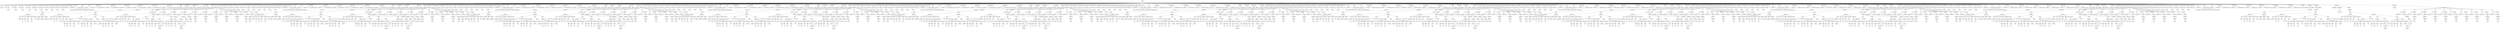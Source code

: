 digraph G{
node[shape=box];
rankdir=UD;

"4127_INICIO"[label = "INICIO"];
"3_OPCIONES"[label = "OPCIONES"];
"4127_INICIO"->"3_OPCIONES";
"3_OPCIONES"[label = "OPCIONES"];
"1_IMPORT_CSS"[label = "IMPORT_CSS"];
"3_OPCIONES"->"1_IMPORT_CSS";
"1_IMPORT_CSS"[label = "IMPORT_CSS"];
"2_CADENA"[label = "./estilos.css"];
"1_IMPORT_CSS"->"2_CADENA";
"3_OPCIONES"[label = "OPCIONES"];
"5_IMPORT_COMPONENTE"[label = "IMPORT_COMPONENTE"];
"3_OPCIONES"->"5_IMPORT_COMPONENTE";
"5_IMPORT_COMPONENTE"[label = "IMPORT_COMPONENTE"];
"7_ID"[label = "notas1"];
"5_IMPORT_COMPONENTE"->"7_ID";
"5_IMPORT_COMPONENTE"[label = "IMPORT_COMPONENTE"];
"6_ARITM"[label = "ARITM"];
"5_IMPORT_COMPONENTE"->"6_ARITM";
"6_ARITM"[label = "ARITM"];
"4_CADENA"[label = "./s1/s1.ufe"];
"6_ARITM"->"4_CADENA";
"3_OPCIONES"[label = "OPCIONES"];
"9_IMPORT_COMPONENTE"[label = "IMPORT_COMPONENTE"];
"3_OPCIONES"->"9_IMPORT_COMPONENTE";
"9_IMPORT_COMPONENTE"[label = "IMPORT_COMPONENTE"];
"11_ID"[label = "notas2"];
"9_IMPORT_COMPONENTE"->"11_ID";
"9_IMPORT_COMPONENTE"[label = "IMPORT_COMPONENTE"];
"10_ARITM"[label = "ARITM"];
"9_IMPORT_COMPONENTE"->"10_ARITM";
"10_ARITM"[label = "ARITM"];
"8_CADENA"[label = "./s1/s2.ufe"];
"10_ARITM"->"8_CADENA";
"3_OPCIONES"[label = "OPCIONES"];
"13_IMPORT_COMPONENTE"[label = "IMPORT_COMPONENTE"];
"3_OPCIONES"->"13_IMPORT_COMPONENTE";
"13_IMPORT_COMPONENTE"[label = "IMPORT_COMPONENTE"];
"15_ID"[label = "notas3"];
"13_IMPORT_COMPONENTE"->"15_ID";
"13_IMPORT_COMPONENTE"[label = "IMPORT_COMPONENTE"];
"14_ARITM"[label = "ARITM"];
"13_IMPORT_COMPONENTE"->"14_ARITM";
"14_ARITM"[label = "ARITM"];
"12_CADENA"[label = "./s1/s3.ufe"];
"14_ARITM"->"12_CADENA";
"3_OPCIONES"[label = "OPCIONES"];
"17_IMPORT_COMPONENTE"[label = "IMPORT_COMPONENTE"];
"3_OPCIONES"->"17_IMPORT_COMPONENTE";
"17_IMPORT_COMPONENTE"[label = "IMPORT_COMPONENTE"];
"19_ID"[label = "notas4"];
"17_IMPORT_COMPONENTE"->"19_ID";
"17_IMPORT_COMPONENTE"[label = "IMPORT_COMPONENTE"];
"18_ARITM"[label = "ARITM"];
"17_IMPORT_COMPONENTE"->"18_ARITM";
"18_ARITM"[label = "ARITM"];
"16_CADENA"[label = "./s1/s3.ufe"];
"18_ARITM"->"16_CADENA";
"3_OPCIONES"[label = "OPCIONES"];
"21_IMPORT_COMPONENTE"[label = "IMPORT_COMPONENTE"];
"3_OPCIONES"->"21_IMPORT_COMPONENTE";
"21_IMPORT_COMPONENTE"[label = "IMPORT_COMPONENTE"];
"23_ID"[label = "notas5"];
"21_IMPORT_COMPONENTE"->"23_ID";
"21_IMPORT_COMPONENTE"[label = "IMPORT_COMPONENTE"];
"22_ARITM"[label = "ARITM"];
"21_IMPORT_COMPONENTE"->"22_ARITM";
"22_ARITM"[label = "ARITM"];
"20_CADENA"[label = "./s1/s3.ufe"];
"22_ARITM"->"20_CADENA";
"3_OPCIONES"[label = "OPCIONES"];
"25_IMPORT_COMPONENTE"[label = "IMPORT_COMPONENTE"];
"3_OPCIONES"->"25_IMPORT_COMPONENTE";
"25_IMPORT_COMPONENTE"[label = "IMPORT_COMPONENTE"];
"27_ID"[label = "notas6"];
"25_IMPORT_COMPONENTE"->"27_ID";
"25_IMPORT_COMPONENTE"[label = "IMPORT_COMPONENTE"];
"26_ARITM"[label = "ARITM"];
"25_IMPORT_COMPONENTE"->"26_ARITM";
"26_ARITM"[label = "ARITM"];
"24_CADENA"[label = "./s1/s3.ufe"];
"26_ARITM"->"24_CADENA";
"3_OPCIONES"[label = "OPCIONES"];
"29_IMPORT_COMPONENTE"[label = "IMPORT_COMPONENTE"];
"3_OPCIONES"->"29_IMPORT_COMPONENTE";
"29_IMPORT_COMPONENTE"[label = "IMPORT_COMPONENTE"];
"31_ID"[label = "notas7"];
"29_IMPORT_COMPONENTE"->"31_ID";
"29_IMPORT_COMPONENTE"[label = "IMPORT_COMPONENTE"];
"30_ARITM"[label = "ARITM"];
"29_IMPORT_COMPONENTE"->"30_ARITM";
"30_ARITM"[label = "ARITM"];
"28_CADENA"[label = "./s1/s3.ufe"];
"30_ARITM"->"28_CADENA";
"3_OPCIONES"[label = "OPCIONES"];
"33_IMPORT_COMPONENTE"[label = "IMPORT_COMPONENTE"];
"3_OPCIONES"->"33_IMPORT_COMPONENTE";
"33_IMPORT_COMPONENTE"[label = "IMPORT_COMPONENTE"];
"35_ID"[label = "notas8"];
"33_IMPORT_COMPONENTE"->"35_ID";
"33_IMPORT_COMPONENTE"[label = "IMPORT_COMPONENTE"];
"34_ARITM"[label = "ARITM"];
"33_IMPORT_COMPONENTE"->"34_ARITM";
"34_ARITM"[label = "ARITM"];
"32_CADENA"[label = "./s1/s3.ufe"];
"34_ARITM"->"32_CADENA";
"3_OPCIONES"[label = "OPCIONES"];
"37_IMPORT_COMPONENTE"[label = "IMPORT_COMPONENTE"];
"3_OPCIONES"->"37_IMPORT_COMPONENTE";
"37_IMPORT_COMPONENTE"[label = "IMPORT_COMPONENTE"];
"39_ID"[label = "notas9"];
"37_IMPORT_COMPONENTE"->"39_ID";
"37_IMPORT_COMPONENTE"[label = "IMPORT_COMPONENTE"];
"38_ARITM"[label = "ARITM"];
"37_IMPORT_COMPONENTE"->"38_ARITM";
"38_ARITM"[label = "ARITM"];
"36_CADENA"[label = "./s1/s3.ufe"];
"38_ARITM"->"36_CADENA";
"3_OPCIONES"[label = "OPCIONES"];
"41_IMPORT_COMPONENTE"[label = "IMPORT_COMPONENTE"];
"3_OPCIONES"->"41_IMPORT_COMPONENTE";
"41_IMPORT_COMPONENTE"[label = "IMPORT_COMPONENTE"];
"43_ID"[label = "notas10"];
"41_IMPORT_COMPONENTE"->"43_ID";
"41_IMPORT_COMPONENTE"[label = "IMPORT_COMPONENTE"];
"42_ARITM"[label = "ARITM"];
"41_IMPORT_COMPONENTE"->"42_ARITM";
"42_ARITM"[label = "ARITM"];
"40_CADENA"[label = "./s1/s3.ufe"];
"42_ARITM"->"40_CADENA";
"3_OPCIONES"[label = "OPCIONES"];
"46_SDA"[label = "SDA"];
"3_OPCIONES"->"46_SDA";
"46_SDA"[label = "SDA"];
"45_ID"[label = "indexGrade"];
"46_SDA"->"45_ID";
"46_SDA"[label = "SDA"];
"44_ENTERO"[label = "0"];
"46_SDA"->"44_ENTERO";
"3_OPCIONES"[label = "OPCIONES"];
"49_SDA"[label = "SDA"];
"3_OPCIONES"->"49_SDA";
"49_SDA"[label = "SDA"];
"48_ID"[label = "indexSemester"];
"49_SDA"->"48_ID";
"49_SDA"[label = "SDA"];
"47_ENTERO"[label = "1"];
"49_SDA"->"47_ENTERO";
"3_OPCIONES"[label = "OPCIONES"];
"58_ADA"[label = "ADA"];
"3_OPCIONES"->"58_ADA";
"58_ADA"[label = "ADA"];
"57_ID"[label = "listaGrados"];
"58_ADA"->"57_ID";
"58_ADA"[label = "ADA"];
"51_DATARR"[label = "DATARR"];
"58_ADA"->"51_DATARR";
"51_DATARR"[label = "DATARR"];
"50_CADENA"[label = "Ciencias y sistemas"];
"51_DATARR"->"50_CADENA";
"51_DATARR"[label = "DATARR"];
"52_CADENA"[label = "Electrónica"];
"51_DATARR"->"52_CADENA";
"51_DATARR"[label = "DATARR"];
"53_CADENA"[label = "Electrica"];
"51_DATARR"->"53_CADENA";
"51_DATARR"[label = "DATARR"];
"54_CADENA"[label = "Mecánica"];
"51_DATARR"->"54_CADENA";
"51_DATARR"[label = "DATARR"];
"55_CADENA"[label = "Química"];
"51_DATARR"->"55_CADENA";
"51_DATARR"[label = "DATARR"];
"56_CADENA"[label = "Mecanica Industrial"];
"51_DATARR"->"56_CADENA";
"3_OPCIONES"[label = "OPCIONES"];
"61_AD"[label = "AD"];
"3_OPCIONES"->"61_AD";
"61_AD"[label = "AD"];
"60_ID"[label = "listaEscuelas"];
"61_AD"->"60_ID";
"61_AD"[label = "AD"];
"59_ENTERO"[label = "5"];
"61_AD"->"59_ENTERO";
"3_OPCIONES"[label = "OPCIONES"];
"65_REASIGNACION"[label = "REASIGNACION"];
"3_OPCIONES"->"65_REASIGNACION";
"65_REASIGNACION"[label = "REASIGNACION"];
"64_ID"[label = "listaEscuelas"];
"65_REASIGNACION"->"64_ID";
"65_REASIGNACION"[label = "REASIGNACION"];
"62_ENTERO"[label = "5"];
"65_REASIGNACION"->"62_ENTERO";
"65_REASIGNACION"[label = "REASIGNACION"];
"63_CADENA"[label = "Escuela de mecanica industrial"];
"65_REASIGNACION"->"63_CADENA";
"3_OPCIONES"[label = "OPCIONES"];
"69_REASIGNACION"[label = "REASIGNACION"];
"3_OPCIONES"->"69_REASIGNACION";
"69_REASIGNACION"[label = "REASIGNACION"];
"68_ID"[label = "listaEscuelas"];
"69_REASIGNACION"->"68_ID";
"69_REASIGNACION"[label = "REASIGNACION"];
"66_ENTERO"[label = "4"];
"69_REASIGNACION"->"66_ENTERO";
"69_REASIGNACION"[label = "REASIGNACION"];
"67_CADENA"[label = "Escuela de ingeniería química"];
"69_REASIGNACION"->"67_CADENA";
"3_OPCIONES"[label = "OPCIONES"];
"73_REASIGNACION"[label = "REASIGNACION"];
"3_OPCIONES"->"73_REASIGNACION";
"73_REASIGNACION"[label = "REASIGNACION"];
"72_ID"[label = "listaEscuelas"];
"73_REASIGNACION"->"72_ID";
"73_REASIGNACION"[label = "REASIGNACION"];
"70_ENTERO"[label = "3"];
"73_REASIGNACION"->"70_ENTERO";
"73_REASIGNACION"[label = "REASIGNACION"];
"71_CADENA"[label = "Escuela de mecanica "];
"73_REASIGNACION"->"71_CADENA";
"3_OPCIONES"[label = "OPCIONES"];
"77_REASIGNACION"[label = "REASIGNACION"];
"3_OPCIONES"->"77_REASIGNACION";
"77_REASIGNACION"[label = "REASIGNACION"];
"76_ID"[label = "listaEscuelas"];
"77_REASIGNACION"->"76_ID";
"77_REASIGNACION"[label = "REASIGNACION"];
"74_ENTERO"[label = "2"];
"77_REASIGNACION"->"74_ENTERO";
"77_REASIGNACION"[label = "REASIGNACION"];
"75_CADENA"[label = "Escuela de mecanica electrica"];
"77_REASIGNACION"->"75_CADENA";
"3_OPCIONES"[label = "OPCIONES"];
"81_REASIGNACION"[label = "REASIGNACION"];
"3_OPCIONES"->"81_REASIGNACION";
"81_REASIGNACION"[label = "REASIGNACION"];
"80_ID"[label = "listaEscuelas"];
"81_REASIGNACION"->"80_ID";
"81_REASIGNACION"[label = "REASIGNACION"];
"78_ENTERO"[label = "1"];
"81_REASIGNACION"->"78_ENTERO";
"81_REASIGNACION"[label = "REASIGNACION"];
"79_CADENA"[label = "Escuela de telecomunicaciones"];
"81_REASIGNACION"->"79_CADENA";
"3_OPCIONES"[label = "OPCIONES"];
"85_REASIGNACION"[label = "REASIGNACION"];
"3_OPCIONES"->"85_REASIGNACION";
"85_REASIGNACION"[label = "REASIGNACION"];
"84_ID"[label = "listaEscuelas"];
"85_REASIGNACION"->"84_ID";
"85_REASIGNACION"[label = "REASIGNACION"];
"82_ENTERO"[label = "0"];
"85_REASIGNACION"->"82_ENTERO";
"85_REASIGNACION"[label = "REASIGNACION"];
"83_CADENA"[label = "Escuela de ciencias y sistemas"];
"85_REASIGNACION"->"83_CADENA";
"3_OPCIONES"[label = "OPCIONES"];
"86_RENDER"[label = "RENDER"];
"3_OPCIONES"->"86_RENDER";
"86_RENDER"[label = "RENDER"];
"87_ID"[label = "pagina"];
"86_RENDER"->"87_ID";
"86_RENDER"[label = "RENDER"];
"88_ID"[label = "todapagina2"];
"86_RENDER"->"88_ID";
"3_OPCIONES"[label = "OPCIONES"];
"117_COMPONENTE"[label = "COMPONENTE"];
"3_OPCIONES"->"117_COMPONENTE";
"117_COMPONENTE"[label = "COMPONENTE"];
"116_NOMBRE_COMPONENTE"[label = "pagina"];
"117_COMPONENTE"->"116_NOMBRE_COMPONENTE";
"117_COMPONENTE"[label = "COMPONENTE"];
"115_RETORNO"[label = "RETORNO"];
"117_COMPONENTE"->"115_RETORNO";
"115_RETORNO"[label = "RETORNO"];
"114_ELEMENTOS"[label = "ELEMENTOS"];
"115_RETORNO"->"114_ELEMENTOS";
"114_ELEMENTOS"[label = "ELEMENTOS"];
"113_PANEL"[label = "PANEL"];
"114_ELEMENTOS"->"113_PANEL";
"113_PANEL"[label = "PANEL"];
"91_ATRIBUTOS"[label = "ATRIBUTOS"];
"113_PANEL"->"91_ATRIBUTOS";
"91_ATRIBUTOS"[label = "ATRIBUTOS"];
"90_AT_ID"[label = "AT_ID"];
"91_ATRIBUTOS"->"90_AT_ID";
"90_AT_ID"[label = "AT_ID"];
"89_ID"[label = "principal"];
"90_AT_ID"->"89_ID";
"91_ATRIBUTOS"[label = "ATRIBUTOS"];
"94_AT_X"[label = "AT_X"];
"91_ATRIBUTOS"->"94_AT_X";
"94_AT_X"[label = "AT_X"];
"93_ARITM"[label = "ARITM"];
"94_AT_X"->"93_ARITM";
"93_ARITM"[label = "ARITM"];
"92_ENTERO"[label = "0"];
"93_ARITM"->"92_ENTERO";
"91_ATRIBUTOS"[label = "ATRIBUTOS"];
"97_AT_Y"[label = "AT_Y"];
"91_ATRIBUTOS"->"97_AT_Y";
"97_AT_Y"[label = "AT_Y"];
"96_ARITM"[label = "ARITM"];
"97_AT_Y"->"96_ARITM";
"96_ARITM"[label = "ARITM"];
"95_ENTERO"[label = "0"];
"96_ARITM"->"95_ENTERO";
"91_ATRIBUTOS"[label = "ATRIBUTOS"];
"100_AT_HEIGHT"[label = "AT_HEIGHT"];
"91_ATRIBUTOS"->"100_AT_HEIGHT";
"100_AT_HEIGHT"[label = "AT_HEIGHT"];
"99_ARITM"[label = "ARITM"];
"100_AT_HEIGHT"->"99_ARITM";
"99_ARITM"[label = "ARITM"];
"98_ENTERO"[label = "480"];
"99_ARITM"->"98_ENTERO";
"91_ATRIBUTOS"[label = "ATRIBUTOS"];
"103_AT_WIDTH"[label = "AT_WIDTH"];
"91_ATRIBUTOS"->"103_AT_WIDTH";
"103_AT_WIDTH"[label = "AT_WIDTH"];
"102_ARITM"[label = "ARITM"];
"103_AT_WIDTH"->"102_ARITM";
"102_ARITM"[label = "ARITM"];
"101_ENTERO"[label = "1010"];
"102_ARITM"->"101_ENTERO";
"91_ATRIBUTOS"[label = "ATRIBUTOS"];
"105_AT_COLOR"[label = "AT_COLOR"];
"91_ATRIBUTOS"->"105_AT_COLOR";
"105_AT_COLOR"[label = "AT_COLOR"];
"104_COLOR"[label = "gray"];
"105_AT_COLOR"->"104_COLOR";
"113_PANEL"[label = "PANEL"];
"108_ELEMENTOS"[label = "ELEMENTOS"];
"113_PANEL"->"108_ELEMENTOS";
"108_ELEMENTOS"[label = "ELEMENTOS"];
"106_EXTERNO"[label = "EXTERNO"];
"108_ELEMENTOS"->"106_EXTERNO";
"106_EXTERNO"[label = "EXTERNO"];
"107_ID"[label = "panelTitulo"];
"106_EXTERNO"->"107_ID";
"108_ELEMENTOS"[label = "ELEMENTOS"];
"109_EXTERNO"[label = "EXTERNO"];
"108_ELEMENTOS"->"109_EXTERNO";
"109_EXTERNO"[label = "EXTERNO"];
"110_ID"[label = "panelNotas"];
"109_EXTERNO"->"110_ID";
"108_ELEMENTOS"[label = "ELEMENTOS"];
"111_EXTERNO"[label = "EXTERNO"];
"108_ELEMENTOS"->"111_EXTERNO";
"111_EXTERNO"[label = "EXTERNO"];
"112_ID"[label = "panelDescripcion"];
"111_EXTERNO"->"112_ID";
"3_OPCIONES"[label = "OPCIONES"];
"193_COMPONENTE"[label = "COMPONENTE"];
"3_OPCIONES"->"193_COMPONENTE";
"193_COMPONENTE"[label = "COMPONENTE"];
"192_NOMBRE_COMPONENTE"[label = "panelTitulo"];
"193_COMPONENTE"->"192_NOMBRE_COMPONENTE";
"193_COMPONENTE"[label = "COMPONENTE"];
"191_RETORNO"[label = "RETORNO"];
"193_COMPONENTE"->"191_RETORNO";
"191_RETORNO"[label = "RETORNO"];
"190_ELEMENTOS"[label = "ELEMENTOS"];
"191_RETORNO"->"190_ELEMENTOS";
"190_ELEMENTOS"[label = "ELEMENTOS"];
"189_PANEL"[label = "PANEL"];
"190_ELEMENTOS"->"189_PANEL";
"189_PANEL"[label = "PANEL"];
"120_ATRIBUTOS"[label = "ATRIBUTOS"];
"189_PANEL"->"120_ATRIBUTOS";
"120_ATRIBUTOS"[label = "ATRIBUTOS"];
"119_AT_ID"[label = "AT_ID"];
"120_ATRIBUTOS"->"119_AT_ID";
"119_AT_ID"[label = "AT_ID"];
"118_ID"[label = "paneltitulo"];
"119_AT_ID"->"118_ID";
"120_ATRIBUTOS"[label = "ATRIBUTOS"];
"123_AT_X"[label = "AT_X"];
"120_ATRIBUTOS"->"123_AT_X";
"123_AT_X"[label = "AT_X"];
"122_ARITM"[label = "ARITM"];
"123_AT_X"->"122_ARITM";
"122_ARITM"[label = "ARITM"];
"121_ENTERO"[label = "0"];
"122_ARITM"->"121_ENTERO";
"120_ATRIBUTOS"[label = "ATRIBUTOS"];
"126_AT_Y"[label = "AT_Y"];
"120_ATRIBUTOS"->"126_AT_Y";
"126_AT_Y"[label = "AT_Y"];
"125_ARITM"[label = "ARITM"];
"126_AT_Y"->"125_ARITM";
"125_ARITM"[label = "ARITM"];
"124_ENTERO"[label = "0"];
"125_ARITM"->"124_ENTERO";
"120_ATRIBUTOS"[label = "ATRIBUTOS"];
"128_AT_CLASSNAME"[label = "AT_CLASSNAME"];
"120_ATRIBUTOS"->"128_AT_CLASSNAME";
"128_AT_CLASSNAME"[label = "AT_CLASSNAME"];
"127_NOMBRE_CLASE"[label = "panel"];
"128_AT_CLASSNAME"->"127_NOMBRE_CLASE";
"120_ATRIBUTOS"[label = "ATRIBUTOS"];
"131_AT_HEIGHT"[label = "AT_HEIGHT"];
"120_ATRIBUTOS"->"131_AT_HEIGHT";
"131_AT_HEIGHT"[label = "AT_HEIGHT"];
"130_ARITM"[label = "ARITM"];
"131_AT_HEIGHT"->"130_ARITM";
"130_ARITM"[label = "ARITM"];
"129_ENTERO"[label = "500"];
"130_ARITM"->"129_ENTERO";
"120_ATRIBUTOS"[label = "ATRIBUTOS"];
"134_AT_WIDTH"[label = "AT_WIDTH"];
"120_ATRIBUTOS"->"134_AT_WIDTH";
"134_AT_WIDTH"[label = "AT_WIDTH"];
"133_ARITM"[label = "ARITM"];
"134_AT_WIDTH"->"133_ARITM";
"133_ARITM"[label = "ARITM"];
"132_ENTERO"[label = "380"];
"133_ARITM"->"132_ENTERO";
"189_PANEL"[label = "PANEL"];
"152_ELEMENTOS"[label = "ELEMENTOS"];
"189_PANEL"->"152_ELEMENTOS";
"152_ELEMENTOS"[label = "ELEMENTOS"];
"151_TEXT"[label = "TEXT"];
"152_ELEMENTOS"->"151_TEXT";
"151_TEXT"[label = "TEXT"];
"138_ATRIBUTOS"[label = "ATRIBUTOS"];
"151_TEXT"->"138_ATRIBUTOS";
"138_ATRIBUTOS"[label = "ATRIBUTOS"];
"137_AT_X"[label = "AT_X"];
"138_ATRIBUTOS"->"137_AT_X";
"137_AT_X"[label = "AT_X"];
"136_ARITM"[label = "ARITM"];
"137_AT_X"->"136_ARITM";
"136_ARITM"[label = "ARITM"];
"135_ENTERO"[label = "20"];
"136_ARITM"->"135_ENTERO";
"138_ATRIBUTOS"[label = "ATRIBUTOS"];
"141_AT_Y"[label = "AT_Y"];
"138_ATRIBUTOS"->"141_AT_Y";
"141_AT_Y"[label = "AT_Y"];
"140_ARITM"[label = "ARITM"];
"141_AT_Y"->"140_ARITM";
"140_ARITM"[label = "ARITM"];
"139_ENTERO"[label = "40"];
"140_ARITM"->"139_ENTERO";
"138_ATRIBUTOS"[label = "ATRIBUTOS"];
"144_AT_HEIGHT"[label = "AT_HEIGHT"];
"138_ATRIBUTOS"->"144_AT_HEIGHT";
"144_AT_HEIGHT"[label = "AT_HEIGHT"];
"143_ARITM"[label = "ARITM"];
"144_AT_HEIGHT"->"143_ARITM";
"143_ARITM"[label = "ARITM"];
"142_ENTERO"[label = "28"];
"143_ARITM"->"142_ENTERO";
"138_ATRIBUTOS"[label = "ATRIBUTOS"];
"147_AT_WIDTH"[label = "AT_WIDTH"];
"138_ATRIBUTOS"->"147_AT_WIDTH";
"147_AT_WIDTH"[label = "AT_WIDTH"];
"146_ARITM"[label = "ARITM"];
"147_AT_WIDTH"->"146_ARITM";
"146_ARITM"[label = "ARITM"];
"145_ENTERO"[label = "491"];
"146_ARITM"->"145_ENTERO";
"138_ATRIBUTOS"[label = "ATRIBUTOS"];
"149_AT_CLASSNAME"[label = "AT_CLASSNAME"];
"138_ATRIBUTOS"->"149_AT_CLASSNAME";
"149_AT_CLASSNAME"[label = "AT_CLASSNAME"];
"148_NOMBRE_CLASE"[label = "titulo"];
"149_AT_CLASSNAME"->"148_NOMBRE_CLASE";
"151_TEXT"[label = "TEXT"];
"150_TEXTO"[label = "                    Universidad de San Carlos de Guatemala
               "];
"151_TEXT"->"150_TEXTO";
"152_ELEMENTOS"[label = "ELEMENTOS"];
"171_TEXT"[label = "TEXT"];
"152_ELEMENTOS"->"171_TEXT";
"171_TEXT"[label = "TEXT"];
"156_ATRIBUTOS"[label = "ATRIBUTOS"];
"171_TEXT"->"156_ATRIBUTOS";
"156_ATRIBUTOS"[label = "ATRIBUTOS"];
"155_AT_X"[label = "AT_X"];
"156_ATRIBUTOS"->"155_AT_X";
"155_AT_X"[label = "AT_X"];
"154_ARITM"[label = "ARITM"];
"155_AT_X"->"154_ARITM";
"154_ARITM"[label = "ARITM"];
"153_ENTERO"[label = "57"];
"154_ARITM"->"153_ENTERO";
"156_ATRIBUTOS"[label = "ATRIBUTOS"];
"159_AT_Y"[label = "AT_Y"];
"156_ATRIBUTOS"->"159_AT_Y";
"159_AT_Y"[label = "AT_Y"];
"158_ARITM"[label = "ARITM"];
"159_AT_Y"->"158_ARITM";
"158_ARITM"[label = "ARITM"];
"157_ENTERO"[label = "51"];
"158_ARITM"->"157_ENTERO";
"156_ATRIBUTOS"[label = "ATRIBUTOS"];
"162_AT_HEIGHT"[label = "AT_HEIGHT"];
"156_ATRIBUTOS"->"162_AT_HEIGHT";
"162_AT_HEIGHT"[label = "AT_HEIGHT"];
"161_ARITM"[label = "ARITM"];
"162_AT_HEIGHT"->"161_ARITM";
"161_ARITM"[label = "ARITM"];
"160_ENTERO"[label = "28"];
"161_ARITM"->"160_ENTERO";
"156_ATRIBUTOS"[label = "ATRIBUTOS"];
"165_AT_WIDTH"[label = "AT_WIDTH"];
"156_ATRIBUTOS"->"165_AT_WIDTH";
"165_AT_WIDTH"[label = "AT_WIDTH"];
"164_ARITM"[label = "ARITM"];
"165_AT_WIDTH"->"164_ARITM";
"164_ARITM"[label = "ARITM"];
"163_ENTERO"[label = "360"];
"164_ARITM"->"163_ENTERO";
"156_ATRIBUTOS"[label = "ATRIBUTOS"];
"167_AT_CLASSNAME"[label = "AT_CLASSNAME"];
"156_ATRIBUTOS"->"167_AT_CLASSNAME";
"167_AT_CLASSNAME"[label = "AT_CLASSNAME"];
"166_NOMBRE_CLASE"[label = "titulo notas"];
"167_AT_CLASSNAME"->"166_NOMBRE_CLASE";
"171_TEXT"[label = "TEXT"];
"170_IDENTI"[label = "IDENTI"];
"171_TEXT"->"170_IDENTI";
"170_IDENTI"[label = "IDENTI"];
"169_ID"[label = "listaEscuelas"];
"170_IDENTI"->"169_ID";
"169_ID"[label = "listaEscuelas"];
"168_ID"[label = "indexGrade"];
"169_ID"->"168_ID";
"152_ELEMENTOS"[label = "ELEMENTOS"];
"188_TEXT"[label = "TEXT"];
"152_ELEMENTOS"->"188_TEXT";
"188_TEXT"[label = "TEXT"];
"175_ATRIBUTOS"[label = "ATRIBUTOS"];
"188_TEXT"->"175_ATRIBUTOS";
"175_ATRIBUTOS"[label = "ATRIBUTOS"];
"174_AT_X"[label = "AT_X"];
"175_ATRIBUTOS"->"174_AT_X";
"174_AT_X"[label = "AT_X"];
"173_ARITM"[label = "ARITM"];
"174_AT_X"->"173_ARITM";
"173_ARITM"[label = "ARITM"];
"172_ENTERO"[label = "658"];
"173_ARITM"->"172_ENTERO";
"175_ATRIBUTOS"[label = "ATRIBUTOS"];
"178_AT_Y"[label = "AT_Y"];
"175_ATRIBUTOS"->"178_AT_Y";
"178_AT_Y"[label = "AT_Y"];
"177_ARITM"[label = "ARITM"];
"178_AT_Y"->"177_ARITM";
"177_ARITM"[label = "ARITM"];
"176_ENTERO"[label = "62"];
"177_ARITM"->"176_ENTERO";
"175_ATRIBUTOS"[label = "ATRIBUTOS"];
"181_AT_HEIGHT"[label = "AT_HEIGHT"];
"175_ATRIBUTOS"->"181_AT_HEIGHT";
"181_AT_HEIGHT"[label = "AT_HEIGHT"];
"180_ARITM"[label = "ARITM"];
"181_AT_HEIGHT"->"180_ARITM";
"180_ARITM"[label = "ARITM"];
"179_ENTERO"[label = "28"];
"180_ARITM"->"179_ENTERO";
"175_ATRIBUTOS"[label = "ATRIBUTOS"];
"184_AT_WIDTH"[label = "AT_WIDTH"];
"175_ATRIBUTOS"->"184_AT_WIDTH";
"184_AT_WIDTH"[label = "AT_WIDTH"];
"183_ARITM"[label = "ARITM"];
"184_AT_WIDTH"->"183_ARITM";
"183_ARITM"[label = "ARITM"];
"182_ENTERO"[label = "288"];
"183_ARITM"->"182_ENTERO";
"175_ATRIBUTOS"[label = "ATRIBUTOS"];
"186_AT_CLASSNAME"[label = "AT_CLASSNAME"];
"175_ATRIBUTOS"->"186_AT_CLASSNAME";
"186_AT_CLASSNAME"[label = "AT_CLASSNAME"];
"185_NOMBRE_CLASE"[label = "titulo notas"];
"186_AT_CLASSNAME"->"185_NOMBRE_CLASE";
"188_TEXT"[label = "TEXT"];
"187_TEXTO"[label = "                    Pensum de estudios
               "];
"188_TEXT"->"187_TEXTO";
"3_OPCIONES"[label = "OPCIONES"];
"283_COMPONENTE"[label = "COMPONENTE"];
"3_OPCIONES"->"283_COMPONENTE";
"283_COMPONENTE"[label = "COMPONENTE"];
"282_NOMBRE_COMPONENTE"[label = "panelDescripcion"];
"283_COMPONENTE"->"282_NOMBRE_COMPONENTE";
"283_COMPONENTE"[label = "COMPONENTE"];
"197_INSTRUCCIONES"[label = "INSTRUCCIONES"];
"283_COMPONENTE"->"197_INSTRUCCIONES";
"197_INSTRUCCIONES"[label = "INSTRUCCIONES"];
"196_SDA"[label = "SDA"];
"197_INSTRUCCIONES"->"196_SDA";
"196_SDA"[label = "SDA"];
"195_ID"[label = "anio"];
"196_SDA"->"195_ID";
"196_SDA"[label = "SDA"];
"194_ENTERO"[label = "2019"];
"196_SDA"->"194_ENTERO";
"283_COMPONENTE"[label = "COMPONENTE"];
"281_RETORNO"[label = "RETORNO"];
"283_COMPONENTE"->"281_RETORNO";
"281_RETORNO"[label = "RETORNO"];
"280_ELEMENTOS"[label = "ELEMENTOS"];
"281_RETORNO"->"280_ELEMENTOS";
"280_ELEMENTOS"[label = "ELEMENTOS"];
"279_PANEL"[label = "PANEL"];
"280_ELEMENTOS"->"279_PANEL";
"279_PANEL"[label = "PANEL"];
"200_ATRIBUTOS"[label = "ATRIBUTOS"];
"279_PANEL"->"200_ATRIBUTOS";
"200_ATRIBUTOS"[label = "ATRIBUTOS"];
"199_AT_ID"[label = "AT_ID"];
"200_ATRIBUTOS"->"199_AT_ID";
"199_AT_ID"[label = "AT_ID"];
"198_ID"[label = "panelDescripcion"];
"199_AT_ID"->"198_ID";
"200_ATRIBUTOS"[label = "ATRIBUTOS"];
"203_AT_X"[label = "AT_X"];
"200_ATRIBUTOS"->"203_AT_X";
"203_AT_X"[label = "AT_X"];
"202_ARITM"[label = "ARITM"];
"203_AT_X"->"202_ARITM";
"202_ARITM"[label = "ARITM"];
"201_ENTERO"[label = "500"];
"202_ARITM"->"201_ENTERO";
"200_ATRIBUTOS"[label = "ATRIBUTOS"];
"206_AT_Y"[label = "AT_Y"];
"200_ATRIBUTOS"->"206_AT_Y";
"206_AT_Y"[label = "AT_Y"];
"205_ARITM"[label = "ARITM"];
"206_AT_Y"->"205_ARITM";
"205_ARITM"[label = "ARITM"];
"204_ENTERO"[label = "100"];
"205_ARITM"->"204_ENTERO";
"200_ATRIBUTOS"[label = "ATRIBUTOS"];
"209_AT_HEIGHT"[label = "AT_HEIGHT"];
"200_ATRIBUTOS"->"209_AT_HEIGHT";
"209_AT_HEIGHT"[label = "AT_HEIGHT"];
"208_ARITM"[label = "ARITM"];
"209_AT_HEIGHT"->"208_ARITM";
"208_ARITM"[label = "ARITM"];
"207_ENTERO"[label = "500"];
"208_ARITM"->"207_ENTERO";
"200_ATRIBUTOS"[label = "ATRIBUTOS"];
"212_AT_WIDTH"[label = "AT_WIDTH"];
"200_ATRIBUTOS"->"212_AT_WIDTH";
"212_AT_WIDTH"[label = "AT_WIDTH"];
"211_ARITM"[label = "ARITM"];
"212_AT_WIDTH"->"211_ARITM";
"211_ARITM"[label = "ARITM"];
"210_ENTERO"[label = "380"];
"211_ARITM"->"210_ENTERO";
"200_ATRIBUTOS"[label = "ATRIBUTOS"];
"214_AT_CLASSNAME"[label = "AT_CLASSNAME"];
"200_ATRIBUTOS"->"214_AT_CLASSNAME";
"214_AT_CLASSNAME"[label = "AT_CLASSNAME"];
"213_NOMBRE_CLASE"[label = "panel"];
"214_AT_CLASSNAME"->"213_NOMBRE_CLASE";
"279_PANEL"[label = "PANEL"];
"232_ELEMENTOS"[label = "ELEMENTOS"];
"279_PANEL"->"232_ELEMENTOS";
"232_ELEMENTOS"[label = "ELEMENTOS"];
"231_TEXT"[label = "TEXT"];
"232_ELEMENTOS"->"231_TEXT";
"231_TEXT"[label = "TEXT"];
"218_ATRIBUTOS"[label = "ATRIBUTOS"];
"231_TEXT"->"218_ATRIBUTOS";
"218_ATRIBUTOS"[label = "ATRIBUTOS"];
"217_AT_X"[label = "AT_X"];
"218_ATRIBUTOS"->"217_AT_X";
"217_AT_X"[label = "AT_X"];
"216_ARITM"[label = "ARITM"];
"217_AT_X"->"216_ARITM";
"216_ARITM"[label = "ARITM"];
"215_ENTERO"[label = "10"];
"216_ARITM"->"215_ENTERO";
"218_ATRIBUTOS"[label = "ATRIBUTOS"];
"221_AT_Y"[label = "AT_Y"];
"218_ATRIBUTOS"->"221_AT_Y";
"221_AT_Y"[label = "AT_Y"];
"220_ARITM"[label = "ARITM"];
"221_AT_Y"->"220_ARITM";
"220_ARITM"[label = "ARITM"];
"219_ENTERO"[label = "30"];
"220_ARITM"->"219_ENTERO";
"218_ATRIBUTOS"[label = "ATRIBUTOS"];
"224_AT_HEIGHT"[label = "AT_HEIGHT"];
"218_ATRIBUTOS"->"224_AT_HEIGHT";
"224_AT_HEIGHT"[label = "AT_HEIGHT"];
"223_ARITM"[label = "ARITM"];
"224_AT_HEIGHT"->"223_ARITM";
"223_ARITM"[label = "ARITM"];
"222_ENTERO"[label = "28"];
"223_ARITM"->"222_ENTERO";
"218_ATRIBUTOS"[label = "ATRIBUTOS"];
"227_AT_WIDTH"[label = "AT_WIDTH"];
"218_ATRIBUTOS"->"227_AT_WIDTH";
"227_AT_WIDTH"[label = "AT_WIDTH"];
"226_ARITM"[label = "ARITM"];
"227_AT_WIDTH"->"226_ARITM";
"226_ARITM"[label = "ARITM"];
"225_ENTERO"[label = "198"];
"226_ARITM"->"225_ENTERO";
"218_ATRIBUTOS"[label = "ATRIBUTOS"];
"229_AT_CLASSNAME"[label = "AT_CLASSNAME"];
"218_ATRIBUTOS"->"229_AT_CLASSNAME";
"229_AT_CLASSNAME"[label = "AT_CLASSNAME"];
"228_NOMBRE_CLASE"[label = "titulo"];
"229_AT_CLASSNAME"->"228_NOMBRE_CLASE";
"231_TEXT"[label = "TEXT"];
"230_TEXTO"[label = "                    Descripción
               "];
"231_TEXT"->"230_TEXTO";
"232_ELEMENTOS"[label = "ELEMENTOS"];
"255_TEXT"[label = "TEXT"];
"232_ELEMENTOS"->"255_TEXT";
"255_TEXT"[label = "TEXT"];
"236_ATRIBUTOS"[label = "ATRIBUTOS"];
"255_TEXT"->"236_ATRIBUTOS";
"236_ATRIBUTOS"[label = "ATRIBUTOS"];
"235_AT_X"[label = "AT_X"];
"236_ATRIBUTOS"->"235_AT_X";
"235_AT_X"[label = "AT_X"];
"234_ARITM"[label = "ARITM"];
"235_AT_X"->"234_ARITM";
"234_ARITM"[label = "ARITM"];
"233_ENTERO"[label = "40"];
"234_ARITM"->"233_ENTERO";
"236_ATRIBUTOS"[label = "ATRIBUTOS"];
"239_AT_Y"[label = "AT_Y"];
"236_ATRIBUTOS"->"239_AT_Y";
"239_AT_Y"[label = "AT_Y"];
"238_ARITM"[label = "ARITM"];
"239_AT_Y"->"238_ARITM";
"238_ARITM"[label = "ARITM"];
"237_ENTERO"[label = "130"];
"238_ARITM"->"237_ENTERO";
"236_ATRIBUTOS"[label = "ATRIBUTOS"];
"242_AT_HEIGHT"[label = "AT_HEIGHT"];
"236_ATRIBUTOS"->"242_AT_HEIGHT";
"242_AT_HEIGHT"[label = "AT_HEIGHT"];
"241_ARITM"[label = "ARITM"];
"242_AT_HEIGHT"->"241_ARITM";
"241_ARITM"[label = "ARITM"];
"240_ENTERO"[label = "30"];
"241_ARITM"->"240_ENTERO";
"236_ATRIBUTOS"[label = "ATRIBUTOS"];
"245_AT_WIDTH"[label = "AT_WIDTH"];
"236_ATRIBUTOS"->"245_AT_WIDTH";
"245_AT_WIDTH"[label = "AT_WIDTH"];
"244_ARITM"[label = "ARITM"];
"245_AT_WIDTH"->"244_ARITM";
"244_ARITM"[label = "ARITM"];
"243_ENTERO"[label = "410"];
"244_ARITM"->"243_ENTERO";
"236_ATRIBUTOS"[label = "ATRIBUTOS"];
"247_AT_CLASSNAME"[label = "AT_CLASSNAME"];
"236_ATRIBUTOS"->"247_AT_CLASSNAME";
"247_AT_CLASSNAME"[label = "AT_CLASSNAME"];
"246_NOMBRE_CLASE"[label = "titulo notas"];
"247_AT_CLASSNAME"->"246_NOMBRE_CLASE";
"255_TEXT"[label = "TEXT"];
"254_IDENTI"[label = "IDENTI"];
"255_TEXT"->"254_IDENTI";
"254_IDENTI"[label = "IDENTI"];
"253_+"[label = "+"];
"254_IDENTI"->"253_+";
"253_+"[label = "+"];
"251_+"[label = "+"];
"253_+"->"251_+";
"251_+"[label = "+"];
"249_ID"[label = "listaEscuelas"];
"251_+"->"249_ID";
"249_ID"[label = "listaEscuelas"];
"248_ID"[label = "indexGrade"];
"249_ID"->"248_ID";
"251_+"[label = "+"];
"250_CADENA"[label = "  "];
"251_+"->"250_CADENA";
"253_+"[label = "+"];
"252_ID"[label = "anio"];
"253_+"->"252_ID";
"232_ELEMENTOS"[label = "ELEMENTOS"];
"278_TEXT"[label = "TEXT"];
"232_ELEMENTOS"->"278_TEXT";
"278_TEXT"[label = "TEXT"];
"259_ATRIBUTOS"[label = "ATRIBUTOS"];
"278_TEXT"->"259_ATRIBUTOS";
"259_ATRIBUTOS"[label = "ATRIBUTOS"];
"258_AT_X"[label = "AT_X"];
"259_ATRIBUTOS"->"258_AT_X";
"258_AT_X"[label = "AT_X"];
"257_ARITM"[label = "ARITM"];
"258_AT_X"->"257_ARITM";
"257_ARITM"[label = "ARITM"];
"256_ENTERO"[label = "40"];
"257_ARITM"->"256_ENTERO";
"259_ATRIBUTOS"[label = "ATRIBUTOS"];
"262_AT_Y"[label = "AT_Y"];
"259_ATRIBUTOS"->"262_AT_Y";
"262_AT_Y"[label = "AT_Y"];
"261_ARITM"[label = "ARITM"];
"262_AT_Y"->"261_ARITM";
"261_ARITM"[label = "ARITM"];
"260_ENTERO"[label = "80"];
"261_ARITM"->"260_ENTERO";
"259_ATRIBUTOS"[label = "ATRIBUTOS"];
"265_AT_HEIGHT"[label = "AT_HEIGHT"];
"259_ATRIBUTOS"->"265_AT_HEIGHT";
"265_AT_HEIGHT"[label = "AT_HEIGHT"];
"264_ARITM"[label = "ARITM"];
"265_AT_HEIGHT"->"264_ARITM";
"264_ARITM"[label = "ARITM"];
"263_ENTERO"[label = "30"];
"264_ARITM"->"263_ENTERO";
"259_ATRIBUTOS"[label = "ATRIBUTOS"];
"268_AT_WIDTH"[label = "AT_WIDTH"];
"259_ATRIBUTOS"->"268_AT_WIDTH";
"268_AT_WIDTH"[label = "AT_WIDTH"];
"267_ARITM"[label = "ARITM"];
"268_AT_WIDTH"->"267_ARITM";
"267_ARITM"[label = "ARITM"];
"266_ENTERO"[label = "410"];
"267_ARITM"->"266_ENTERO";
"259_ATRIBUTOS"[label = "ATRIBUTOS"];
"270_AT_CLASSNAME"[label = "AT_CLASSNAME"];
"259_ATRIBUTOS"->"270_AT_CLASSNAME";
"270_AT_CLASSNAME"[label = "AT_CLASSNAME"];
"269_NOMBRE_CLASE"[label = "titulo notas"];
"270_AT_CLASSNAME"->"269_NOMBRE_CLASE";
"278_TEXT"[label = "TEXT"];
"277_IDENTI"[label = "IDENTI"];
"278_TEXT"->"277_IDENTI";
"277_IDENTI"[label = "IDENTI"];
"276_+"[label = "+"];
"277_IDENTI"->"276_+";
"276_+"[label = "+"];
"274_+"[label = "+"];
"276_+"->"274_+";
"274_+"[label = "+"];
"272_ID"[label = "listaGrados"];
"274_+"->"272_ID";
"272_ID"[label = "listaGrados"];
"271_ID"[label = "indexGrade"];
"272_ID"->"271_ID";
"274_+"[label = "+"];
"273_CADENA"[label = "  "];
"274_+"->"273_CADENA";
"276_+"[label = "+"];
"275_ID"[label = "anio"];
"276_+"->"275_ID";
"3_OPCIONES"[label = "OPCIONES"];
"376_COMPONENTE"[label = "COMPONENTE"];
"3_OPCIONES"->"376_COMPONENTE";
"376_COMPONENTE"[label = "COMPONENTE"];
"375_NOMBRE_COMPONENTE"[label = "panelNotas"];
"376_COMPONENTE"->"375_NOMBRE_COMPONENTE";
"376_COMPONENTE"[label = "COMPONENTE"];
"293_INSTRUCCIONES"[label = "INSTRUCCIONES"];
"376_COMPONENTE"->"293_INSTRUCCIONES";
"293_INSTRUCCIONES"[label = "INSTRUCCIONES"];
"292_SI"[label = "SI"];
"293_INSTRUCCIONES"->"292_SI";
"292_SI"[label = "SI"];
"286_=="[label = "=="];
"292_SI"->"286_==";
"286_=="[label = "=="];
"284_ID"[label = "indexSemester"];
"286_=="->"284_ID";
"286_=="[label = "=="];
"285_ENTERO"[label = "1"];
"286_=="->"285_ENTERO";
"292_SI"[label = "SI"];
"291_OPCIONES"[label = "OPCIONES"];
"292_SI"->"291_OPCIONES";
"291_OPCIONES"[label = "OPCIONES"];
"290_RETORNO"[label = "RETORNO"];
"291_OPCIONES"->"290_RETORNO";
"290_RETORNO"[label = "RETORNO"];
"289_ELEMENTOS"[label = "ELEMENTOS"];
"290_RETORNO"->"289_ELEMENTOS";
"289_ELEMENTOS"[label = "ELEMENTOS"];
"287_EXTERNO"[label = "EXTERNO"];
"289_ELEMENTOS"->"287_EXTERNO";
"287_EXTERNO"[label = "EXTERNO"];
"288_ID"[label = "notas1"];
"287_EXTERNO"->"288_ID";
"293_INSTRUCCIONES"[label = "INSTRUCCIONES"];
"302_SI"[label = "SI"];
"293_INSTRUCCIONES"->"302_SI";
"302_SI"[label = "SI"];
"296_=="[label = "=="];
"302_SI"->"296_==";
"296_=="[label = "=="];
"294_ID"[label = "indexSemester"];
"296_=="->"294_ID";
"296_=="[label = "=="];
"295_ENTERO"[label = "2"];
"296_=="->"295_ENTERO";
"302_SI"[label = "SI"];
"301_OPCIONES"[label = "OPCIONES"];
"302_SI"->"301_OPCIONES";
"301_OPCIONES"[label = "OPCIONES"];
"300_RETORNO"[label = "RETORNO"];
"301_OPCIONES"->"300_RETORNO";
"300_RETORNO"[label = "RETORNO"];
"299_ELEMENTOS"[label = "ELEMENTOS"];
"300_RETORNO"->"299_ELEMENTOS";
"299_ELEMENTOS"[label = "ELEMENTOS"];
"297_EXTERNO"[label = "EXTERNO"];
"299_ELEMENTOS"->"297_EXTERNO";
"297_EXTERNO"[label = "EXTERNO"];
"298_ID"[label = "notas2"];
"297_EXTERNO"->"298_ID";
"293_INSTRUCCIONES"[label = "INSTRUCCIONES"];
"311_SI"[label = "SI"];
"293_INSTRUCCIONES"->"311_SI";
"311_SI"[label = "SI"];
"305_=="[label = "=="];
"311_SI"->"305_==";
"305_=="[label = "=="];
"303_ID"[label = "indexSemester"];
"305_=="->"303_ID";
"305_=="[label = "=="];
"304_ENTERO"[label = "3"];
"305_=="->"304_ENTERO";
"311_SI"[label = "SI"];
"310_OPCIONES"[label = "OPCIONES"];
"311_SI"->"310_OPCIONES";
"310_OPCIONES"[label = "OPCIONES"];
"309_RETORNO"[label = "RETORNO"];
"310_OPCIONES"->"309_RETORNO";
"309_RETORNO"[label = "RETORNO"];
"308_ELEMENTOS"[label = "ELEMENTOS"];
"309_RETORNO"->"308_ELEMENTOS";
"308_ELEMENTOS"[label = "ELEMENTOS"];
"306_EXTERNO"[label = "EXTERNO"];
"308_ELEMENTOS"->"306_EXTERNO";
"306_EXTERNO"[label = "EXTERNO"];
"307_ID"[label = "notas3"];
"306_EXTERNO"->"307_ID";
"293_INSTRUCCIONES"[label = "INSTRUCCIONES"];
"320_SI"[label = "SI"];
"293_INSTRUCCIONES"->"320_SI";
"320_SI"[label = "SI"];
"314_=="[label = "=="];
"320_SI"->"314_==";
"314_=="[label = "=="];
"312_ID"[label = "indexSemester"];
"314_=="->"312_ID";
"314_=="[label = "=="];
"313_ENTERO"[label = "4"];
"314_=="->"313_ENTERO";
"320_SI"[label = "SI"];
"319_OPCIONES"[label = "OPCIONES"];
"320_SI"->"319_OPCIONES";
"319_OPCIONES"[label = "OPCIONES"];
"318_RETORNO"[label = "RETORNO"];
"319_OPCIONES"->"318_RETORNO";
"318_RETORNO"[label = "RETORNO"];
"317_ELEMENTOS"[label = "ELEMENTOS"];
"318_RETORNO"->"317_ELEMENTOS";
"317_ELEMENTOS"[label = "ELEMENTOS"];
"315_EXTERNO"[label = "EXTERNO"];
"317_ELEMENTOS"->"315_EXTERNO";
"315_EXTERNO"[label = "EXTERNO"];
"316_ID"[label = "notas4"];
"315_EXTERNO"->"316_ID";
"293_INSTRUCCIONES"[label = "INSTRUCCIONES"];
"329_SI"[label = "SI"];
"293_INSTRUCCIONES"->"329_SI";
"329_SI"[label = "SI"];
"323_=="[label = "=="];
"329_SI"->"323_==";
"323_=="[label = "=="];
"321_ID"[label = "indexSemester"];
"323_=="->"321_ID";
"323_=="[label = "=="];
"322_ENTERO"[label = "5"];
"323_=="->"322_ENTERO";
"329_SI"[label = "SI"];
"328_OPCIONES"[label = "OPCIONES"];
"329_SI"->"328_OPCIONES";
"328_OPCIONES"[label = "OPCIONES"];
"327_RETORNO"[label = "RETORNO"];
"328_OPCIONES"->"327_RETORNO";
"327_RETORNO"[label = "RETORNO"];
"326_ELEMENTOS"[label = "ELEMENTOS"];
"327_RETORNO"->"326_ELEMENTOS";
"326_ELEMENTOS"[label = "ELEMENTOS"];
"324_EXTERNO"[label = "EXTERNO"];
"326_ELEMENTOS"->"324_EXTERNO";
"324_EXTERNO"[label = "EXTERNO"];
"325_ID"[label = "notas5"];
"324_EXTERNO"->"325_ID";
"293_INSTRUCCIONES"[label = "INSTRUCCIONES"];
"338_SI"[label = "SI"];
"293_INSTRUCCIONES"->"338_SI";
"338_SI"[label = "SI"];
"332_=="[label = "=="];
"338_SI"->"332_==";
"332_=="[label = "=="];
"330_ID"[label = "indexSemester"];
"332_=="->"330_ID";
"332_=="[label = "=="];
"331_ENTERO"[label = "6"];
"332_=="->"331_ENTERO";
"338_SI"[label = "SI"];
"337_OPCIONES"[label = "OPCIONES"];
"338_SI"->"337_OPCIONES";
"337_OPCIONES"[label = "OPCIONES"];
"336_RETORNO"[label = "RETORNO"];
"337_OPCIONES"->"336_RETORNO";
"336_RETORNO"[label = "RETORNO"];
"335_ELEMENTOS"[label = "ELEMENTOS"];
"336_RETORNO"->"335_ELEMENTOS";
"335_ELEMENTOS"[label = "ELEMENTOS"];
"333_EXTERNO"[label = "EXTERNO"];
"335_ELEMENTOS"->"333_EXTERNO";
"333_EXTERNO"[label = "EXTERNO"];
"334_ID"[label = "notas6"];
"333_EXTERNO"->"334_ID";
"293_INSTRUCCIONES"[label = "INSTRUCCIONES"];
"347_SI"[label = "SI"];
"293_INSTRUCCIONES"->"347_SI";
"347_SI"[label = "SI"];
"341_=="[label = "=="];
"347_SI"->"341_==";
"341_=="[label = "=="];
"339_ID"[label = "indexSemester"];
"341_=="->"339_ID";
"341_=="[label = "=="];
"340_ENTERO"[label = "7"];
"341_=="->"340_ENTERO";
"347_SI"[label = "SI"];
"346_OPCIONES"[label = "OPCIONES"];
"347_SI"->"346_OPCIONES";
"346_OPCIONES"[label = "OPCIONES"];
"345_RETORNO"[label = "RETORNO"];
"346_OPCIONES"->"345_RETORNO";
"345_RETORNO"[label = "RETORNO"];
"344_ELEMENTOS"[label = "ELEMENTOS"];
"345_RETORNO"->"344_ELEMENTOS";
"344_ELEMENTOS"[label = "ELEMENTOS"];
"342_EXTERNO"[label = "EXTERNO"];
"344_ELEMENTOS"->"342_EXTERNO";
"342_EXTERNO"[label = "EXTERNO"];
"343_ID"[label = "notas7"];
"342_EXTERNO"->"343_ID";
"293_INSTRUCCIONES"[label = "INSTRUCCIONES"];
"356_SI"[label = "SI"];
"293_INSTRUCCIONES"->"356_SI";
"356_SI"[label = "SI"];
"350_=="[label = "=="];
"356_SI"->"350_==";
"350_=="[label = "=="];
"348_ID"[label = "indexSemester"];
"350_=="->"348_ID";
"350_=="[label = "=="];
"349_ENTERO"[label = "8"];
"350_=="->"349_ENTERO";
"356_SI"[label = "SI"];
"355_OPCIONES"[label = "OPCIONES"];
"356_SI"->"355_OPCIONES";
"355_OPCIONES"[label = "OPCIONES"];
"354_RETORNO"[label = "RETORNO"];
"355_OPCIONES"->"354_RETORNO";
"354_RETORNO"[label = "RETORNO"];
"353_ELEMENTOS"[label = "ELEMENTOS"];
"354_RETORNO"->"353_ELEMENTOS";
"353_ELEMENTOS"[label = "ELEMENTOS"];
"351_EXTERNO"[label = "EXTERNO"];
"353_ELEMENTOS"->"351_EXTERNO";
"351_EXTERNO"[label = "EXTERNO"];
"352_ID"[label = "notas8"];
"351_EXTERNO"->"352_ID";
"293_INSTRUCCIONES"[label = "INSTRUCCIONES"];
"365_SI"[label = "SI"];
"293_INSTRUCCIONES"->"365_SI";
"365_SI"[label = "SI"];
"359_=="[label = "=="];
"365_SI"->"359_==";
"359_=="[label = "=="];
"357_ID"[label = "indexSemester"];
"359_=="->"357_ID";
"359_=="[label = "=="];
"358_ENTERO"[label = "9"];
"359_=="->"358_ENTERO";
"365_SI"[label = "SI"];
"364_OPCIONES"[label = "OPCIONES"];
"365_SI"->"364_OPCIONES";
"364_OPCIONES"[label = "OPCIONES"];
"363_RETORNO"[label = "RETORNO"];
"364_OPCIONES"->"363_RETORNO";
"363_RETORNO"[label = "RETORNO"];
"362_ELEMENTOS"[label = "ELEMENTOS"];
"363_RETORNO"->"362_ELEMENTOS";
"362_ELEMENTOS"[label = "ELEMENTOS"];
"360_EXTERNO"[label = "EXTERNO"];
"362_ELEMENTOS"->"360_EXTERNO";
"360_EXTERNO"[label = "EXTERNO"];
"361_ID"[label = "notas9"];
"360_EXTERNO"->"361_ID";
"293_INSTRUCCIONES"[label = "INSTRUCCIONES"];
"374_SI"[label = "SI"];
"293_INSTRUCCIONES"->"374_SI";
"374_SI"[label = "SI"];
"368_=="[label = "=="];
"374_SI"->"368_==";
"368_=="[label = "=="];
"366_ID"[label = "indexSemester"];
"368_=="->"366_ID";
"368_=="[label = "=="];
"367_ENTERO"[label = "10"];
"368_=="->"367_ENTERO";
"374_SI"[label = "SI"];
"373_OPCIONES"[label = "OPCIONES"];
"374_SI"->"373_OPCIONES";
"373_OPCIONES"[label = "OPCIONES"];
"372_RETORNO"[label = "RETORNO"];
"373_OPCIONES"->"372_RETORNO";
"372_RETORNO"[label = "RETORNO"];
"371_ELEMENTOS"[label = "ELEMENTOS"];
"372_RETORNO"->"371_ELEMENTOS";
"371_ELEMENTOS"[label = "ELEMENTOS"];
"369_EXTERNO"[label = "EXTERNO"];
"371_ELEMENTOS"->"369_EXTERNO";
"369_EXTERNO"[label = "EXTERNO"];
"370_ID"[label = "notas10"];
"369_EXTERNO"->"370_ID";
"3_OPCIONES"[label = "OPCIONES"];
"377_IMPORT_CSS"[label = "IMPORT_CSS"];
"3_OPCIONES"->"377_IMPORT_CSS";
"377_IMPORT_CSS"[label = "IMPORT_CSS"];
"378_CADENA"[label = "./estilos.css"];
"377_IMPORT_CSS"->"378_CADENA";
"3_OPCIONES"[label = "OPCIONES"];
"380_IMPORT_COMPONENTE"[label = "IMPORT_COMPONENTE"];
"3_OPCIONES"->"380_IMPORT_COMPONENTE";
"380_IMPORT_COMPONENTE"[label = "IMPORT_COMPONENTE"];
"382_ID"[label = "notas1"];
"380_IMPORT_COMPONENTE"->"382_ID";
"380_IMPORT_COMPONENTE"[label = "IMPORT_COMPONENTE"];
"381_ARITM"[label = "ARITM"];
"380_IMPORT_COMPONENTE"->"381_ARITM";
"381_ARITM"[label = "ARITM"];
"379_CADENA"[label = "./s1/s1.ufe"];
"381_ARITM"->"379_CADENA";
"3_OPCIONES"[label = "OPCIONES"];
"384_IMPORT_COMPONENTE"[label = "IMPORT_COMPONENTE"];
"3_OPCIONES"->"384_IMPORT_COMPONENTE";
"384_IMPORT_COMPONENTE"[label = "IMPORT_COMPONENTE"];
"386_ID"[label = "notas2"];
"384_IMPORT_COMPONENTE"->"386_ID";
"384_IMPORT_COMPONENTE"[label = "IMPORT_COMPONENTE"];
"385_ARITM"[label = "ARITM"];
"384_IMPORT_COMPONENTE"->"385_ARITM";
"385_ARITM"[label = "ARITM"];
"383_CADENA"[label = "./s1/s2.ufe"];
"385_ARITM"->"383_CADENA";
"3_OPCIONES"[label = "OPCIONES"];
"388_IMPORT_COMPONENTE"[label = "IMPORT_COMPONENTE"];
"3_OPCIONES"->"388_IMPORT_COMPONENTE";
"388_IMPORT_COMPONENTE"[label = "IMPORT_COMPONENTE"];
"390_ID"[label = "notas3"];
"388_IMPORT_COMPONENTE"->"390_ID";
"388_IMPORT_COMPONENTE"[label = "IMPORT_COMPONENTE"];
"389_ARITM"[label = "ARITM"];
"388_IMPORT_COMPONENTE"->"389_ARITM";
"389_ARITM"[label = "ARITM"];
"387_CADENA"[label = "./s1/s3.ufe"];
"389_ARITM"->"387_CADENA";
"3_OPCIONES"[label = "OPCIONES"];
"392_IMPORT_COMPONENTE"[label = "IMPORT_COMPONENTE"];
"3_OPCIONES"->"392_IMPORT_COMPONENTE";
"392_IMPORT_COMPONENTE"[label = "IMPORT_COMPONENTE"];
"394_ID"[label = "notas4"];
"392_IMPORT_COMPONENTE"->"394_ID";
"392_IMPORT_COMPONENTE"[label = "IMPORT_COMPONENTE"];
"393_ARITM"[label = "ARITM"];
"392_IMPORT_COMPONENTE"->"393_ARITM";
"393_ARITM"[label = "ARITM"];
"391_CADENA"[label = "./s1/s3.ufe"];
"393_ARITM"->"391_CADENA";
"3_OPCIONES"[label = "OPCIONES"];
"396_IMPORT_COMPONENTE"[label = "IMPORT_COMPONENTE"];
"3_OPCIONES"->"396_IMPORT_COMPONENTE";
"396_IMPORT_COMPONENTE"[label = "IMPORT_COMPONENTE"];
"398_ID"[label = "notas5"];
"396_IMPORT_COMPONENTE"->"398_ID";
"396_IMPORT_COMPONENTE"[label = "IMPORT_COMPONENTE"];
"397_ARITM"[label = "ARITM"];
"396_IMPORT_COMPONENTE"->"397_ARITM";
"397_ARITM"[label = "ARITM"];
"395_CADENA"[label = "./s1/s3.ufe"];
"397_ARITM"->"395_CADENA";
"3_OPCIONES"[label = "OPCIONES"];
"400_IMPORT_COMPONENTE"[label = "IMPORT_COMPONENTE"];
"3_OPCIONES"->"400_IMPORT_COMPONENTE";
"400_IMPORT_COMPONENTE"[label = "IMPORT_COMPONENTE"];
"402_ID"[label = "notas6"];
"400_IMPORT_COMPONENTE"->"402_ID";
"400_IMPORT_COMPONENTE"[label = "IMPORT_COMPONENTE"];
"401_ARITM"[label = "ARITM"];
"400_IMPORT_COMPONENTE"->"401_ARITM";
"401_ARITM"[label = "ARITM"];
"399_CADENA"[label = "./s1/s3.ufe"];
"401_ARITM"->"399_CADENA";
"3_OPCIONES"[label = "OPCIONES"];
"404_IMPORT_COMPONENTE"[label = "IMPORT_COMPONENTE"];
"3_OPCIONES"->"404_IMPORT_COMPONENTE";
"404_IMPORT_COMPONENTE"[label = "IMPORT_COMPONENTE"];
"406_ID"[label = "notas7"];
"404_IMPORT_COMPONENTE"->"406_ID";
"404_IMPORT_COMPONENTE"[label = "IMPORT_COMPONENTE"];
"405_ARITM"[label = "ARITM"];
"404_IMPORT_COMPONENTE"->"405_ARITM";
"405_ARITM"[label = "ARITM"];
"403_CADENA"[label = "./s1/s3.ufe"];
"405_ARITM"->"403_CADENA";
"3_OPCIONES"[label = "OPCIONES"];
"408_IMPORT_COMPONENTE"[label = "IMPORT_COMPONENTE"];
"3_OPCIONES"->"408_IMPORT_COMPONENTE";
"408_IMPORT_COMPONENTE"[label = "IMPORT_COMPONENTE"];
"410_ID"[label = "notas8"];
"408_IMPORT_COMPONENTE"->"410_ID";
"408_IMPORT_COMPONENTE"[label = "IMPORT_COMPONENTE"];
"409_ARITM"[label = "ARITM"];
"408_IMPORT_COMPONENTE"->"409_ARITM";
"409_ARITM"[label = "ARITM"];
"407_CADENA"[label = "./s1/s3.ufe"];
"409_ARITM"->"407_CADENA";
"3_OPCIONES"[label = "OPCIONES"];
"412_IMPORT_COMPONENTE"[label = "IMPORT_COMPONENTE"];
"3_OPCIONES"->"412_IMPORT_COMPONENTE";
"412_IMPORT_COMPONENTE"[label = "IMPORT_COMPONENTE"];
"414_ID"[label = "notas9"];
"412_IMPORT_COMPONENTE"->"414_ID";
"412_IMPORT_COMPONENTE"[label = "IMPORT_COMPONENTE"];
"413_ARITM"[label = "ARITM"];
"412_IMPORT_COMPONENTE"->"413_ARITM";
"413_ARITM"[label = "ARITM"];
"411_CADENA"[label = "./s1/s3.ufe"];
"413_ARITM"->"411_CADENA";
"3_OPCIONES"[label = "OPCIONES"];
"416_IMPORT_COMPONENTE"[label = "IMPORT_COMPONENTE"];
"3_OPCIONES"->"416_IMPORT_COMPONENTE";
"416_IMPORT_COMPONENTE"[label = "IMPORT_COMPONENTE"];
"418_ID"[label = "notas10"];
"416_IMPORT_COMPONENTE"->"418_ID";
"416_IMPORT_COMPONENTE"[label = "IMPORT_COMPONENTE"];
"417_ARITM"[label = "ARITM"];
"416_IMPORT_COMPONENTE"->"417_ARITM";
"417_ARITM"[label = "ARITM"];
"415_CADENA"[label = "./s1/s3.ufe"];
"417_ARITM"->"415_CADENA";
"3_OPCIONES"[label = "OPCIONES"];
"421_SDA"[label = "SDA"];
"3_OPCIONES"->"421_SDA";
"421_SDA"[label = "SDA"];
"420_ID"[label = "indexGrade"];
"421_SDA"->"420_ID";
"421_SDA"[label = "SDA"];
"419_ENTERO"[label = "0"];
"421_SDA"->"419_ENTERO";
"3_OPCIONES"[label = "OPCIONES"];
"424_SDA"[label = "SDA"];
"3_OPCIONES"->"424_SDA";
"424_SDA"[label = "SDA"];
"423_ID"[label = "indexSemester"];
"424_SDA"->"423_ID";
"424_SDA"[label = "SDA"];
"422_ENTERO"[label = "1"];
"424_SDA"->"422_ENTERO";
"3_OPCIONES"[label = "OPCIONES"];
"433_ADA"[label = "ADA"];
"3_OPCIONES"->"433_ADA";
"433_ADA"[label = "ADA"];
"432_ID"[label = "listaGrados"];
"433_ADA"->"432_ID";
"433_ADA"[label = "ADA"];
"426_DATARR"[label = "DATARR"];
"433_ADA"->"426_DATARR";
"426_DATARR"[label = "DATARR"];
"425_CADENA"[label = "Ciencias y sistemas"];
"426_DATARR"->"425_CADENA";
"426_DATARR"[label = "DATARR"];
"427_CADENA"[label = "Electrónica"];
"426_DATARR"->"427_CADENA";
"426_DATARR"[label = "DATARR"];
"428_CADENA"[label = "Electrica"];
"426_DATARR"->"428_CADENA";
"426_DATARR"[label = "DATARR"];
"429_CADENA"[label = "Mecánica"];
"426_DATARR"->"429_CADENA";
"426_DATARR"[label = "DATARR"];
"430_CADENA"[label = "Química"];
"426_DATARR"->"430_CADENA";
"426_DATARR"[label = "DATARR"];
"431_CADENA"[label = "Mecanica Industrial"];
"426_DATARR"->"431_CADENA";
"3_OPCIONES"[label = "OPCIONES"];
"436_AD"[label = "AD"];
"3_OPCIONES"->"436_AD";
"436_AD"[label = "AD"];
"435_ID"[label = "listaEscuelas"];
"436_AD"->"435_ID";
"436_AD"[label = "AD"];
"434_ENTERO"[label = "5"];
"436_AD"->"434_ENTERO";
"3_OPCIONES"[label = "OPCIONES"];
"440_REASIGNACION"[label = "REASIGNACION"];
"3_OPCIONES"->"440_REASIGNACION";
"440_REASIGNACION"[label = "REASIGNACION"];
"439_ID"[label = "listaEscuelas"];
"440_REASIGNACION"->"439_ID";
"440_REASIGNACION"[label = "REASIGNACION"];
"437_ENTERO"[label = "5"];
"440_REASIGNACION"->"437_ENTERO";
"440_REASIGNACION"[label = "REASIGNACION"];
"438_CADENA"[label = "Escuela de mecanica industrial"];
"440_REASIGNACION"->"438_CADENA";
"3_OPCIONES"[label = "OPCIONES"];
"444_REASIGNACION"[label = "REASIGNACION"];
"3_OPCIONES"->"444_REASIGNACION";
"444_REASIGNACION"[label = "REASIGNACION"];
"443_ID"[label = "listaEscuelas"];
"444_REASIGNACION"->"443_ID";
"444_REASIGNACION"[label = "REASIGNACION"];
"441_ENTERO"[label = "4"];
"444_REASIGNACION"->"441_ENTERO";
"444_REASIGNACION"[label = "REASIGNACION"];
"442_CADENA"[label = "Escuela de ingeniería química"];
"444_REASIGNACION"->"442_CADENA";
"3_OPCIONES"[label = "OPCIONES"];
"448_REASIGNACION"[label = "REASIGNACION"];
"3_OPCIONES"->"448_REASIGNACION";
"448_REASIGNACION"[label = "REASIGNACION"];
"447_ID"[label = "listaEscuelas"];
"448_REASIGNACION"->"447_ID";
"448_REASIGNACION"[label = "REASIGNACION"];
"445_ENTERO"[label = "3"];
"448_REASIGNACION"->"445_ENTERO";
"448_REASIGNACION"[label = "REASIGNACION"];
"446_CADENA"[label = "Escuela de mecanica "];
"448_REASIGNACION"->"446_CADENA";
"3_OPCIONES"[label = "OPCIONES"];
"452_REASIGNACION"[label = "REASIGNACION"];
"3_OPCIONES"->"452_REASIGNACION";
"452_REASIGNACION"[label = "REASIGNACION"];
"451_ID"[label = "listaEscuelas"];
"452_REASIGNACION"->"451_ID";
"452_REASIGNACION"[label = "REASIGNACION"];
"449_ENTERO"[label = "2"];
"452_REASIGNACION"->"449_ENTERO";
"452_REASIGNACION"[label = "REASIGNACION"];
"450_CADENA"[label = "Escuela de mecanica electrica"];
"452_REASIGNACION"->"450_CADENA";
"3_OPCIONES"[label = "OPCIONES"];
"456_REASIGNACION"[label = "REASIGNACION"];
"3_OPCIONES"->"456_REASIGNACION";
"456_REASIGNACION"[label = "REASIGNACION"];
"455_ID"[label = "listaEscuelas"];
"456_REASIGNACION"->"455_ID";
"456_REASIGNACION"[label = "REASIGNACION"];
"453_ENTERO"[label = "1"];
"456_REASIGNACION"->"453_ENTERO";
"456_REASIGNACION"[label = "REASIGNACION"];
"454_CADENA"[label = "Escuela de telecomunicaciones"];
"456_REASIGNACION"->"454_CADENA";
"3_OPCIONES"[label = "OPCIONES"];
"460_REASIGNACION"[label = "REASIGNACION"];
"3_OPCIONES"->"460_REASIGNACION";
"460_REASIGNACION"[label = "REASIGNACION"];
"459_ID"[label = "listaEscuelas"];
"460_REASIGNACION"->"459_ID";
"460_REASIGNACION"[label = "REASIGNACION"];
"457_ENTERO"[label = "0"];
"460_REASIGNACION"->"457_ENTERO";
"460_REASIGNACION"[label = "REASIGNACION"];
"458_CADENA"[label = "Escuela de ciencias y sistemas"];
"460_REASIGNACION"->"458_CADENA";
"3_OPCIONES"[label = "OPCIONES"];
"461_RENDER"[label = "RENDER"];
"3_OPCIONES"->"461_RENDER";
"461_RENDER"[label = "RENDER"];
"462_ID"[label = "pagina"];
"461_RENDER"->"462_ID";
"461_RENDER"[label = "RENDER"];
"463_ID"[label = "todapagina2"];
"461_RENDER"->"463_ID";
"3_OPCIONES"[label = "OPCIONES"];
"492_COMPONENTE"[label = "COMPONENTE"];
"3_OPCIONES"->"492_COMPONENTE";
"492_COMPONENTE"[label = "COMPONENTE"];
"491_NOMBRE_COMPONENTE"[label = "pagina"];
"492_COMPONENTE"->"491_NOMBRE_COMPONENTE";
"492_COMPONENTE"[label = "COMPONENTE"];
"490_RETORNO"[label = "RETORNO"];
"492_COMPONENTE"->"490_RETORNO";
"490_RETORNO"[label = "RETORNO"];
"489_ELEMENTOS"[label = "ELEMENTOS"];
"490_RETORNO"->"489_ELEMENTOS";
"489_ELEMENTOS"[label = "ELEMENTOS"];
"488_PANEL"[label = "PANEL"];
"489_ELEMENTOS"->"488_PANEL";
"488_PANEL"[label = "PANEL"];
"466_ATRIBUTOS"[label = "ATRIBUTOS"];
"488_PANEL"->"466_ATRIBUTOS";
"466_ATRIBUTOS"[label = "ATRIBUTOS"];
"465_AT_ID"[label = "AT_ID"];
"466_ATRIBUTOS"->"465_AT_ID";
"465_AT_ID"[label = "AT_ID"];
"464_ID"[label = "principal"];
"465_AT_ID"->"464_ID";
"466_ATRIBUTOS"[label = "ATRIBUTOS"];
"469_AT_X"[label = "AT_X"];
"466_ATRIBUTOS"->"469_AT_X";
"469_AT_X"[label = "AT_X"];
"468_ARITM"[label = "ARITM"];
"469_AT_X"->"468_ARITM";
"468_ARITM"[label = "ARITM"];
"467_ENTERO"[label = "0"];
"468_ARITM"->"467_ENTERO";
"466_ATRIBUTOS"[label = "ATRIBUTOS"];
"472_AT_Y"[label = "AT_Y"];
"466_ATRIBUTOS"->"472_AT_Y";
"472_AT_Y"[label = "AT_Y"];
"471_ARITM"[label = "ARITM"];
"472_AT_Y"->"471_ARITM";
"471_ARITM"[label = "ARITM"];
"470_ENTERO"[label = "0"];
"471_ARITM"->"470_ENTERO";
"466_ATRIBUTOS"[label = "ATRIBUTOS"];
"475_AT_HEIGHT"[label = "AT_HEIGHT"];
"466_ATRIBUTOS"->"475_AT_HEIGHT";
"475_AT_HEIGHT"[label = "AT_HEIGHT"];
"474_ARITM"[label = "ARITM"];
"475_AT_HEIGHT"->"474_ARITM";
"474_ARITM"[label = "ARITM"];
"473_ENTERO"[label = "480"];
"474_ARITM"->"473_ENTERO";
"466_ATRIBUTOS"[label = "ATRIBUTOS"];
"478_AT_WIDTH"[label = "AT_WIDTH"];
"466_ATRIBUTOS"->"478_AT_WIDTH";
"478_AT_WIDTH"[label = "AT_WIDTH"];
"477_ARITM"[label = "ARITM"];
"478_AT_WIDTH"->"477_ARITM";
"477_ARITM"[label = "ARITM"];
"476_ENTERO"[label = "1010"];
"477_ARITM"->"476_ENTERO";
"466_ATRIBUTOS"[label = "ATRIBUTOS"];
"480_AT_COLOR"[label = "AT_COLOR"];
"466_ATRIBUTOS"->"480_AT_COLOR";
"480_AT_COLOR"[label = "AT_COLOR"];
"479_COLOR"[label = "gray"];
"480_AT_COLOR"->"479_COLOR";
"488_PANEL"[label = "PANEL"];
"483_ELEMENTOS"[label = "ELEMENTOS"];
"488_PANEL"->"483_ELEMENTOS";
"483_ELEMENTOS"[label = "ELEMENTOS"];
"481_EXTERNO"[label = "EXTERNO"];
"483_ELEMENTOS"->"481_EXTERNO";
"481_EXTERNO"[label = "EXTERNO"];
"482_ID"[label = "panelTitulo"];
"481_EXTERNO"->"482_ID";
"483_ELEMENTOS"[label = "ELEMENTOS"];
"484_EXTERNO"[label = "EXTERNO"];
"483_ELEMENTOS"->"484_EXTERNO";
"484_EXTERNO"[label = "EXTERNO"];
"485_ID"[label = "panelNotas"];
"484_EXTERNO"->"485_ID";
"483_ELEMENTOS"[label = "ELEMENTOS"];
"486_EXTERNO"[label = "EXTERNO"];
"483_ELEMENTOS"->"486_EXTERNO";
"486_EXTERNO"[label = "EXTERNO"];
"487_ID"[label = "panelDescripcion"];
"486_EXTERNO"->"487_ID";
"3_OPCIONES"[label = "OPCIONES"];
"568_COMPONENTE"[label = "COMPONENTE"];
"3_OPCIONES"->"568_COMPONENTE";
"568_COMPONENTE"[label = "COMPONENTE"];
"567_NOMBRE_COMPONENTE"[label = "panelTitulo"];
"568_COMPONENTE"->"567_NOMBRE_COMPONENTE";
"568_COMPONENTE"[label = "COMPONENTE"];
"566_RETORNO"[label = "RETORNO"];
"568_COMPONENTE"->"566_RETORNO";
"566_RETORNO"[label = "RETORNO"];
"565_ELEMENTOS"[label = "ELEMENTOS"];
"566_RETORNO"->"565_ELEMENTOS";
"565_ELEMENTOS"[label = "ELEMENTOS"];
"564_PANEL"[label = "PANEL"];
"565_ELEMENTOS"->"564_PANEL";
"564_PANEL"[label = "PANEL"];
"495_ATRIBUTOS"[label = "ATRIBUTOS"];
"564_PANEL"->"495_ATRIBUTOS";
"495_ATRIBUTOS"[label = "ATRIBUTOS"];
"494_AT_ID"[label = "AT_ID"];
"495_ATRIBUTOS"->"494_AT_ID";
"494_AT_ID"[label = "AT_ID"];
"493_ID"[label = "paneltitulo"];
"494_AT_ID"->"493_ID";
"495_ATRIBUTOS"[label = "ATRIBUTOS"];
"498_AT_X"[label = "AT_X"];
"495_ATRIBUTOS"->"498_AT_X";
"498_AT_X"[label = "AT_X"];
"497_ARITM"[label = "ARITM"];
"498_AT_X"->"497_ARITM";
"497_ARITM"[label = "ARITM"];
"496_ENTERO"[label = "0"];
"497_ARITM"->"496_ENTERO";
"495_ATRIBUTOS"[label = "ATRIBUTOS"];
"501_AT_Y"[label = "AT_Y"];
"495_ATRIBUTOS"->"501_AT_Y";
"501_AT_Y"[label = "AT_Y"];
"500_ARITM"[label = "ARITM"];
"501_AT_Y"->"500_ARITM";
"500_ARITM"[label = "ARITM"];
"499_ENTERO"[label = "0"];
"500_ARITM"->"499_ENTERO";
"495_ATRIBUTOS"[label = "ATRIBUTOS"];
"503_AT_CLASSNAME"[label = "AT_CLASSNAME"];
"495_ATRIBUTOS"->"503_AT_CLASSNAME";
"503_AT_CLASSNAME"[label = "AT_CLASSNAME"];
"502_NOMBRE_CLASE"[label = "panel"];
"503_AT_CLASSNAME"->"502_NOMBRE_CLASE";
"495_ATRIBUTOS"[label = "ATRIBUTOS"];
"506_AT_HEIGHT"[label = "AT_HEIGHT"];
"495_ATRIBUTOS"->"506_AT_HEIGHT";
"506_AT_HEIGHT"[label = "AT_HEIGHT"];
"505_ARITM"[label = "ARITM"];
"506_AT_HEIGHT"->"505_ARITM";
"505_ARITM"[label = "ARITM"];
"504_ENTERO"[label = "500"];
"505_ARITM"->"504_ENTERO";
"495_ATRIBUTOS"[label = "ATRIBUTOS"];
"509_AT_WIDTH"[label = "AT_WIDTH"];
"495_ATRIBUTOS"->"509_AT_WIDTH";
"509_AT_WIDTH"[label = "AT_WIDTH"];
"508_ARITM"[label = "ARITM"];
"509_AT_WIDTH"->"508_ARITM";
"508_ARITM"[label = "ARITM"];
"507_ENTERO"[label = "380"];
"508_ARITM"->"507_ENTERO";
"564_PANEL"[label = "PANEL"];
"527_ELEMENTOS"[label = "ELEMENTOS"];
"564_PANEL"->"527_ELEMENTOS";
"527_ELEMENTOS"[label = "ELEMENTOS"];
"526_TEXT"[label = "TEXT"];
"527_ELEMENTOS"->"526_TEXT";
"526_TEXT"[label = "TEXT"];
"513_ATRIBUTOS"[label = "ATRIBUTOS"];
"526_TEXT"->"513_ATRIBUTOS";
"513_ATRIBUTOS"[label = "ATRIBUTOS"];
"512_AT_X"[label = "AT_X"];
"513_ATRIBUTOS"->"512_AT_X";
"512_AT_X"[label = "AT_X"];
"511_ARITM"[label = "ARITM"];
"512_AT_X"->"511_ARITM";
"511_ARITM"[label = "ARITM"];
"510_ENTERO"[label = "20"];
"511_ARITM"->"510_ENTERO";
"513_ATRIBUTOS"[label = "ATRIBUTOS"];
"516_AT_Y"[label = "AT_Y"];
"513_ATRIBUTOS"->"516_AT_Y";
"516_AT_Y"[label = "AT_Y"];
"515_ARITM"[label = "ARITM"];
"516_AT_Y"->"515_ARITM";
"515_ARITM"[label = "ARITM"];
"514_ENTERO"[label = "40"];
"515_ARITM"->"514_ENTERO";
"513_ATRIBUTOS"[label = "ATRIBUTOS"];
"519_AT_HEIGHT"[label = "AT_HEIGHT"];
"513_ATRIBUTOS"->"519_AT_HEIGHT";
"519_AT_HEIGHT"[label = "AT_HEIGHT"];
"518_ARITM"[label = "ARITM"];
"519_AT_HEIGHT"->"518_ARITM";
"518_ARITM"[label = "ARITM"];
"517_ENTERO"[label = "28"];
"518_ARITM"->"517_ENTERO";
"513_ATRIBUTOS"[label = "ATRIBUTOS"];
"522_AT_WIDTH"[label = "AT_WIDTH"];
"513_ATRIBUTOS"->"522_AT_WIDTH";
"522_AT_WIDTH"[label = "AT_WIDTH"];
"521_ARITM"[label = "ARITM"];
"522_AT_WIDTH"->"521_ARITM";
"521_ARITM"[label = "ARITM"];
"520_ENTERO"[label = "491"];
"521_ARITM"->"520_ENTERO";
"513_ATRIBUTOS"[label = "ATRIBUTOS"];
"524_AT_CLASSNAME"[label = "AT_CLASSNAME"];
"513_ATRIBUTOS"->"524_AT_CLASSNAME";
"524_AT_CLASSNAME"[label = "AT_CLASSNAME"];
"523_NOMBRE_CLASE"[label = "titulo"];
"524_AT_CLASSNAME"->"523_NOMBRE_CLASE";
"526_TEXT"[label = "TEXT"];
"525_TEXTO"[label = "                    Universidad de San Carlos de Guatemala
               "];
"526_TEXT"->"525_TEXTO";
"527_ELEMENTOS"[label = "ELEMENTOS"];
"546_TEXT"[label = "TEXT"];
"527_ELEMENTOS"->"546_TEXT";
"546_TEXT"[label = "TEXT"];
"531_ATRIBUTOS"[label = "ATRIBUTOS"];
"546_TEXT"->"531_ATRIBUTOS";
"531_ATRIBUTOS"[label = "ATRIBUTOS"];
"530_AT_X"[label = "AT_X"];
"531_ATRIBUTOS"->"530_AT_X";
"530_AT_X"[label = "AT_X"];
"529_ARITM"[label = "ARITM"];
"530_AT_X"->"529_ARITM";
"529_ARITM"[label = "ARITM"];
"528_ENTERO"[label = "57"];
"529_ARITM"->"528_ENTERO";
"531_ATRIBUTOS"[label = "ATRIBUTOS"];
"534_AT_Y"[label = "AT_Y"];
"531_ATRIBUTOS"->"534_AT_Y";
"534_AT_Y"[label = "AT_Y"];
"533_ARITM"[label = "ARITM"];
"534_AT_Y"->"533_ARITM";
"533_ARITM"[label = "ARITM"];
"532_ENTERO"[label = "51"];
"533_ARITM"->"532_ENTERO";
"531_ATRIBUTOS"[label = "ATRIBUTOS"];
"537_AT_HEIGHT"[label = "AT_HEIGHT"];
"531_ATRIBUTOS"->"537_AT_HEIGHT";
"537_AT_HEIGHT"[label = "AT_HEIGHT"];
"536_ARITM"[label = "ARITM"];
"537_AT_HEIGHT"->"536_ARITM";
"536_ARITM"[label = "ARITM"];
"535_ENTERO"[label = "28"];
"536_ARITM"->"535_ENTERO";
"531_ATRIBUTOS"[label = "ATRIBUTOS"];
"540_AT_WIDTH"[label = "AT_WIDTH"];
"531_ATRIBUTOS"->"540_AT_WIDTH";
"540_AT_WIDTH"[label = "AT_WIDTH"];
"539_ARITM"[label = "ARITM"];
"540_AT_WIDTH"->"539_ARITM";
"539_ARITM"[label = "ARITM"];
"538_ENTERO"[label = "360"];
"539_ARITM"->"538_ENTERO";
"531_ATRIBUTOS"[label = "ATRIBUTOS"];
"542_AT_CLASSNAME"[label = "AT_CLASSNAME"];
"531_ATRIBUTOS"->"542_AT_CLASSNAME";
"542_AT_CLASSNAME"[label = "AT_CLASSNAME"];
"541_NOMBRE_CLASE"[label = "titulo notas"];
"542_AT_CLASSNAME"->"541_NOMBRE_CLASE";
"546_TEXT"[label = "TEXT"];
"545_IDENTI"[label = "IDENTI"];
"546_TEXT"->"545_IDENTI";
"545_IDENTI"[label = "IDENTI"];
"544_ID"[label = "listaEscuelas"];
"545_IDENTI"->"544_ID";
"544_ID"[label = "listaEscuelas"];
"543_ID"[label = "indexGrade"];
"544_ID"->"543_ID";
"527_ELEMENTOS"[label = "ELEMENTOS"];
"563_TEXT"[label = "TEXT"];
"527_ELEMENTOS"->"563_TEXT";
"563_TEXT"[label = "TEXT"];
"550_ATRIBUTOS"[label = "ATRIBUTOS"];
"563_TEXT"->"550_ATRIBUTOS";
"550_ATRIBUTOS"[label = "ATRIBUTOS"];
"549_AT_X"[label = "AT_X"];
"550_ATRIBUTOS"->"549_AT_X";
"549_AT_X"[label = "AT_X"];
"548_ARITM"[label = "ARITM"];
"549_AT_X"->"548_ARITM";
"548_ARITM"[label = "ARITM"];
"547_ENTERO"[label = "658"];
"548_ARITM"->"547_ENTERO";
"550_ATRIBUTOS"[label = "ATRIBUTOS"];
"553_AT_Y"[label = "AT_Y"];
"550_ATRIBUTOS"->"553_AT_Y";
"553_AT_Y"[label = "AT_Y"];
"552_ARITM"[label = "ARITM"];
"553_AT_Y"->"552_ARITM";
"552_ARITM"[label = "ARITM"];
"551_ENTERO"[label = "62"];
"552_ARITM"->"551_ENTERO";
"550_ATRIBUTOS"[label = "ATRIBUTOS"];
"556_AT_HEIGHT"[label = "AT_HEIGHT"];
"550_ATRIBUTOS"->"556_AT_HEIGHT";
"556_AT_HEIGHT"[label = "AT_HEIGHT"];
"555_ARITM"[label = "ARITM"];
"556_AT_HEIGHT"->"555_ARITM";
"555_ARITM"[label = "ARITM"];
"554_ENTERO"[label = "28"];
"555_ARITM"->"554_ENTERO";
"550_ATRIBUTOS"[label = "ATRIBUTOS"];
"559_AT_WIDTH"[label = "AT_WIDTH"];
"550_ATRIBUTOS"->"559_AT_WIDTH";
"559_AT_WIDTH"[label = "AT_WIDTH"];
"558_ARITM"[label = "ARITM"];
"559_AT_WIDTH"->"558_ARITM";
"558_ARITM"[label = "ARITM"];
"557_ENTERO"[label = "288"];
"558_ARITM"->"557_ENTERO";
"550_ATRIBUTOS"[label = "ATRIBUTOS"];
"561_AT_CLASSNAME"[label = "AT_CLASSNAME"];
"550_ATRIBUTOS"->"561_AT_CLASSNAME";
"561_AT_CLASSNAME"[label = "AT_CLASSNAME"];
"560_NOMBRE_CLASE"[label = "titulo notas"];
"561_AT_CLASSNAME"->"560_NOMBRE_CLASE";
"563_TEXT"[label = "TEXT"];
"562_TEXTO"[label = "                    Pensum de estudios
               "];
"563_TEXT"->"562_TEXTO";
"3_OPCIONES"[label = "OPCIONES"];
"658_COMPONENTE"[label = "COMPONENTE"];
"3_OPCIONES"->"658_COMPONENTE";
"658_COMPONENTE"[label = "COMPONENTE"];
"657_NOMBRE_COMPONENTE"[label = "panelDescripcion"];
"658_COMPONENTE"->"657_NOMBRE_COMPONENTE";
"658_COMPONENTE"[label = "COMPONENTE"];
"572_INSTRUCCIONES"[label = "INSTRUCCIONES"];
"658_COMPONENTE"->"572_INSTRUCCIONES";
"572_INSTRUCCIONES"[label = "INSTRUCCIONES"];
"571_SDA"[label = "SDA"];
"572_INSTRUCCIONES"->"571_SDA";
"571_SDA"[label = "SDA"];
"570_ID"[label = "anio"];
"571_SDA"->"570_ID";
"571_SDA"[label = "SDA"];
"569_ENTERO"[label = "2019"];
"571_SDA"->"569_ENTERO";
"658_COMPONENTE"[label = "COMPONENTE"];
"656_RETORNO"[label = "RETORNO"];
"658_COMPONENTE"->"656_RETORNO";
"656_RETORNO"[label = "RETORNO"];
"655_ELEMENTOS"[label = "ELEMENTOS"];
"656_RETORNO"->"655_ELEMENTOS";
"655_ELEMENTOS"[label = "ELEMENTOS"];
"654_PANEL"[label = "PANEL"];
"655_ELEMENTOS"->"654_PANEL";
"654_PANEL"[label = "PANEL"];
"575_ATRIBUTOS"[label = "ATRIBUTOS"];
"654_PANEL"->"575_ATRIBUTOS";
"575_ATRIBUTOS"[label = "ATRIBUTOS"];
"574_AT_ID"[label = "AT_ID"];
"575_ATRIBUTOS"->"574_AT_ID";
"574_AT_ID"[label = "AT_ID"];
"573_ID"[label = "panelDescripcion"];
"574_AT_ID"->"573_ID";
"575_ATRIBUTOS"[label = "ATRIBUTOS"];
"578_AT_X"[label = "AT_X"];
"575_ATRIBUTOS"->"578_AT_X";
"578_AT_X"[label = "AT_X"];
"577_ARITM"[label = "ARITM"];
"578_AT_X"->"577_ARITM";
"577_ARITM"[label = "ARITM"];
"576_ENTERO"[label = "500"];
"577_ARITM"->"576_ENTERO";
"575_ATRIBUTOS"[label = "ATRIBUTOS"];
"581_AT_Y"[label = "AT_Y"];
"575_ATRIBUTOS"->"581_AT_Y";
"581_AT_Y"[label = "AT_Y"];
"580_ARITM"[label = "ARITM"];
"581_AT_Y"->"580_ARITM";
"580_ARITM"[label = "ARITM"];
"579_ENTERO"[label = "100"];
"580_ARITM"->"579_ENTERO";
"575_ATRIBUTOS"[label = "ATRIBUTOS"];
"584_AT_HEIGHT"[label = "AT_HEIGHT"];
"575_ATRIBUTOS"->"584_AT_HEIGHT";
"584_AT_HEIGHT"[label = "AT_HEIGHT"];
"583_ARITM"[label = "ARITM"];
"584_AT_HEIGHT"->"583_ARITM";
"583_ARITM"[label = "ARITM"];
"582_ENTERO"[label = "500"];
"583_ARITM"->"582_ENTERO";
"575_ATRIBUTOS"[label = "ATRIBUTOS"];
"587_AT_WIDTH"[label = "AT_WIDTH"];
"575_ATRIBUTOS"->"587_AT_WIDTH";
"587_AT_WIDTH"[label = "AT_WIDTH"];
"586_ARITM"[label = "ARITM"];
"587_AT_WIDTH"->"586_ARITM";
"586_ARITM"[label = "ARITM"];
"585_ENTERO"[label = "380"];
"586_ARITM"->"585_ENTERO";
"575_ATRIBUTOS"[label = "ATRIBUTOS"];
"589_AT_CLASSNAME"[label = "AT_CLASSNAME"];
"575_ATRIBUTOS"->"589_AT_CLASSNAME";
"589_AT_CLASSNAME"[label = "AT_CLASSNAME"];
"588_NOMBRE_CLASE"[label = "panel"];
"589_AT_CLASSNAME"->"588_NOMBRE_CLASE";
"654_PANEL"[label = "PANEL"];
"607_ELEMENTOS"[label = "ELEMENTOS"];
"654_PANEL"->"607_ELEMENTOS";
"607_ELEMENTOS"[label = "ELEMENTOS"];
"606_TEXT"[label = "TEXT"];
"607_ELEMENTOS"->"606_TEXT";
"606_TEXT"[label = "TEXT"];
"593_ATRIBUTOS"[label = "ATRIBUTOS"];
"606_TEXT"->"593_ATRIBUTOS";
"593_ATRIBUTOS"[label = "ATRIBUTOS"];
"592_AT_X"[label = "AT_X"];
"593_ATRIBUTOS"->"592_AT_X";
"592_AT_X"[label = "AT_X"];
"591_ARITM"[label = "ARITM"];
"592_AT_X"->"591_ARITM";
"591_ARITM"[label = "ARITM"];
"590_ENTERO"[label = "10"];
"591_ARITM"->"590_ENTERO";
"593_ATRIBUTOS"[label = "ATRIBUTOS"];
"596_AT_Y"[label = "AT_Y"];
"593_ATRIBUTOS"->"596_AT_Y";
"596_AT_Y"[label = "AT_Y"];
"595_ARITM"[label = "ARITM"];
"596_AT_Y"->"595_ARITM";
"595_ARITM"[label = "ARITM"];
"594_ENTERO"[label = "30"];
"595_ARITM"->"594_ENTERO";
"593_ATRIBUTOS"[label = "ATRIBUTOS"];
"599_AT_HEIGHT"[label = "AT_HEIGHT"];
"593_ATRIBUTOS"->"599_AT_HEIGHT";
"599_AT_HEIGHT"[label = "AT_HEIGHT"];
"598_ARITM"[label = "ARITM"];
"599_AT_HEIGHT"->"598_ARITM";
"598_ARITM"[label = "ARITM"];
"597_ENTERO"[label = "28"];
"598_ARITM"->"597_ENTERO";
"593_ATRIBUTOS"[label = "ATRIBUTOS"];
"602_AT_WIDTH"[label = "AT_WIDTH"];
"593_ATRIBUTOS"->"602_AT_WIDTH";
"602_AT_WIDTH"[label = "AT_WIDTH"];
"601_ARITM"[label = "ARITM"];
"602_AT_WIDTH"->"601_ARITM";
"601_ARITM"[label = "ARITM"];
"600_ENTERO"[label = "198"];
"601_ARITM"->"600_ENTERO";
"593_ATRIBUTOS"[label = "ATRIBUTOS"];
"604_AT_CLASSNAME"[label = "AT_CLASSNAME"];
"593_ATRIBUTOS"->"604_AT_CLASSNAME";
"604_AT_CLASSNAME"[label = "AT_CLASSNAME"];
"603_NOMBRE_CLASE"[label = "titulo"];
"604_AT_CLASSNAME"->"603_NOMBRE_CLASE";
"606_TEXT"[label = "TEXT"];
"605_TEXTO"[label = "                    Descripción
               "];
"606_TEXT"->"605_TEXTO";
"607_ELEMENTOS"[label = "ELEMENTOS"];
"630_TEXT"[label = "TEXT"];
"607_ELEMENTOS"->"630_TEXT";
"630_TEXT"[label = "TEXT"];
"611_ATRIBUTOS"[label = "ATRIBUTOS"];
"630_TEXT"->"611_ATRIBUTOS";
"611_ATRIBUTOS"[label = "ATRIBUTOS"];
"610_AT_X"[label = "AT_X"];
"611_ATRIBUTOS"->"610_AT_X";
"610_AT_X"[label = "AT_X"];
"609_ARITM"[label = "ARITM"];
"610_AT_X"->"609_ARITM";
"609_ARITM"[label = "ARITM"];
"608_ENTERO"[label = "40"];
"609_ARITM"->"608_ENTERO";
"611_ATRIBUTOS"[label = "ATRIBUTOS"];
"614_AT_Y"[label = "AT_Y"];
"611_ATRIBUTOS"->"614_AT_Y";
"614_AT_Y"[label = "AT_Y"];
"613_ARITM"[label = "ARITM"];
"614_AT_Y"->"613_ARITM";
"613_ARITM"[label = "ARITM"];
"612_ENTERO"[label = "130"];
"613_ARITM"->"612_ENTERO";
"611_ATRIBUTOS"[label = "ATRIBUTOS"];
"617_AT_HEIGHT"[label = "AT_HEIGHT"];
"611_ATRIBUTOS"->"617_AT_HEIGHT";
"617_AT_HEIGHT"[label = "AT_HEIGHT"];
"616_ARITM"[label = "ARITM"];
"617_AT_HEIGHT"->"616_ARITM";
"616_ARITM"[label = "ARITM"];
"615_ENTERO"[label = "30"];
"616_ARITM"->"615_ENTERO";
"611_ATRIBUTOS"[label = "ATRIBUTOS"];
"620_AT_WIDTH"[label = "AT_WIDTH"];
"611_ATRIBUTOS"->"620_AT_WIDTH";
"620_AT_WIDTH"[label = "AT_WIDTH"];
"619_ARITM"[label = "ARITM"];
"620_AT_WIDTH"->"619_ARITM";
"619_ARITM"[label = "ARITM"];
"618_ENTERO"[label = "410"];
"619_ARITM"->"618_ENTERO";
"611_ATRIBUTOS"[label = "ATRIBUTOS"];
"622_AT_CLASSNAME"[label = "AT_CLASSNAME"];
"611_ATRIBUTOS"->"622_AT_CLASSNAME";
"622_AT_CLASSNAME"[label = "AT_CLASSNAME"];
"621_NOMBRE_CLASE"[label = "titulo notas"];
"622_AT_CLASSNAME"->"621_NOMBRE_CLASE";
"630_TEXT"[label = "TEXT"];
"629_IDENTI"[label = "IDENTI"];
"630_TEXT"->"629_IDENTI";
"629_IDENTI"[label = "IDENTI"];
"628_+"[label = "+"];
"629_IDENTI"->"628_+";
"628_+"[label = "+"];
"626_+"[label = "+"];
"628_+"->"626_+";
"626_+"[label = "+"];
"624_ID"[label = "listaEscuelas"];
"626_+"->"624_ID";
"624_ID"[label = "listaEscuelas"];
"623_ID"[label = "indexGrade"];
"624_ID"->"623_ID";
"626_+"[label = "+"];
"625_CADENA"[label = "  "];
"626_+"->"625_CADENA";
"628_+"[label = "+"];
"627_ID"[label = "anio"];
"628_+"->"627_ID";
"607_ELEMENTOS"[label = "ELEMENTOS"];
"653_TEXT"[label = "TEXT"];
"607_ELEMENTOS"->"653_TEXT";
"653_TEXT"[label = "TEXT"];
"634_ATRIBUTOS"[label = "ATRIBUTOS"];
"653_TEXT"->"634_ATRIBUTOS";
"634_ATRIBUTOS"[label = "ATRIBUTOS"];
"633_AT_X"[label = "AT_X"];
"634_ATRIBUTOS"->"633_AT_X";
"633_AT_X"[label = "AT_X"];
"632_ARITM"[label = "ARITM"];
"633_AT_X"->"632_ARITM";
"632_ARITM"[label = "ARITM"];
"631_ENTERO"[label = "40"];
"632_ARITM"->"631_ENTERO";
"634_ATRIBUTOS"[label = "ATRIBUTOS"];
"637_AT_Y"[label = "AT_Y"];
"634_ATRIBUTOS"->"637_AT_Y";
"637_AT_Y"[label = "AT_Y"];
"636_ARITM"[label = "ARITM"];
"637_AT_Y"->"636_ARITM";
"636_ARITM"[label = "ARITM"];
"635_ENTERO"[label = "80"];
"636_ARITM"->"635_ENTERO";
"634_ATRIBUTOS"[label = "ATRIBUTOS"];
"640_AT_HEIGHT"[label = "AT_HEIGHT"];
"634_ATRIBUTOS"->"640_AT_HEIGHT";
"640_AT_HEIGHT"[label = "AT_HEIGHT"];
"639_ARITM"[label = "ARITM"];
"640_AT_HEIGHT"->"639_ARITM";
"639_ARITM"[label = "ARITM"];
"638_ENTERO"[label = "30"];
"639_ARITM"->"638_ENTERO";
"634_ATRIBUTOS"[label = "ATRIBUTOS"];
"643_AT_WIDTH"[label = "AT_WIDTH"];
"634_ATRIBUTOS"->"643_AT_WIDTH";
"643_AT_WIDTH"[label = "AT_WIDTH"];
"642_ARITM"[label = "ARITM"];
"643_AT_WIDTH"->"642_ARITM";
"642_ARITM"[label = "ARITM"];
"641_ENTERO"[label = "410"];
"642_ARITM"->"641_ENTERO";
"634_ATRIBUTOS"[label = "ATRIBUTOS"];
"645_AT_CLASSNAME"[label = "AT_CLASSNAME"];
"634_ATRIBUTOS"->"645_AT_CLASSNAME";
"645_AT_CLASSNAME"[label = "AT_CLASSNAME"];
"644_NOMBRE_CLASE"[label = "titulo notas"];
"645_AT_CLASSNAME"->"644_NOMBRE_CLASE";
"653_TEXT"[label = "TEXT"];
"652_IDENTI"[label = "IDENTI"];
"653_TEXT"->"652_IDENTI";
"652_IDENTI"[label = "IDENTI"];
"651_+"[label = "+"];
"652_IDENTI"->"651_+";
"651_+"[label = "+"];
"649_+"[label = "+"];
"651_+"->"649_+";
"649_+"[label = "+"];
"647_ID"[label = "listaGrados"];
"649_+"->"647_ID";
"647_ID"[label = "listaGrados"];
"646_ID"[label = "indexGrade"];
"647_ID"->"646_ID";
"649_+"[label = "+"];
"648_CADENA"[label = "  "];
"649_+"->"648_CADENA";
"651_+"[label = "+"];
"650_ID"[label = "anio"];
"651_+"->"650_ID";
"3_OPCIONES"[label = "OPCIONES"];
"751_COMPONENTE"[label = "COMPONENTE"];
"3_OPCIONES"->"751_COMPONENTE";
"751_COMPONENTE"[label = "COMPONENTE"];
"750_NOMBRE_COMPONENTE"[label = "panelNotas"];
"751_COMPONENTE"->"750_NOMBRE_COMPONENTE";
"751_COMPONENTE"[label = "COMPONENTE"];
"668_INSTRUCCIONES"[label = "INSTRUCCIONES"];
"751_COMPONENTE"->"668_INSTRUCCIONES";
"668_INSTRUCCIONES"[label = "INSTRUCCIONES"];
"667_SI"[label = "SI"];
"668_INSTRUCCIONES"->"667_SI";
"667_SI"[label = "SI"];
"661_=="[label = "=="];
"667_SI"->"661_==";
"661_=="[label = "=="];
"659_ID"[label = "indexSemester"];
"661_=="->"659_ID";
"661_=="[label = "=="];
"660_ENTERO"[label = "1"];
"661_=="->"660_ENTERO";
"667_SI"[label = "SI"];
"666_OPCIONES"[label = "OPCIONES"];
"667_SI"->"666_OPCIONES";
"666_OPCIONES"[label = "OPCIONES"];
"665_RETORNO"[label = "RETORNO"];
"666_OPCIONES"->"665_RETORNO";
"665_RETORNO"[label = "RETORNO"];
"664_ELEMENTOS"[label = "ELEMENTOS"];
"665_RETORNO"->"664_ELEMENTOS";
"664_ELEMENTOS"[label = "ELEMENTOS"];
"662_EXTERNO"[label = "EXTERNO"];
"664_ELEMENTOS"->"662_EXTERNO";
"662_EXTERNO"[label = "EXTERNO"];
"663_ID"[label = "notas1"];
"662_EXTERNO"->"663_ID";
"668_INSTRUCCIONES"[label = "INSTRUCCIONES"];
"677_SI"[label = "SI"];
"668_INSTRUCCIONES"->"677_SI";
"677_SI"[label = "SI"];
"671_=="[label = "=="];
"677_SI"->"671_==";
"671_=="[label = "=="];
"669_ID"[label = "indexSemester"];
"671_=="->"669_ID";
"671_=="[label = "=="];
"670_ENTERO"[label = "2"];
"671_=="->"670_ENTERO";
"677_SI"[label = "SI"];
"676_OPCIONES"[label = "OPCIONES"];
"677_SI"->"676_OPCIONES";
"676_OPCIONES"[label = "OPCIONES"];
"675_RETORNO"[label = "RETORNO"];
"676_OPCIONES"->"675_RETORNO";
"675_RETORNO"[label = "RETORNO"];
"674_ELEMENTOS"[label = "ELEMENTOS"];
"675_RETORNO"->"674_ELEMENTOS";
"674_ELEMENTOS"[label = "ELEMENTOS"];
"672_EXTERNO"[label = "EXTERNO"];
"674_ELEMENTOS"->"672_EXTERNO";
"672_EXTERNO"[label = "EXTERNO"];
"673_ID"[label = "notas2"];
"672_EXTERNO"->"673_ID";
"668_INSTRUCCIONES"[label = "INSTRUCCIONES"];
"686_SI"[label = "SI"];
"668_INSTRUCCIONES"->"686_SI";
"686_SI"[label = "SI"];
"680_=="[label = "=="];
"686_SI"->"680_==";
"680_=="[label = "=="];
"678_ID"[label = "indexSemester"];
"680_=="->"678_ID";
"680_=="[label = "=="];
"679_ENTERO"[label = "3"];
"680_=="->"679_ENTERO";
"686_SI"[label = "SI"];
"685_OPCIONES"[label = "OPCIONES"];
"686_SI"->"685_OPCIONES";
"685_OPCIONES"[label = "OPCIONES"];
"684_RETORNO"[label = "RETORNO"];
"685_OPCIONES"->"684_RETORNO";
"684_RETORNO"[label = "RETORNO"];
"683_ELEMENTOS"[label = "ELEMENTOS"];
"684_RETORNO"->"683_ELEMENTOS";
"683_ELEMENTOS"[label = "ELEMENTOS"];
"681_EXTERNO"[label = "EXTERNO"];
"683_ELEMENTOS"->"681_EXTERNO";
"681_EXTERNO"[label = "EXTERNO"];
"682_ID"[label = "notas3"];
"681_EXTERNO"->"682_ID";
"668_INSTRUCCIONES"[label = "INSTRUCCIONES"];
"695_SI"[label = "SI"];
"668_INSTRUCCIONES"->"695_SI";
"695_SI"[label = "SI"];
"689_=="[label = "=="];
"695_SI"->"689_==";
"689_=="[label = "=="];
"687_ID"[label = "indexSemester"];
"689_=="->"687_ID";
"689_=="[label = "=="];
"688_ENTERO"[label = "4"];
"689_=="->"688_ENTERO";
"695_SI"[label = "SI"];
"694_OPCIONES"[label = "OPCIONES"];
"695_SI"->"694_OPCIONES";
"694_OPCIONES"[label = "OPCIONES"];
"693_RETORNO"[label = "RETORNO"];
"694_OPCIONES"->"693_RETORNO";
"693_RETORNO"[label = "RETORNO"];
"692_ELEMENTOS"[label = "ELEMENTOS"];
"693_RETORNO"->"692_ELEMENTOS";
"692_ELEMENTOS"[label = "ELEMENTOS"];
"690_EXTERNO"[label = "EXTERNO"];
"692_ELEMENTOS"->"690_EXTERNO";
"690_EXTERNO"[label = "EXTERNO"];
"691_ID"[label = "notas4"];
"690_EXTERNO"->"691_ID";
"668_INSTRUCCIONES"[label = "INSTRUCCIONES"];
"704_SI"[label = "SI"];
"668_INSTRUCCIONES"->"704_SI";
"704_SI"[label = "SI"];
"698_=="[label = "=="];
"704_SI"->"698_==";
"698_=="[label = "=="];
"696_ID"[label = "indexSemester"];
"698_=="->"696_ID";
"698_=="[label = "=="];
"697_ENTERO"[label = "5"];
"698_=="->"697_ENTERO";
"704_SI"[label = "SI"];
"703_OPCIONES"[label = "OPCIONES"];
"704_SI"->"703_OPCIONES";
"703_OPCIONES"[label = "OPCIONES"];
"702_RETORNO"[label = "RETORNO"];
"703_OPCIONES"->"702_RETORNO";
"702_RETORNO"[label = "RETORNO"];
"701_ELEMENTOS"[label = "ELEMENTOS"];
"702_RETORNO"->"701_ELEMENTOS";
"701_ELEMENTOS"[label = "ELEMENTOS"];
"699_EXTERNO"[label = "EXTERNO"];
"701_ELEMENTOS"->"699_EXTERNO";
"699_EXTERNO"[label = "EXTERNO"];
"700_ID"[label = "notas5"];
"699_EXTERNO"->"700_ID";
"668_INSTRUCCIONES"[label = "INSTRUCCIONES"];
"713_SI"[label = "SI"];
"668_INSTRUCCIONES"->"713_SI";
"713_SI"[label = "SI"];
"707_=="[label = "=="];
"713_SI"->"707_==";
"707_=="[label = "=="];
"705_ID"[label = "indexSemester"];
"707_=="->"705_ID";
"707_=="[label = "=="];
"706_ENTERO"[label = "6"];
"707_=="->"706_ENTERO";
"713_SI"[label = "SI"];
"712_OPCIONES"[label = "OPCIONES"];
"713_SI"->"712_OPCIONES";
"712_OPCIONES"[label = "OPCIONES"];
"711_RETORNO"[label = "RETORNO"];
"712_OPCIONES"->"711_RETORNO";
"711_RETORNO"[label = "RETORNO"];
"710_ELEMENTOS"[label = "ELEMENTOS"];
"711_RETORNO"->"710_ELEMENTOS";
"710_ELEMENTOS"[label = "ELEMENTOS"];
"708_EXTERNO"[label = "EXTERNO"];
"710_ELEMENTOS"->"708_EXTERNO";
"708_EXTERNO"[label = "EXTERNO"];
"709_ID"[label = "notas6"];
"708_EXTERNO"->"709_ID";
"668_INSTRUCCIONES"[label = "INSTRUCCIONES"];
"722_SI"[label = "SI"];
"668_INSTRUCCIONES"->"722_SI";
"722_SI"[label = "SI"];
"716_=="[label = "=="];
"722_SI"->"716_==";
"716_=="[label = "=="];
"714_ID"[label = "indexSemester"];
"716_=="->"714_ID";
"716_=="[label = "=="];
"715_ENTERO"[label = "7"];
"716_=="->"715_ENTERO";
"722_SI"[label = "SI"];
"721_OPCIONES"[label = "OPCIONES"];
"722_SI"->"721_OPCIONES";
"721_OPCIONES"[label = "OPCIONES"];
"720_RETORNO"[label = "RETORNO"];
"721_OPCIONES"->"720_RETORNO";
"720_RETORNO"[label = "RETORNO"];
"719_ELEMENTOS"[label = "ELEMENTOS"];
"720_RETORNO"->"719_ELEMENTOS";
"719_ELEMENTOS"[label = "ELEMENTOS"];
"717_EXTERNO"[label = "EXTERNO"];
"719_ELEMENTOS"->"717_EXTERNO";
"717_EXTERNO"[label = "EXTERNO"];
"718_ID"[label = "notas7"];
"717_EXTERNO"->"718_ID";
"668_INSTRUCCIONES"[label = "INSTRUCCIONES"];
"731_SI"[label = "SI"];
"668_INSTRUCCIONES"->"731_SI";
"731_SI"[label = "SI"];
"725_=="[label = "=="];
"731_SI"->"725_==";
"725_=="[label = "=="];
"723_ID"[label = "indexSemester"];
"725_=="->"723_ID";
"725_=="[label = "=="];
"724_ENTERO"[label = "8"];
"725_=="->"724_ENTERO";
"731_SI"[label = "SI"];
"730_OPCIONES"[label = "OPCIONES"];
"731_SI"->"730_OPCIONES";
"730_OPCIONES"[label = "OPCIONES"];
"729_RETORNO"[label = "RETORNO"];
"730_OPCIONES"->"729_RETORNO";
"729_RETORNO"[label = "RETORNO"];
"728_ELEMENTOS"[label = "ELEMENTOS"];
"729_RETORNO"->"728_ELEMENTOS";
"728_ELEMENTOS"[label = "ELEMENTOS"];
"726_EXTERNO"[label = "EXTERNO"];
"728_ELEMENTOS"->"726_EXTERNO";
"726_EXTERNO"[label = "EXTERNO"];
"727_ID"[label = "notas8"];
"726_EXTERNO"->"727_ID";
"668_INSTRUCCIONES"[label = "INSTRUCCIONES"];
"740_SI"[label = "SI"];
"668_INSTRUCCIONES"->"740_SI";
"740_SI"[label = "SI"];
"734_=="[label = "=="];
"740_SI"->"734_==";
"734_=="[label = "=="];
"732_ID"[label = "indexSemester"];
"734_=="->"732_ID";
"734_=="[label = "=="];
"733_ENTERO"[label = "9"];
"734_=="->"733_ENTERO";
"740_SI"[label = "SI"];
"739_OPCIONES"[label = "OPCIONES"];
"740_SI"->"739_OPCIONES";
"739_OPCIONES"[label = "OPCIONES"];
"738_RETORNO"[label = "RETORNO"];
"739_OPCIONES"->"738_RETORNO";
"738_RETORNO"[label = "RETORNO"];
"737_ELEMENTOS"[label = "ELEMENTOS"];
"738_RETORNO"->"737_ELEMENTOS";
"737_ELEMENTOS"[label = "ELEMENTOS"];
"735_EXTERNO"[label = "EXTERNO"];
"737_ELEMENTOS"->"735_EXTERNO";
"735_EXTERNO"[label = "EXTERNO"];
"736_ID"[label = "notas9"];
"735_EXTERNO"->"736_ID";
"668_INSTRUCCIONES"[label = "INSTRUCCIONES"];
"749_SI"[label = "SI"];
"668_INSTRUCCIONES"->"749_SI";
"749_SI"[label = "SI"];
"743_=="[label = "=="];
"749_SI"->"743_==";
"743_=="[label = "=="];
"741_ID"[label = "indexSemester"];
"743_=="->"741_ID";
"743_=="[label = "=="];
"742_ENTERO"[label = "10"];
"743_=="->"742_ENTERO";
"749_SI"[label = "SI"];
"748_OPCIONES"[label = "OPCIONES"];
"749_SI"->"748_OPCIONES";
"748_OPCIONES"[label = "OPCIONES"];
"747_RETORNO"[label = "RETORNO"];
"748_OPCIONES"->"747_RETORNO";
"747_RETORNO"[label = "RETORNO"];
"746_ELEMENTOS"[label = "ELEMENTOS"];
"747_RETORNO"->"746_ELEMENTOS";
"746_ELEMENTOS"[label = "ELEMENTOS"];
"744_EXTERNO"[label = "EXTERNO"];
"746_ELEMENTOS"->"744_EXTERNO";
"744_EXTERNO"[label = "EXTERNO"];
"745_ID"[label = "notas10"];
"744_EXTERNO"->"745_ID";
"3_OPCIONES"[label = "OPCIONES"];
"752_IMPORT_CSS"[label = "IMPORT_CSS"];
"3_OPCIONES"->"752_IMPORT_CSS";
"752_IMPORT_CSS"[label = "IMPORT_CSS"];
"753_CADENA"[label = "./estilos.css"];
"752_IMPORT_CSS"->"753_CADENA";
"3_OPCIONES"[label = "OPCIONES"];
"755_IMPORT_COMPONENTE"[label = "IMPORT_COMPONENTE"];
"3_OPCIONES"->"755_IMPORT_COMPONENTE";
"755_IMPORT_COMPONENTE"[label = "IMPORT_COMPONENTE"];
"757_ID"[label = "notas1"];
"755_IMPORT_COMPONENTE"->"757_ID";
"755_IMPORT_COMPONENTE"[label = "IMPORT_COMPONENTE"];
"756_ARITM"[label = "ARITM"];
"755_IMPORT_COMPONENTE"->"756_ARITM";
"756_ARITM"[label = "ARITM"];
"754_CADENA"[label = "./s1/s1.ufe"];
"756_ARITM"->"754_CADENA";
"3_OPCIONES"[label = "OPCIONES"];
"759_IMPORT_COMPONENTE"[label = "IMPORT_COMPONENTE"];
"3_OPCIONES"->"759_IMPORT_COMPONENTE";
"759_IMPORT_COMPONENTE"[label = "IMPORT_COMPONENTE"];
"761_ID"[label = "notas2"];
"759_IMPORT_COMPONENTE"->"761_ID";
"759_IMPORT_COMPONENTE"[label = "IMPORT_COMPONENTE"];
"760_ARITM"[label = "ARITM"];
"759_IMPORT_COMPONENTE"->"760_ARITM";
"760_ARITM"[label = "ARITM"];
"758_CADENA"[label = "./s1/s2.ufe"];
"760_ARITM"->"758_CADENA";
"3_OPCIONES"[label = "OPCIONES"];
"763_IMPORT_COMPONENTE"[label = "IMPORT_COMPONENTE"];
"3_OPCIONES"->"763_IMPORT_COMPONENTE";
"763_IMPORT_COMPONENTE"[label = "IMPORT_COMPONENTE"];
"765_ID"[label = "notas3"];
"763_IMPORT_COMPONENTE"->"765_ID";
"763_IMPORT_COMPONENTE"[label = "IMPORT_COMPONENTE"];
"764_ARITM"[label = "ARITM"];
"763_IMPORT_COMPONENTE"->"764_ARITM";
"764_ARITM"[label = "ARITM"];
"762_CADENA"[label = "./s1/s3.ufe"];
"764_ARITM"->"762_CADENA";
"3_OPCIONES"[label = "OPCIONES"];
"767_IMPORT_COMPONENTE"[label = "IMPORT_COMPONENTE"];
"3_OPCIONES"->"767_IMPORT_COMPONENTE";
"767_IMPORT_COMPONENTE"[label = "IMPORT_COMPONENTE"];
"769_ID"[label = "notas4"];
"767_IMPORT_COMPONENTE"->"769_ID";
"767_IMPORT_COMPONENTE"[label = "IMPORT_COMPONENTE"];
"768_ARITM"[label = "ARITM"];
"767_IMPORT_COMPONENTE"->"768_ARITM";
"768_ARITM"[label = "ARITM"];
"766_CADENA"[label = "./s1/s3.ufe"];
"768_ARITM"->"766_CADENA";
"3_OPCIONES"[label = "OPCIONES"];
"771_IMPORT_COMPONENTE"[label = "IMPORT_COMPONENTE"];
"3_OPCIONES"->"771_IMPORT_COMPONENTE";
"771_IMPORT_COMPONENTE"[label = "IMPORT_COMPONENTE"];
"773_ID"[label = "notas5"];
"771_IMPORT_COMPONENTE"->"773_ID";
"771_IMPORT_COMPONENTE"[label = "IMPORT_COMPONENTE"];
"772_ARITM"[label = "ARITM"];
"771_IMPORT_COMPONENTE"->"772_ARITM";
"772_ARITM"[label = "ARITM"];
"770_CADENA"[label = "./s1/s3.ufe"];
"772_ARITM"->"770_CADENA";
"3_OPCIONES"[label = "OPCIONES"];
"775_IMPORT_COMPONENTE"[label = "IMPORT_COMPONENTE"];
"3_OPCIONES"->"775_IMPORT_COMPONENTE";
"775_IMPORT_COMPONENTE"[label = "IMPORT_COMPONENTE"];
"777_ID"[label = "notas6"];
"775_IMPORT_COMPONENTE"->"777_ID";
"775_IMPORT_COMPONENTE"[label = "IMPORT_COMPONENTE"];
"776_ARITM"[label = "ARITM"];
"775_IMPORT_COMPONENTE"->"776_ARITM";
"776_ARITM"[label = "ARITM"];
"774_CADENA"[label = "./s1/s3.ufe"];
"776_ARITM"->"774_CADENA";
"3_OPCIONES"[label = "OPCIONES"];
"779_IMPORT_COMPONENTE"[label = "IMPORT_COMPONENTE"];
"3_OPCIONES"->"779_IMPORT_COMPONENTE";
"779_IMPORT_COMPONENTE"[label = "IMPORT_COMPONENTE"];
"781_ID"[label = "notas7"];
"779_IMPORT_COMPONENTE"->"781_ID";
"779_IMPORT_COMPONENTE"[label = "IMPORT_COMPONENTE"];
"780_ARITM"[label = "ARITM"];
"779_IMPORT_COMPONENTE"->"780_ARITM";
"780_ARITM"[label = "ARITM"];
"778_CADENA"[label = "./s1/s3.ufe"];
"780_ARITM"->"778_CADENA";
"3_OPCIONES"[label = "OPCIONES"];
"783_IMPORT_COMPONENTE"[label = "IMPORT_COMPONENTE"];
"3_OPCIONES"->"783_IMPORT_COMPONENTE";
"783_IMPORT_COMPONENTE"[label = "IMPORT_COMPONENTE"];
"785_ID"[label = "notas8"];
"783_IMPORT_COMPONENTE"->"785_ID";
"783_IMPORT_COMPONENTE"[label = "IMPORT_COMPONENTE"];
"784_ARITM"[label = "ARITM"];
"783_IMPORT_COMPONENTE"->"784_ARITM";
"784_ARITM"[label = "ARITM"];
"782_CADENA"[label = "./s1/s3.ufe"];
"784_ARITM"->"782_CADENA";
"3_OPCIONES"[label = "OPCIONES"];
"787_IMPORT_COMPONENTE"[label = "IMPORT_COMPONENTE"];
"3_OPCIONES"->"787_IMPORT_COMPONENTE";
"787_IMPORT_COMPONENTE"[label = "IMPORT_COMPONENTE"];
"789_ID"[label = "notas9"];
"787_IMPORT_COMPONENTE"->"789_ID";
"787_IMPORT_COMPONENTE"[label = "IMPORT_COMPONENTE"];
"788_ARITM"[label = "ARITM"];
"787_IMPORT_COMPONENTE"->"788_ARITM";
"788_ARITM"[label = "ARITM"];
"786_CADENA"[label = "./s1/s3.ufe"];
"788_ARITM"->"786_CADENA";
"3_OPCIONES"[label = "OPCIONES"];
"791_IMPORT_COMPONENTE"[label = "IMPORT_COMPONENTE"];
"3_OPCIONES"->"791_IMPORT_COMPONENTE";
"791_IMPORT_COMPONENTE"[label = "IMPORT_COMPONENTE"];
"793_ID"[label = "notas10"];
"791_IMPORT_COMPONENTE"->"793_ID";
"791_IMPORT_COMPONENTE"[label = "IMPORT_COMPONENTE"];
"792_ARITM"[label = "ARITM"];
"791_IMPORT_COMPONENTE"->"792_ARITM";
"792_ARITM"[label = "ARITM"];
"790_CADENA"[label = "./s1/s3.ufe"];
"792_ARITM"->"790_CADENA";
"3_OPCIONES"[label = "OPCIONES"];
"796_SDA"[label = "SDA"];
"3_OPCIONES"->"796_SDA";
"796_SDA"[label = "SDA"];
"795_ID"[label = "indexGrade"];
"796_SDA"->"795_ID";
"796_SDA"[label = "SDA"];
"794_ENTERO"[label = "0"];
"796_SDA"->"794_ENTERO";
"3_OPCIONES"[label = "OPCIONES"];
"799_SDA"[label = "SDA"];
"3_OPCIONES"->"799_SDA";
"799_SDA"[label = "SDA"];
"798_ID"[label = "indexSemester"];
"799_SDA"->"798_ID";
"799_SDA"[label = "SDA"];
"797_ENTERO"[label = "1"];
"799_SDA"->"797_ENTERO";
"3_OPCIONES"[label = "OPCIONES"];
"808_ADA"[label = "ADA"];
"3_OPCIONES"->"808_ADA";
"808_ADA"[label = "ADA"];
"807_ID"[label = "listaGrados"];
"808_ADA"->"807_ID";
"808_ADA"[label = "ADA"];
"801_DATARR"[label = "DATARR"];
"808_ADA"->"801_DATARR";
"801_DATARR"[label = "DATARR"];
"800_CADENA"[label = "Ciencias y sistemas"];
"801_DATARR"->"800_CADENA";
"801_DATARR"[label = "DATARR"];
"802_CADENA"[label = "Electrónica"];
"801_DATARR"->"802_CADENA";
"801_DATARR"[label = "DATARR"];
"803_CADENA"[label = "Electrica"];
"801_DATARR"->"803_CADENA";
"801_DATARR"[label = "DATARR"];
"804_CADENA"[label = "Mecánica"];
"801_DATARR"->"804_CADENA";
"801_DATARR"[label = "DATARR"];
"805_CADENA"[label = "Química"];
"801_DATARR"->"805_CADENA";
"801_DATARR"[label = "DATARR"];
"806_CADENA"[label = "Mecanica Industrial"];
"801_DATARR"->"806_CADENA";
"3_OPCIONES"[label = "OPCIONES"];
"811_AD"[label = "AD"];
"3_OPCIONES"->"811_AD";
"811_AD"[label = "AD"];
"810_ID"[label = "listaEscuelas"];
"811_AD"->"810_ID";
"811_AD"[label = "AD"];
"809_ENTERO"[label = "5"];
"811_AD"->"809_ENTERO";
"3_OPCIONES"[label = "OPCIONES"];
"815_REASIGNACION"[label = "REASIGNACION"];
"3_OPCIONES"->"815_REASIGNACION";
"815_REASIGNACION"[label = "REASIGNACION"];
"814_ID"[label = "listaEscuelas"];
"815_REASIGNACION"->"814_ID";
"815_REASIGNACION"[label = "REASIGNACION"];
"812_ENTERO"[label = "5"];
"815_REASIGNACION"->"812_ENTERO";
"815_REASIGNACION"[label = "REASIGNACION"];
"813_CADENA"[label = "Escuela de mecanica industrial"];
"815_REASIGNACION"->"813_CADENA";
"3_OPCIONES"[label = "OPCIONES"];
"819_REASIGNACION"[label = "REASIGNACION"];
"3_OPCIONES"->"819_REASIGNACION";
"819_REASIGNACION"[label = "REASIGNACION"];
"818_ID"[label = "listaEscuelas"];
"819_REASIGNACION"->"818_ID";
"819_REASIGNACION"[label = "REASIGNACION"];
"816_ENTERO"[label = "4"];
"819_REASIGNACION"->"816_ENTERO";
"819_REASIGNACION"[label = "REASIGNACION"];
"817_CADENA"[label = "Escuela de ingeniería química"];
"819_REASIGNACION"->"817_CADENA";
"3_OPCIONES"[label = "OPCIONES"];
"823_REASIGNACION"[label = "REASIGNACION"];
"3_OPCIONES"->"823_REASIGNACION";
"823_REASIGNACION"[label = "REASIGNACION"];
"822_ID"[label = "listaEscuelas"];
"823_REASIGNACION"->"822_ID";
"823_REASIGNACION"[label = "REASIGNACION"];
"820_ENTERO"[label = "3"];
"823_REASIGNACION"->"820_ENTERO";
"823_REASIGNACION"[label = "REASIGNACION"];
"821_CADENA"[label = "Escuela de mecanica "];
"823_REASIGNACION"->"821_CADENA";
"3_OPCIONES"[label = "OPCIONES"];
"827_REASIGNACION"[label = "REASIGNACION"];
"3_OPCIONES"->"827_REASIGNACION";
"827_REASIGNACION"[label = "REASIGNACION"];
"826_ID"[label = "listaEscuelas"];
"827_REASIGNACION"->"826_ID";
"827_REASIGNACION"[label = "REASIGNACION"];
"824_ENTERO"[label = "2"];
"827_REASIGNACION"->"824_ENTERO";
"827_REASIGNACION"[label = "REASIGNACION"];
"825_CADENA"[label = "Escuela de mecanica electrica"];
"827_REASIGNACION"->"825_CADENA";
"3_OPCIONES"[label = "OPCIONES"];
"831_REASIGNACION"[label = "REASIGNACION"];
"3_OPCIONES"->"831_REASIGNACION";
"831_REASIGNACION"[label = "REASIGNACION"];
"830_ID"[label = "listaEscuelas"];
"831_REASIGNACION"->"830_ID";
"831_REASIGNACION"[label = "REASIGNACION"];
"828_ENTERO"[label = "1"];
"831_REASIGNACION"->"828_ENTERO";
"831_REASIGNACION"[label = "REASIGNACION"];
"829_CADENA"[label = "Escuela de telecomunicaciones"];
"831_REASIGNACION"->"829_CADENA";
"3_OPCIONES"[label = "OPCIONES"];
"835_REASIGNACION"[label = "REASIGNACION"];
"3_OPCIONES"->"835_REASIGNACION";
"835_REASIGNACION"[label = "REASIGNACION"];
"834_ID"[label = "listaEscuelas"];
"835_REASIGNACION"->"834_ID";
"835_REASIGNACION"[label = "REASIGNACION"];
"832_ENTERO"[label = "0"];
"835_REASIGNACION"->"832_ENTERO";
"835_REASIGNACION"[label = "REASIGNACION"];
"833_CADENA"[label = "Escuela de ciencias y sistemas"];
"835_REASIGNACION"->"833_CADENA";
"3_OPCIONES"[label = "OPCIONES"];
"836_RENDER"[label = "RENDER"];
"3_OPCIONES"->"836_RENDER";
"836_RENDER"[label = "RENDER"];
"837_ID"[label = "pagina"];
"836_RENDER"->"837_ID";
"836_RENDER"[label = "RENDER"];
"838_ID"[label = "todapagina2"];
"836_RENDER"->"838_ID";
"3_OPCIONES"[label = "OPCIONES"];
"867_COMPONENTE"[label = "COMPONENTE"];
"3_OPCIONES"->"867_COMPONENTE";
"867_COMPONENTE"[label = "COMPONENTE"];
"866_NOMBRE_COMPONENTE"[label = "pagina"];
"867_COMPONENTE"->"866_NOMBRE_COMPONENTE";
"867_COMPONENTE"[label = "COMPONENTE"];
"865_RETORNO"[label = "RETORNO"];
"867_COMPONENTE"->"865_RETORNO";
"865_RETORNO"[label = "RETORNO"];
"864_ELEMENTOS"[label = "ELEMENTOS"];
"865_RETORNO"->"864_ELEMENTOS";
"864_ELEMENTOS"[label = "ELEMENTOS"];
"863_PANEL"[label = "PANEL"];
"864_ELEMENTOS"->"863_PANEL";
"863_PANEL"[label = "PANEL"];
"841_ATRIBUTOS"[label = "ATRIBUTOS"];
"863_PANEL"->"841_ATRIBUTOS";
"841_ATRIBUTOS"[label = "ATRIBUTOS"];
"840_AT_ID"[label = "AT_ID"];
"841_ATRIBUTOS"->"840_AT_ID";
"840_AT_ID"[label = "AT_ID"];
"839_ID"[label = "principal"];
"840_AT_ID"->"839_ID";
"841_ATRIBUTOS"[label = "ATRIBUTOS"];
"844_AT_X"[label = "AT_X"];
"841_ATRIBUTOS"->"844_AT_X";
"844_AT_X"[label = "AT_X"];
"843_ARITM"[label = "ARITM"];
"844_AT_X"->"843_ARITM";
"843_ARITM"[label = "ARITM"];
"842_ENTERO"[label = "0"];
"843_ARITM"->"842_ENTERO";
"841_ATRIBUTOS"[label = "ATRIBUTOS"];
"847_AT_Y"[label = "AT_Y"];
"841_ATRIBUTOS"->"847_AT_Y";
"847_AT_Y"[label = "AT_Y"];
"846_ARITM"[label = "ARITM"];
"847_AT_Y"->"846_ARITM";
"846_ARITM"[label = "ARITM"];
"845_ENTERO"[label = "0"];
"846_ARITM"->"845_ENTERO";
"841_ATRIBUTOS"[label = "ATRIBUTOS"];
"850_AT_HEIGHT"[label = "AT_HEIGHT"];
"841_ATRIBUTOS"->"850_AT_HEIGHT";
"850_AT_HEIGHT"[label = "AT_HEIGHT"];
"849_ARITM"[label = "ARITM"];
"850_AT_HEIGHT"->"849_ARITM";
"849_ARITM"[label = "ARITM"];
"848_ENTERO"[label = "480"];
"849_ARITM"->"848_ENTERO";
"841_ATRIBUTOS"[label = "ATRIBUTOS"];
"853_AT_WIDTH"[label = "AT_WIDTH"];
"841_ATRIBUTOS"->"853_AT_WIDTH";
"853_AT_WIDTH"[label = "AT_WIDTH"];
"852_ARITM"[label = "ARITM"];
"853_AT_WIDTH"->"852_ARITM";
"852_ARITM"[label = "ARITM"];
"851_ENTERO"[label = "1010"];
"852_ARITM"->"851_ENTERO";
"841_ATRIBUTOS"[label = "ATRIBUTOS"];
"855_AT_COLOR"[label = "AT_COLOR"];
"841_ATRIBUTOS"->"855_AT_COLOR";
"855_AT_COLOR"[label = "AT_COLOR"];
"854_COLOR"[label = "gray"];
"855_AT_COLOR"->"854_COLOR";
"863_PANEL"[label = "PANEL"];
"858_ELEMENTOS"[label = "ELEMENTOS"];
"863_PANEL"->"858_ELEMENTOS";
"858_ELEMENTOS"[label = "ELEMENTOS"];
"856_EXTERNO"[label = "EXTERNO"];
"858_ELEMENTOS"->"856_EXTERNO";
"856_EXTERNO"[label = "EXTERNO"];
"857_ID"[label = "panelTitulo"];
"856_EXTERNO"->"857_ID";
"858_ELEMENTOS"[label = "ELEMENTOS"];
"859_EXTERNO"[label = "EXTERNO"];
"858_ELEMENTOS"->"859_EXTERNO";
"859_EXTERNO"[label = "EXTERNO"];
"860_ID"[label = "panelNotas"];
"859_EXTERNO"->"860_ID";
"858_ELEMENTOS"[label = "ELEMENTOS"];
"861_EXTERNO"[label = "EXTERNO"];
"858_ELEMENTOS"->"861_EXTERNO";
"861_EXTERNO"[label = "EXTERNO"];
"862_ID"[label = "panelDescripcion"];
"861_EXTERNO"->"862_ID";
"3_OPCIONES"[label = "OPCIONES"];
"943_COMPONENTE"[label = "COMPONENTE"];
"3_OPCIONES"->"943_COMPONENTE";
"943_COMPONENTE"[label = "COMPONENTE"];
"942_NOMBRE_COMPONENTE"[label = "panelTitulo"];
"943_COMPONENTE"->"942_NOMBRE_COMPONENTE";
"943_COMPONENTE"[label = "COMPONENTE"];
"941_RETORNO"[label = "RETORNO"];
"943_COMPONENTE"->"941_RETORNO";
"941_RETORNO"[label = "RETORNO"];
"940_ELEMENTOS"[label = "ELEMENTOS"];
"941_RETORNO"->"940_ELEMENTOS";
"940_ELEMENTOS"[label = "ELEMENTOS"];
"939_PANEL"[label = "PANEL"];
"940_ELEMENTOS"->"939_PANEL";
"939_PANEL"[label = "PANEL"];
"870_ATRIBUTOS"[label = "ATRIBUTOS"];
"939_PANEL"->"870_ATRIBUTOS";
"870_ATRIBUTOS"[label = "ATRIBUTOS"];
"869_AT_ID"[label = "AT_ID"];
"870_ATRIBUTOS"->"869_AT_ID";
"869_AT_ID"[label = "AT_ID"];
"868_ID"[label = "paneltitulo"];
"869_AT_ID"->"868_ID";
"870_ATRIBUTOS"[label = "ATRIBUTOS"];
"873_AT_X"[label = "AT_X"];
"870_ATRIBUTOS"->"873_AT_X";
"873_AT_X"[label = "AT_X"];
"872_ARITM"[label = "ARITM"];
"873_AT_X"->"872_ARITM";
"872_ARITM"[label = "ARITM"];
"871_ENTERO"[label = "0"];
"872_ARITM"->"871_ENTERO";
"870_ATRIBUTOS"[label = "ATRIBUTOS"];
"876_AT_Y"[label = "AT_Y"];
"870_ATRIBUTOS"->"876_AT_Y";
"876_AT_Y"[label = "AT_Y"];
"875_ARITM"[label = "ARITM"];
"876_AT_Y"->"875_ARITM";
"875_ARITM"[label = "ARITM"];
"874_ENTERO"[label = "0"];
"875_ARITM"->"874_ENTERO";
"870_ATRIBUTOS"[label = "ATRIBUTOS"];
"878_AT_CLASSNAME"[label = "AT_CLASSNAME"];
"870_ATRIBUTOS"->"878_AT_CLASSNAME";
"878_AT_CLASSNAME"[label = "AT_CLASSNAME"];
"877_NOMBRE_CLASE"[label = "panel"];
"878_AT_CLASSNAME"->"877_NOMBRE_CLASE";
"870_ATRIBUTOS"[label = "ATRIBUTOS"];
"881_AT_HEIGHT"[label = "AT_HEIGHT"];
"870_ATRIBUTOS"->"881_AT_HEIGHT";
"881_AT_HEIGHT"[label = "AT_HEIGHT"];
"880_ARITM"[label = "ARITM"];
"881_AT_HEIGHT"->"880_ARITM";
"880_ARITM"[label = "ARITM"];
"879_ENTERO"[label = "500"];
"880_ARITM"->"879_ENTERO";
"870_ATRIBUTOS"[label = "ATRIBUTOS"];
"884_AT_WIDTH"[label = "AT_WIDTH"];
"870_ATRIBUTOS"->"884_AT_WIDTH";
"884_AT_WIDTH"[label = "AT_WIDTH"];
"883_ARITM"[label = "ARITM"];
"884_AT_WIDTH"->"883_ARITM";
"883_ARITM"[label = "ARITM"];
"882_ENTERO"[label = "380"];
"883_ARITM"->"882_ENTERO";
"939_PANEL"[label = "PANEL"];
"902_ELEMENTOS"[label = "ELEMENTOS"];
"939_PANEL"->"902_ELEMENTOS";
"902_ELEMENTOS"[label = "ELEMENTOS"];
"901_TEXT"[label = "TEXT"];
"902_ELEMENTOS"->"901_TEXT";
"901_TEXT"[label = "TEXT"];
"888_ATRIBUTOS"[label = "ATRIBUTOS"];
"901_TEXT"->"888_ATRIBUTOS";
"888_ATRIBUTOS"[label = "ATRIBUTOS"];
"887_AT_X"[label = "AT_X"];
"888_ATRIBUTOS"->"887_AT_X";
"887_AT_X"[label = "AT_X"];
"886_ARITM"[label = "ARITM"];
"887_AT_X"->"886_ARITM";
"886_ARITM"[label = "ARITM"];
"885_ENTERO"[label = "20"];
"886_ARITM"->"885_ENTERO";
"888_ATRIBUTOS"[label = "ATRIBUTOS"];
"891_AT_Y"[label = "AT_Y"];
"888_ATRIBUTOS"->"891_AT_Y";
"891_AT_Y"[label = "AT_Y"];
"890_ARITM"[label = "ARITM"];
"891_AT_Y"->"890_ARITM";
"890_ARITM"[label = "ARITM"];
"889_ENTERO"[label = "40"];
"890_ARITM"->"889_ENTERO";
"888_ATRIBUTOS"[label = "ATRIBUTOS"];
"894_AT_HEIGHT"[label = "AT_HEIGHT"];
"888_ATRIBUTOS"->"894_AT_HEIGHT";
"894_AT_HEIGHT"[label = "AT_HEIGHT"];
"893_ARITM"[label = "ARITM"];
"894_AT_HEIGHT"->"893_ARITM";
"893_ARITM"[label = "ARITM"];
"892_ENTERO"[label = "28"];
"893_ARITM"->"892_ENTERO";
"888_ATRIBUTOS"[label = "ATRIBUTOS"];
"897_AT_WIDTH"[label = "AT_WIDTH"];
"888_ATRIBUTOS"->"897_AT_WIDTH";
"897_AT_WIDTH"[label = "AT_WIDTH"];
"896_ARITM"[label = "ARITM"];
"897_AT_WIDTH"->"896_ARITM";
"896_ARITM"[label = "ARITM"];
"895_ENTERO"[label = "491"];
"896_ARITM"->"895_ENTERO";
"888_ATRIBUTOS"[label = "ATRIBUTOS"];
"899_AT_CLASSNAME"[label = "AT_CLASSNAME"];
"888_ATRIBUTOS"->"899_AT_CLASSNAME";
"899_AT_CLASSNAME"[label = "AT_CLASSNAME"];
"898_NOMBRE_CLASE"[label = "titulo"];
"899_AT_CLASSNAME"->"898_NOMBRE_CLASE";
"901_TEXT"[label = "TEXT"];
"900_TEXTO"[label = "                    Universidad de San Carlos de Guatemala
               "];
"901_TEXT"->"900_TEXTO";
"902_ELEMENTOS"[label = "ELEMENTOS"];
"921_TEXT"[label = "TEXT"];
"902_ELEMENTOS"->"921_TEXT";
"921_TEXT"[label = "TEXT"];
"906_ATRIBUTOS"[label = "ATRIBUTOS"];
"921_TEXT"->"906_ATRIBUTOS";
"906_ATRIBUTOS"[label = "ATRIBUTOS"];
"905_AT_X"[label = "AT_X"];
"906_ATRIBUTOS"->"905_AT_X";
"905_AT_X"[label = "AT_X"];
"904_ARITM"[label = "ARITM"];
"905_AT_X"->"904_ARITM";
"904_ARITM"[label = "ARITM"];
"903_ENTERO"[label = "57"];
"904_ARITM"->"903_ENTERO";
"906_ATRIBUTOS"[label = "ATRIBUTOS"];
"909_AT_Y"[label = "AT_Y"];
"906_ATRIBUTOS"->"909_AT_Y";
"909_AT_Y"[label = "AT_Y"];
"908_ARITM"[label = "ARITM"];
"909_AT_Y"->"908_ARITM";
"908_ARITM"[label = "ARITM"];
"907_ENTERO"[label = "51"];
"908_ARITM"->"907_ENTERO";
"906_ATRIBUTOS"[label = "ATRIBUTOS"];
"912_AT_HEIGHT"[label = "AT_HEIGHT"];
"906_ATRIBUTOS"->"912_AT_HEIGHT";
"912_AT_HEIGHT"[label = "AT_HEIGHT"];
"911_ARITM"[label = "ARITM"];
"912_AT_HEIGHT"->"911_ARITM";
"911_ARITM"[label = "ARITM"];
"910_ENTERO"[label = "28"];
"911_ARITM"->"910_ENTERO";
"906_ATRIBUTOS"[label = "ATRIBUTOS"];
"915_AT_WIDTH"[label = "AT_WIDTH"];
"906_ATRIBUTOS"->"915_AT_WIDTH";
"915_AT_WIDTH"[label = "AT_WIDTH"];
"914_ARITM"[label = "ARITM"];
"915_AT_WIDTH"->"914_ARITM";
"914_ARITM"[label = "ARITM"];
"913_ENTERO"[label = "360"];
"914_ARITM"->"913_ENTERO";
"906_ATRIBUTOS"[label = "ATRIBUTOS"];
"917_AT_CLASSNAME"[label = "AT_CLASSNAME"];
"906_ATRIBUTOS"->"917_AT_CLASSNAME";
"917_AT_CLASSNAME"[label = "AT_CLASSNAME"];
"916_NOMBRE_CLASE"[label = "titulo notas"];
"917_AT_CLASSNAME"->"916_NOMBRE_CLASE";
"921_TEXT"[label = "TEXT"];
"920_IDENTI"[label = "IDENTI"];
"921_TEXT"->"920_IDENTI";
"920_IDENTI"[label = "IDENTI"];
"919_ID"[label = "listaEscuelas"];
"920_IDENTI"->"919_ID";
"919_ID"[label = "listaEscuelas"];
"918_ID"[label = "indexGrade"];
"919_ID"->"918_ID";
"902_ELEMENTOS"[label = "ELEMENTOS"];
"938_TEXT"[label = "TEXT"];
"902_ELEMENTOS"->"938_TEXT";
"938_TEXT"[label = "TEXT"];
"925_ATRIBUTOS"[label = "ATRIBUTOS"];
"938_TEXT"->"925_ATRIBUTOS";
"925_ATRIBUTOS"[label = "ATRIBUTOS"];
"924_AT_X"[label = "AT_X"];
"925_ATRIBUTOS"->"924_AT_X";
"924_AT_X"[label = "AT_X"];
"923_ARITM"[label = "ARITM"];
"924_AT_X"->"923_ARITM";
"923_ARITM"[label = "ARITM"];
"922_ENTERO"[label = "658"];
"923_ARITM"->"922_ENTERO";
"925_ATRIBUTOS"[label = "ATRIBUTOS"];
"928_AT_Y"[label = "AT_Y"];
"925_ATRIBUTOS"->"928_AT_Y";
"928_AT_Y"[label = "AT_Y"];
"927_ARITM"[label = "ARITM"];
"928_AT_Y"->"927_ARITM";
"927_ARITM"[label = "ARITM"];
"926_ENTERO"[label = "62"];
"927_ARITM"->"926_ENTERO";
"925_ATRIBUTOS"[label = "ATRIBUTOS"];
"931_AT_HEIGHT"[label = "AT_HEIGHT"];
"925_ATRIBUTOS"->"931_AT_HEIGHT";
"931_AT_HEIGHT"[label = "AT_HEIGHT"];
"930_ARITM"[label = "ARITM"];
"931_AT_HEIGHT"->"930_ARITM";
"930_ARITM"[label = "ARITM"];
"929_ENTERO"[label = "28"];
"930_ARITM"->"929_ENTERO";
"925_ATRIBUTOS"[label = "ATRIBUTOS"];
"934_AT_WIDTH"[label = "AT_WIDTH"];
"925_ATRIBUTOS"->"934_AT_WIDTH";
"934_AT_WIDTH"[label = "AT_WIDTH"];
"933_ARITM"[label = "ARITM"];
"934_AT_WIDTH"->"933_ARITM";
"933_ARITM"[label = "ARITM"];
"932_ENTERO"[label = "288"];
"933_ARITM"->"932_ENTERO";
"925_ATRIBUTOS"[label = "ATRIBUTOS"];
"936_AT_CLASSNAME"[label = "AT_CLASSNAME"];
"925_ATRIBUTOS"->"936_AT_CLASSNAME";
"936_AT_CLASSNAME"[label = "AT_CLASSNAME"];
"935_NOMBRE_CLASE"[label = "titulo notas"];
"936_AT_CLASSNAME"->"935_NOMBRE_CLASE";
"938_TEXT"[label = "TEXT"];
"937_TEXTO"[label = "                    Pensum de estudios
               "];
"938_TEXT"->"937_TEXTO";
"3_OPCIONES"[label = "OPCIONES"];
"1033_COMPONENTE"[label = "COMPONENTE"];
"3_OPCIONES"->"1033_COMPONENTE";
"1033_COMPONENTE"[label = "COMPONENTE"];
"1032_NOMBRE_COMPONENTE"[label = "panelDescripcion"];
"1033_COMPONENTE"->"1032_NOMBRE_COMPONENTE";
"1033_COMPONENTE"[label = "COMPONENTE"];
"947_INSTRUCCIONES"[label = "INSTRUCCIONES"];
"1033_COMPONENTE"->"947_INSTRUCCIONES";
"947_INSTRUCCIONES"[label = "INSTRUCCIONES"];
"946_SDA"[label = "SDA"];
"947_INSTRUCCIONES"->"946_SDA";
"946_SDA"[label = "SDA"];
"945_ID"[label = "anio"];
"946_SDA"->"945_ID";
"946_SDA"[label = "SDA"];
"944_ENTERO"[label = "2019"];
"946_SDA"->"944_ENTERO";
"1033_COMPONENTE"[label = "COMPONENTE"];
"1031_RETORNO"[label = "RETORNO"];
"1033_COMPONENTE"->"1031_RETORNO";
"1031_RETORNO"[label = "RETORNO"];
"1030_ELEMENTOS"[label = "ELEMENTOS"];
"1031_RETORNO"->"1030_ELEMENTOS";
"1030_ELEMENTOS"[label = "ELEMENTOS"];
"1029_PANEL"[label = "PANEL"];
"1030_ELEMENTOS"->"1029_PANEL";
"1029_PANEL"[label = "PANEL"];
"950_ATRIBUTOS"[label = "ATRIBUTOS"];
"1029_PANEL"->"950_ATRIBUTOS";
"950_ATRIBUTOS"[label = "ATRIBUTOS"];
"949_AT_ID"[label = "AT_ID"];
"950_ATRIBUTOS"->"949_AT_ID";
"949_AT_ID"[label = "AT_ID"];
"948_ID"[label = "panelDescripcion"];
"949_AT_ID"->"948_ID";
"950_ATRIBUTOS"[label = "ATRIBUTOS"];
"953_AT_X"[label = "AT_X"];
"950_ATRIBUTOS"->"953_AT_X";
"953_AT_X"[label = "AT_X"];
"952_ARITM"[label = "ARITM"];
"953_AT_X"->"952_ARITM";
"952_ARITM"[label = "ARITM"];
"951_ENTERO"[label = "500"];
"952_ARITM"->"951_ENTERO";
"950_ATRIBUTOS"[label = "ATRIBUTOS"];
"956_AT_Y"[label = "AT_Y"];
"950_ATRIBUTOS"->"956_AT_Y";
"956_AT_Y"[label = "AT_Y"];
"955_ARITM"[label = "ARITM"];
"956_AT_Y"->"955_ARITM";
"955_ARITM"[label = "ARITM"];
"954_ENTERO"[label = "100"];
"955_ARITM"->"954_ENTERO";
"950_ATRIBUTOS"[label = "ATRIBUTOS"];
"959_AT_HEIGHT"[label = "AT_HEIGHT"];
"950_ATRIBUTOS"->"959_AT_HEIGHT";
"959_AT_HEIGHT"[label = "AT_HEIGHT"];
"958_ARITM"[label = "ARITM"];
"959_AT_HEIGHT"->"958_ARITM";
"958_ARITM"[label = "ARITM"];
"957_ENTERO"[label = "500"];
"958_ARITM"->"957_ENTERO";
"950_ATRIBUTOS"[label = "ATRIBUTOS"];
"962_AT_WIDTH"[label = "AT_WIDTH"];
"950_ATRIBUTOS"->"962_AT_WIDTH";
"962_AT_WIDTH"[label = "AT_WIDTH"];
"961_ARITM"[label = "ARITM"];
"962_AT_WIDTH"->"961_ARITM";
"961_ARITM"[label = "ARITM"];
"960_ENTERO"[label = "380"];
"961_ARITM"->"960_ENTERO";
"950_ATRIBUTOS"[label = "ATRIBUTOS"];
"964_AT_CLASSNAME"[label = "AT_CLASSNAME"];
"950_ATRIBUTOS"->"964_AT_CLASSNAME";
"964_AT_CLASSNAME"[label = "AT_CLASSNAME"];
"963_NOMBRE_CLASE"[label = "panel"];
"964_AT_CLASSNAME"->"963_NOMBRE_CLASE";
"1029_PANEL"[label = "PANEL"];
"982_ELEMENTOS"[label = "ELEMENTOS"];
"1029_PANEL"->"982_ELEMENTOS";
"982_ELEMENTOS"[label = "ELEMENTOS"];
"981_TEXT"[label = "TEXT"];
"982_ELEMENTOS"->"981_TEXT";
"981_TEXT"[label = "TEXT"];
"968_ATRIBUTOS"[label = "ATRIBUTOS"];
"981_TEXT"->"968_ATRIBUTOS";
"968_ATRIBUTOS"[label = "ATRIBUTOS"];
"967_AT_X"[label = "AT_X"];
"968_ATRIBUTOS"->"967_AT_X";
"967_AT_X"[label = "AT_X"];
"966_ARITM"[label = "ARITM"];
"967_AT_X"->"966_ARITM";
"966_ARITM"[label = "ARITM"];
"965_ENTERO"[label = "10"];
"966_ARITM"->"965_ENTERO";
"968_ATRIBUTOS"[label = "ATRIBUTOS"];
"971_AT_Y"[label = "AT_Y"];
"968_ATRIBUTOS"->"971_AT_Y";
"971_AT_Y"[label = "AT_Y"];
"970_ARITM"[label = "ARITM"];
"971_AT_Y"->"970_ARITM";
"970_ARITM"[label = "ARITM"];
"969_ENTERO"[label = "30"];
"970_ARITM"->"969_ENTERO";
"968_ATRIBUTOS"[label = "ATRIBUTOS"];
"974_AT_HEIGHT"[label = "AT_HEIGHT"];
"968_ATRIBUTOS"->"974_AT_HEIGHT";
"974_AT_HEIGHT"[label = "AT_HEIGHT"];
"973_ARITM"[label = "ARITM"];
"974_AT_HEIGHT"->"973_ARITM";
"973_ARITM"[label = "ARITM"];
"972_ENTERO"[label = "28"];
"973_ARITM"->"972_ENTERO";
"968_ATRIBUTOS"[label = "ATRIBUTOS"];
"977_AT_WIDTH"[label = "AT_WIDTH"];
"968_ATRIBUTOS"->"977_AT_WIDTH";
"977_AT_WIDTH"[label = "AT_WIDTH"];
"976_ARITM"[label = "ARITM"];
"977_AT_WIDTH"->"976_ARITM";
"976_ARITM"[label = "ARITM"];
"975_ENTERO"[label = "198"];
"976_ARITM"->"975_ENTERO";
"968_ATRIBUTOS"[label = "ATRIBUTOS"];
"979_AT_CLASSNAME"[label = "AT_CLASSNAME"];
"968_ATRIBUTOS"->"979_AT_CLASSNAME";
"979_AT_CLASSNAME"[label = "AT_CLASSNAME"];
"978_NOMBRE_CLASE"[label = "titulo"];
"979_AT_CLASSNAME"->"978_NOMBRE_CLASE";
"981_TEXT"[label = "TEXT"];
"980_TEXTO"[label = "                    Descripción
               "];
"981_TEXT"->"980_TEXTO";
"982_ELEMENTOS"[label = "ELEMENTOS"];
"1005_TEXT"[label = "TEXT"];
"982_ELEMENTOS"->"1005_TEXT";
"1005_TEXT"[label = "TEXT"];
"986_ATRIBUTOS"[label = "ATRIBUTOS"];
"1005_TEXT"->"986_ATRIBUTOS";
"986_ATRIBUTOS"[label = "ATRIBUTOS"];
"985_AT_X"[label = "AT_X"];
"986_ATRIBUTOS"->"985_AT_X";
"985_AT_X"[label = "AT_X"];
"984_ARITM"[label = "ARITM"];
"985_AT_X"->"984_ARITM";
"984_ARITM"[label = "ARITM"];
"983_ENTERO"[label = "40"];
"984_ARITM"->"983_ENTERO";
"986_ATRIBUTOS"[label = "ATRIBUTOS"];
"989_AT_Y"[label = "AT_Y"];
"986_ATRIBUTOS"->"989_AT_Y";
"989_AT_Y"[label = "AT_Y"];
"988_ARITM"[label = "ARITM"];
"989_AT_Y"->"988_ARITM";
"988_ARITM"[label = "ARITM"];
"987_ENTERO"[label = "130"];
"988_ARITM"->"987_ENTERO";
"986_ATRIBUTOS"[label = "ATRIBUTOS"];
"992_AT_HEIGHT"[label = "AT_HEIGHT"];
"986_ATRIBUTOS"->"992_AT_HEIGHT";
"992_AT_HEIGHT"[label = "AT_HEIGHT"];
"991_ARITM"[label = "ARITM"];
"992_AT_HEIGHT"->"991_ARITM";
"991_ARITM"[label = "ARITM"];
"990_ENTERO"[label = "30"];
"991_ARITM"->"990_ENTERO";
"986_ATRIBUTOS"[label = "ATRIBUTOS"];
"995_AT_WIDTH"[label = "AT_WIDTH"];
"986_ATRIBUTOS"->"995_AT_WIDTH";
"995_AT_WIDTH"[label = "AT_WIDTH"];
"994_ARITM"[label = "ARITM"];
"995_AT_WIDTH"->"994_ARITM";
"994_ARITM"[label = "ARITM"];
"993_ENTERO"[label = "410"];
"994_ARITM"->"993_ENTERO";
"986_ATRIBUTOS"[label = "ATRIBUTOS"];
"997_AT_CLASSNAME"[label = "AT_CLASSNAME"];
"986_ATRIBUTOS"->"997_AT_CLASSNAME";
"997_AT_CLASSNAME"[label = "AT_CLASSNAME"];
"996_NOMBRE_CLASE"[label = "titulo notas"];
"997_AT_CLASSNAME"->"996_NOMBRE_CLASE";
"1005_TEXT"[label = "TEXT"];
"1004_IDENTI"[label = "IDENTI"];
"1005_TEXT"->"1004_IDENTI";
"1004_IDENTI"[label = "IDENTI"];
"1003_+"[label = "+"];
"1004_IDENTI"->"1003_+";
"1003_+"[label = "+"];
"1001_+"[label = "+"];
"1003_+"->"1001_+";
"1001_+"[label = "+"];
"999_ID"[label = "listaEscuelas"];
"1001_+"->"999_ID";
"999_ID"[label = "listaEscuelas"];
"998_ID"[label = "indexGrade"];
"999_ID"->"998_ID";
"1001_+"[label = "+"];
"1000_CADENA"[label = "  "];
"1001_+"->"1000_CADENA";
"1003_+"[label = "+"];
"1002_ID"[label = "anio"];
"1003_+"->"1002_ID";
"982_ELEMENTOS"[label = "ELEMENTOS"];
"1028_TEXT"[label = "TEXT"];
"982_ELEMENTOS"->"1028_TEXT";
"1028_TEXT"[label = "TEXT"];
"1009_ATRIBUTOS"[label = "ATRIBUTOS"];
"1028_TEXT"->"1009_ATRIBUTOS";
"1009_ATRIBUTOS"[label = "ATRIBUTOS"];
"1008_AT_X"[label = "AT_X"];
"1009_ATRIBUTOS"->"1008_AT_X";
"1008_AT_X"[label = "AT_X"];
"1007_ARITM"[label = "ARITM"];
"1008_AT_X"->"1007_ARITM";
"1007_ARITM"[label = "ARITM"];
"1006_ENTERO"[label = "40"];
"1007_ARITM"->"1006_ENTERO";
"1009_ATRIBUTOS"[label = "ATRIBUTOS"];
"1012_AT_Y"[label = "AT_Y"];
"1009_ATRIBUTOS"->"1012_AT_Y";
"1012_AT_Y"[label = "AT_Y"];
"1011_ARITM"[label = "ARITM"];
"1012_AT_Y"->"1011_ARITM";
"1011_ARITM"[label = "ARITM"];
"1010_ENTERO"[label = "80"];
"1011_ARITM"->"1010_ENTERO";
"1009_ATRIBUTOS"[label = "ATRIBUTOS"];
"1015_AT_HEIGHT"[label = "AT_HEIGHT"];
"1009_ATRIBUTOS"->"1015_AT_HEIGHT";
"1015_AT_HEIGHT"[label = "AT_HEIGHT"];
"1014_ARITM"[label = "ARITM"];
"1015_AT_HEIGHT"->"1014_ARITM";
"1014_ARITM"[label = "ARITM"];
"1013_ENTERO"[label = "30"];
"1014_ARITM"->"1013_ENTERO";
"1009_ATRIBUTOS"[label = "ATRIBUTOS"];
"1018_AT_WIDTH"[label = "AT_WIDTH"];
"1009_ATRIBUTOS"->"1018_AT_WIDTH";
"1018_AT_WIDTH"[label = "AT_WIDTH"];
"1017_ARITM"[label = "ARITM"];
"1018_AT_WIDTH"->"1017_ARITM";
"1017_ARITM"[label = "ARITM"];
"1016_ENTERO"[label = "410"];
"1017_ARITM"->"1016_ENTERO";
"1009_ATRIBUTOS"[label = "ATRIBUTOS"];
"1020_AT_CLASSNAME"[label = "AT_CLASSNAME"];
"1009_ATRIBUTOS"->"1020_AT_CLASSNAME";
"1020_AT_CLASSNAME"[label = "AT_CLASSNAME"];
"1019_NOMBRE_CLASE"[label = "titulo notas"];
"1020_AT_CLASSNAME"->"1019_NOMBRE_CLASE";
"1028_TEXT"[label = "TEXT"];
"1027_IDENTI"[label = "IDENTI"];
"1028_TEXT"->"1027_IDENTI";
"1027_IDENTI"[label = "IDENTI"];
"1026_+"[label = "+"];
"1027_IDENTI"->"1026_+";
"1026_+"[label = "+"];
"1024_+"[label = "+"];
"1026_+"->"1024_+";
"1024_+"[label = "+"];
"1022_ID"[label = "listaGrados"];
"1024_+"->"1022_ID";
"1022_ID"[label = "listaGrados"];
"1021_ID"[label = "indexGrade"];
"1022_ID"->"1021_ID";
"1024_+"[label = "+"];
"1023_CADENA"[label = "  "];
"1024_+"->"1023_CADENA";
"1026_+"[label = "+"];
"1025_ID"[label = "anio"];
"1026_+"->"1025_ID";
"3_OPCIONES"[label = "OPCIONES"];
"1126_COMPONENTE"[label = "COMPONENTE"];
"3_OPCIONES"->"1126_COMPONENTE";
"1126_COMPONENTE"[label = "COMPONENTE"];
"1125_NOMBRE_COMPONENTE"[label = "panelNotas"];
"1126_COMPONENTE"->"1125_NOMBRE_COMPONENTE";
"1126_COMPONENTE"[label = "COMPONENTE"];
"1043_INSTRUCCIONES"[label = "INSTRUCCIONES"];
"1126_COMPONENTE"->"1043_INSTRUCCIONES";
"1043_INSTRUCCIONES"[label = "INSTRUCCIONES"];
"1042_SI"[label = "SI"];
"1043_INSTRUCCIONES"->"1042_SI";
"1042_SI"[label = "SI"];
"1036_=="[label = "=="];
"1042_SI"->"1036_==";
"1036_=="[label = "=="];
"1034_ID"[label = "indexSemester"];
"1036_=="->"1034_ID";
"1036_=="[label = "=="];
"1035_ENTERO"[label = "1"];
"1036_=="->"1035_ENTERO";
"1042_SI"[label = "SI"];
"1041_OPCIONES"[label = "OPCIONES"];
"1042_SI"->"1041_OPCIONES";
"1041_OPCIONES"[label = "OPCIONES"];
"1040_RETORNO"[label = "RETORNO"];
"1041_OPCIONES"->"1040_RETORNO";
"1040_RETORNO"[label = "RETORNO"];
"1039_ELEMENTOS"[label = "ELEMENTOS"];
"1040_RETORNO"->"1039_ELEMENTOS";
"1039_ELEMENTOS"[label = "ELEMENTOS"];
"1037_EXTERNO"[label = "EXTERNO"];
"1039_ELEMENTOS"->"1037_EXTERNO";
"1037_EXTERNO"[label = "EXTERNO"];
"1038_ID"[label = "notas1"];
"1037_EXTERNO"->"1038_ID";
"1043_INSTRUCCIONES"[label = "INSTRUCCIONES"];
"1052_SI"[label = "SI"];
"1043_INSTRUCCIONES"->"1052_SI";
"1052_SI"[label = "SI"];
"1046_=="[label = "=="];
"1052_SI"->"1046_==";
"1046_=="[label = "=="];
"1044_ID"[label = "indexSemester"];
"1046_=="->"1044_ID";
"1046_=="[label = "=="];
"1045_ENTERO"[label = "2"];
"1046_=="->"1045_ENTERO";
"1052_SI"[label = "SI"];
"1051_OPCIONES"[label = "OPCIONES"];
"1052_SI"->"1051_OPCIONES";
"1051_OPCIONES"[label = "OPCIONES"];
"1050_RETORNO"[label = "RETORNO"];
"1051_OPCIONES"->"1050_RETORNO";
"1050_RETORNO"[label = "RETORNO"];
"1049_ELEMENTOS"[label = "ELEMENTOS"];
"1050_RETORNO"->"1049_ELEMENTOS";
"1049_ELEMENTOS"[label = "ELEMENTOS"];
"1047_EXTERNO"[label = "EXTERNO"];
"1049_ELEMENTOS"->"1047_EXTERNO";
"1047_EXTERNO"[label = "EXTERNO"];
"1048_ID"[label = "notas2"];
"1047_EXTERNO"->"1048_ID";
"1043_INSTRUCCIONES"[label = "INSTRUCCIONES"];
"1061_SI"[label = "SI"];
"1043_INSTRUCCIONES"->"1061_SI";
"1061_SI"[label = "SI"];
"1055_=="[label = "=="];
"1061_SI"->"1055_==";
"1055_=="[label = "=="];
"1053_ID"[label = "indexSemester"];
"1055_=="->"1053_ID";
"1055_=="[label = "=="];
"1054_ENTERO"[label = "3"];
"1055_=="->"1054_ENTERO";
"1061_SI"[label = "SI"];
"1060_OPCIONES"[label = "OPCIONES"];
"1061_SI"->"1060_OPCIONES";
"1060_OPCIONES"[label = "OPCIONES"];
"1059_RETORNO"[label = "RETORNO"];
"1060_OPCIONES"->"1059_RETORNO";
"1059_RETORNO"[label = "RETORNO"];
"1058_ELEMENTOS"[label = "ELEMENTOS"];
"1059_RETORNO"->"1058_ELEMENTOS";
"1058_ELEMENTOS"[label = "ELEMENTOS"];
"1056_EXTERNO"[label = "EXTERNO"];
"1058_ELEMENTOS"->"1056_EXTERNO";
"1056_EXTERNO"[label = "EXTERNO"];
"1057_ID"[label = "notas3"];
"1056_EXTERNO"->"1057_ID";
"1043_INSTRUCCIONES"[label = "INSTRUCCIONES"];
"1070_SI"[label = "SI"];
"1043_INSTRUCCIONES"->"1070_SI";
"1070_SI"[label = "SI"];
"1064_=="[label = "=="];
"1070_SI"->"1064_==";
"1064_=="[label = "=="];
"1062_ID"[label = "indexSemester"];
"1064_=="->"1062_ID";
"1064_=="[label = "=="];
"1063_ENTERO"[label = "4"];
"1064_=="->"1063_ENTERO";
"1070_SI"[label = "SI"];
"1069_OPCIONES"[label = "OPCIONES"];
"1070_SI"->"1069_OPCIONES";
"1069_OPCIONES"[label = "OPCIONES"];
"1068_RETORNO"[label = "RETORNO"];
"1069_OPCIONES"->"1068_RETORNO";
"1068_RETORNO"[label = "RETORNO"];
"1067_ELEMENTOS"[label = "ELEMENTOS"];
"1068_RETORNO"->"1067_ELEMENTOS";
"1067_ELEMENTOS"[label = "ELEMENTOS"];
"1065_EXTERNO"[label = "EXTERNO"];
"1067_ELEMENTOS"->"1065_EXTERNO";
"1065_EXTERNO"[label = "EXTERNO"];
"1066_ID"[label = "notas4"];
"1065_EXTERNO"->"1066_ID";
"1043_INSTRUCCIONES"[label = "INSTRUCCIONES"];
"1079_SI"[label = "SI"];
"1043_INSTRUCCIONES"->"1079_SI";
"1079_SI"[label = "SI"];
"1073_=="[label = "=="];
"1079_SI"->"1073_==";
"1073_=="[label = "=="];
"1071_ID"[label = "indexSemester"];
"1073_=="->"1071_ID";
"1073_=="[label = "=="];
"1072_ENTERO"[label = "5"];
"1073_=="->"1072_ENTERO";
"1079_SI"[label = "SI"];
"1078_OPCIONES"[label = "OPCIONES"];
"1079_SI"->"1078_OPCIONES";
"1078_OPCIONES"[label = "OPCIONES"];
"1077_RETORNO"[label = "RETORNO"];
"1078_OPCIONES"->"1077_RETORNO";
"1077_RETORNO"[label = "RETORNO"];
"1076_ELEMENTOS"[label = "ELEMENTOS"];
"1077_RETORNO"->"1076_ELEMENTOS";
"1076_ELEMENTOS"[label = "ELEMENTOS"];
"1074_EXTERNO"[label = "EXTERNO"];
"1076_ELEMENTOS"->"1074_EXTERNO";
"1074_EXTERNO"[label = "EXTERNO"];
"1075_ID"[label = "notas5"];
"1074_EXTERNO"->"1075_ID";
"1043_INSTRUCCIONES"[label = "INSTRUCCIONES"];
"1088_SI"[label = "SI"];
"1043_INSTRUCCIONES"->"1088_SI";
"1088_SI"[label = "SI"];
"1082_=="[label = "=="];
"1088_SI"->"1082_==";
"1082_=="[label = "=="];
"1080_ID"[label = "indexSemester"];
"1082_=="->"1080_ID";
"1082_=="[label = "=="];
"1081_ENTERO"[label = "6"];
"1082_=="->"1081_ENTERO";
"1088_SI"[label = "SI"];
"1087_OPCIONES"[label = "OPCIONES"];
"1088_SI"->"1087_OPCIONES";
"1087_OPCIONES"[label = "OPCIONES"];
"1086_RETORNO"[label = "RETORNO"];
"1087_OPCIONES"->"1086_RETORNO";
"1086_RETORNO"[label = "RETORNO"];
"1085_ELEMENTOS"[label = "ELEMENTOS"];
"1086_RETORNO"->"1085_ELEMENTOS";
"1085_ELEMENTOS"[label = "ELEMENTOS"];
"1083_EXTERNO"[label = "EXTERNO"];
"1085_ELEMENTOS"->"1083_EXTERNO";
"1083_EXTERNO"[label = "EXTERNO"];
"1084_ID"[label = "notas6"];
"1083_EXTERNO"->"1084_ID";
"1043_INSTRUCCIONES"[label = "INSTRUCCIONES"];
"1097_SI"[label = "SI"];
"1043_INSTRUCCIONES"->"1097_SI";
"1097_SI"[label = "SI"];
"1091_=="[label = "=="];
"1097_SI"->"1091_==";
"1091_=="[label = "=="];
"1089_ID"[label = "indexSemester"];
"1091_=="->"1089_ID";
"1091_=="[label = "=="];
"1090_ENTERO"[label = "7"];
"1091_=="->"1090_ENTERO";
"1097_SI"[label = "SI"];
"1096_OPCIONES"[label = "OPCIONES"];
"1097_SI"->"1096_OPCIONES";
"1096_OPCIONES"[label = "OPCIONES"];
"1095_RETORNO"[label = "RETORNO"];
"1096_OPCIONES"->"1095_RETORNO";
"1095_RETORNO"[label = "RETORNO"];
"1094_ELEMENTOS"[label = "ELEMENTOS"];
"1095_RETORNO"->"1094_ELEMENTOS";
"1094_ELEMENTOS"[label = "ELEMENTOS"];
"1092_EXTERNO"[label = "EXTERNO"];
"1094_ELEMENTOS"->"1092_EXTERNO";
"1092_EXTERNO"[label = "EXTERNO"];
"1093_ID"[label = "notas7"];
"1092_EXTERNO"->"1093_ID";
"1043_INSTRUCCIONES"[label = "INSTRUCCIONES"];
"1106_SI"[label = "SI"];
"1043_INSTRUCCIONES"->"1106_SI";
"1106_SI"[label = "SI"];
"1100_=="[label = "=="];
"1106_SI"->"1100_==";
"1100_=="[label = "=="];
"1098_ID"[label = "indexSemester"];
"1100_=="->"1098_ID";
"1100_=="[label = "=="];
"1099_ENTERO"[label = "8"];
"1100_=="->"1099_ENTERO";
"1106_SI"[label = "SI"];
"1105_OPCIONES"[label = "OPCIONES"];
"1106_SI"->"1105_OPCIONES";
"1105_OPCIONES"[label = "OPCIONES"];
"1104_RETORNO"[label = "RETORNO"];
"1105_OPCIONES"->"1104_RETORNO";
"1104_RETORNO"[label = "RETORNO"];
"1103_ELEMENTOS"[label = "ELEMENTOS"];
"1104_RETORNO"->"1103_ELEMENTOS";
"1103_ELEMENTOS"[label = "ELEMENTOS"];
"1101_EXTERNO"[label = "EXTERNO"];
"1103_ELEMENTOS"->"1101_EXTERNO";
"1101_EXTERNO"[label = "EXTERNO"];
"1102_ID"[label = "notas8"];
"1101_EXTERNO"->"1102_ID";
"1043_INSTRUCCIONES"[label = "INSTRUCCIONES"];
"1115_SI"[label = "SI"];
"1043_INSTRUCCIONES"->"1115_SI";
"1115_SI"[label = "SI"];
"1109_=="[label = "=="];
"1115_SI"->"1109_==";
"1109_=="[label = "=="];
"1107_ID"[label = "indexSemester"];
"1109_=="->"1107_ID";
"1109_=="[label = "=="];
"1108_ENTERO"[label = "9"];
"1109_=="->"1108_ENTERO";
"1115_SI"[label = "SI"];
"1114_OPCIONES"[label = "OPCIONES"];
"1115_SI"->"1114_OPCIONES";
"1114_OPCIONES"[label = "OPCIONES"];
"1113_RETORNO"[label = "RETORNO"];
"1114_OPCIONES"->"1113_RETORNO";
"1113_RETORNO"[label = "RETORNO"];
"1112_ELEMENTOS"[label = "ELEMENTOS"];
"1113_RETORNO"->"1112_ELEMENTOS";
"1112_ELEMENTOS"[label = "ELEMENTOS"];
"1110_EXTERNO"[label = "EXTERNO"];
"1112_ELEMENTOS"->"1110_EXTERNO";
"1110_EXTERNO"[label = "EXTERNO"];
"1111_ID"[label = "notas9"];
"1110_EXTERNO"->"1111_ID";
"1043_INSTRUCCIONES"[label = "INSTRUCCIONES"];
"1124_SI"[label = "SI"];
"1043_INSTRUCCIONES"->"1124_SI";
"1124_SI"[label = "SI"];
"1118_=="[label = "=="];
"1124_SI"->"1118_==";
"1118_=="[label = "=="];
"1116_ID"[label = "indexSemester"];
"1118_=="->"1116_ID";
"1118_=="[label = "=="];
"1117_ENTERO"[label = "10"];
"1118_=="->"1117_ENTERO";
"1124_SI"[label = "SI"];
"1123_OPCIONES"[label = "OPCIONES"];
"1124_SI"->"1123_OPCIONES";
"1123_OPCIONES"[label = "OPCIONES"];
"1122_RETORNO"[label = "RETORNO"];
"1123_OPCIONES"->"1122_RETORNO";
"1122_RETORNO"[label = "RETORNO"];
"1121_ELEMENTOS"[label = "ELEMENTOS"];
"1122_RETORNO"->"1121_ELEMENTOS";
"1121_ELEMENTOS"[label = "ELEMENTOS"];
"1119_EXTERNO"[label = "EXTERNO"];
"1121_ELEMENTOS"->"1119_EXTERNO";
"1119_EXTERNO"[label = "EXTERNO"];
"1120_ID"[label = "notas10"];
"1119_EXTERNO"->"1120_ID";
"3_OPCIONES"[label = "OPCIONES"];
"1127_IMPORT_CSS"[label = "IMPORT_CSS"];
"3_OPCIONES"->"1127_IMPORT_CSS";
"1127_IMPORT_CSS"[label = "IMPORT_CSS"];
"1128_CADENA"[label = "./estilos.css"];
"1127_IMPORT_CSS"->"1128_CADENA";
"3_OPCIONES"[label = "OPCIONES"];
"1130_IMPORT_COMPONENTE"[label = "IMPORT_COMPONENTE"];
"3_OPCIONES"->"1130_IMPORT_COMPONENTE";
"1130_IMPORT_COMPONENTE"[label = "IMPORT_COMPONENTE"];
"1132_ID"[label = "notas1"];
"1130_IMPORT_COMPONENTE"->"1132_ID";
"1130_IMPORT_COMPONENTE"[label = "IMPORT_COMPONENTE"];
"1131_ARITM"[label = "ARITM"];
"1130_IMPORT_COMPONENTE"->"1131_ARITM";
"1131_ARITM"[label = "ARITM"];
"1129_CADENA"[label = "./s1/s1.ufe"];
"1131_ARITM"->"1129_CADENA";
"3_OPCIONES"[label = "OPCIONES"];
"1134_IMPORT_COMPONENTE"[label = "IMPORT_COMPONENTE"];
"3_OPCIONES"->"1134_IMPORT_COMPONENTE";
"1134_IMPORT_COMPONENTE"[label = "IMPORT_COMPONENTE"];
"1136_ID"[label = "notas2"];
"1134_IMPORT_COMPONENTE"->"1136_ID";
"1134_IMPORT_COMPONENTE"[label = "IMPORT_COMPONENTE"];
"1135_ARITM"[label = "ARITM"];
"1134_IMPORT_COMPONENTE"->"1135_ARITM";
"1135_ARITM"[label = "ARITM"];
"1133_CADENA"[label = "./s1/s2.ufe"];
"1135_ARITM"->"1133_CADENA";
"3_OPCIONES"[label = "OPCIONES"];
"1138_IMPORT_COMPONENTE"[label = "IMPORT_COMPONENTE"];
"3_OPCIONES"->"1138_IMPORT_COMPONENTE";
"1138_IMPORT_COMPONENTE"[label = "IMPORT_COMPONENTE"];
"1140_ID"[label = "notas3"];
"1138_IMPORT_COMPONENTE"->"1140_ID";
"1138_IMPORT_COMPONENTE"[label = "IMPORT_COMPONENTE"];
"1139_ARITM"[label = "ARITM"];
"1138_IMPORT_COMPONENTE"->"1139_ARITM";
"1139_ARITM"[label = "ARITM"];
"1137_CADENA"[label = "./s1/s3.ufe"];
"1139_ARITM"->"1137_CADENA";
"3_OPCIONES"[label = "OPCIONES"];
"1142_IMPORT_COMPONENTE"[label = "IMPORT_COMPONENTE"];
"3_OPCIONES"->"1142_IMPORT_COMPONENTE";
"1142_IMPORT_COMPONENTE"[label = "IMPORT_COMPONENTE"];
"1144_ID"[label = "notas4"];
"1142_IMPORT_COMPONENTE"->"1144_ID";
"1142_IMPORT_COMPONENTE"[label = "IMPORT_COMPONENTE"];
"1143_ARITM"[label = "ARITM"];
"1142_IMPORT_COMPONENTE"->"1143_ARITM";
"1143_ARITM"[label = "ARITM"];
"1141_CADENA"[label = "./s1/s3.ufe"];
"1143_ARITM"->"1141_CADENA";
"3_OPCIONES"[label = "OPCIONES"];
"1146_IMPORT_COMPONENTE"[label = "IMPORT_COMPONENTE"];
"3_OPCIONES"->"1146_IMPORT_COMPONENTE";
"1146_IMPORT_COMPONENTE"[label = "IMPORT_COMPONENTE"];
"1148_ID"[label = "notas5"];
"1146_IMPORT_COMPONENTE"->"1148_ID";
"1146_IMPORT_COMPONENTE"[label = "IMPORT_COMPONENTE"];
"1147_ARITM"[label = "ARITM"];
"1146_IMPORT_COMPONENTE"->"1147_ARITM";
"1147_ARITM"[label = "ARITM"];
"1145_CADENA"[label = "./s1/s3.ufe"];
"1147_ARITM"->"1145_CADENA";
"3_OPCIONES"[label = "OPCIONES"];
"1150_IMPORT_COMPONENTE"[label = "IMPORT_COMPONENTE"];
"3_OPCIONES"->"1150_IMPORT_COMPONENTE";
"1150_IMPORT_COMPONENTE"[label = "IMPORT_COMPONENTE"];
"1152_ID"[label = "notas6"];
"1150_IMPORT_COMPONENTE"->"1152_ID";
"1150_IMPORT_COMPONENTE"[label = "IMPORT_COMPONENTE"];
"1151_ARITM"[label = "ARITM"];
"1150_IMPORT_COMPONENTE"->"1151_ARITM";
"1151_ARITM"[label = "ARITM"];
"1149_CADENA"[label = "./s1/s3.ufe"];
"1151_ARITM"->"1149_CADENA";
"3_OPCIONES"[label = "OPCIONES"];
"1154_IMPORT_COMPONENTE"[label = "IMPORT_COMPONENTE"];
"3_OPCIONES"->"1154_IMPORT_COMPONENTE";
"1154_IMPORT_COMPONENTE"[label = "IMPORT_COMPONENTE"];
"1156_ID"[label = "notas7"];
"1154_IMPORT_COMPONENTE"->"1156_ID";
"1154_IMPORT_COMPONENTE"[label = "IMPORT_COMPONENTE"];
"1155_ARITM"[label = "ARITM"];
"1154_IMPORT_COMPONENTE"->"1155_ARITM";
"1155_ARITM"[label = "ARITM"];
"1153_CADENA"[label = "./s1/s3.ufe"];
"1155_ARITM"->"1153_CADENA";
"3_OPCIONES"[label = "OPCIONES"];
"1158_IMPORT_COMPONENTE"[label = "IMPORT_COMPONENTE"];
"3_OPCIONES"->"1158_IMPORT_COMPONENTE";
"1158_IMPORT_COMPONENTE"[label = "IMPORT_COMPONENTE"];
"1160_ID"[label = "notas8"];
"1158_IMPORT_COMPONENTE"->"1160_ID";
"1158_IMPORT_COMPONENTE"[label = "IMPORT_COMPONENTE"];
"1159_ARITM"[label = "ARITM"];
"1158_IMPORT_COMPONENTE"->"1159_ARITM";
"1159_ARITM"[label = "ARITM"];
"1157_CADENA"[label = "./s1/s3.ufe"];
"1159_ARITM"->"1157_CADENA";
"3_OPCIONES"[label = "OPCIONES"];
"1162_IMPORT_COMPONENTE"[label = "IMPORT_COMPONENTE"];
"3_OPCIONES"->"1162_IMPORT_COMPONENTE";
"1162_IMPORT_COMPONENTE"[label = "IMPORT_COMPONENTE"];
"1164_ID"[label = "notas9"];
"1162_IMPORT_COMPONENTE"->"1164_ID";
"1162_IMPORT_COMPONENTE"[label = "IMPORT_COMPONENTE"];
"1163_ARITM"[label = "ARITM"];
"1162_IMPORT_COMPONENTE"->"1163_ARITM";
"1163_ARITM"[label = "ARITM"];
"1161_CADENA"[label = "./s1/s3.ufe"];
"1163_ARITM"->"1161_CADENA";
"3_OPCIONES"[label = "OPCIONES"];
"1166_IMPORT_COMPONENTE"[label = "IMPORT_COMPONENTE"];
"3_OPCIONES"->"1166_IMPORT_COMPONENTE";
"1166_IMPORT_COMPONENTE"[label = "IMPORT_COMPONENTE"];
"1168_ID"[label = "notas10"];
"1166_IMPORT_COMPONENTE"->"1168_ID";
"1166_IMPORT_COMPONENTE"[label = "IMPORT_COMPONENTE"];
"1167_ARITM"[label = "ARITM"];
"1166_IMPORT_COMPONENTE"->"1167_ARITM";
"1167_ARITM"[label = "ARITM"];
"1165_CADENA"[label = "./s1/s3.ufe"];
"1167_ARITM"->"1165_CADENA";
"3_OPCIONES"[label = "OPCIONES"];
"1171_SDA"[label = "SDA"];
"3_OPCIONES"->"1171_SDA";
"1171_SDA"[label = "SDA"];
"1170_ID"[label = "indexGrade"];
"1171_SDA"->"1170_ID";
"1171_SDA"[label = "SDA"];
"1169_ENTERO"[label = "0"];
"1171_SDA"->"1169_ENTERO";
"3_OPCIONES"[label = "OPCIONES"];
"1174_SDA"[label = "SDA"];
"3_OPCIONES"->"1174_SDA";
"1174_SDA"[label = "SDA"];
"1173_ID"[label = "indexSemester"];
"1174_SDA"->"1173_ID";
"1174_SDA"[label = "SDA"];
"1172_ENTERO"[label = "1"];
"1174_SDA"->"1172_ENTERO";
"3_OPCIONES"[label = "OPCIONES"];
"1183_ADA"[label = "ADA"];
"3_OPCIONES"->"1183_ADA";
"1183_ADA"[label = "ADA"];
"1182_ID"[label = "listaGrados"];
"1183_ADA"->"1182_ID";
"1183_ADA"[label = "ADA"];
"1176_DATARR"[label = "DATARR"];
"1183_ADA"->"1176_DATARR";
"1176_DATARR"[label = "DATARR"];
"1175_CADENA"[label = "Ciencias y sistemas"];
"1176_DATARR"->"1175_CADENA";
"1176_DATARR"[label = "DATARR"];
"1177_CADENA"[label = "Electrónica"];
"1176_DATARR"->"1177_CADENA";
"1176_DATARR"[label = "DATARR"];
"1178_CADENA"[label = "Electrica"];
"1176_DATARR"->"1178_CADENA";
"1176_DATARR"[label = "DATARR"];
"1179_CADENA"[label = "Mecánica"];
"1176_DATARR"->"1179_CADENA";
"1176_DATARR"[label = "DATARR"];
"1180_CADENA"[label = "Química"];
"1176_DATARR"->"1180_CADENA";
"1176_DATARR"[label = "DATARR"];
"1181_CADENA"[label = "Mecanica Industrial"];
"1176_DATARR"->"1181_CADENA";
"3_OPCIONES"[label = "OPCIONES"];
"1186_AD"[label = "AD"];
"3_OPCIONES"->"1186_AD";
"1186_AD"[label = "AD"];
"1185_ID"[label = "listaEscuelas"];
"1186_AD"->"1185_ID";
"1186_AD"[label = "AD"];
"1184_ENTERO"[label = "5"];
"1186_AD"->"1184_ENTERO";
"3_OPCIONES"[label = "OPCIONES"];
"1190_REASIGNACION"[label = "REASIGNACION"];
"3_OPCIONES"->"1190_REASIGNACION";
"1190_REASIGNACION"[label = "REASIGNACION"];
"1189_ID"[label = "listaEscuelas"];
"1190_REASIGNACION"->"1189_ID";
"1190_REASIGNACION"[label = "REASIGNACION"];
"1187_ENTERO"[label = "5"];
"1190_REASIGNACION"->"1187_ENTERO";
"1190_REASIGNACION"[label = "REASIGNACION"];
"1188_CADENA"[label = "Escuela de mecanica industrial"];
"1190_REASIGNACION"->"1188_CADENA";
"3_OPCIONES"[label = "OPCIONES"];
"1194_REASIGNACION"[label = "REASIGNACION"];
"3_OPCIONES"->"1194_REASIGNACION";
"1194_REASIGNACION"[label = "REASIGNACION"];
"1193_ID"[label = "listaEscuelas"];
"1194_REASIGNACION"->"1193_ID";
"1194_REASIGNACION"[label = "REASIGNACION"];
"1191_ENTERO"[label = "4"];
"1194_REASIGNACION"->"1191_ENTERO";
"1194_REASIGNACION"[label = "REASIGNACION"];
"1192_CADENA"[label = "Escuela de ingeniería química"];
"1194_REASIGNACION"->"1192_CADENA";
"3_OPCIONES"[label = "OPCIONES"];
"1198_REASIGNACION"[label = "REASIGNACION"];
"3_OPCIONES"->"1198_REASIGNACION";
"1198_REASIGNACION"[label = "REASIGNACION"];
"1197_ID"[label = "listaEscuelas"];
"1198_REASIGNACION"->"1197_ID";
"1198_REASIGNACION"[label = "REASIGNACION"];
"1195_ENTERO"[label = "3"];
"1198_REASIGNACION"->"1195_ENTERO";
"1198_REASIGNACION"[label = "REASIGNACION"];
"1196_CADENA"[label = "Escuela de mecanica "];
"1198_REASIGNACION"->"1196_CADENA";
"3_OPCIONES"[label = "OPCIONES"];
"1202_REASIGNACION"[label = "REASIGNACION"];
"3_OPCIONES"->"1202_REASIGNACION";
"1202_REASIGNACION"[label = "REASIGNACION"];
"1201_ID"[label = "listaEscuelas"];
"1202_REASIGNACION"->"1201_ID";
"1202_REASIGNACION"[label = "REASIGNACION"];
"1199_ENTERO"[label = "2"];
"1202_REASIGNACION"->"1199_ENTERO";
"1202_REASIGNACION"[label = "REASIGNACION"];
"1200_CADENA"[label = "Escuela de mecanica electrica"];
"1202_REASIGNACION"->"1200_CADENA";
"3_OPCIONES"[label = "OPCIONES"];
"1206_REASIGNACION"[label = "REASIGNACION"];
"3_OPCIONES"->"1206_REASIGNACION";
"1206_REASIGNACION"[label = "REASIGNACION"];
"1205_ID"[label = "listaEscuelas"];
"1206_REASIGNACION"->"1205_ID";
"1206_REASIGNACION"[label = "REASIGNACION"];
"1203_ENTERO"[label = "1"];
"1206_REASIGNACION"->"1203_ENTERO";
"1206_REASIGNACION"[label = "REASIGNACION"];
"1204_CADENA"[label = "Escuela de telecomunicaciones"];
"1206_REASIGNACION"->"1204_CADENA";
"3_OPCIONES"[label = "OPCIONES"];
"1210_REASIGNACION"[label = "REASIGNACION"];
"3_OPCIONES"->"1210_REASIGNACION";
"1210_REASIGNACION"[label = "REASIGNACION"];
"1209_ID"[label = "listaEscuelas"];
"1210_REASIGNACION"->"1209_ID";
"1210_REASIGNACION"[label = "REASIGNACION"];
"1207_ENTERO"[label = "0"];
"1210_REASIGNACION"->"1207_ENTERO";
"1210_REASIGNACION"[label = "REASIGNACION"];
"1208_CADENA"[label = "Escuela de ciencias y sistemas"];
"1210_REASIGNACION"->"1208_CADENA";
"3_OPCIONES"[label = "OPCIONES"];
"1211_RENDER"[label = "RENDER"];
"3_OPCIONES"->"1211_RENDER";
"1211_RENDER"[label = "RENDER"];
"1212_ID"[label = "pagina"];
"1211_RENDER"->"1212_ID";
"1211_RENDER"[label = "RENDER"];
"1213_ID"[label = "todapagina2"];
"1211_RENDER"->"1213_ID";
"3_OPCIONES"[label = "OPCIONES"];
"1242_COMPONENTE"[label = "COMPONENTE"];
"3_OPCIONES"->"1242_COMPONENTE";
"1242_COMPONENTE"[label = "COMPONENTE"];
"1241_NOMBRE_COMPONENTE"[label = "pagina"];
"1242_COMPONENTE"->"1241_NOMBRE_COMPONENTE";
"1242_COMPONENTE"[label = "COMPONENTE"];
"1240_RETORNO"[label = "RETORNO"];
"1242_COMPONENTE"->"1240_RETORNO";
"1240_RETORNO"[label = "RETORNO"];
"1239_ELEMENTOS"[label = "ELEMENTOS"];
"1240_RETORNO"->"1239_ELEMENTOS";
"1239_ELEMENTOS"[label = "ELEMENTOS"];
"1238_PANEL"[label = "PANEL"];
"1239_ELEMENTOS"->"1238_PANEL";
"1238_PANEL"[label = "PANEL"];
"1216_ATRIBUTOS"[label = "ATRIBUTOS"];
"1238_PANEL"->"1216_ATRIBUTOS";
"1216_ATRIBUTOS"[label = "ATRIBUTOS"];
"1215_AT_ID"[label = "AT_ID"];
"1216_ATRIBUTOS"->"1215_AT_ID";
"1215_AT_ID"[label = "AT_ID"];
"1214_ID"[label = "principal"];
"1215_AT_ID"->"1214_ID";
"1216_ATRIBUTOS"[label = "ATRIBUTOS"];
"1219_AT_X"[label = "AT_X"];
"1216_ATRIBUTOS"->"1219_AT_X";
"1219_AT_X"[label = "AT_X"];
"1218_ARITM"[label = "ARITM"];
"1219_AT_X"->"1218_ARITM";
"1218_ARITM"[label = "ARITM"];
"1217_ENTERO"[label = "0"];
"1218_ARITM"->"1217_ENTERO";
"1216_ATRIBUTOS"[label = "ATRIBUTOS"];
"1222_AT_Y"[label = "AT_Y"];
"1216_ATRIBUTOS"->"1222_AT_Y";
"1222_AT_Y"[label = "AT_Y"];
"1221_ARITM"[label = "ARITM"];
"1222_AT_Y"->"1221_ARITM";
"1221_ARITM"[label = "ARITM"];
"1220_ENTERO"[label = "0"];
"1221_ARITM"->"1220_ENTERO";
"1216_ATRIBUTOS"[label = "ATRIBUTOS"];
"1225_AT_HEIGHT"[label = "AT_HEIGHT"];
"1216_ATRIBUTOS"->"1225_AT_HEIGHT";
"1225_AT_HEIGHT"[label = "AT_HEIGHT"];
"1224_ARITM"[label = "ARITM"];
"1225_AT_HEIGHT"->"1224_ARITM";
"1224_ARITM"[label = "ARITM"];
"1223_ENTERO"[label = "480"];
"1224_ARITM"->"1223_ENTERO";
"1216_ATRIBUTOS"[label = "ATRIBUTOS"];
"1228_AT_WIDTH"[label = "AT_WIDTH"];
"1216_ATRIBUTOS"->"1228_AT_WIDTH";
"1228_AT_WIDTH"[label = "AT_WIDTH"];
"1227_ARITM"[label = "ARITM"];
"1228_AT_WIDTH"->"1227_ARITM";
"1227_ARITM"[label = "ARITM"];
"1226_ENTERO"[label = "1010"];
"1227_ARITM"->"1226_ENTERO";
"1216_ATRIBUTOS"[label = "ATRIBUTOS"];
"1230_AT_COLOR"[label = "AT_COLOR"];
"1216_ATRIBUTOS"->"1230_AT_COLOR";
"1230_AT_COLOR"[label = "AT_COLOR"];
"1229_COLOR"[label = "gray"];
"1230_AT_COLOR"->"1229_COLOR";
"1238_PANEL"[label = "PANEL"];
"1233_ELEMENTOS"[label = "ELEMENTOS"];
"1238_PANEL"->"1233_ELEMENTOS";
"1233_ELEMENTOS"[label = "ELEMENTOS"];
"1231_EXTERNO"[label = "EXTERNO"];
"1233_ELEMENTOS"->"1231_EXTERNO";
"1231_EXTERNO"[label = "EXTERNO"];
"1232_ID"[label = "panelTitulo"];
"1231_EXTERNO"->"1232_ID";
"1233_ELEMENTOS"[label = "ELEMENTOS"];
"1234_EXTERNO"[label = "EXTERNO"];
"1233_ELEMENTOS"->"1234_EXTERNO";
"1234_EXTERNO"[label = "EXTERNO"];
"1235_ID"[label = "panelNotas"];
"1234_EXTERNO"->"1235_ID";
"1233_ELEMENTOS"[label = "ELEMENTOS"];
"1236_EXTERNO"[label = "EXTERNO"];
"1233_ELEMENTOS"->"1236_EXTERNO";
"1236_EXTERNO"[label = "EXTERNO"];
"1237_ID"[label = "panelDescripcion"];
"1236_EXTERNO"->"1237_ID";
"3_OPCIONES"[label = "OPCIONES"];
"1318_COMPONENTE"[label = "COMPONENTE"];
"3_OPCIONES"->"1318_COMPONENTE";
"1318_COMPONENTE"[label = "COMPONENTE"];
"1317_NOMBRE_COMPONENTE"[label = "panelTitulo"];
"1318_COMPONENTE"->"1317_NOMBRE_COMPONENTE";
"1318_COMPONENTE"[label = "COMPONENTE"];
"1316_RETORNO"[label = "RETORNO"];
"1318_COMPONENTE"->"1316_RETORNO";
"1316_RETORNO"[label = "RETORNO"];
"1315_ELEMENTOS"[label = "ELEMENTOS"];
"1316_RETORNO"->"1315_ELEMENTOS";
"1315_ELEMENTOS"[label = "ELEMENTOS"];
"1314_PANEL"[label = "PANEL"];
"1315_ELEMENTOS"->"1314_PANEL";
"1314_PANEL"[label = "PANEL"];
"1245_ATRIBUTOS"[label = "ATRIBUTOS"];
"1314_PANEL"->"1245_ATRIBUTOS";
"1245_ATRIBUTOS"[label = "ATRIBUTOS"];
"1244_AT_ID"[label = "AT_ID"];
"1245_ATRIBUTOS"->"1244_AT_ID";
"1244_AT_ID"[label = "AT_ID"];
"1243_ID"[label = "paneltitulo"];
"1244_AT_ID"->"1243_ID";
"1245_ATRIBUTOS"[label = "ATRIBUTOS"];
"1248_AT_X"[label = "AT_X"];
"1245_ATRIBUTOS"->"1248_AT_X";
"1248_AT_X"[label = "AT_X"];
"1247_ARITM"[label = "ARITM"];
"1248_AT_X"->"1247_ARITM";
"1247_ARITM"[label = "ARITM"];
"1246_ENTERO"[label = "0"];
"1247_ARITM"->"1246_ENTERO";
"1245_ATRIBUTOS"[label = "ATRIBUTOS"];
"1251_AT_Y"[label = "AT_Y"];
"1245_ATRIBUTOS"->"1251_AT_Y";
"1251_AT_Y"[label = "AT_Y"];
"1250_ARITM"[label = "ARITM"];
"1251_AT_Y"->"1250_ARITM";
"1250_ARITM"[label = "ARITM"];
"1249_ENTERO"[label = "0"];
"1250_ARITM"->"1249_ENTERO";
"1245_ATRIBUTOS"[label = "ATRIBUTOS"];
"1253_AT_CLASSNAME"[label = "AT_CLASSNAME"];
"1245_ATRIBUTOS"->"1253_AT_CLASSNAME";
"1253_AT_CLASSNAME"[label = "AT_CLASSNAME"];
"1252_NOMBRE_CLASE"[label = "panel"];
"1253_AT_CLASSNAME"->"1252_NOMBRE_CLASE";
"1245_ATRIBUTOS"[label = "ATRIBUTOS"];
"1256_AT_HEIGHT"[label = "AT_HEIGHT"];
"1245_ATRIBUTOS"->"1256_AT_HEIGHT";
"1256_AT_HEIGHT"[label = "AT_HEIGHT"];
"1255_ARITM"[label = "ARITM"];
"1256_AT_HEIGHT"->"1255_ARITM";
"1255_ARITM"[label = "ARITM"];
"1254_ENTERO"[label = "500"];
"1255_ARITM"->"1254_ENTERO";
"1245_ATRIBUTOS"[label = "ATRIBUTOS"];
"1259_AT_WIDTH"[label = "AT_WIDTH"];
"1245_ATRIBUTOS"->"1259_AT_WIDTH";
"1259_AT_WIDTH"[label = "AT_WIDTH"];
"1258_ARITM"[label = "ARITM"];
"1259_AT_WIDTH"->"1258_ARITM";
"1258_ARITM"[label = "ARITM"];
"1257_ENTERO"[label = "380"];
"1258_ARITM"->"1257_ENTERO";
"1314_PANEL"[label = "PANEL"];
"1277_ELEMENTOS"[label = "ELEMENTOS"];
"1314_PANEL"->"1277_ELEMENTOS";
"1277_ELEMENTOS"[label = "ELEMENTOS"];
"1276_TEXT"[label = "TEXT"];
"1277_ELEMENTOS"->"1276_TEXT";
"1276_TEXT"[label = "TEXT"];
"1263_ATRIBUTOS"[label = "ATRIBUTOS"];
"1276_TEXT"->"1263_ATRIBUTOS";
"1263_ATRIBUTOS"[label = "ATRIBUTOS"];
"1262_AT_X"[label = "AT_X"];
"1263_ATRIBUTOS"->"1262_AT_X";
"1262_AT_X"[label = "AT_X"];
"1261_ARITM"[label = "ARITM"];
"1262_AT_X"->"1261_ARITM";
"1261_ARITM"[label = "ARITM"];
"1260_ENTERO"[label = "20"];
"1261_ARITM"->"1260_ENTERO";
"1263_ATRIBUTOS"[label = "ATRIBUTOS"];
"1266_AT_Y"[label = "AT_Y"];
"1263_ATRIBUTOS"->"1266_AT_Y";
"1266_AT_Y"[label = "AT_Y"];
"1265_ARITM"[label = "ARITM"];
"1266_AT_Y"->"1265_ARITM";
"1265_ARITM"[label = "ARITM"];
"1264_ENTERO"[label = "40"];
"1265_ARITM"->"1264_ENTERO";
"1263_ATRIBUTOS"[label = "ATRIBUTOS"];
"1269_AT_HEIGHT"[label = "AT_HEIGHT"];
"1263_ATRIBUTOS"->"1269_AT_HEIGHT";
"1269_AT_HEIGHT"[label = "AT_HEIGHT"];
"1268_ARITM"[label = "ARITM"];
"1269_AT_HEIGHT"->"1268_ARITM";
"1268_ARITM"[label = "ARITM"];
"1267_ENTERO"[label = "28"];
"1268_ARITM"->"1267_ENTERO";
"1263_ATRIBUTOS"[label = "ATRIBUTOS"];
"1272_AT_WIDTH"[label = "AT_WIDTH"];
"1263_ATRIBUTOS"->"1272_AT_WIDTH";
"1272_AT_WIDTH"[label = "AT_WIDTH"];
"1271_ARITM"[label = "ARITM"];
"1272_AT_WIDTH"->"1271_ARITM";
"1271_ARITM"[label = "ARITM"];
"1270_ENTERO"[label = "491"];
"1271_ARITM"->"1270_ENTERO";
"1263_ATRIBUTOS"[label = "ATRIBUTOS"];
"1274_AT_CLASSNAME"[label = "AT_CLASSNAME"];
"1263_ATRIBUTOS"->"1274_AT_CLASSNAME";
"1274_AT_CLASSNAME"[label = "AT_CLASSNAME"];
"1273_NOMBRE_CLASE"[label = "titulo"];
"1274_AT_CLASSNAME"->"1273_NOMBRE_CLASE";
"1276_TEXT"[label = "TEXT"];
"1275_TEXTO"[label = "                    Universidad de San Carlos de Guatemala
               "];
"1276_TEXT"->"1275_TEXTO";
"1277_ELEMENTOS"[label = "ELEMENTOS"];
"1296_TEXT"[label = "TEXT"];
"1277_ELEMENTOS"->"1296_TEXT";
"1296_TEXT"[label = "TEXT"];
"1281_ATRIBUTOS"[label = "ATRIBUTOS"];
"1296_TEXT"->"1281_ATRIBUTOS";
"1281_ATRIBUTOS"[label = "ATRIBUTOS"];
"1280_AT_X"[label = "AT_X"];
"1281_ATRIBUTOS"->"1280_AT_X";
"1280_AT_X"[label = "AT_X"];
"1279_ARITM"[label = "ARITM"];
"1280_AT_X"->"1279_ARITM";
"1279_ARITM"[label = "ARITM"];
"1278_ENTERO"[label = "57"];
"1279_ARITM"->"1278_ENTERO";
"1281_ATRIBUTOS"[label = "ATRIBUTOS"];
"1284_AT_Y"[label = "AT_Y"];
"1281_ATRIBUTOS"->"1284_AT_Y";
"1284_AT_Y"[label = "AT_Y"];
"1283_ARITM"[label = "ARITM"];
"1284_AT_Y"->"1283_ARITM";
"1283_ARITM"[label = "ARITM"];
"1282_ENTERO"[label = "51"];
"1283_ARITM"->"1282_ENTERO";
"1281_ATRIBUTOS"[label = "ATRIBUTOS"];
"1287_AT_HEIGHT"[label = "AT_HEIGHT"];
"1281_ATRIBUTOS"->"1287_AT_HEIGHT";
"1287_AT_HEIGHT"[label = "AT_HEIGHT"];
"1286_ARITM"[label = "ARITM"];
"1287_AT_HEIGHT"->"1286_ARITM";
"1286_ARITM"[label = "ARITM"];
"1285_ENTERO"[label = "28"];
"1286_ARITM"->"1285_ENTERO";
"1281_ATRIBUTOS"[label = "ATRIBUTOS"];
"1290_AT_WIDTH"[label = "AT_WIDTH"];
"1281_ATRIBUTOS"->"1290_AT_WIDTH";
"1290_AT_WIDTH"[label = "AT_WIDTH"];
"1289_ARITM"[label = "ARITM"];
"1290_AT_WIDTH"->"1289_ARITM";
"1289_ARITM"[label = "ARITM"];
"1288_ENTERO"[label = "360"];
"1289_ARITM"->"1288_ENTERO";
"1281_ATRIBUTOS"[label = "ATRIBUTOS"];
"1292_AT_CLASSNAME"[label = "AT_CLASSNAME"];
"1281_ATRIBUTOS"->"1292_AT_CLASSNAME";
"1292_AT_CLASSNAME"[label = "AT_CLASSNAME"];
"1291_NOMBRE_CLASE"[label = "titulo notas"];
"1292_AT_CLASSNAME"->"1291_NOMBRE_CLASE";
"1296_TEXT"[label = "TEXT"];
"1295_IDENTI"[label = "IDENTI"];
"1296_TEXT"->"1295_IDENTI";
"1295_IDENTI"[label = "IDENTI"];
"1294_ID"[label = "listaEscuelas"];
"1295_IDENTI"->"1294_ID";
"1294_ID"[label = "listaEscuelas"];
"1293_ID"[label = "indexGrade"];
"1294_ID"->"1293_ID";
"1277_ELEMENTOS"[label = "ELEMENTOS"];
"1313_TEXT"[label = "TEXT"];
"1277_ELEMENTOS"->"1313_TEXT";
"1313_TEXT"[label = "TEXT"];
"1300_ATRIBUTOS"[label = "ATRIBUTOS"];
"1313_TEXT"->"1300_ATRIBUTOS";
"1300_ATRIBUTOS"[label = "ATRIBUTOS"];
"1299_AT_X"[label = "AT_X"];
"1300_ATRIBUTOS"->"1299_AT_X";
"1299_AT_X"[label = "AT_X"];
"1298_ARITM"[label = "ARITM"];
"1299_AT_X"->"1298_ARITM";
"1298_ARITM"[label = "ARITM"];
"1297_ENTERO"[label = "658"];
"1298_ARITM"->"1297_ENTERO";
"1300_ATRIBUTOS"[label = "ATRIBUTOS"];
"1303_AT_Y"[label = "AT_Y"];
"1300_ATRIBUTOS"->"1303_AT_Y";
"1303_AT_Y"[label = "AT_Y"];
"1302_ARITM"[label = "ARITM"];
"1303_AT_Y"->"1302_ARITM";
"1302_ARITM"[label = "ARITM"];
"1301_ENTERO"[label = "62"];
"1302_ARITM"->"1301_ENTERO";
"1300_ATRIBUTOS"[label = "ATRIBUTOS"];
"1306_AT_HEIGHT"[label = "AT_HEIGHT"];
"1300_ATRIBUTOS"->"1306_AT_HEIGHT";
"1306_AT_HEIGHT"[label = "AT_HEIGHT"];
"1305_ARITM"[label = "ARITM"];
"1306_AT_HEIGHT"->"1305_ARITM";
"1305_ARITM"[label = "ARITM"];
"1304_ENTERO"[label = "28"];
"1305_ARITM"->"1304_ENTERO";
"1300_ATRIBUTOS"[label = "ATRIBUTOS"];
"1309_AT_WIDTH"[label = "AT_WIDTH"];
"1300_ATRIBUTOS"->"1309_AT_WIDTH";
"1309_AT_WIDTH"[label = "AT_WIDTH"];
"1308_ARITM"[label = "ARITM"];
"1309_AT_WIDTH"->"1308_ARITM";
"1308_ARITM"[label = "ARITM"];
"1307_ENTERO"[label = "288"];
"1308_ARITM"->"1307_ENTERO";
"1300_ATRIBUTOS"[label = "ATRIBUTOS"];
"1311_AT_CLASSNAME"[label = "AT_CLASSNAME"];
"1300_ATRIBUTOS"->"1311_AT_CLASSNAME";
"1311_AT_CLASSNAME"[label = "AT_CLASSNAME"];
"1310_NOMBRE_CLASE"[label = "titulo notas"];
"1311_AT_CLASSNAME"->"1310_NOMBRE_CLASE";
"1313_TEXT"[label = "TEXT"];
"1312_TEXTO"[label = "                    Pensum de estudios
               "];
"1313_TEXT"->"1312_TEXTO";
"3_OPCIONES"[label = "OPCIONES"];
"1408_COMPONENTE"[label = "COMPONENTE"];
"3_OPCIONES"->"1408_COMPONENTE";
"1408_COMPONENTE"[label = "COMPONENTE"];
"1407_NOMBRE_COMPONENTE"[label = "panelDescripcion"];
"1408_COMPONENTE"->"1407_NOMBRE_COMPONENTE";
"1408_COMPONENTE"[label = "COMPONENTE"];
"1322_INSTRUCCIONES"[label = "INSTRUCCIONES"];
"1408_COMPONENTE"->"1322_INSTRUCCIONES";
"1322_INSTRUCCIONES"[label = "INSTRUCCIONES"];
"1321_SDA"[label = "SDA"];
"1322_INSTRUCCIONES"->"1321_SDA";
"1321_SDA"[label = "SDA"];
"1320_ID"[label = "anio"];
"1321_SDA"->"1320_ID";
"1321_SDA"[label = "SDA"];
"1319_ENTERO"[label = "2019"];
"1321_SDA"->"1319_ENTERO";
"1408_COMPONENTE"[label = "COMPONENTE"];
"1406_RETORNO"[label = "RETORNO"];
"1408_COMPONENTE"->"1406_RETORNO";
"1406_RETORNO"[label = "RETORNO"];
"1405_ELEMENTOS"[label = "ELEMENTOS"];
"1406_RETORNO"->"1405_ELEMENTOS";
"1405_ELEMENTOS"[label = "ELEMENTOS"];
"1404_PANEL"[label = "PANEL"];
"1405_ELEMENTOS"->"1404_PANEL";
"1404_PANEL"[label = "PANEL"];
"1325_ATRIBUTOS"[label = "ATRIBUTOS"];
"1404_PANEL"->"1325_ATRIBUTOS";
"1325_ATRIBUTOS"[label = "ATRIBUTOS"];
"1324_AT_ID"[label = "AT_ID"];
"1325_ATRIBUTOS"->"1324_AT_ID";
"1324_AT_ID"[label = "AT_ID"];
"1323_ID"[label = "panelDescripcion"];
"1324_AT_ID"->"1323_ID";
"1325_ATRIBUTOS"[label = "ATRIBUTOS"];
"1328_AT_X"[label = "AT_X"];
"1325_ATRIBUTOS"->"1328_AT_X";
"1328_AT_X"[label = "AT_X"];
"1327_ARITM"[label = "ARITM"];
"1328_AT_X"->"1327_ARITM";
"1327_ARITM"[label = "ARITM"];
"1326_ENTERO"[label = "500"];
"1327_ARITM"->"1326_ENTERO";
"1325_ATRIBUTOS"[label = "ATRIBUTOS"];
"1331_AT_Y"[label = "AT_Y"];
"1325_ATRIBUTOS"->"1331_AT_Y";
"1331_AT_Y"[label = "AT_Y"];
"1330_ARITM"[label = "ARITM"];
"1331_AT_Y"->"1330_ARITM";
"1330_ARITM"[label = "ARITM"];
"1329_ENTERO"[label = "100"];
"1330_ARITM"->"1329_ENTERO";
"1325_ATRIBUTOS"[label = "ATRIBUTOS"];
"1334_AT_HEIGHT"[label = "AT_HEIGHT"];
"1325_ATRIBUTOS"->"1334_AT_HEIGHT";
"1334_AT_HEIGHT"[label = "AT_HEIGHT"];
"1333_ARITM"[label = "ARITM"];
"1334_AT_HEIGHT"->"1333_ARITM";
"1333_ARITM"[label = "ARITM"];
"1332_ENTERO"[label = "500"];
"1333_ARITM"->"1332_ENTERO";
"1325_ATRIBUTOS"[label = "ATRIBUTOS"];
"1337_AT_WIDTH"[label = "AT_WIDTH"];
"1325_ATRIBUTOS"->"1337_AT_WIDTH";
"1337_AT_WIDTH"[label = "AT_WIDTH"];
"1336_ARITM"[label = "ARITM"];
"1337_AT_WIDTH"->"1336_ARITM";
"1336_ARITM"[label = "ARITM"];
"1335_ENTERO"[label = "380"];
"1336_ARITM"->"1335_ENTERO";
"1325_ATRIBUTOS"[label = "ATRIBUTOS"];
"1339_AT_CLASSNAME"[label = "AT_CLASSNAME"];
"1325_ATRIBUTOS"->"1339_AT_CLASSNAME";
"1339_AT_CLASSNAME"[label = "AT_CLASSNAME"];
"1338_NOMBRE_CLASE"[label = "panel"];
"1339_AT_CLASSNAME"->"1338_NOMBRE_CLASE";
"1404_PANEL"[label = "PANEL"];
"1357_ELEMENTOS"[label = "ELEMENTOS"];
"1404_PANEL"->"1357_ELEMENTOS";
"1357_ELEMENTOS"[label = "ELEMENTOS"];
"1356_TEXT"[label = "TEXT"];
"1357_ELEMENTOS"->"1356_TEXT";
"1356_TEXT"[label = "TEXT"];
"1343_ATRIBUTOS"[label = "ATRIBUTOS"];
"1356_TEXT"->"1343_ATRIBUTOS";
"1343_ATRIBUTOS"[label = "ATRIBUTOS"];
"1342_AT_X"[label = "AT_X"];
"1343_ATRIBUTOS"->"1342_AT_X";
"1342_AT_X"[label = "AT_X"];
"1341_ARITM"[label = "ARITM"];
"1342_AT_X"->"1341_ARITM";
"1341_ARITM"[label = "ARITM"];
"1340_ENTERO"[label = "10"];
"1341_ARITM"->"1340_ENTERO";
"1343_ATRIBUTOS"[label = "ATRIBUTOS"];
"1346_AT_Y"[label = "AT_Y"];
"1343_ATRIBUTOS"->"1346_AT_Y";
"1346_AT_Y"[label = "AT_Y"];
"1345_ARITM"[label = "ARITM"];
"1346_AT_Y"->"1345_ARITM";
"1345_ARITM"[label = "ARITM"];
"1344_ENTERO"[label = "30"];
"1345_ARITM"->"1344_ENTERO";
"1343_ATRIBUTOS"[label = "ATRIBUTOS"];
"1349_AT_HEIGHT"[label = "AT_HEIGHT"];
"1343_ATRIBUTOS"->"1349_AT_HEIGHT";
"1349_AT_HEIGHT"[label = "AT_HEIGHT"];
"1348_ARITM"[label = "ARITM"];
"1349_AT_HEIGHT"->"1348_ARITM";
"1348_ARITM"[label = "ARITM"];
"1347_ENTERO"[label = "28"];
"1348_ARITM"->"1347_ENTERO";
"1343_ATRIBUTOS"[label = "ATRIBUTOS"];
"1352_AT_WIDTH"[label = "AT_WIDTH"];
"1343_ATRIBUTOS"->"1352_AT_WIDTH";
"1352_AT_WIDTH"[label = "AT_WIDTH"];
"1351_ARITM"[label = "ARITM"];
"1352_AT_WIDTH"->"1351_ARITM";
"1351_ARITM"[label = "ARITM"];
"1350_ENTERO"[label = "198"];
"1351_ARITM"->"1350_ENTERO";
"1343_ATRIBUTOS"[label = "ATRIBUTOS"];
"1354_AT_CLASSNAME"[label = "AT_CLASSNAME"];
"1343_ATRIBUTOS"->"1354_AT_CLASSNAME";
"1354_AT_CLASSNAME"[label = "AT_CLASSNAME"];
"1353_NOMBRE_CLASE"[label = "titulo"];
"1354_AT_CLASSNAME"->"1353_NOMBRE_CLASE";
"1356_TEXT"[label = "TEXT"];
"1355_TEXTO"[label = "                    Descripción
               "];
"1356_TEXT"->"1355_TEXTO";
"1357_ELEMENTOS"[label = "ELEMENTOS"];
"1380_TEXT"[label = "TEXT"];
"1357_ELEMENTOS"->"1380_TEXT";
"1380_TEXT"[label = "TEXT"];
"1361_ATRIBUTOS"[label = "ATRIBUTOS"];
"1380_TEXT"->"1361_ATRIBUTOS";
"1361_ATRIBUTOS"[label = "ATRIBUTOS"];
"1360_AT_X"[label = "AT_X"];
"1361_ATRIBUTOS"->"1360_AT_X";
"1360_AT_X"[label = "AT_X"];
"1359_ARITM"[label = "ARITM"];
"1360_AT_X"->"1359_ARITM";
"1359_ARITM"[label = "ARITM"];
"1358_ENTERO"[label = "40"];
"1359_ARITM"->"1358_ENTERO";
"1361_ATRIBUTOS"[label = "ATRIBUTOS"];
"1364_AT_Y"[label = "AT_Y"];
"1361_ATRIBUTOS"->"1364_AT_Y";
"1364_AT_Y"[label = "AT_Y"];
"1363_ARITM"[label = "ARITM"];
"1364_AT_Y"->"1363_ARITM";
"1363_ARITM"[label = "ARITM"];
"1362_ENTERO"[label = "130"];
"1363_ARITM"->"1362_ENTERO";
"1361_ATRIBUTOS"[label = "ATRIBUTOS"];
"1367_AT_HEIGHT"[label = "AT_HEIGHT"];
"1361_ATRIBUTOS"->"1367_AT_HEIGHT";
"1367_AT_HEIGHT"[label = "AT_HEIGHT"];
"1366_ARITM"[label = "ARITM"];
"1367_AT_HEIGHT"->"1366_ARITM";
"1366_ARITM"[label = "ARITM"];
"1365_ENTERO"[label = "30"];
"1366_ARITM"->"1365_ENTERO";
"1361_ATRIBUTOS"[label = "ATRIBUTOS"];
"1370_AT_WIDTH"[label = "AT_WIDTH"];
"1361_ATRIBUTOS"->"1370_AT_WIDTH";
"1370_AT_WIDTH"[label = "AT_WIDTH"];
"1369_ARITM"[label = "ARITM"];
"1370_AT_WIDTH"->"1369_ARITM";
"1369_ARITM"[label = "ARITM"];
"1368_ENTERO"[label = "410"];
"1369_ARITM"->"1368_ENTERO";
"1361_ATRIBUTOS"[label = "ATRIBUTOS"];
"1372_AT_CLASSNAME"[label = "AT_CLASSNAME"];
"1361_ATRIBUTOS"->"1372_AT_CLASSNAME";
"1372_AT_CLASSNAME"[label = "AT_CLASSNAME"];
"1371_NOMBRE_CLASE"[label = "titulo notas"];
"1372_AT_CLASSNAME"->"1371_NOMBRE_CLASE";
"1380_TEXT"[label = "TEXT"];
"1379_IDENTI"[label = "IDENTI"];
"1380_TEXT"->"1379_IDENTI";
"1379_IDENTI"[label = "IDENTI"];
"1378_+"[label = "+"];
"1379_IDENTI"->"1378_+";
"1378_+"[label = "+"];
"1376_+"[label = "+"];
"1378_+"->"1376_+";
"1376_+"[label = "+"];
"1374_ID"[label = "listaEscuelas"];
"1376_+"->"1374_ID";
"1374_ID"[label = "listaEscuelas"];
"1373_ID"[label = "indexGrade"];
"1374_ID"->"1373_ID";
"1376_+"[label = "+"];
"1375_CADENA"[label = "  "];
"1376_+"->"1375_CADENA";
"1378_+"[label = "+"];
"1377_ID"[label = "anio"];
"1378_+"->"1377_ID";
"1357_ELEMENTOS"[label = "ELEMENTOS"];
"1403_TEXT"[label = "TEXT"];
"1357_ELEMENTOS"->"1403_TEXT";
"1403_TEXT"[label = "TEXT"];
"1384_ATRIBUTOS"[label = "ATRIBUTOS"];
"1403_TEXT"->"1384_ATRIBUTOS";
"1384_ATRIBUTOS"[label = "ATRIBUTOS"];
"1383_AT_X"[label = "AT_X"];
"1384_ATRIBUTOS"->"1383_AT_X";
"1383_AT_X"[label = "AT_X"];
"1382_ARITM"[label = "ARITM"];
"1383_AT_X"->"1382_ARITM";
"1382_ARITM"[label = "ARITM"];
"1381_ENTERO"[label = "40"];
"1382_ARITM"->"1381_ENTERO";
"1384_ATRIBUTOS"[label = "ATRIBUTOS"];
"1387_AT_Y"[label = "AT_Y"];
"1384_ATRIBUTOS"->"1387_AT_Y";
"1387_AT_Y"[label = "AT_Y"];
"1386_ARITM"[label = "ARITM"];
"1387_AT_Y"->"1386_ARITM";
"1386_ARITM"[label = "ARITM"];
"1385_ENTERO"[label = "80"];
"1386_ARITM"->"1385_ENTERO";
"1384_ATRIBUTOS"[label = "ATRIBUTOS"];
"1390_AT_HEIGHT"[label = "AT_HEIGHT"];
"1384_ATRIBUTOS"->"1390_AT_HEIGHT";
"1390_AT_HEIGHT"[label = "AT_HEIGHT"];
"1389_ARITM"[label = "ARITM"];
"1390_AT_HEIGHT"->"1389_ARITM";
"1389_ARITM"[label = "ARITM"];
"1388_ENTERO"[label = "30"];
"1389_ARITM"->"1388_ENTERO";
"1384_ATRIBUTOS"[label = "ATRIBUTOS"];
"1393_AT_WIDTH"[label = "AT_WIDTH"];
"1384_ATRIBUTOS"->"1393_AT_WIDTH";
"1393_AT_WIDTH"[label = "AT_WIDTH"];
"1392_ARITM"[label = "ARITM"];
"1393_AT_WIDTH"->"1392_ARITM";
"1392_ARITM"[label = "ARITM"];
"1391_ENTERO"[label = "410"];
"1392_ARITM"->"1391_ENTERO";
"1384_ATRIBUTOS"[label = "ATRIBUTOS"];
"1395_AT_CLASSNAME"[label = "AT_CLASSNAME"];
"1384_ATRIBUTOS"->"1395_AT_CLASSNAME";
"1395_AT_CLASSNAME"[label = "AT_CLASSNAME"];
"1394_NOMBRE_CLASE"[label = "titulo notas"];
"1395_AT_CLASSNAME"->"1394_NOMBRE_CLASE";
"1403_TEXT"[label = "TEXT"];
"1402_IDENTI"[label = "IDENTI"];
"1403_TEXT"->"1402_IDENTI";
"1402_IDENTI"[label = "IDENTI"];
"1401_+"[label = "+"];
"1402_IDENTI"->"1401_+";
"1401_+"[label = "+"];
"1399_+"[label = "+"];
"1401_+"->"1399_+";
"1399_+"[label = "+"];
"1397_ID"[label = "listaGrados"];
"1399_+"->"1397_ID";
"1397_ID"[label = "listaGrados"];
"1396_ID"[label = "indexGrade"];
"1397_ID"->"1396_ID";
"1399_+"[label = "+"];
"1398_CADENA"[label = "  "];
"1399_+"->"1398_CADENA";
"1401_+"[label = "+"];
"1400_ID"[label = "anio"];
"1401_+"->"1400_ID";
"3_OPCIONES"[label = "OPCIONES"];
"1501_COMPONENTE"[label = "COMPONENTE"];
"3_OPCIONES"->"1501_COMPONENTE";
"1501_COMPONENTE"[label = "COMPONENTE"];
"1500_NOMBRE_COMPONENTE"[label = "panelNotas"];
"1501_COMPONENTE"->"1500_NOMBRE_COMPONENTE";
"1501_COMPONENTE"[label = "COMPONENTE"];
"1418_INSTRUCCIONES"[label = "INSTRUCCIONES"];
"1501_COMPONENTE"->"1418_INSTRUCCIONES";
"1418_INSTRUCCIONES"[label = "INSTRUCCIONES"];
"1417_SI"[label = "SI"];
"1418_INSTRUCCIONES"->"1417_SI";
"1417_SI"[label = "SI"];
"1411_=="[label = "=="];
"1417_SI"->"1411_==";
"1411_=="[label = "=="];
"1409_ID"[label = "indexSemester"];
"1411_=="->"1409_ID";
"1411_=="[label = "=="];
"1410_ENTERO"[label = "1"];
"1411_=="->"1410_ENTERO";
"1417_SI"[label = "SI"];
"1416_OPCIONES"[label = "OPCIONES"];
"1417_SI"->"1416_OPCIONES";
"1416_OPCIONES"[label = "OPCIONES"];
"1415_RETORNO"[label = "RETORNO"];
"1416_OPCIONES"->"1415_RETORNO";
"1415_RETORNO"[label = "RETORNO"];
"1414_ELEMENTOS"[label = "ELEMENTOS"];
"1415_RETORNO"->"1414_ELEMENTOS";
"1414_ELEMENTOS"[label = "ELEMENTOS"];
"1412_EXTERNO"[label = "EXTERNO"];
"1414_ELEMENTOS"->"1412_EXTERNO";
"1412_EXTERNO"[label = "EXTERNO"];
"1413_ID"[label = "notas1"];
"1412_EXTERNO"->"1413_ID";
"1418_INSTRUCCIONES"[label = "INSTRUCCIONES"];
"1427_SI"[label = "SI"];
"1418_INSTRUCCIONES"->"1427_SI";
"1427_SI"[label = "SI"];
"1421_=="[label = "=="];
"1427_SI"->"1421_==";
"1421_=="[label = "=="];
"1419_ID"[label = "indexSemester"];
"1421_=="->"1419_ID";
"1421_=="[label = "=="];
"1420_ENTERO"[label = "2"];
"1421_=="->"1420_ENTERO";
"1427_SI"[label = "SI"];
"1426_OPCIONES"[label = "OPCIONES"];
"1427_SI"->"1426_OPCIONES";
"1426_OPCIONES"[label = "OPCIONES"];
"1425_RETORNO"[label = "RETORNO"];
"1426_OPCIONES"->"1425_RETORNO";
"1425_RETORNO"[label = "RETORNO"];
"1424_ELEMENTOS"[label = "ELEMENTOS"];
"1425_RETORNO"->"1424_ELEMENTOS";
"1424_ELEMENTOS"[label = "ELEMENTOS"];
"1422_EXTERNO"[label = "EXTERNO"];
"1424_ELEMENTOS"->"1422_EXTERNO";
"1422_EXTERNO"[label = "EXTERNO"];
"1423_ID"[label = "notas2"];
"1422_EXTERNO"->"1423_ID";
"1418_INSTRUCCIONES"[label = "INSTRUCCIONES"];
"1436_SI"[label = "SI"];
"1418_INSTRUCCIONES"->"1436_SI";
"1436_SI"[label = "SI"];
"1430_=="[label = "=="];
"1436_SI"->"1430_==";
"1430_=="[label = "=="];
"1428_ID"[label = "indexSemester"];
"1430_=="->"1428_ID";
"1430_=="[label = "=="];
"1429_ENTERO"[label = "3"];
"1430_=="->"1429_ENTERO";
"1436_SI"[label = "SI"];
"1435_OPCIONES"[label = "OPCIONES"];
"1436_SI"->"1435_OPCIONES";
"1435_OPCIONES"[label = "OPCIONES"];
"1434_RETORNO"[label = "RETORNO"];
"1435_OPCIONES"->"1434_RETORNO";
"1434_RETORNO"[label = "RETORNO"];
"1433_ELEMENTOS"[label = "ELEMENTOS"];
"1434_RETORNO"->"1433_ELEMENTOS";
"1433_ELEMENTOS"[label = "ELEMENTOS"];
"1431_EXTERNO"[label = "EXTERNO"];
"1433_ELEMENTOS"->"1431_EXTERNO";
"1431_EXTERNO"[label = "EXTERNO"];
"1432_ID"[label = "notas3"];
"1431_EXTERNO"->"1432_ID";
"1418_INSTRUCCIONES"[label = "INSTRUCCIONES"];
"1445_SI"[label = "SI"];
"1418_INSTRUCCIONES"->"1445_SI";
"1445_SI"[label = "SI"];
"1439_=="[label = "=="];
"1445_SI"->"1439_==";
"1439_=="[label = "=="];
"1437_ID"[label = "indexSemester"];
"1439_=="->"1437_ID";
"1439_=="[label = "=="];
"1438_ENTERO"[label = "4"];
"1439_=="->"1438_ENTERO";
"1445_SI"[label = "SI"];
"1444_OPCIONES"[label = "OPCIONES"];
"1445_SI"->"1444_OPCIONES";
"1444_OPCIONES"[label = "OPCIONES"];
"1443_RETORNO"[label = "RETORNO"];
"1444_OPCIONES"->"1443_RETORNO";
"1443_RETORNO"[label = "RETORNO"];
"1442_ELEMENTOS"[label = "ELEMENTOS"];
"1443_RETORNO"->"1442_ELEMENTOS";
"1442_ELEMENTOS"[label = "ELEMENTOS"];
"1440_EXTERNO"[label = "EXTERNO"];
"1442_ELEMENTOS"->"1440_EXTERNO";
"1440_EXTERNO"[label = "EXTERNO"];
"1441_ID"[label = "notas4"];
"1440_EXTERNO"->"1441_ID";
"1418_INSTRUCCIONES"[label = "INSTRUCCIONES"];
"1454_SI"[label = "SI"];
"1418_INSTRUCCIONES"->"1454_SI";
"1454_SI"[label = "SI"];
"1448_=="[label = "=="];
"1454_SI"->"1448_==";
"1448_=="[label = "=="];
"1446_ID"[label = "indexSemester"];
"1448_=="->"1446_ID";
"1448_=="[label = "=="];
"1447_ENTERO"[label = "5"];
"1448_=="->"1447_ENTERO";
"1454_SI"[label = "SI"];
"1453_OPCIONES"[label = "OPCIONES"];
"1454_SI"->"1453_OPCIONES";
"1453_OPCIONES"[label = "OPCIONES"];
"1452_RETORNO"[label = "RETORNO"];
"1453_OPCIONES"->"1452_RETORNO";
"1452_RETORNO"[label = "RETORNO"];
"1451_ELEMENTOS"[label = "ELEMENTOS"];
"1452_RETORNO"->"1451_ELEMENTOS";
"1451_ELEMENTOS"[label = "ELEMENTOS"];
"1449_EXTERNO"[label = "EXTERNO"];
"1451_ELEMENTOS"->"1449_EXTERNO";
"1449_EXTERNO"[label = "EXTERNO"];
"1450_ID"[label = "notas5"];
"1449_EXTERNO"->"1450_ID";
"1418_INSTRUCCIONES"[label = "INSTRUCCIONES"];
"1463_SI"[label = "SI"];
"1418_INSTRUCCIONES"->"1463_SI";
"1463_SI"[label = "SI"];
"1457_=="[label = "=="];
"1463_SI"->"1457_==";
"1457_=="[label = "=="];
"1455_ID"[label = "indexSemester"];
"1457_=="->"1455_ID";
"1457_=="[label = "=="];
"1456_ENTERO"[label = "6"];
"1457_=="->"1456_ENTERO";
"1463_SI"[label = "SI"];
"1462_OPCIONES"[label = "OPCIONES"];
"1463_SI"->"1462_OPCIONES";
"1462_OPCIONES"[label = "OPCIONES"];
"1461_RETORNO"[label = "RETORNO"];
"1462_OPCIONES"->"1461_RETORNO";
"1461_RETORNO"[label = "RETORNO"];
"1460_ELEMENTOS"[label = "ELEMENTOS"];
"1461_RETORNO"->"1460_ELEMENTOS";
"1460_ELEMENTOS"[label = "ELEMENTOS"];
"1458_EXTERNO"[label = "EXTERNO"];
"1460_ELEMENTOS"->"1458_EXTERNO";
"1458_EXTERNO"[label = "EXTERNO"];
"1459_ID"[label = "notas6"];
"1458_EXTERNO"->"1459_ID";
"1418_INSTRUCCIONES"[label = "INSTRUCCIONES"];
"1472_SI"[label = "SI"];
"1418_INSTRUCCIONES"->"1472_SI";
"1472_SI"[label = "SI"];
"1466_=="[label = "=="];
"1472_SI"->"1466_==";
"1466_=="[label = "=="];
"1464_ID"[label = "indexSemester"];
"1466_=="->"1464_ID";
"1466_=="[label = "=="];
"1465_ENTERO"[label = "7"];
"1466_=="->"1465_ENTERO";
"1472_SI"[label = "SI"];
"1471_OPCIONES"[label = "OPCIONES"];
"1472_SI"->"1471_OPCIONES";
"1471_OPCIONES"[label = "OPCIONES"];
"1470_RETORNO"[label = "RETORNO"];
"1471_OPCIONES"->"1470_RETORNO";
"1470_RETORNO"[label = "RETORNO"];
"1469_ELEMENTOS"[label = "ELEMENTOS"];
"1470_RETORNO"->"1469_ELEMENTOS";
"1469_ELEMENTOS"[label = "ELEMENTOS"];
"1467_EXTERNO"[label = "EXTERNO"];
"1469_ELEMENTOS"->"1467_EXTERNO";
"1467_EXTERNO"[label = "EXTERNO"];
"1468_ID"[label = "notas7"];
"1467_EXTERNO"->"1468_ID";
"1418_INSTRUCCIONES"[label = "INSTRUCCIONES"];
"1481_SI"[label = "SI"];
"1418_INSTRUCCIONES"->"1481_SI";
"1481_SI"[label = "SI"];
"1475_=="[label = "=="];
"1481_SI"->"1475_==";
"1475_=="[label = "=="];
"1473_ID"[label = "indexSemester"];
"1475_=="->"1473_ID";
"1475_=="[label = "=="];
"1474_ENTERO"[label = "8"];
"1475_=="->"1474_ENTERO";
"1481_SI"[label = "SI"];
"1480_OPCIONES"[label = "OPCIONES"];
"1481_SI"->"1480_OPCIONES";
"1480_OPCIONES"[label = "OPCIONES"];
"1479_RETORNO"[label = "RETORNO"];
"1480_OPCIONES"->"1479_RETORNO";
"1479_RETORNO"[label = "RETORNO"];
"1478_ELEMENTOS"[label = "ELEMENTOS"];
"1479_RETORNO"->"1478_ELEMENTOS";
"1478_ELEMENTOS"[label = "ELEMENTOS"];
"1476_EXTERNO"[label = "EXTERNO"];
"1478_ELEMENTOS"->"1476_EXTERNO";
"1476_EXTERNO"[label = "EXTERNO"];
"1477_ID"[label = "notas8"];
"1476_EXTERNO"->"1477_ID";
"1418_INSTRUCCIONES"[label = "INSTRUCCIONES"];
"1490_SI"[label = "SI"];
"1418_INSTRUCCIONES"->"1490_SI";
"1490_SI"[label = "SI"];
"1484_=="[label = "=="];
"1490_SI"->"1484_==";
"1484_=="[label = "=="];
"1482_ID"[label = "indexSemester"];
"1484_=="->"1482_ID";
"1484_=="[label = "=="];
"1483_ENTERO"[label = "9"];
"1484_=="->"1483_ENTERO";
"1490_SI"[label = "SI"];
"1489_OPCIONES"[label = "OPCIONES"];
"1490_SI"->"1489_OPCIONES";
"1489_OPCIONES"[label = "OPCIONES"];
"1488_RETORNO"[label = "RETORNO"];
"1489_OPCIONES"->"1488_RETORNO";
"1488_RETORNO"[label = "RETORNO"];
"1487_ELEMENTOS"[label = "ELEMENTOS"];
"1488_RETORNO"->"1487_ELEMENTOS";
"1487_ELEMENTOS"[label = "ELEMENTOS"];
"1485_EXTERNO"[label = "EXTERNO"];
"1487_ELEMENTOS"->"1485_EXTERNO";
"1485_EXTERNO"[label = "EXTERNO"];
"1486_ID"[label = "notas9"];
"1485_EXTERNO"->"1486_ID";
"1418_INSTRUCCIONES"[label = "INSTRUCCIONES"];
"1499_SI"[label = "SI"];
"1418_INSTRUCCIONES"->"1499_SI";
"1499_SI"[label = "SI"];
"1493_=="[label = "=="];
"1499_SI"->"1493_==";
"1493_=="[label = "=="];
"1491_ID"[label = "indexSemester"];
"1493_=="->"1491_ID";
"1493_=="[label = "=="];
"1492_ENTERO"[label = "10"];
"1493_=="->"1492_ENTERO";
"1499_SI"[label = "SI"];
"1498_OPCIONES"[label = "OPCIONES"];
"1499_SI"->"1498_OPCIONES";
"1498_OPCIONES"[label = "OPCIONES"];
"1497_RETORNO"[label = "RETORNO"];
"1498_OPCIONES"->"1497_RETORNO";
"1497_RETORNO"[label = "RETORNO"];
"1496_ELEMENTOS"[label = "ELEMENTOS"];
"1497_RETORNO"->"1496_ELEMENTOS";
"1496_ELEMENTOS"[label = "ELEMENTOS"];
"1494_EXTERNO"[label = "EXTERNO"];
"1496_ELEMENTOS"->"1494_EXTERNO";
"1494_EXTERNO"[label = "EXTERNO"];
"1495_ID"[label = "notas10"];
"1494_EXTERNO"->"1495_ID";
"3_OPCIONES"[label = "OPCIONES"];
"1502_IMPORT_CSS"[label = "IMPORT_CSS"];
"3_OPCIONES"->"1502_IMPORT_CSS";
"1502_IMPORT_CSS"[label = "IMPORT_CSS"];
"1503_CADENA"[label = "./estilos.css"];
"1502_IMPORT_CSS"->"1503_CADENA";
"3_OPCIONES"[label = "OPCIONES"];
"1505_IMPORT_COMPONENTE"[label = "IMPORT_COMPONENTE"];
"3_OPCIONES"->"1505_IMPORT_COMPONENTE";
"1505_IMPORT_COMPONENTE"[label = "IMPORT_COMPONENTE"];
"1507_ID"[label = "notas1"];
"1505_IMPORT_COMPONENTE"->"1507_ID";
"1505_IMPORT_COMPONENTE"[label = "IMPORT_COMPONENTE"];
"1506_ARITM"[label = "ARITM"];
"1505_IMPORT_COMPONENTE"->"1506_ARITM";
"1506_ARITM"[label = "ARITM"];
"1504_CADENA"[label = "./s1/s1.ufe"];
"1506_ARITM"->"1504_CADENA";
"3_OPCIONES"[label = "OPCIONES"];
"1509_IMPORT_COMPONENTE"[label = "IMPORT_COMPONENTE"];
"3_OPCIONES"->"1509_IMPORT_COMPONENTE";
"1509_IMPORT_COMPONENTE"[label = "IMPORT_COMPONENTE"];
"1511_ID"[label = "notas2"];
"1509_IMPORT_COMPONENTE"->"1511_ID";
"1509_IMPORT_COMPONENTE"[label = "IMPORT_COMPONENTE"];
"1510_ARITM"[label = "ARITM"];
"1509_IMPORT_COMPONENTE"->"1510_ARITM";
"1510_ARITM"[label = "ARITM"];
"1508_CADENA"[label = "./s1/s2.ufe"];
"1510_ARITM"->"1508_CADENA";
"3_OPCIONES"[label = "OPCIONES"];
"1513_IMPORT_COMPONENTE"[label = "IMPORT_COMPONENTE"];
"3_OPCIONES"->"1513_IMPORT_COMPONENTE";
"1513_IMPORT_COMPONENTE"[label = "IMPORT_COMPONENTE"];
"1515_ID"[label = "notas3"];
"1513_IMPORT_COMPONENTE"->"1515_ID";
"1513_IMPORT_COMPONENTE"[label = "IMPORT_COMPONENTE"];
"1514_ARITM"[label = "ARITM"];
"1513_IMPORT_COMPONENTE"->"1514_ARITM";
"1514_ARITM"[label = "ARITM"];
"1512_CADENA"[label = "./s1/s3.ufe"];
"1514_ARITM"->"1512_CADENA";
"3_OPCIONES"[label = "OPCIONES"];
"1517_IMPORT_COMPONENTE"[label = "IMPORT_COMPONENTE"];
"3_OPCIONES"->"1517_IMPORT_COMPONENTE";
"1517_IMPORT_COMPONENTE"[label = "IMPORT_COMPONENTE"];
"1519_ID"[label = "notas4"];
"1517_IMPORT_COMPONENTE"->"1519_ID";
"1517_IMPORT_COMPONENTE"[label = "IMPORT_COMPONENTE"];
"1518_ARITM"[label = "ARITM"];
"1517_IMPORT_COMPONENTE"->"1518_ARITM";
"1518_ARITM"[label = "ARITM"];
"1516_CADENA"[label = "./s1/s3.ufe"];
"1518_ARITM"->"1516_CADENA";
"3_OPCIONES"[label = "OPCIONES"];
"1521_IMPORT_COMPONENTE"[label = "IMPORT_COMPONENTE"];
"3_OPCIONES"->"1521_IMPORT_COMPONENTE";
"1521_IMPORT_COMPONENTE"[label = "IMPORT_COMPONENTE"];
"1523_ID"[label = "notas5"];
"1521_IMPORT_COMPONENTE"->"1523_ID";
"1521_IMPORT_COMPONENTE"[label = "IMPORT_COMPONENTE"];
"1522_ARITM"[label = "ARITM"];
"1521_IMPORT_COMPONENTE"->"1522_ARITM";
"1522_ARITM"[label = "ARITM"];
"1520_CADENA"[label = "./s1/s3.ufe"];
"1522_ARITM"->"1520_CADENA";
"3_OPCIONES"[label = "OPCIONES"];
"1525_IMPORT_COMPONENTE"[label = "IMPORT_COMPONENTE"];
"3_OPCIONES"->"1525_IMPORT_COMPONENTE";
"1525_IMPORT_COMPONENTE"[label = "IMPORT_COMPONENTE"];
"1527_ID"[label = "notas6"];
"1525_IMPORT_COMPONENTE"->"1527_ID";
"1525_IMPORT_COMPONENTE"[label = "IMPORT_COMPONENTE"];
"1526_ARITM"[label = "ARITM"];
"1525_IMPORT_COMPONENTE"->"1526_ARITM";
"1526_ARITM"[label = "ARITM"];
"1524_CADENA"[label = "./s1/s3.ufe"];
"1526_ARITM"->"1524_CADENA";
"3_OPCIONES"[label = "OPCIONES"];
"1529_IMPORT_COMPONENTE"[label = "IMPORT_COMPONENTE"];
"3_OPCIONES"->"1529_IMPORT_COMPONENTE";
"1529_IMPORT_COMPONENTE"[label = "IMPORT_COMPONENTE"];
"1531_ID"[label = "notas7"];
"1529_IMPORT_COMPONENTE"->"1531_ID";
"1529_IMPORT_COMPONENTE"[label = "IMPORT_COMPONENTE"];
"1530_ARITM"[label = "ARITM"];
"1529_IMPORT_COMPONENTE"->"1530_ARITM";
"1530_ARITM"[label = "ARITM"];
"1528_CADENA"[label = "./s1/s3.ufe"];
"1530_ARITM"->"1528_CADENA";
"3_OPCIONES"[label = "OPCIONES"];
"1533_IMPORT_COMPONENTE"[label = "IMPORT_COMPONENTE"];
"3_OPCIONES"->"1533_IMPORT_COMPONENTE";
"1533_IMPORT_COMPONENTE"[label = "IMPORT_COMPONENTE"];
"1535_ID"[label = "notas8"];
"1533_IMPORT_COMPONENTE"->"1535_ID";
"1533_IMPORT_COMPONENTE"[label = "IMPORT_COMPONENTE"];
"1534_ARITM"[label = "ARITM"];
"1533_IMPORT_COMPONENTE"->"1534_ARITM";
"1534_ARITM"[label = "ARITM"];
"1532_CADENA"[label = "./s1/s3.ufe"];
"1534_ARITM"->"1532_CADENA";
"3_OPCIONES"[label = "OPCIONES"];
"1537_IMPORT_COMPONENTE"[label = "IMPORT_COMPONENTE"];
"3_OPCIONES"->"1537_IMPORT_COMPONENTE";
"1537_IMPORT_COMPONENTE"[label = "IMPORT_COMPONENTE"];
"1539_ID"[label = "notas9"];
"1537_IMPORT_COMPONENTE"->"1539_ID";
"1537_IMPORT_COMPONENTE"[label = "IMPORT_COMPONENTE"];
"1538_ARITM"[label = "ARITM"];
"1537_IMPORT_COMPONENTE"->"1538_ARITM";
"1538_ARITM"[label = "ARITM"];
"1536_CADENA"[label = "./s1/s3.ufe"];
"1538_ARITM"->"1536_CADENA";
"3_OPCIONES"[label = "OPCIONES"];
"1541_IMPORT_COMPONENTE"[label = "IMPORT_COMPONENTE"];
"3_OPCIONES"->"1541_IMPORT_COMPONENTE";
"1541_IMPORT_COMPONENTE"[label = "IMPORT_COMPONENTE"];
"1543_ID"[label = "notas10"];
"1541_IMPORT_COMPONENTE"->"1543_ID";
"1541_IMPORT_COMPONENTE"[label = "IMPORT_COMPONENTE"];
"1542_ARITM"[label = "ARITM"];
"1541_IMPORT_COMPONENTE"->"1542_ARITM";
"1542_ARITM"[label = "ARITM"];
"1540_CADENA"[label = "./s1/s3.ufe"];
"1542_ARITM"->"1540_CADENA";
"3_OPCIONES"[label = "OPCIONES"];
"1546_SDA"[label = "SDA"];
"3_OPCIONES"->"1546_SDA";
"1546_SDA"[label = "SDA"];
"1545_ID"[label = "indexGrade"];
"1546_SDA"->"1545_ID";
"1546_SDA"[label = "SDA"];
"1544_ENTERO"[label = "0"];
"1546_SDA"->"1544_ENTERO";
"3_OPCIONES"[label = "OPCIONES"];
"1549_SDA"[label = "SDA"];
"3_OPCIONES"->"1549_SDA";
"1549_SDA"[label = "SDA"];
"1548_ID"[label = "indexSemester"];
"1549_SDA"->"1548_ID";
"1549_SDA"[label = "SDA"];
"1547_ENTERO"[label = "1"];
"1549_SDA"->"1547_ENTERO";
"3_OPCIONES"[label = "OPCIONES"];
"1558_ADA"[label = "ADA"];
"3_OPCIONES"->"1558_ADA";
"1558_ADA"[label = "ADA"];
"1557_ID"[label = "listaGrados"];
"1558_ADA"->"1557_ID";
"1558_ADA"[label = "ADA"];
"1551_DATARR"[label = "DATARR"];
"1558_ADA"->"1551_DATARR";
"1551_DATARR"[label = "DATARR"];
"1550_CADENA"[label = "Ciencias y sistemas"];
"1551_DATARR"->"1550_CADENA";
"1551_DATARR"[label = "DATARR"];
"1552_CADENA"[label = "Electrónica"];
"1551_DATARR"->"1552_CADENA";
"1551_DATARR"[label = "DATARR"];
"1553_CADENA"[label = "Electrica"];
"1551_DATARR"->"1553_CADENA";
"1551_DATARR"[label = "DATARR"];
"1554_CADENA"[label = "Mecánica"];
"1551_DATARR"->"1554_CADENA";
"1551_DATARR"[label = "DATARR"];
"1555_CADENA"[label = "Química"];
"1551_DATARR"->"1555_CADENA";
"1551_DATARR"[label = "DATARR"];
"1556_CADENA"[label = "Mecanica Industrial"];
"1551_DATARR"->"1556_CADENA";
"3_OPCIONES"[label = "OPCIONES"];
"1561_AD"[label = "AD"];
"3_OPCIONES"->"1561_AD";
"1561_AD"[label = "AD"];
"1560_ID"[label = "listaEscuelas"];
"1561_AD"->"1560_ID";
"1561_AD"[label = "AD"];
"1559_ENTERO"[label = "5"];
"1561_AD"->"1559_ENTERO";
"3_OPCIONES"[label = "OPCIONES"];
"1565_REASIGNACION"[label = "REASIGNACION"];
"3_OPCIONES"->"1565_REASIGNACION";
"1565_REASIGNACION"[label = "REASIGNACION"];
"1564_ID"[label = "listaEscuelas"];
"1565_REASIGNACION"->"1564_ID";
"1565_REASIGNACION"[label = "REASIGNACION"];
"1562_ENTERO"[label = "5"];
"1565_REASIGNACION"->"1562_ENTERO";
"1565_REASIGNACION"[label = "REASIGNACION"];
"1563_CADENA"[label = "Escuela de mecanica industrial"];
"1565_REASIGNACION"->"1563_CADENA";
"3_OPCIONES"[label = "OPCIONES"];
"1569_REASIGNACION"[label = "REASIGNACION"];
"3_OPCIONES"->"1569_REASIGNACION";
"1569_REASIGNACION"[label = "REASIGNACION"];
"1568_ID"[label = "listaEscuelas"];
"1569_REASIGNACION"->"1568_ID";
"1569_REASIGNACION"[label = "REASIGNACION"];
"1566_ENTERO"[label = "4"];
"1569_REASIGNACION"->"1566_ENTERO";
"1569_REASIGNACION"[label = "REASIGNACION"];
"1567_CADENA"[label = "Escuela de ingeniería química"];
"1569_REASIGNACION"->"1567_CADENA";
"3_OPCIONES"[label = "OPCIONES"];
"1573_REASIGNACION"[label = "REASIGNACION"];
"3_OPCIONES"->"1573_REASIGNACION";
"1573_REASIGNACION"[label = "REASIGNACION"];
"1572_ID"[label = "listaEscuelas"];
"1573_REASIGNACION"->"1572_ID";
"1573_REASIGNACION"[label = "REASIGNACION"];
"1570_ENTERO"[label = "3"];
"1573_REASIGNACION"->"1570_ENTERO";
"1573_REASIGNACION"[label = "REASIGNACION"];
"1571_CADENA"[label = "Escuela de mecanica "];
"1573_REASIGNACION"->"1571_CADENA";
"3_OPCIONES"[label = "OPCIONES"];
"1577_REASIGNACION"[label = "REASIGNACION"];
"3_OPCIONES"->"1577_REASIGNACION";
"1577_REASIGNACION"[label = "REASIGNACION"];
"1576_ID"[label = "listaEscuelas"];
"1577_REASIGNACION"->"1576_ID";
"1577_REASIGNACION"[label = "REASIGNACION"];
"1574_ENTERO"[label = "2"];
"1577_REASIGNACION"->"1574_ENTERO";
"1577_REASIGNACION"[label = "REASIGNACION"];
"1575_CADENA"[label = "Escuela de mecanica electrica"];
"1577_REASIGNACION"->"1575_CADENA";
"3_OPCIONES"[label = "OPCIONES"];
"1581_REASIGNACION"[label = "REASIGNACION"];
"3_OPCIONES"->"1581_REASIGNACION";
"1581_REASIGNACION"[label = "REASIGNACION"];
"1580_ID"[label = "listaEscuelas"];
"1581_REASIGNACION"->"1580_ID";
"1581_REASIGNACION"[label = "REASIGNACION"];
"1578_ENTERO"[label = "1"];
"1581_REASIGNACION"->"1578_ENTERO";
"1581_REASIGNACION"[label = "REASIGNACION"];
"1579_CADENA"[label = "Escuela de telecomunicaciones"];
"1581_REASIGNACION"->"1579_CADENA";
"3_OPCIONES"[label = "OPCIONES"];
"1585_REASIGNACION"[label = "REASIGNACION"];
"3_OPCIONES"->"1585_REASIGNACION";
"1585_REASIGNACION"[label = "REASIGNACION"];
"1584_ID"[label = "listaEscuelas"];
"1585_REASIGNACION"->"1584_ID";
"1585_REASIGNACION"[label = "REASIGNACION"];
"1582_ENTERO"[label = "0"];
"1585_REASIGNACION"->"1582_ENTERO";
"1585_REASIGNACION"[label = "REASIGNACION"];
"1583_CADENA"[label = "Escuela de ciencias y sistemas"];
"1585_REASIGNACION"->"1583_CADENA";
"3_OPCIONES"[label = "OPCIONES"];
"1586_RENDER"[label = "RENDER"];
"3_OPCIONES"->"1586_RENDER";
"1586_RENDER"[label = "RENDER"];
"1587_ID"[label = "pagina"];
"1586_RENDER"->"1587_ID";
"1586_RENDER"[label = "RENDER"];
"1588_ID"[label = "todapagina2"];
"1586_RENDER"->"1588_ID";
"3_OPCIONES"[label = "OPCIONES"];
"1617_COMPONENTE"[label = "COMPONENTE"];
"3_OPCIONES"->"1617_COMPONENTE";
"1617_COMPONENTE"[label = "COMPONENTE"];
"1616_NOMBRE_COMPONENTE"[label = "pagina"];
"1617_COMPONENTE"->"1616_NOMBRE_COMPONENTE";
"1617_COMPONENTE"[label = "COMPONENTE"];
"1615_RETORNO"[label = "RETORNO"];
"1617_COMPONENTE"->"1615_RETORNO";
"1615_RETORNO"[label = "RETORNO"];
"1614_ELEMENTOS"[label = "ELEMENTOS"];
"1615_RETORNO"->"1614_ELEMENTOS";
"1614_ELEMENTOS"[label = "ELEMENTOS"];
"1613_PANEL"[label = "PANEL"];
"1614_ELEMENTOS"->"1613_PANEL";
"1613_PANEL"[label = "PANEL"];
"1591_ATRIBUTOS"[label = "ATRIBUTOS"];
"1613_PANEL"->"1591_ATRIBUTOS";
"1591_ATRIBUTOS"[label = "ATRIBUTOS"];
"1590_AT_ID"[label = "AT_ID"];
"1591_ATRIBUTOS"->"1590_AT_ID";
"1590_AT_ID"[label = "AT_ID"];
"1589_ID"[label = "principal"];
"1590_AT_ID"->"1589_ID";
"1591_ATRIBUTOS"[label = "ATRIBUTOS"];
"1594_AT_X"[label = "AT_X"];
"1591_ATRIBUTOS"->"1594_AT_X";
"1594_AT_X"[label = "AT_X"];
"1593_ARITM"[label = "ARITM"];
"1594_AT_X"->"1593_ARITM";
"1593_ARITM"[label = "ARITM"];
"1592_ENTERO"[label = "0"];
"1593_ARITM"->"1592_ENTERO";
"1591_ATRIBUTOS"[label = "ATRIBUTOS"];
"1597_AT_Y"[label = "AT_Y"];
"1591_ATRIBUTOS"->"1597_AT_Y";
"1597_AT_Y"[label = "AT_Y"];
"1596_ARITM"[label = "ARITM"];
"1597_AT_Y"->"1596_ARITM";
"1596_ARITM"[label = "ARITM"];
"1595_ENTERO"[label = "0"];
"1596_ARITM"->"1595_ENTERO";
"1591_ATRIBUTOS"[label = "ATRIBUTOS"];
"1600_AT_HEIGHT"[label = "AT_HEIGHT"];
"1591_ATRIBUTOS"->"1600_AT_HEIGHT";
"1600_AT_HEIGHT"[label = "AT_HEIGHT"];
"1599_ARITM"[label = "ARITM"];
"1600_AT_HEIGHT"->"1599_ARITM";
"1599_ARITM"[label = "ARITM"];
"1598_ENTERO"[label = "480"];
"1599_ARITM"->"1598_ENTERO";
"1591_ATRIBUTOS"[label = "ATRIBUTOS"];
"1603_AT_WIDTH"[label = "AT_WIDTH"];
"1591_ATRIBUTOS"->"1603_AT_WIDTH";
"1603_AT_WIDTH"[label = "AT_WIDTH"];
"1602_ARITM"[label = "ARITM"];
"1603_AT_WIDTH"->"1602_ARITM";
"1602_ARITM"[label = "ARITM"];
"1601_ENTERO"[label = "1010"];
"1602_ARITM"->"1601_ENTERO";
"1591_ATRIBUTOS"[label = "ATRIBUTOS"];
"1605_AT_COLOR"[label = "AT_COLOR"];
"1591_ATRIBUTOS"->"1605_AT_COLOR";
"1605_AT_COLOR"[label = "AT_COLOR"];
"1604_COLOR"[label = "gray"];
"1605_AT_COLOR"->"1604_COLOR";
"1613_PANEL"[label = "PANEL"];
"1608_ELEMENTOS"[label = "ELEMENTOS"];
"1613_PANEL"->"1608_ELEMENTOS";
"1608_ELEMENTOS"[label = "ELEMENTOS"];
"1606_EXTERNO"[label = "EXTERNO"];
"1608_ELEMENTOS"->"1606_EXTERNO";
"1606_EXTERNO"[label = "EXTERNO"];
"1607_ID"[label = "panelTitulo"];
"1606_EXTERNO"->"1607_ID";
"1608_ELEMENTOS"[label = "ELEMENTOS"];
"1609_EXTERNO"[label = "EXTERNO"];
"1608_ELEMENTOS"->"1609_EXTERNO";
"1609_EXTERNO"[label = "EXTERNO"];
"1610_ID"[label = "panelNotas"];
"1609_EXTERNO"->"1610_ID";
"1608_ELEMENTOS"[label = "ELEMENTOS"];
"1611_EXTERNO"[label = "EXTERNO"];
"1608_ELEMENTOS"->"1611_EXTERNO";
"1611_EXTERNO"[label = "EXTERNO"];
"1612_ID"[label = "panelDescripcion"];
"1611_EXTERNO"->"1612_ID";
"3_OPCIONES"[label = "OPCIONES"];
"1693_COMPONENTE"[label = "COMPONENTE"];
"3_OPCIONES"->"1693_COMPONENTE";
"1693_COMPONENTE"[label = "COMPONENTE"];
"1692_NOMBRE_COMPONENTE"[label = "panelTitulo"];
"1693_COMPONENTE"->"1692_NOMBRE_COMPONENTE";
"1693_COMPONENTE"[label = "COMPONENTE"];
"1691_RETORNO"[label = "RETORNO"];
"1693_COMPONENTE"->"1691_RETORNO";
"1691_RETORNO"[label = "RETORNO"];
"1690_ELEMENTOS"[label = "ELEMENTOS"];
"1691_RETORNO"->"1690_ELEMENTOS";
"1690_ELEMENTOS"[label = "ELEMENTOS"];
"1689_PANEL"[label = "PANEL"];
"1690_ELEMENTOS"->"1689_PANEL";
"1689_PANEL"[label = "PANEL"];
"1620_ATRIBUTOS"[label = "ATRIBUTOS"];
"1689_PANEL"->"1620_ATRIBUTOS";
"1620_ATRIBUTOS"[label = "ATRIBUTOS"];
"1619_AT_ID"[label = "AT_ID"];
"1620_ATRIBUTOS"->"1619_AT_ID";
"1619_AT_ID"[label = "AT_ID"];
"1618_ID"[label = "paneltitulo"];
"1619_AT_ID"->"1618_ID";
"1620_ATRIBUTOS"[label = "ATRIBUTOS"];
"1623_AT_X"[label = "AT_X"];
"1620_ATRIBUTOS"->"1623_AT_X";
"1623_AT_X"[label = "AT_X"];
"1622_ARITM"[label = "ARITM"];
"1623_AT_X"->"1622_ARITM";
"1622_ARITM"[label = "ARITM"];
"1621_ENTERO"[label = "0"];
"1622_ARITM"->"1621_ENTERO";
"1620_ATRIBUTOS"[label = "ATRIBUTOS"];
"1626_AT_Y"[label = "AT_Y"];
"1620_ATRIBUTOS"->"1626_AT_Y";
"1626_AT_Y"[label = "AT_Y"];
"1625_ARITM"[label = "ARITM"];
"1626_AT_Y"->"1625_ARITM";
"1625_ARITM"[label = "ARITM"];
"1624_ENTERO"[label = "0"];
"1625_ARITM"->"1624_ENTERO";
"1620_ATRIBUTOS"[label = "ATRIBUTOS"];
"1628_AT_CLASSNAME"[label = "AT_CLASSNAME"];
"1620_ATRIBUTOS"->"1628_AT_CLASSNAME";
"1628_AT_CLASSNAME"[label = "AT_CLASSNAME"];
"1627_NOMBRE_CLASE"[label = "panel"];
"1628_AT_CLASSNAME"->"1627_NOMBRE_CLASE";
"1620_ATRIBUTOS"[label = "ATRIBUTOS"];
"1631_AT_HEIGHT"[label = "AT_HEIGHT"];
"1620_ATRIBUTOS"->"1631_AT_HEIGHT";
"1631_AT_HEIGHT"[label = "AT_HEIGHT"];
"1630_ARITM"[label = "ARITM"];
"1631_AT_HEIGHT"->"1630_ARITM";
"1630_ARITM"[label = "ARITM"];
"1629_ENTERO"[label = "500"];
"1630_ARITM"->"1629_ENTERO";
"1620_ATRIBUTOS"[label = "ATRIBUTOS"];
"1634_AT_WIDTH"[label = "AT_WIDTH"];
"1620_ATRIBUTOS"->"1634_AT_WIDTH";
"1634_AT_WIDTH"[label = "AT_WIDTH"];
"1633_ARITM"[label = "ARITM"];
"1634_AT_WIDTH"->"1633_ARITM";
"1633_ARITM"[label = "ARITM"];
"1632_ENTERO"[label = "380"];
"1633_ARITM"->"1632_ENTERO";
"1689_PANEL"[label = "PANEL"];
"1652_ELEMENTOS"[label = "ELEMENTOS"];
"1689_PANEL"->"1652_ELEMENTOS";
"1652_ELEMENTOS"[label = "ELEMENTOS"];
"1651_TEXT"[label = "TEXT"];
"1652_ELEMENTOS"->"1651_TEXT";
"1651_TEXT"[label = "TEXT"];
"1638_ATRIBUTOS"[label = "ATRIBUTOS"];
"1651_TEXT"->"1638_ATRIBUTOS";
"1638_ATRIBUTOS"[label = "ATRIBUTOS"];
"1637_AT_X"[label = "AT_X"];
"1638_ATRIBUTOS"->"1637_AT_X";
"1637_AT_X"[label = "AT_X"];
"1636_ARITM"[label = "ARITM"];
"1637_AT_X"->"1636_ARITM";
"1636_ARITM"[label = "ARITM"];
"1635_ENTERO"[label = "20"];
"1636_ARITM"->"1635_ENTERO";
"1638_ATRIBUTOS"[label = "ATRIBUTOS"];
"1641_AT_Y"[label = "AT_Y"];
"1638_ATRIBUTOS"->"1641_AT_Y";
"1641_AT_Y"[label = "AT_Y"];
"1640_ARITM"[label = "ARITM"];
"1641_AT_Y"->"1640_ARITM";
"1640_ARITM"[label = "ARITM"];
"1639_ENTERO"[label = "40"];
"1640_ARITM"->"1639_ENTERO";
"1638_ATRIBUTOS"[label = "ATRIBUTOS"];
"1644_AT_HEIGHT"[label = "AT_HEIGHT"];
"1638_ATRIBUTOS"->"1644_AT_HEIGHT";
"1644_AT_HEIGHT"[label = "AT_HEIGHT"];
"1643_ARITM"[label = "ARITM"];
"1644_AT_HEIGHT"->"1643_ARITM";
"1643_ARITM"[label = "ARITM"];
"1642_ENTERO"[label = "28"];
"1643_ARITM"->"1642_ENTERO";
"1638_ATRIBUTOS"[label = "ATRIBUTOS"];
"1647_AT_WIDTH"[label = "AT_WIDTH"];
"1638_ATRIBUTOS"->"1647_AT_WIDTH";
"1647_AT_WIDTH"[label = "AT_WIDTH"];
"1646_ARITM"[label = "ARITM"];
"1647_AT_WIDTH"->"1646_ARITM";
"1646_ARITM"[label = "ARITM"];
"1645_ENTERO"[label = "491"];
"1646_ARITM"->"1645_ENTERO";
"1638_ATRIBUTOS"[label = "ATRIBUTOS"];
"1649_AT_CLASSNAME"[label = "AT_CLASSNAME"];
"1638_ATRIBUTOS"->"1649_AT_CLASSNAME";
"1649_AT_CLASSNAME"[label = "AT_CLASSNAME"];
"1648_NOMBRE_CLASE"[label = "titulo"];
"1649_AT_CLASSNAME"->"1648_NOMBRE_CLASE";
"1651_TEXT"[label = "TEXT"];
"1650_TEXTO"[label = "                    Universidad de San Carlos de Guatemala
               "];
"1651_TEXT"->"1650_TEXTO";
"1652_ELEMENTOS"[label = "ELEMENTOS"];
"1671_TEXT"[label = "TEXT"];
"1652_ELEMENTOS"->"1671_TEXT";
"1671_TEXT"[label = "TEXT"];
"1656_ATRIBUTOS"[label = "ATRIBUTOS"];
"1671_TEXT"->"1656_ATRIBUTOS";
"1656_ATRIBUTOS"[label = "ATRIBUTOS"];
"1655_AT_X"[label = "AT_X"];
"1656_ATRIBUTOS"->"1655_AT_X";
"1655_AT_X"[label = "AT_X"];
"1654_ARITM"[label = "ARITM"];
"1655_AT_X"->"1654_ARITM";
"1654_ARITM"[label = "ARITM"];
"1653_ENTERO"[label = "57"];
"1654_ARITM"->"1653_ENTERO";
"1656_ATRIBUTOS"[label = "ATRIBUTOS"];
"1659_AT_Y"[label = "AT_Y"];
"1656_ATRIBUTOS"->"1659_AT_Y";
"1659_AT_Y"[label = "AT_Y"];
"1658_ARITM"[label = "ARITM"];
"1659_AT_Y"->"1658_ARITM";
"1658_ARITM"[label = "ARITM"];
"1657_ENTERO"[label = "51"];
"1658_ARITM"->"1657_ENTERO";
"1656_ATRIBUTOS"[label = "ATRIBUTOS"];
"1662_AT_HEIGHT"[label = "AT_HEIGHT"];
"1656_ATRIBUTOS"->"1662_AT_HEIGHT";
"1662_AT_HEIGHT"[label = "AT_HEIGHT"];
"1661_ARITM"[label = "ARITM"];
"1662_AT_HEIGHT"->"1661_ARITM";
"1661_ARITM"[label = "ARITM"];
"1660_ENTERO"[label = "28"];
"1661_ARITM"->"1660_ENTERO";
"1656_ATRIBUTOS"[label = "ATRIBUTOS"];
"1665_AT_WIDTH"[label = "AT_WIDTH"];
"1656_ATRIBUTOS"->"1665_AT_WIDTH";
"1665_AT_WIDTH"[label = "AT_WIDTH"];
"1664_ARITM"[label = "ARITM"];
"1665_AT_WIDTH"->"1664_ARITM";
"1664_ARITM"[label = "ARITM"];
"1663_ENTERO"[label = "360"];
"1664_ARITM"->"1663_ENTERO";
"1656_ATRIBUTOS"[label = "ATRIBUTOS"];
"1667_AT_CLASSNAME"[label = "AT_CLASSNAME"];
"1656_ATRIBUTOS"->"1667_AT_CLASSNAME";
"1667_AT_CLASSNAME"[label = "AT_CLASSNAME"];
"1666_NOMBRE_CLASE"[label = "titulo notas"];
"1667_AT_CLASSNAME"->"1666_NOMBRE_CLASE";
"1671_TEXT"[label = "TEXT"];
"1670_IDENTI"[label = "IDENTI"];
"1671_TEXT"->"1670_IDENTI";
"1670_IDENTI"[label = "IDENTI"];
"1669_ID"[label = "listaEscuelas"];
"1670_IDENTI"->"1669_ID";
"1669_ID"[label = "listaEscuelas"];
"1668_ID"[label = "indexGrade"];
"1669_ID"->"1668_ID";
"1652_ELEMENTOS"[label = "ELEMENTOS"];
"1688_TEXT"[label = "TEXT"];
"1652_ELEMENTOS"->"1688_TEXT";
"1688_TEXT"[label = "TEXT"];
"1675_ATRIBUTOS"[label = "ATRIBUTOS"];
"1688_TEXT"->"1675_ATRIBUTOS";
"1675_ATRIBUTOS"[label = "ATRIBUTOS"];
"1674_AT_X"[label = "AT_X"];
"1675_ATRIBUTOS"->"1674_AT_X";
"1674_AT_X"[label = "AT_X"];
"1673_ARITM"[label = "ARITM"];
"1674_AT_X"->"1673_ARITM";
"1673_ARITM"[label = "ARITM"];
"1672_ENTERO"[label = "658"];
"1673_ARITM"->"1672_ENTERO";
"1675_ATRIBUTOS"[label = "ATRIBUTOS"];
"1678_AT_Y"[label = "AT_Y"];
"1675_ATRIBUTOS"->"1678_AT_Y";
"1678_AT_Y"[label = "AT_Y"];
"1677_ARITM"[label = "ARITM"];
"1678_AT_Y"->"1677_ARITM";
"1677_ARITM"[label = "ARITM"];
"1676_ENTERO"[label = "62"];
"1677_ARITM"->"1676_ENTERO";
"1675_ATRIBUTOS"[label = "ATRIBUTOS"];
"1681_AT_HEIGHT"[label = "AT_HEIGHT"];
"1675_ATRIBUTOS"->"1681_AT_HEIGHT";
"1681_AT_HEIGHT"[label = "AT_HEIGHT"];
"1680_ARITM"[label = "ARITM"];
"1681_AT_HEIGHT"->"1680_ARITM";
"1680_ARITM"[label = "ARITM"];
"1679_ENTERO"[label = "28"];
"1680_ARITM"->"1679_ENTERO";
"1675_ATRIBUTOS"[label = "ATRIBUTOS"];
"1684_AT_WIDTH"[label = "AT_WIDTH"];
"1675_ATRIBUTOS"->"1684_AT_WIDTH";
"1684_AT_WIDTH"[label = "AT_WIDTH"];
"1683_ARITM"[label = "ARITM"];
"1684_AT_WIDTH"->"1683_ARITM";
"1683_ARITM"[label = "ARITM"];
"1682_ENTERO"[label = "288"];
"1683_ARITM"->"1682_ENTERO";
"1675_ATRIBUTOS"[label = "ATRIBUTOS"];
"1686_AT_CLASSNAME"[label = "AT_CLASSNAME"];
"1675_ATRIBUTOS"->"1686_AT_CLASSNAME";
"1686_AT_CLASSNAME"[label = "AT_CLASSNAME"];
"1685_NOMBRE_CLASE"[label = "titulo notas"];
"1686_AT_CLASSNAME"->"1685_NOMBRE_CLASE";
"1688_TEXT"[label = "TEXT"];
"1687_TEXTO"[label = "                    Pensum de estudios
               "];
"1688_TEXT"->"1687_TEXTO";
"3_OPCIONES"[label = "OPCIONES"];
"1783_COMPONENTE"[label = "COMPONENTE"];
"3_OPCIONES"->"1783_COMPONENTE";
"1783_COMPONENTE"[label = "COMPONENTE"];
"1782_NOMBRE_COMPONENTE"[label = "panelDescripcion"];
"1783_COMPONENTE"->"1782_NOMBRE_COMPONENTE";
"1783_COMPONENTE"[label = "COMPONENTE"];
"1697_INSTRUCCIONES"[label = "INSTRUCCIONES"];
"1783_COMPONENTE"->"1697_INSTRUCCIONES";
"1697_INSTRUCCIONES"[label = "INSTRUCCIONES"];
"1696_SDA"[label = "SDA"];
"1697_INSTRUCCIONES"->"1696_SDA";
"1696_SDA"[label = "SDA"];
"1695_ID"[label = "anio"];
"1696_SDA"->"1695_ID";
"1696_SDA"[label = "SDA"];
"1694_ENTERO"[label = "2019"];
"1696_SDA"->"1694_ENTERO";
"1783_COMPONENTE"[label = "COMPONENTE"];
"1781_RETORNO"[label = "RETORNO"];
"1783_COMPONENTE"->"1781_RETORNO";
"1781_RETORNO"[label = "RETORNO"];
"1780_ELEMENTOS"[label = "ELEMENTOS"];
"1781_RETORNO"->"1780_ELEMENTOS";
"1780_ELEMENTOS"[label = "ELEMENTOS"];
"1779_PANEL"[label = "PANEL"];
"1780_ELEMENTOS"->"1779_PANEL";
"1779_PANEL"[label = "PANEL"];
"1700_ATRIBUTOS"[label = "ATRIBUTOS"];
"1779_PANEL"->"1700_ATRIBUTOS";
"1700_ATRIBUTOS"[label = "ATRIBUTOS"];
"1699_AT_ID"[label = "AT_ID"];
"1700_ATRIBUTOS"->"1699_AT_ID";
"1699_AT_ID"[label = "AT_ID"];
"1698_ID"[label = "panelDescripcion"];
"1699_AT_ID"->"1698_ID";
"1700_ATRIBUTOS"[label = "ATRIBUTOS"];
"1703_AT_X"[label = "AT_X"];
"1700_ATRIBUTOS"->"1703_AT_X";
"1703_AT_X"[label = "AT_X"];
"1702_ARITM"[label = "ARITM"];
"1703_AT_X"->"1702_ARITM";
"1702_ARITM"[label = "ARITM"];
"1701_ENTERO"[label = "500"];
"1702_ARITM"->"1701_ENTERO";
"1700_ATRIBUTOS"[label = "ATRIBUTOS"];
"1706_AT_Y"[label = "AT_Y"];
"1700_ATRIBUTOS"->"1706_AT_Y";
"1706_AT_Y"[label = "AT_Y"];
"1705_ARITM"[label = "ARITM"];
"1706_AT_Y"->"1705_ARITM";
"1705_ARITM"[label = "ARITM"];
"1704_ENTERO"[label = "100"];
"1705_ARITM"->"1704_ENTERO";
"1700_ATRIBUTOS"[label = "ATRIBUTOS"];
"1709_AT_HEIGHT"[label = "AT_HEIGHT"];
"1700_ATRIBUTOS"->"1709_AT_HEIGHT";
"1709_AT_HEIGHT"[label = "AT_HEIGHT"];
"1708_ARITM"[label = "ARITM"];
"1709_AT_HEIGHT"->"1708_ARITM";
"1708_ARITM"[label = "ARITM"];
"1707_ENTERO"[label = "500"];
"1708_ARITM"->"1707_ENTERO";
"1700_ATRIBUTOS"[label = "ATRIBUTOS"];
"1712_AT_WIDTH"[label = "AT_WIDTH"];
"1700_ATRIBUTOS"->"1712_AT_WIDTH";
"1712_AT_WIDTH"[label = "AT_WIDTH"];
"1711_ARITM"[label = "ARITM"];
"1712_AT_WIDTH"->"1711_ARITM";
"1711_ARITM"[label = "ARITM"];
"1710_ENTERO"[label = "380"];
"1711_ARITM"->"1710_ENTERO";
"1700_ATRIBUTOS"[label = "ATRIBUTOS"];
"1714_AT_CLASSNAME"[label = "AT_CLASSNAME"];
"1700_ATRIBUTOS"->"1714_AT_CLASSNAME";
"1714_AT_CLASSNAME"[label = "AT_CLASSNAME"];
"1713_NOMBRE_CLASE"[label = "panel"];
"1714_AT_CLASSNAME"->"1713_NOMBRE_CLASE";
"1779_PANEL"[label = "PANEL"];
"1732_ELEMENTOS"[label = "ELEMENTOS"];
"1779_PANEL"->"1732_ELEMENTOS";
"1732_ELEMENTOS"[label = "ELEMENTOS"];
"1731_TEXT"[label = "TEXT"];
"1732_ELEMENTOS"->"1731_TEXT";
"1731_TEXT"[label = "TEXT"];
"1718_ATRIBUTOS"[label = "ATRIBUTOS"];
"1731_TEXT"->"1718_ATRIBUTOS";
"1718_ATRIBUTOS"[label = "ATRIBUTOS"];
"1717_AT_X"[label = "AT_X"];
"1718_ATRIBUTOS"->"1717_AT_X";
"1717_AT_X"[label = "AT_X"];
"1716_ARITM"[label = "ARITM"];
"1717_AT_X"->"1716_ARITM";
"1716_ARITM"[label = "ARITM"];
"1715_ENTERO"[label = "10"];
"1716_ARITM"->"1715_ENTERO";
"1718_ATRIBUTOS"[label = "ATRIBUTOS"];
"1721_AT_Y"[label = "AT_Y"];
"1718_ATRIBUTOS"->"1721_AT_Y";
"1721_AT_Y"[label = "AT_Y"];
"1720_ARITM"[label = "ARITM"];
"1721_AT_Y"->"1720_ARITM";
"1720_ARITM"[label = "ARITM"];
"1719_ENTERO"[label = "30"];
"1720_ARITM"->"1719_ENTERO";
"1718_ATRIBUTOS"[label = "ATRIBUTOS"];
"1724_AT_HEIGHT"[label = "AT_HEIGHT"];
"1718_ATRIBUTOS"->"1724_AT_HEIGHT";
"1724_AT_HEIGHT"[label = "AT_HEIGHT"];
"1723_ARITM"[label = "ARITM"];
"1724_AT_HEIGHT"->"1723_ARITM";
"1723_ARITM"[label = "ARITM"];
"1722_ENTERO"[label = "28"];
"1723_ARITM"->"1722_ENTERO";
"1718_ATRIBUTOS"[label = "ATRIBUTOS"];
"1727_AT_WIDTH"[label = "AT_WIDTH"];
"1718_ATRIBUTOS"->"1727_AT_WIDTH";
"1727_AT_WIDTH"[label = "AT_WIDTH"];
"1726_ARITM"[label = "ARITM"];
"1727_AT_WIDTH"->"1726_ARITM";
"1726_ARITM"[label = "ARITM"];
"1725_ENTERO"[label = "198"];
"1726_ARITM"->"1725_ENTERO";
"1718_ATRIBUTOS"[label = "ATRIBUTOS"];
"1729_AT_CLASSNAME"[label = "AT_CLASSNAME"];
"1718_ATRIBUTOS"->"1729_AT_CLASSNAME";
"1729_AT_CLASSNAME"[label = "AT_CLASSNAME"];
"1728_NOMBRE_CLASE"[label = "titulo"];
"1729_AT_CLASSNAME"->"1728_NOMBRE_CLASE";
"1731_TEXT"[label = "TEXT"];
"1730_TEXTO"[label = "                    Descripción
               "];
"1731_TEXT"->"1730_TEXTO";
"1732_ELEMENTOS"[label = "ELEMENTOS"];
"1755_TEXT"[label = "TEXT"];
"1732_ELEMENTOS"->"1755_TEXT";
"1755_TEXT"[label = "TEXT"];
"1736_ATRIBUTOS"[label = "ATRIBUTOS"];
"1755_TEXT"->"1736_ATRIBUTOS";
"1736_ATRIBUTOS"[label = "ATRIBUTOS"];
"1735_AT_X"[label = "AT_X"];
"1736_ATRIBUTOS"->"1735_AT_X";
"1735_AT_X"[label = "AT_X"];
"1734_ARITM"[label = "ARITM"];
"1735_AT_X"->"1734_ARITM";
"1734_ARITM"[label = "ARITM"];
"1733_ENTERO"[label = "40"];
"1734_ARITM"->"1733_ENTERO";
"1736_ATRIBUTOS"[label = "ATRIBUTOS"];
"1739_AT_Y"[label = "AT_Y"];
"1736_ATRIBUTOS"->"1739_AT_Y";
"1739_AT_Y"[label = "AT_Y"];
"1738_ARITM"[label = "ARITM"];
"1739_AT_Y"->"1738_ARITM";
"1738_ARITM"[label = "ARITM"];
"1737_ENTERO"[label = "130"];
"1738_ARITM"->"1737_ENTERO";
"1736_ATRIBUTOS"[label = "ATRIBUTOS"];
"1742_AT_HEIGHT"[label = "AT_HEIGHT"];
"1736_ATRIBUTOS"->"1742_AT_HEIGHT";
"1742_AT_HEIGHT"[label = "AT_HEIGHT"];
"1741_ARITM"[label = "ARITM"];
"1742_AT_HEIGHT"->"1741_ARITM";
"1741_ARITM"[label = "ARITM"];
"1740_ENTERO"[label = "30"];
"1741_ARITM"->"1740_ENTERO";
"1736_ATRIBUTOS"[label = "ATRIBUTOS"];
"1745_AT_WIDTH"[label = "AT_WIDTH"];
"1736_ATRIBUTOS"->"1745_AT_WIDTH";
"1745_AT_WIDTH"[label = "AT_WIDTH"];
"1744_ARITM"[label = "ARITM"];
"1745_AT_WIDTH"->"1744_ARITM";
"1744_ARITM"[label = "ARITM"];
"1743_ENTERO"[label = "410"];
"1744_ARITM"->"1743_ENTERO";
"1736_ATRIBUTOS"[label = "ATRIBUTOS"];
"1747_AT_CLASSNAME"[label = "AT_CLASSNAME"];
"1736_ATRIBUTOS"->"1747_AT_CLASSNAME";
"1747_AT_CLASSNAME"[label = "AT_CLASSNAME"];
"1746_NOMBRE_CLASE"[label = "titulo notas"];
"1747_AT_CLASSNAME"->"1746_NOMBRE_CLASE";
"1755_TEXT"[label = "TEXT"];
"1754_IDENTI"[label = "IDENTI"];
"1755_TEXT"->"1754_IDENTI";
"1754_IDENTI"[label = "IDENTI"];
"1753_+"[label = "+"];
"1754_IDENTI"->"1753_+";
"1753_+"[label = "+"];
"1751_+"[label = "+"];
"1753_+"->"1751_+";
"1751_+"[label = "+"];
"1749_ID"[label = "listaEscuelas"];
"1751_+"->"1749_ID";
"1749_ID"[label = "listaEscuelas"];
"1748_ID"[label = "indexGrade"];
"1749_ID"->"1748_ID";
"1751_+"[label = "+"];
"1750_CADENA"[label = "  "];
"1751_+"->"1750_CADENA";
"1753_+"[label = "+"];
"1752_ID"[label = "anio"];
"1753_+"->"1752_ID";
"1732_ELEMENTOS"[label = "ELEMENTOS"];
"1778_TEXT"[label = "TEXT"];
"1732_ELEMENTOS"->"1778_TEXT";
"1778_TEXT"[label = "TEXT"];
"1759_ATRIBUTOS"[label = "ATRIBUTOS"];
"1778_TEXT"->"1759_ATRIBUTOS";
"1759_ATRIBUTOS"[label = "ATRIBUTOS"];
"1758_AT_X"[label = "AT_X"];
"1759_ATRIBUTOS"->"1758_AT_X";
"1758_AT_X"[label = "AT_X"];
"1757_ARITM"[label = "ARITM"];
"1758_AT_X"->"1757_ARITM";
"1757_ARITM"[label = "ARITM"];
"1756_ENTERO"[label = "40"];
"1757_ARITM"->"1756_ENTERO";
"1759_ATRIBUTOS"[label = "ATRIBUTOS"];
"1762_AT_Y"[label = "AT_Y"];
"1759_ATRIBUTOS"->"1762_AT_Y";
"1762_AT_Y"[label = "AT_Y"];
"1761_ARITM"[label = "ARITM"];
"1762_AT_Y"->"1761_ARITM";
"1761_ARITM"[label = "ARITM"];
"1760_ENTERO"[label = "80"];
"1761_ARITM"->"1760_ENTERO";
"1759_ATRIBUTOS"[label = "ATRIBUTOS"];
"1765_AT_HEIGHT"[label = "AT_HEIGHT"];
"1759_ATRIBUTOS"->"1765_AT_HEIGHT";
"1765_AT_HEIGHT"[label = "AT_HEIGHT"];
"1764_ARITM"[label = "ARITM"];
"1765_AT_HEIGHT"->"1764_ARITM";
"1764_ARITM"[label = "ARITM"];
"1763_ENTERO"[label = "30"];
"1764_ARITM"->"1763_ENTERO";
"1759_ATRIBUTOS"[label = "ATRIBUTOS"];
"1768_AT_WIDTH"[label = "AT_WIDTH"];
"1759_ATRIBUTOS"->"1768_AT_WIDTH";
"1768_AT_WIDTH"[label = "AT_WIDTH"];
"1767_ARITM"[label = "ARITM"];
"1768_AT_WIDTH"->"1767_ARITM";
"1767_ARITM"[label = "ARITM"];
"1766_ENTERO"[label = "410"];
"1767_ARITM"->"1766_ENTERO";
"1759_ATRIBUTOS"[label = "ATRIBUTOS"];
"1770_AT_CLASSNAME"[label = "AT_CLASSNAME"];
"1759_ATRIBUTOS"->"1770_AT_CLASSNAME";
"1770_AT_CLASSNAME"[label = "AT_CLASSNAME"];
"1769_NOMBRE_CLASE"[label = "titulo notas"];
"1770_AT_CLASSNAME"->"1769_NOMBRE_CLASE";
"1778_TEXT"[label = "TEXT"];
"1777_IDENTI"[label = "IDENTI"];
"1778_TEXT"->"1777_IDENTI";
"1777_IDENTI"[label = "IDENTI"];
"1776_+"[label = "+"];
"1777_IDENTI"->"1776_+";
"1776_+"[label = "+"];
"1774_+"[label = "+"];
"1776_+"->"1774_+";
"1774_+"[label = "+"];
"1772_ID"[label = "listaGrados"];
"1774_+"->"1772_ID";
"1772_ID"[label = "listaGrados"];
"1771_ID"[label = "indexGrade"];
"1772_ID"->"1771_ID";
"1774_+"[label = "+"];
"1773_CADENA"[label = "  "];
"1774_+"->"1773_CADENA";
"1776_+"[label = "+"];
"1775_ID"[label = "anio"];
"1776_+"->"1775_ID";
"3_OPCIONES"[label = "OPCIONES"];
"1876_COMPONENTE"[label = "COMPONENTE"];
"3_OPCIONES"->"1876_COMPONENTE";
"1876_COMPONENTE"[label = "COMPONENTE"];
"1875_NOMBRE_COMPONENTE"[label = "panelNotas"];
"1876_COMPONENTE"->"1875_NOMBRE_COMPONENTE";
"1876_COMPONENTE"[label = "COMPONENTE"];
"1793_INSTRUCCIONES"[label = "INSTRUCCIONES"];
"1876_COMPONENTE"->"1793_INSTRUCCIONES";
"1793_INSTRUCCIONES"[label = "INSTRUCCIONES"];
"1792_SI"[label = "SI"];
"1793_INSTRUCCIONES"->"1792_SI";
"1792_SI"[label = "SI"];
"1786_=="[label = "=="];
"1792_SI"->"1786_==";
"1786_=="[label = "=="];
"1784_ID"[label = "indexSemester"];
"1786_=="->"1784_ID";
"1786_=="[label = "=="];
"1785_ENTERO"[label = "1"];
"1786_=="->"1785_ENTERO";
"1792_SI"[label = "SI"];
"1791_OPCIONES"[label = "OPCIONES"];
"1792_SI"->"1791_OPCIONES";
"1791_OPCIONES"[label = "OPCIONES"];
"1790_RETORNO"[label = "RETORNO"];
"1791_OPCIONES"->"1790_RETORNO";
"1790_RETORNO"[label = "RETORNO"];
"1789_ELEMENTOS"[label = "ELEMENTOS"];
"1790_RETORNO"->"1789_ELEMENTOS";
"1789_ELEMENTOS"[label = "ELEMENTOS"];
"1787_EXTERNO"[label = "EXTERNO"];
"1789_ELEMENTOS"->"1787_EXTERNO";
"1787_EXTERNO"[label = "EXTERNO"];
"1788_ID"[label = "notas1"];
"1787_EXTERNO"->"1788_ID";
"1793_INSTRUCCIONES"[label = "INSTRUCCIONES"];
"1802_SI"[label = "SI"];
"1793_INSTRUCCIONES"->"1802_SI";
"1802_SI"[label = "SI"];
"1796_=="[label = "=="];
"1802_SI"->"1796_==";
"1796_=="[label = "=="];
"1794_ID"[label = "indexSemester"];
"1796_=="->"1794_ID";
"1796_=="[label = "=="];
"1795_ENTERO"[label = "2"];
"1796_=="->"1795_ENTERO";
"1802_SI"[label = "SI"];
"1801_OPCIONES"[label = "OPCIONES"];
"1802_SI"->"1801_OPCIONES";
"1801_OPCIONES"[label = "OPCIONES"];
"1800_RETORNO"[label = "RETORNO"];
"1801_OPCIONES"->"1800_RETORNO";
"1800_RETORNO"[label = "RETORNO"];
"1799_ELEMENTOS"[label = "ELEMENTOS"];
"1800_RETORNO"->"1799_ELEMENTOS";
"1799_ELEMENTOS"[label = "ELEMENTOS"];
"1797_EXTERNO"[label = "EXTERNO"];
"1799_ELEMENTOS"->"1797_EXTERNO";
"1797_EXTERNO"[label = "EXTERNO"];
"1798_ID"[label = "notas2"];
"1797_EXTERNO"->"1798_ID";
"1793_INSTRUCCIONES"[label = "INSTRUCCIONES"];
"1811_SI"[label = "SI"];
"1793_INSTRUCCIONES"->"1811_SI";
"1811_SI"[label = "SI"];
"1805_=="[label = "=="];
"1811_SI"->"1805_==";
"1805_=="[label = "=="];
"1803_ID"[label = "indexSemester"];
"1805_=="->"1803_ID";
"1805_=="[label = "=="];
"1804_ENTERO"[label = "3"];
"1805_=="->"1804_ENTERO";
"1811_SI"[label = "SI"];
"1810_OPCIONES"[label = "OPCIONES"];
"1811_SI"->"1810_OPCIONES";
"1810_OPCIONES"[label = "OPCIONES"];
"1809_RETORNO"[label = "RETORNO"];
"1810_OPCIONES"->"1809_RETORNO";
"1809_RETORNO"[label = "RETORNO"];
"1808_ELEMENTOS"[label = "ELEMENTOS"];
"1809_RETORNO"->"1808_ELEMENTOS";
"1808_ELEMENTOS"[label = "ELEMENTOS"];
"1806_EXTERNO"[label = "EXTERNO"];
"1808_ELEMENTOS"->"1806_EXTERNO";
"1806_EXTERNO"[label = "EXTERNO"];
"1807_ID"[label = "notas3"];
"1806_EXTERNO"->"1807_ID";
"1793_INSTRUCCIONES"[label = "INSTRUCCIONES"];
"1820_SI"[label = "SI"];
"1793_INSTRUCCIONES"->"1820_SI";
"1820_SI"[label = "SI"];
"1814_=="[label = "=="];
"1820_SI"->"1814_==";
"1814_=="[label = "=="];
"1812_ID"[label = "indexSemester"];
"1814_=="->"1812_ID";
"1814_=="[label = "=="];
"1813_ENTERO"[label = "4"];
"1814_=="->"1813_ENTERO";
"1820_SI"[label = "SI"];
"1819_OPCIONES"[label = "OPCIONES"];
"1820_SI"->"1819_OPCIONES";
"1819_OPCIONES"[label = "OPCIONES"];
"1818_RETORNO"[label = "RETORNO"];
"1819_OPCIONES"->"1818_RETORNO";
"1818_RETORNO"[label = "RETORNO"];
"1817_ELEMENTOS"[label = "ELEMENTOS"];
"1818_RETORNO"->"1817_ELEMENTOS";
"1817_ELEMENTOS"[label = "ELEMENTOS"];
"1815_EXTERNO"[label = "EXTERNO"];
"1817_ELEMENTOS"->"1815_EXTERNO";
"1815_EXTERNO"[label = "EXTERNO"];
"1816_ID"[label = "notas4"];
"1815_EXTERNO"->"1816_ID";
"1793_INSTRUCCIONES"[label = "INSTRUCCIONES"];
"1829_SI"[label = "SI"];
"1793_INSTRUCCIONES"->"1829_SI";
"1829_SI"[label = "SI"];
"1823_=="[label = "=="];
"1829_SI"->"1823_==";
"1823_=="[label = "=="];
"1821_ID"[label = "indexSemester"];
"1823_=="->"1821_ID";
"1823_=="[label = "=="];
"1822_ENTERO"[label = "5"];
"1823_=="->"1822_ENTERO";
"1829_SI"[label = "SI"];
"1828_OPCIONES"[label = "OPCIONES"];
"1829_SI"->"1828_OPCIONES";
"1828_OPCIONES"[label = "OPCIONES"];
"1827_RETORNO"[label = "RETORNO"];
"1828_OPCIONES"->"1827_RETORNO";
"1827_RETORNO"[label = "RETORNO"];
"1826_ELEMENTOS"[label = "ELEMENTOS"];
"1827_RETORNO"->"1826_ELEMENTOS";
"1826_ELEMENTOS"[label = "ELEMENTOS"];
"1824_EXTERNO"[label = "EXTERNO"];
"1826_ELEMENTOS"->"1824_EXTERNO";
"1824_EXTERNO"[label = "EXTERNO"];
"1825_ID"[label = "notas5"];
"1824_EXTERNO"->"1825_ID";
"1793_INSTRUCCIONES"[label = "INSTRUCCIONES"];
"1838_SI"[label = "SI"];
"1793_INSTRUCCIONES"->"1838_SI";
"1838_SI"[label = "SI"];
"1832_=="[label = "=="];
"1838_SI"->"1832_==";
"1832_=="[label = "=="];
"1830_ID"[label = "indexSemester"];
"1832_=="->"1830_ID";
"1832_=="[label = "=="];
"1831_ENTERO"[label = "6"];
"1832_=="->"1831_ENTERO";
"1838_SI"[label = "SI"];
"1837_OPCIONES"[label = "OPCIONES"];
"1838_SI"->"1837_OPCIONES";
"1837_OPCIONES"[label = "OPCIONES"];
"1836_RETORNO"[label = "RETORNO"];
"1837_OPCIONES"->"1836_RETORNO";
"1836_RETORNO"[label = "RETORNO"];
"1835_ELEMENTOS"[label = "ELEMENTOS"];
"1836_RETORNO"->"1835_ELEMENTOS";
"1835_ELEMENTOS"[label = "ELEMENTOS"];
"1833_EXTERNO"[label = "EXTERNO"];
"1835_ELEMENTOS"->"1833_EXTERNO";
"1833_EXTERNO"[label = "EXTERNO"];
"1834_ID"[label = "notas6"];
"1833_EXTERNO"->"1834_ID";
"1793_INSTRUCCIONES"[label = "INSTRUCCIONES"];
"1847_SI"[label = "SI"];
"1793_INSTRUCCIONES"->"1847_SI";
"1847_SI"[label = "SI"];
"1841_=="[label = "=="];
"1847_SI"->"1841_==";
"1841_=="[label = "=="];
"1839_ID"[label = "indexSemester"];
"1841_=="->"1839_ID";
"1841_=="[label = "=="];
"1840_ENTERO"[label = "7"];
"1841_=="->"1840_ENTERO";
"1847_SI"[label = "SI"];
"1846_OPCIONES"[label = "OPCIONES"];
"1847_SI"->"1846_OPCIONES";
"1846_OPCIONES"[label = "OPCIONES"];
"1845_RETORNO"[label = "RETORNO"];
"1846_OPCIONES"->"1845_RETORNO";
"1845_RETORNO"[label = "RETORNO"];
"1844_ELEMENTOS"[label = "ELEMENTOS"];
"1845_RETORNO"->"1844_ELEMENTOS";
"1844_ELEMENTOS"[label = "ELEMENTOS"];
"1842_EXTERNO"[label = "EXTERNO"];
"1844_ELEMENTOS"->"1842_EXTERNO";
"1842_EXTERNO"[label = "EXTERNO"];
"1843_ID"[label = "notas7"];
"1842_EXTERNO"->"1843_ID";
"1793_INSTRUCCIONES"[label = "INSTRUCCIONES"];
"1856_SI"[label = "SI"];
"1793_INSTRUCCIONES"->"1856_SI";
"1856_SI"[label = "SI"];
"1850_=="[label = "=="];
"1856_SI"->"1850_==";
"1850_=="[label = "=="];
"1848_ID"[label = "indexSemester"];
"1850_=="->"1848_ID";
"1850_=="[label = "=="];
"1849_ENTERO"[label = "8"];
"1850_=="->"1849_ENTERO";
"1856_SI"[label = "SI"];
"1855_OPCIONES"[label = "OPCIONES"];
"1856_SI"->"1855_OPCIONES";
"1855_OPCIONES"[label = "OPCIONES"];
"1854_RETORNO"[label = "RETORNO"];
"1855_OPCIONES"->"1854_RETORNO";
"1854_RETORNO"[label = "RETORNO"];
"1853_ELEMENTOS"[label = "ELEMENTOS"];
"1854_RETORNO"->"1853_ELEMENTOS";
"1853_ELEMENTOS"[label = "ELEMENTOS"];
"1851_EXTERNO"[label = "EXTERNO"];
"1853_ELEMENTOS"->"1851_EXTERNO";
"1851_EXTERNO"[label = "EXTERNO"];
"1852_ID"[label = "notas8"];
"1851_EXTERNO"->"1852_ID";
"1793_INSTRUCCIONES"[label = "INSTRUCCIONES"];
"1865_SI"[label = "SI"];
"1793_INSTRUCCIONES"->"1865_SI";
"1865_SI"[label = "SI"];
"1859_=="[label = "=="];
"1865_SI"->"1859_==";
"1859_=="[label = "=="];
"1857_ID"[label = "indexSemester"];
"1859_=="->"1857_ID";
"1859_=="[label = "=="];
"1858_ENTERO"[label = "9"];
"1859_=="->"1858_ENTERO";
"1865_SI"[label = "SI"];
"1864_OPCIONES"[label = "OPCIONES"];
"1865_SI"->"1864_OPCIONES";
"1864_OPCIONES"[label = "OPCIONES"];
"1863_RETORNO"[label = "RETORNO"];
"1864_OPCIONES"->"1863_RETORNO";
"1863_RETORNO"[label = "RETORNO"];
"1862_ELEMENTOS"[label = "ELEMENTOS"];
"1863_RETORNO"->"1862_ELEMENTOS";
"1862_ELEMENTOS"[label = "ELEMENTOS"];
"1860_EXTERNO"[label = "EXTERNO"];
"1862_ELEMENTOS"->"1860_EXTERNO";
"1860_EXTERNO"[label = "EXTERNO"];
"1861_ID"[label = "notas9"];
"1860_EXTERNO"->"1861_ID";
"1793_INSTRUCCIONES"[label = "INSTRUCCIONES"];
"1874_SI"[label = "SI"];
"1793_INSTRUCCIONES"->"1874_SI";
"1874_SI"[label = "SI"];
"1868_=="[label = "=="];
"1874_SI"->"1868_==";
"1868_=="[label = "=="];
"1866_ID"[label = "indexSemester"];
"1868_=="->"1866_ID";
"1868_=="[label = "=="];
"1867_ENTERO"[label = "10"];
"1868_=="->"1867_ENTERO";
"1874_SI"[label = "SI"];
"1873_OPCIONES"[label = "OPCIONES"];
"1874_SI"->"1873_OPCIONES";
"1873_OPCIONES"[label = "OPCIONES"];
"1872_RETORNO"[label = "RETORNO"];
"1873_OPCIONES"->"1872_RETORNO";
"1872_RETORNO"[label = "RETORNO"];
"1871_ELEMENTOS"[label = "ELEMENTOS"];
"1872_RETORNO"->"1871_ELEMENTOS";
"1871_ELEMENTOS"[label = "ELEMENTOS"];
"1869_EXTERNO"[label = "EXTERNO"];
"1871_ELEMENTOS"->"1869_EXTERNO";
"1869_EXTERNO"[label = "EXTERNO"];
"1870_ID"[label = "notas10"];
"1869_EXTERNO"->"1870_ID";
"3_OPCIONES"[label = "OPCIONES"];
"1877_IMPORT_CSS"[label = "IMPORT_CSS"];
"3_OPCIONES"->"1877_IMPORT_CSS";
"1877_IMPORT_CSS"[label = "IMPORT_CSS"];
"1878_CADENA"[label = "./estilos.css"];
"1877_IMPORT_CSS"->"1878_CADENA";
"3_OPCIONES"[label = "OPCIONES"];
"1880_IMPORT_COMPONENTE"[label = "IMPORT_COMPONENTE"];
"3_OPCIONES"->"1880_IMPORT_COMPONENTE";
"1880_IMPORT_COMPONENTE"[label = "IMPORT_COMPONENTE"];
"1882_ID"[label = "notas1"];
"1880_IMPORT_COMPONENTE"->"1882_ID";
"1880_IMPORT_COMPONENTE"[label = "IMPORT_COMPONENTE"];
"1881_ARITM"[label = "ARITM"];
"1880_IMPORT_COMPONENTE"->"1881_ARITM";
"1881_ARITM"[label = "ARITM"];
"1879_CADENA"[label = "./s1/s1.ufe"];
"1881_ARITM"->"1879_CADENA";
"3_OPCIONES"[label = "OPCIONES"];
"1884_IMPORT_COMPONENTE"[label = "IMPORT_COMPONENTE"];
"3_OPCIONES"->"1884_IMPORT_COMPONENTE";
"1884_IMPORT_COMPONENTE"[label = "IMPORT_COMPONENTE"];
"1886_ID"[label = "notas2"];
"1884_IMPORT_COMPONENTE"->"1886_ID";
"1884_IMPORT_COMPONENTE"[label = "IMPORT_COMPONENTE"];
"1885_ARITM"[label = "ARITM"];
"1884_IMPORT_COMPONENTE"->"1885_ARITM";
"1885_ARITM"[label = "ARITM"];
"1883_CADENA"[label = "./s1/s2.ufe"];
"1885_ARITM"->"1883_CADENA";
"3_OPCIONES"[label = "OPCIONES"];
"1888_IMPORT_COMPONENTE"[label = "IMPORT_COMPONENTE"];
"3_OPCIONES"->"1888_IMPORT_COMPONENTE";
"1888_IMPORT_COMPONENTE"[label = "IMPORT_COMPONENTE"];
"1890_ID"[label = "notas3"];
"1888_IMPORT_COMPONENTE"->"1890_ID";
"1888_IMPORT_COMPONENTE"[label = "IMPORT_COMPONENTE"];
"1889_ARITM"[label = "ARITM"];
"1888_IMPORT_COMPONENTE"->"1889_ARITM";
"1889_ARITM"[label = "ARITM"];
"1887_CADENA"[label = "./s1/s3.ufe"];
"1889_ARITM"->"1887_CADENA";
"3_OPCIONES"[label = "OPCIONES"];
"1892_IMPORT_COMPONENTE"[label = "IMPORT_COMPONENTE"];
"3_OPCIONES"->"1892_IMPORT_COMPONENTE";
"1892_IMPORT_COMPONENTE"[label = "IMPORT_COMPONENTE"];
"1894_ID"[label = "notas4"];
"1892_IMPORT_COMPONENTE"->"1894_ID";
"1892_IMPORT_COMPONENTE"[label = "IMPORT_COMPONENTE"];
"1893_ARITM"[label = "ARITM"];
"1892_IMPORT_COMPONENTE"->"1893_ARITM";
"1893_ARITM"[label = "ARITM"];
"1891_CADENA"[label = "./s1/s3.ufe"];
"1893_ARITM"->"1891_CADENA";
"3_OPCIONES"[label = "OPCIONES"];
"1896_IMPORT_COMPONENTE"[label = "IMPORT_COMPONENTE"];
"3_OPCIONES"->"1896_IMPORT_COMPONENTE";
"1896_IMPORT_COMPONENTE"[label = "IMPORT_COMPONENTE"];
"1898_ID"[label = "notas5"];
"1896_IMPORT_COMPONENTE"->"1898_ID";
"1896_IMPORT_COMPONENTE"[label = "IMPORT_COMPONENTE"];
"1897_ARITM"[label = "ARITM"];
"1896_IMPORT_COMPONENTE"->"1897_ARITM";
"1897_ARITM"[label = "ARITM"];
"1895_CADENA"[label = "./s1/s3.ufe"];
"1897_ARITM"->"1895_CADENA";
"3_OPCIONES"[label = "OPCIONES"];
"1900_IMPORT_COMPONENTE"[label = "IMPORT_COMPONENTE"];
"3_OPCIONES"->"1900_IMPORT_COMPONENTE";
"1900_IMPORT_COMPONENTE"[label = "IMPORT_COMPONENTE"];
"1902_ID"[label = "notas6"];
"1900_IMPORT_COMPONENTE"->"1902_ID";
"1900_IMPORT_COMPONENTE"[label = "IMPORT_COMPONENTE"];
"1901_ARITM"[label = "ARITM"];
"1900_IMPORT_COMPONENTE"->"1901_ARITM";
"1901_ARITM"[label = "ARITM"];
"1899_CADENA"[label = "./s1/s3.ufe"];
"1901_ARITM"->"1899_CADENA";
"3_OPCIONES"[label = "OPCIONES"];
"1904_IMPORT_COMPONENTE"[label = "IMPORT_COMPONENTE"];
"3_OPCIONES"->"1904_IMPORT_COMPONENTE";
"1904_IMPORT_COMPONENTE"[label = "IMPORT_COMPONENTE"];
"1906_ID"[label = "notas7"];
"1904_IMPORT_COMPONENTE"->"1906_ID";
"1904_IMPORT_COMPONENTE"[label = "IMPORT_COMPONENTE"];
"1905_ARITM"[label = "ARITM"];
"1904_IMPORT_COMPONENTE"->"1905_ARITM";
"1905_ARITM"[label = "ARITM"];
"1903_CADENA"[label = "./s1/s3.ufe"];
"1905_ARITM"->"1903_CADENA";
"3_OPCIONES"[label = "OPCIONES"];
"1908_IMPORT_COMPONENTE"[label = "IMPORT_COMPONENTE"];
"3_OPCIONES"->"1908_IMPORT_COMPONENTE";
"1908_IMPORT_COMPONENTE"[label = "IMPORT_COMPONENTE"];
"1910_ID"[label = "notas8"];
"1908_IMPORT_COMPONENTE"->"1910_ID";
"1908_IMPORT_COMPONENTE"[label = "IMPORT_COMPONENTE"];
"1909_ARITM"[label = "ARITM"];
"1908_IMPORT_COMPONENTE"->"1909_ARITM";
"1909_ARITM"[label = "ARITM"];
"1907_CADENA"[label = "./s1/s3.ufe"];
"1909_ARITM"->"1907_CADENA";
"3_OPCIONES"[label = "OPCIONES"];
"1912_IMPORT_COMPONENTE"[label = "IMPORT_COMPONENTE"];
"3_OPCIONES"->"1912_IMPORT_COMPONENTE";
"1912_IMPORT_COMPONENTE"[label = "IMPORT_COMPONENTE"];
"1914_ID"[label = "notas9"];
"1912_IMPORT_COMPONENTE"->"1914_ID";
"1912_IMPORT_COMPONENTE"[label = "IMPORT_COMPONENTE"];
"1913_ARITM"[label = "ARITM"];
"1912_IMPORT_COMPONENTE"->"1913_ARITM";
"1913_ARITM"[label = "ARITM"];
"1911_CADENA"[label = "./s1/s3.ufe"];
"1913_ARITM"->"1911_CADENA";
"3_OPCIONES"[label = "OPCIONES"];
"1916_IMPORT_COMPONENTE"[label = "IMPORT_COMPONENTE"];
"3_OPCIONES"->"1916_IMPORT_COMPONENTE";
"1916_IMPORT_COMPONENTE"[label = "IMPORT_COMPONENTE"];
"1918_ID"[label = "notas10"];
"1916_IMPORT_COMPONENTE"->"1918_ID";
"1916_IMPORT_COMPONENTE"[label = "IMPORT_COMPONENTE"];
"1917_ARITM"[label = "ARITM"];
"1916_IMPORT_COMPONENTE"->"1917_ARITM";
"1917_ARITM"[label = "ARITM"];
"1915_CADENA"[label = "./s1/s3.ufe"];
"1917_ARITM"->"1915_CADENA";
"3_OPCIONES"[label = "OPCIONES"];
"1921_SDA"[label = "SDA"];
"3_OPCIONES"->"1921_SDA";
"1921_SDA"[label = "SDA"];
"1920_ID"[label = "indexGrade"];
"1921_SDA"->"1920_ID";
"1921_SDA"[label = "SDA"];
"1919_ENTERO"[label = "0"];
"1921_SDA"->"1919_ENTERO";
"3_OPCIONES"[label = "OPCIONES"];
"1924_SDA"[label = "SDA"];
"3_OPCIONES"->"1924_SDA";
"1924_SDA"[label = "SDA"];
"1923_ID"[label = "indexSemester"];
"1924_SDA"->"1923_ID";
"1924_SDA"[label = "SDA"];
"1922_ENTERO"[label = "1"];
"1924_SDA"->"1922_ENTERO";
"3_OPCIONES"[label = "OPCIONES"];
"1933_ADA"[label = "ADA"];
"3_OPCIONES"->"1933_ADA";
"1933_ADA"[label = "ADA"];
"1932_ID"[label = "listaGrados"];
"1933_ADA"->"1932_ID";
"1933_ADA"[label = "ADA"];
"1926_DATARR"[label = "DATARR"];
"1933_ADA"->"1926_DATARR";
"1926_DATARR"[label = "DATARR"];
"1925_CADENA"[label = "Ciencias y sistemas"];
"1926_DATARR"->"1925_CADENA";
"1926_DATARR"[label = "DATARR"];
"1927_CADENA"[label = "Electrónica"];
"1926_DATARR"->"1927_CADENA";
"1926_DATARR"[label = "DATARR"];
"1928_CADENA"[label = "Electrica"];
"1926_DATARR"->"1928_CADENA";
"1926_DATARR"[label = "DATARR"];
"1929_CADENA"[label = "Mecánica"];
"1926_DATARR"->"1929_CADENA";
"1926_DATARR"[label = "DATARR"];
"1930_CADENA"[label = "Química"];
"1926_DATARR"->"1930_CADENA";
"1926_DATARR"[label = "DATARR"];
"1931_CADENA"[label = "Mecanica Industrial"];
"1926_DATARR"->"1931_CADENA";
"3_OPCIONES"[label = "OPCIONES"];
"1936_AD"[label = "AD"];
"3_OPCIONES"->"1936_AD";
"1936_AD"[label = "AD"];
"1935_ID"[label = "listaEscuelas"];
"1936_AD"->"1935_ID";
"1936_AD"[label = "AD"];
"1934_ENTERO"[label = "5"];
"1936_AD"->"1934_ENTERO";
"3_OPCIONES"[label = "OPCIONES"];
"1940_REASIGNACION"[label = "REASIGNACION"];
"3_OPCIONES"->"1940_REASIGNACION";
"1940_REASIGNACION"[label = "REASIGNACION"];
"1939_ID"[label = "listaEscuelas"];
"1940_REASIGNACION"->"1939_ID";
"1940_REASIGNACION"[label = "REASIGNACION"];
"1937_ENTERO"[label = "5"];
"1940_REASIGNACION"->"1937_ENTERO";
"1940_REASIGNACION"[label = "REASIGNACION"];
"1938_CADENA"[label = "Escuela de mecanica industrial"];
"1940_REASIGNACION"->"1938_CADENA";
"3_OPCIONES"[label = "OPCIONES"];
"1944_REASIGNACION"[label = "REASIGNACION"];
"3_OPCIONES"->"1944_REASIGNACION";
"1944_REASIGNACION"[label = "REASIGNACION"];
"1943_ID"[label = "listaEscuelas"];
"1944_REASIGNACION"->"1943_ID";
"1944_REASIGNACION"[label = "REASIGNACION"];
"1941_ENTERO"[label = "4"];
"1944_REASIGNACION"->"1941_ENTERO";
"1944_REASIGNACION"[label = "REASIGNACION"];
"1942_CADENA"[label = "Escuela de ingeniería química"];
"1944_REASIGNACION"->"1942_CADENA";
"3_OPCIONES"[label = "OPCIONES"];
"1948_REASIGNACION"[label = "REASIGNACION"];
"3_OPCIONES"->"1948_REASIGNACION";
"1948_REASIGNACION"[label = "REASIGNACION"];
"1947_ID"[label = "listaEscuelas"];
"1948_REASIGNACION"->"1947_ID";
"1948_REASIGNACION"[label = "REASIGNACION"];
"1945_ENTERO"[label = "3"];
"1948_REASIGNACION"->"1945_ENTERO";
"1948_REASIGNACION"[label = "REASIGNACION"];
"1946_CADENA"[label = "Escuela de mecanica "];
"1948_REASIGNACION"->"1946_CADENA";
"3_OPCIONES"[label = "OPCIONES"];
"1952_REASIGNACION"[label = "REASIGNACION"];
"3_OPCIONES"->"1952_REASIGNACION";
"1952_REASIGNACION"[label = "REASIGNACION"];
"1951_ID"[label = "listaEscuelas"];
"1952_REASIGNACION"->"1951_ID";
"1952_REASIGNACION"[label = "REASIGNACION"];
"1949_ENTERO"[label = "2"];
"1952_REASIGNACION"->"1949_ENTERO";
"1952_REASIGNACION"[label = "REASIGNACION"];
"1950_CADENA"[label = "Escuela de mecanica electrica"];
"1952_REASIGNACION"->"1950_CADENA";
"3_OPCIONES"[label = "OPCIONES"];
"1956_REASIGNACION"[label = "REASIGNACION"];
"3_OPCIONES"->"1956_REASIGNACION";
"1956_REASIGNACION"[label = "REASIGNACION"];
"1955_ID"[label = "listaEscuelas"];
"1956_REASIGNACION"->"1955_ID";
"1956_REASIGNACION"[label = "REASIGNACION"];
"1953_ENTERO"[label = "1"];
"1956_REASIGNACION"->"1953_ENTERO";
"1956_REASIGNACION"[label = "REASIGNACION"];
"1954_CADENA"[label = "Escuela de telecomunicaciones"];
"1956_REASIGNACION"->"1954_CADENA";
"3_OPCIONES"[label = "OPCIONES"];
"1960_REASIGNACION"[label = "REASIGNACION"];
"3_OPCIONES"->"1960_REASIGNACION";
"1960_REASIGNACION"[label = "REASIGNACION"];
"1959_ID"[label = "listaEscuelas"];
"1960_REASIGNACION"->"1959_ID";
"1960_REASIGNACION"[label = "REASIGNACION"];
"1957_ENTERO"[label = "0"];
"1960_REASIGNACION"->"1957_ENTERO";
"1960_REASIGNACION"[label = "REASIGNACION"];
"1958_CADENA"[label = "Escuela de ciencias y sistemas"];
"1960_REASIGNACION"->"1958_CADENA";
"3_OPCIONES"[label = "OPCIONES"];
"1961_RENDER"[label = "RENDER"];
"3_OPCIONES"->"1961_RENDER";
"1961_RENDER"[label = "RENDER"];
"1962_ID"[label = "pagina"];
"1961_RENDER"->"1962_ID";
"1961_RENDER"[label = "RENDER"];
"1963_ID"[label = "todapagina2"];
"1961_RENDER"->"1963_ID";
"3_OPCIONES"[label = "OPCIONES"];
"1992_COMPONENTE"[label = "COMPONENTE"];
"3_OPCIONES"->"1992_COMPONENTE";
"1992_COMPONENTE"[label = "COMPONENTE"];
"1991_NOMBRE_COMPONENTE"[label = "pagina"];
"1992_COMPONENTE"->"1991_NOMBRE_COMPONENTE";
"1992_COMPONENTE"[label = "COMPONENTE"];
"1990_RETORNO"[label = "RETORNO"];
"1992_COMPONENTE"->"1990_RETORNO";
"1990_RETORNO"[label = "RETORNO"];
"1989_ELEMENTOS"[label = "ELEMENTOS"];
"1990_RETORNO"->"1989_ELEMENTOS";
"1989_ELEMENTOS"[label = "ELEMENTOS"];
"1988_PANEL"[label = "PANEL"];
"1989_ELEMENTOS"->"1988_PANEL";
"1988_PANEL"[label = "PANEL"];
"1966_ATRIBUTOS"[label = "ATRIBUTOS"];
"1988_PANEL"->"1966_ATRIBUTOS";
"1966_ATRIBUTOS"[label = "ATRIBUTOS"];
"1965_AT_ID"[label = "AT_ID"];
"1966_ATRIBUTOS"->"1965_AT_ID";
"1965_AT_ID"[label = "AT_ID"];
"1964_ID"[label = "principal"];
"1965_AT_ID"->"1964_ID";
"1966_ATRIBUTOS"[label = "ATRIBUTOS"];
"1969_AT_X"[label = "AT_X"];
"1966_ATRIBUTOS"->"1969_AT_X";
"1969_AT_X"[label = "AT_X"];
"1968_ARITM"[label = "ARITM"];
"1969_AT_X"->"1968_ARITM";
"1968_ARITM"[label = "ARITM"];
"1967_ENTERO"[label = "0"];
"1968_ARITM"->"1967_ENTERO";
"1966_ATRIBUTOS"[label = "ATRIBUTOS"];
"1972_AT_Y"[label = "AT_Y"];
"1966_ATRIBUTOS"->"1972_AT_Y";
"1972_AT_Y"[label = "AT_Y"];
"1971_ARITM"[label = "ARITM"];
"1972_AT_Y"->"1971_ARITM";
"1971_ARITM"[label = "ARITM"];
"1970_ENTERO"[label = "0"];
"1971_ARITM"->"1970_ENTERO";
"1966_ATRIBUTOS"[label = "ATRIBUTOS"];
"1975_AT_HEIGHT"[label = "AT_HEIGHT"];
"1966_ATRIBUTOS"->"1975_AT_HEIGHT";
"1975_AT_HEIGHT"[label = "AT_HEIGHT"];
"1974_ARITM"[label = "ARITM"];
"1975_AT_HEIGHT"->"1974_ARITM";
"1974_ARITM"[label = "ARITM"];
"1973_ENTERO"[label = "480"];
"1974_ARITM"->"1973_ENTERO";
"1966_ATRIBUTOS"[label = "ATRIBUTOS"];
"1978_AT_WIDTH"[label = "AT_WIDTH"];
"1966_ATRIBUTOS"->"1978_AT_WIDTH";
"1978_AT_WIDTH"[label = "AT_WIDTH"];
"1977_ARITM"[label = "ARITM"];
"1978_AT_WIDTH"->"1977_ARITM";
"1977_ARITM"[label = "ARITM"];
"1976_ENTERO"[label = "1010"];
"1977_ARITM"->"1976_ENTERO";
"1966_ATRIBUTOS"[label = "ATRIBUTOS"];
"1980_AT_COLOR"[label = "AT_COLOR"];
"1966_ATRIBUTOS"->"1980_AT_COLOR";
"1980_AT_COLOR"[label = "AT_COLOR"];
"1979_COLOR"[label = "gray"];
"1980_AT_COLOR"->"1979_COLOR";
"1988_PANEL"[label = "PANEL"];
"1983_ELEMENTOS"[label = "ELEMENTOS"];
"1988_PANEL"->"1983_ELEMENTOS";
"1983_ELEMENTOS"[label = "ELEMENTOS"];
"1981_EXTERNO"[label = "EXTERNO"];
"1983_ELEMENTOS"->"1981_EXTERNO";
"1981_EXTERNO"[label = "EXTERNO"];
"1982_ID"[label = "panelTitulo"];
"1981_EXTERNO"->"1982_ID";
"1983_ELEMENTOS"[label = "ELEMENTOS"];
"1984_EXTERNO"[label = "EXTERNO"];
"1983_ELEMENTOS"->"1984_EXTERNO";
"1984_EXTERNO"[label = "EXTERNO"];
"1985_ID"[label = "panelNotas"];
"1984_EXTERNO"->"1985_ID";
"1983_ELEMENTOS"[label = "ELEMENTOS"];
"1986_EXTERNO"[label = "EXTERNO"];
"1983_ELEMENTOS"->"1986_EXTERNO";
"1986_EXTERNO"[label = "EXTERNO"];
"1987_ID"[label = "panelDescripcion"];
"1986_EXTERNO"->"1987_ID";
"3_OPCIONES"[label = "OPCIONES"];
"2068_COMPONENTE"[label = "COMPONENTE"];
"3_OPCIONES"->"2068_COMPONENTE";
"2068_COMPONENTE"[label = "COMPONENTE"];
"2067_NOMBRE_COMPONENTE"[label = "panelTitulo"];
"2068_COMPONENTE"->"2067_NOMBRE_COMPONENTE";
"2068_COMPONENTE"[label = "COMPONENTE"];
"2066_RETORNO"[label = "RETORNO"];
"2068_COMPONENTE"->"2066_RETORNO";
"2066_RETORNO"[label = "RETORNO"];
"2065_ELEMENTOS"[label = "ELEMENTOS"];
"2066_RETORNO"->"2065_ELEMENTOS";
"2065_ELEMENTOS"[label = "ELEMENTOS"];
"2064_PANEL"[label = "PANEL"];
"2065_ELEMENTOS"->"2064_PANEL";
"2064_PANEL"[label = "PANEL"];
"1995_ATRIBUTOS"[label = "ATRIBUTOS"];
"2064_PANEL"->"1995_ATRIBUTOS";
"1995_ATRIBUTOS"[label = "ATRIBUTOS"];
"1994_AT_ID"[label = "AT_ID"];
"1995_ATRIBUTOS"->"1994_AT_ID";
"1994_AT_ID"[label = "AT_ID"];
"1993_ID"[label = "paneltitulo"];
"1994_AT_ID"->"1993_ID";
"1995_ATRIBUTOS"[label = "ATRIBUTOS"];
"1998_AT_X"[label = "AT_X"];
"1995_ATRIBUTOS"->"1998_AT_X";
"1998_AT_X"[label = "AT_X"];
"1997_ARITM"[label = "ARITM"];
"1998_AT_X"->"1997_ARITM";
"1997_ARITM"[label = "ARITM"];
"1996_ENTERO"[label = "0"];
"1997_ARITM"->"1996_ENTERO";
"1995_ATRIBUTOS"[label = "ATRIBUTOS"];
"2001_AT_Y"[label = "AT_Y"];
"1995_ATRIBUTOS"->"2001_AT_Y";
"2001_AT_Y"[label = "AT_Y"];
"2000_ARITM"[label = "ARITM"];
"2001_AT_Y"->"2000_ARITM";
"2000_ARITM"[label = "ARITM"];
"1999_ENTERO"[label = "0"];
"2000_ARITM"->"1999_ENTERO";
"1995_ATRIBUTOS"[label = "ATRIBUTOS"];
"2003_AT_CLASSNAME"[label = "AT_CLASSNAME"];
"1995_ATRIBUTOS"->"2003_AT_CLASSNAME";
"2003_AT_CLASSNAME"[label = "AT_CLASSNAME"];
"2002_NOMBRE_CLASE"[label = "panel"];
"2003_AT_CLASSNAME"->"2002_NOMBRE_CLASE";
"1995_ATRIBUTOS"[label = "ATRIBUTOS"];
"2006_AT_HEIGHT"[label = "AT_HEIGHT"];
"1995_ATRIBUTOS"->"2006_AT_HEIGHT";
"2006_AT_HEIGHT"[label = "AT_HEIGHT"];
"2005_ARITM"[label = "ARITM"];
"2006_AT_HEIGHT"->"2005_ARITM";
"2005_ARITM"[label = "ARITM"];
"2004_ENTERO"[label = "500"];
"2005_ARITM"->"2004_ENTERO";
"1995_ATRIBUTOS"[label = "ATRIBUTOS"];
"2009_AT_WIDTH"[label = "AT_WIDTH"];
"1995_ATRIBUTOS"->"2009_AT_WIDTH";
"2009_AT_WIDTH"[label = "AT_WIDTH"];
"2008_ARITM"[label = "ARITM"];
"2009_AT_WIDTH"->"2008_ARITM";
"2008_ARITM"[label = "ARITM"];
"2007_ENTERO"[label = "380"];
"2008_ARITM"->"2007_ENTERO";
"2064_PANEL"[label = "PANEL"];
"2027_ELEMENTOS"[label = "ELEMENTOS"];
"2064_PANEL"->"2027_ELEMENTOS";
"2027_ELEMENTOS"[label = "ELEMENTOS"];
"2026_TEXT"[label = "TEXT"];
"2027_ELEMENTOS"->"2026_TEXT";
"2026_TEXT"[label = "TEXT"];
"2013_ATRIBUTOS"[label = "ATRIBUTOS"];
"2026_TEXT"->"2013_ATRIBUTOS";
"2013_ATRIBUTOS"[label = "ATRIBUTOS"];
"2012_AT_X"[label = "AT_X"];
"2013_ATRIBUTOS"->"2012_AT_X";
"2012_AT_X"[label = "AT_X"];
"2011_ARITM"[label = "ARITM"];
"2012_AT_X"->"2011_ARITM";
"2011_ARITM"[label = "ARITM"];
"2010_ENTERO"[label = "20"];
"2011_ARITM"->"2010_ENTERO";
"2013_ATRIBUTOS"[label = "ATRIBUTOS"];
"2016_AT_Y"[label = "AT_Y"];
"2013_ATRIBUTOS"->"2016_AT_Y";
"2016_AT_Y"[label = "AT_Y"];
"2015_ARITM"[label = "ARITM"];
"2016_AT_Y"->"2015_ARITM";
"2015_ARITM"[label = "ARITM"];
"2014_ENTERO"[label = "40"];
"2015_ARITM"->"2014_ENTERO";
"2013_ATRIBUTOS"[label = "ATRIBUTOS"];
"2019_AT_HEIGHT"[label = "AT_HEIGHT"];
"2013_ATRIBUTOS"->"2019_AT_HEIGHT";
"2019_AT_HEIGHT"[label = "AT_HEIGHT"];
"2018_ARITM"[label = "ARITM"];
"2019_AT_HEIGHT"->"2018_ARITM";
"2018_ARITM"[label = "ARITM"];
"2017_ENTERO"[label = "28"];
"2018_ARITM"->"2017_ENTERO";
"2013_ATRIBUTOS"[label = "ATRIBUTOS"];
"2022_AT_WIDTH"[label = "AT_WIDTH"];
"2013_ATRIBUTOS"->"2022_AT_WIDTH";
"2022_AT_WIDTH"[label = "AT_WIDTH"];
"2021_ARITM"[label = "ARITM"];
"2022_AT_WIDTH"->"2021_ARITM";
"2021_ARITM"[label = "ARITM"];
"2020_ENTERO"[label = "491"];
"2021_ARITM"->"2020_ENTERO";
"2013_ATRIBUTOS"[label = "ATRIBUTOS"];
"2024_AT_CLASSNAME"[label = "AT_CLASSNAME"];
"2013_ATRIBUTOS"->"2024_AT_CLASSNAME";
"2024_AT_CLASSNAME"[label = "AT_CLASSNAME"];
"2023_NOMBRE_CLASE"[label = "titulo"];
"2024_AT_CLASSNAME"->"2023_NOMBRE_CLASE";
"2026_TEXT"[label = "TEXT"];
"2025_TEXTO"[label = "                    Universidad de San Carlos de Guatemala
               "];
"2026_TEXT"->"2025_TEXTO";
"2027_ELEMENTOS"[label = "ELEMENTOS"];
"2046_TEXT"[label = "TEXT"];
"2027_ELEMENTOS"->"2046_TEXT";
"2046_TEXT"[label = "TEXT"];
"2031_ATRIBUTOS"[label = "ATRIBUTOS"];
"2046_TEXT"->"2031_ATRIBUTOS";
"2031_ATRIBUTOS"[label = "ATRIBUTOS"];
"2030_AT_X"[label = "AT_X"];
"2031_ATRIBUTOS"->"2030_AT_X";
"2030_AT_X"[label = "AT_X"];
"2029_ARITM"[label = "ARITM"];
"2030_AT_X"->"2029_ARITM";
"2029_ARITM"[label = "ARITM"];
"2028_ENTERO"[label = "57"];
"2029_ARITM"->"2028_ENTERO";
"2031_ATRIBUTOS"[label = "ATRIBUTOS"];
"2034_AT_Y"[label = "AT_Y"];
"2031_ATRIBUTOS"->"2034_AT_Y";
"2034_AT_Y"[label = "AT_Y"];
"2033_ARITM"[label = "ARITM"];
"2034_AT_Y"->"2033_ARITM";
"2033_ARITM"[label = "ARITM"];
"2032_ENTERO"[label = "51"];
"2033_ARITM"->"2032_ENTERO";
"2031_ATRIBUTOS"[label = "ATRIBUTOS"];
"2037_AT_HEIGHT"[label = "AT_HEIGHT"];
"2031_ATRIBUTOS"->"2037_AT_HEIGHT";
"2037_AT_HEIGHT"[label = "AT_HEIGHT"];
"2036_ARITM"[label = "ARITM"];
"2037_AT_HEIGHT"->"2036_ARITM";
"2036_ARITM"[label = "ARITM"];
"2035_ENTERO"[label = "28"];
"2036_ARITM"->"2035_ENTERO";
"2031_ATRIBUTOS"[label = "ATRIBUTOS"];
"2040_AT_WIDTH"[label = "AT_WIDTH"];
"2031_ATRIBUTOS"->"2040_AT_WIDTH";
"2040_AT_WIDTH"[label = "AT_WIDTH"];
"2039_ARITM"[label = "ARITM"];
"2040_AT_WIDTH"->"2039_ARITM";
"2039_ARITM"[label = "ARITM"];
"2038_ENTERO"[label = "360"];
"2039_ARITM"->"2038_ENTERO";
"2031_ATRIBUTOS"[label = "ATRIBUTOS"];
"2042_AT_CLASSNAME"[label = "AT_CLASSNAME"];
"2031_ATRIBUTOS"->"2042_AT_CLASSNAME";
"2042_AT_CLASSNAME"[label = "AT_CLASSNAME"];
"2041_NOMBRE_CLASE"[label = "titulo notas"];
"2042_AT_CLASSNAME"->"2041_NOMBRE_CLASE";
"2046_TEXT"[label = "TEXT"];
"2045_IDENTI"[label = "IDENTI"];
"2046_TEXT"->"2045_IDENTI";
"2045_IDENTI"[label = "IDENTI"];
"2044_ID"[label = "listaEscuelas"];
"2045_IDENTI"->"2044_ID";
"2044_ID"[label = "listaEscuelas"];
"2043_ID"[label = "indexGrade"];
"2044_ID"->"2043_ID";
"2027_ELEMENTOS"[label = "ELEMENTOS"];
"2063_TEXT"[label = "TEXT"];
"2027_ELEMENTOS"->"2063_TEXT";
"2063_TEXT"[label = "TEXT"];
"2050_ATRIBUTOS"[label = "ATRIBUTOS"];
"2063_TEXT"->"2050_ATRIBUTOS";
"2050_ATRIBUTOS"[label = "ATRIBUTOS"];
"2049_AT_X"[label = "AT_X"];
"2050_ATRIBUTOS"->"2049_AT_X";
"2049_AT_X"[label = "AT_X"];
"2048_ARITM"[label = "ARITM"];
"2049_AT_X"->"2048_ARITM";
"2048_ARITM"[label = "ARITM"];
"2047_ENTERO"[label = "658"];
"2048_ARITM"->"2047_ENTERO";
"2050_ATRIBUTOS"[label = "ATRIBUTOS"];
"2053_AT_Y"[label = "AT_Y"];
"2050_ATRIBUTOS"->"2053_AT_Y";
"2053_AT_Y"[label = "AT_Y"];
"2052_ARITM"[label = "ARITM"];
"2053_AT_Y"->"2052_ARITM";
"2052_ARITM"[label = "ARITM"];
"2051_ENTERO"[label = "62"];
"2052_ARITM"->"2051_ENTERO";
"2050_ATRIBUTOS"[label = "ATRIBUTOS"];
"2056_AT_HEIGHT"[label = "AT_HEIGHT"];
"2050_ATRIBUTOS"->"2056_AT_HEIGHT";
"2056_AT_HEIGHT"[label = "AT_HEIGHT"];
"2055_ARITM"[label = "ARITM"];
"2056_AT_HEIGHT"->"2055_ARITM";
"2055_ARITM"[label = "ARITM"];
"2054_ENTERO"[label = "28"];
"2055_ARITM"->"2054_ENTERO";
"2050_ATRIBUTOS"[label = "ATRIBUTOS"];
"2059_AT_WIDTH"[label = "AT_WIDTH"];
"2050_ATRIBUTOS"->"2059_AT_WIDTH";
"2059_AT_WIDTH"[label = "AT_WIDTH"];
"2058_ARITM"[label = "ARITM"];
"2059_AT_WIDTH"->"2058_ARITM";
"2058_ARITM"[label = "ARITM"];
"2057_ENTERO"[label = "288"];
"2058_ARITM"->"2057_ENTERO";
"2050_ATRIBUTOS"[label = "ATRIBUTOS"];
"2061_AT_CLASSNAME"[label = "AT_CLASSNAME"];
"2050_ATRIBUTOS"->"2061_AT_CLASSNAME";
"2061_AT_CLASSNAME"[label = "AT_CLASSNAME"];
"2060_NOMBRE_CLASE"[label = "titulo notas"];
"2061_AT_CLASSNAME"->"2060_NOMBRE_CLASE";
"2063_TEXT"[label = "TEXT"];
"2062_TEXTO"[label = "                    Pensum de estudios
               "];
"2063_TEXT"->"2062_TEXTO";
"3_OPCIONES"[label = "OPCIONES"];
"2158_COMPONENTE"[label = "COMPONENTE"];
"3_OPCIONES"->"2158_COMPONENTE";
"2158_COMPONENTE"[label = "COMPONENTE"];
"2157_NOMBRE_COMPONENTE"[label = "panelDescripcion"];
"2158_COMPONENTE"->"2157_NOMBRE_COMPONENTE";
"2158_COMPONENTE"[label = "COMPONENTE"];
"2072_INSTRUCCIONES"[label = "INSTRUCCIONES"];
"2158_COMPONENTE"->"2072_INSTRUCCIONES";
"2072_INSTRUCCIONES"[label = "INSTRUCCIONES"];
"2071_SDA"[label = "SDA"];
"2072_INSTRUCCIONES"->"2071_SDA";
"2071_SDA"[label = "SDA"];
"2070_ID"[label = "anio"];
"2071_SDA"->"2070_ID";
"2071_SDA"[label = "SDA"];
"2069_ENTERO"[label = "2019"];
"2071_SDA"->"2069_ENTERO";
"2158_COMPONENTE"[label = "COMPONENTE"];
"2156_RETORNO"[label = "RETORNO"];
"2158_COMPONENTE"->"2156_RETORNO";
"2156_RETORNO"[label = "RETORNO"];
"2155_ELEMENTOS"[label = "ELEMENTOS"];
"2156_RETORNO"->"2155_ELEMENTOS";
"2155_ELEMENTOS"[label = "ELEMENTOS"];
"2154_PANEL"[label = "PANEL"];
"2155_ELEMENTOS"->"2154_PANEL";
"2154_PANEL"[label = "PANEL"];
"2075_ATRIBUTOS"[label = "ATRIBUTOS"];
"2154_PANEL"->"2075_ATRIBUTOS";
"2075_ATRIBUTOS"[label = "ATRIBUTOS"];
"2074_AT_ID"[label = "AT_ID"];
"2075_ATRIBUTOS"->"2074_AT_ID";
"2074_AT_ID"[label = "AT_ID"];
"2073_ID"[label = "panelDescripcion"];
"2074_AT_ID"->"2073_ID";
"2075_ATRIBUTOS"[label = "ATRIBUTOS"];
"2078_AT_X"[label = "AT_X"];
"2075_ATRIBUTOS"->"2078_AT_X";
"2078_AT_X"[label = "AT_X"];
"2077_ARITM"[label = "ARITM"];
"2078_AT_X"->"2077_ARITM";
"2077_ARITM"[label = "ARITM"];
"2076_ENTERO"[label = "500"];
"2077_ARITM"->"2076_ENTERO";
"2075_ATRIBUTOS"[label = "ATRIBUTOS"];
"2081_AT_Y"[label = "AT_Y"];
"2075_ATRIBUTOS"->"2081_AT_Y";
"2081_AT_Y"[label = "AT_Y"];
"2080_ARITM"[label = "ARITM"];
"2081_AT_Y"->"2080_ARITM";
"2080_ARITM"[label = "ARITM"];
"2079_ENTERO"[label = "100"];
"2080_ARITM"->"2079_ENTERO";
"2075_ATRIBUTOS"[label = "ATRIBUTOS"];
"2084_AT_HEIGHT"[label = "AT_HEIGHT"];
"2075_ATRIBUTOS"->"2084_AT_HEIGHT";
"2084_AT_HEIGHT"[label = "AT_HEIGHT"];
"2083_ARITM"[label = "ARITM"];
"2084_AT_HEIGHT"->"2083_ARITM";
"2083_ARITM"[label = "ARITM"];
"2082_ENTERO"[label = "500"];
"2083_ARITM"->"2082_ENTERO";
"2075_ATRIBUTOS"[label = "ATRIBUTOS"];
"2087_AT_WIDTH"[label = "AT_WIDTH"];
"2075_ATRIBUTOS"->"2087_AT_WIDTH";
"2087_AT_WIDTH"[label = "AT_WIDTH"];
"2086_ARITM"[label = "ARITM"];
"2087_AT_WIDTH"->"2086_ARITM";
"2086_ARITM"[label = "ARITM"];
"2085_ENTERO"[label = "380"];
"2086_ARITM"->"2085_ENTERO";
"2075_ATRIBUTOS"[label = "ATRIBUTOS"];
"2089_AT_CLASSNAME"[label = "AT_CLASSNAME"];
"2075_ATRIBUTOS"->"2089_AT_CLASSNAME";
"2089_AT_CLASSNAME"[label = "AT_CLASSNAME"];
"2088_NOMBRE_CLASE"[label = "panel"];
"2089_AT_CLASSNAME"->"2088_NOMBRE_CLASE";
"2154_PANEL"[label = "PANEL"];
"2107_ELEMENTOS"[label = "ELEMENTOS"];
"2154_PANEL"->"2107_ELEMENTOS";
"2107_ELEMENTOS"[label = "ELEMENTOS"];
"2106_TEXT"[label = "TEXT"];
"2107_ELEMENTOS"->"2106_TEXT";
"2106_TEXT"[label = "TEXT"];
"2093_ATRIBUTOS"[label = "ATRIBUTOS"];
"2106_TEXT"->"2093_ATRIBUTOS";
"2093_ATRIBUTOS"[label = "ATRIBUTOS"];
"2092_AT_X"[label = "AT_X"];
"2093_ATRIBUTOS"->"2092_AT_X";
"2092_AT_X"[label = "AT_X"];
"2091_ARITM"[label = "ARITM"];
"2092_AT_X"->"2091_ARITM";
"2091_ARITM"[label = "ARITM"];
"2090_ENTERO"[label = "10"];
"2091_ARITM"->"2090_ENTERO";
"2093_ATRIBUTOS"[label = "ATRIBUTOS"];
"2096_AT_Y"[label = "AT_Y"];
"2093_ATRIBUTOS"->"2096_AT_Y";
"2096_AT_Y"[label = "AT_Y"];
"2095_ARITM"[label = "ARITM"];
"2096_AT_Y"->"2095_ARITM";
"2095_ARITM"[label = "ARITM"];
"2094_ENTERO"[label = "30"];
"2095_ARITM"->"2094_ENTERO";
"2093_ATRIBUTOS"[label = "ATRIBUTOS"];
"2099_AT_HEIGHT"[label = "AT_HEIGHT"];
"2093_ATRIBUTOS"->"2099_AT_HEIGHT";
"2099_AT_HEIGHT"[label = "AT_HEIGHT"];
"2098_ARITM"[label = "ARITM"];
"2099_AT_HEIGHT"->"2098_ARITM";
"2098_ARITM"[label = "ARITM"];
"2097_ENTERO"[label = "28"];
"2098_ARITM"->"2097_ENTERO";
"2093_ATRIBUTOS"[label = "ATRIBUTOS"];
"2102_AT_WIDTH"[label = "AT_WIDTH"];
"2093_ATRIBUTOS"->"2102_AT_WIDTH";
"2102_AT_WIDTH"[label = "AT_WIDTH"];
"2101_ARITM"[label = "ARITM"];
"2102_AT_WIDTH"->"2101_ARITM";
"2101_ARITM"[label = "ARITM"];
"2100_ENTERO"[label = "198"];
"2101_ARITM"->"2100_ENTERO";
"2093_ATRIBUTOS"[label = "ATRIBUTOS"];
"2104_AT_CLASSNAME"[label = "AT_CLASSNAME"];
"2093_ATRIBUTOS"->"2104_AT_CLASSNAME";
"2104_AT_CLASSNAME"[label = "AT_CLASSNAME"];
"2103_NOMBRE_CLASE"[label = "titulo"];
"2104_AT_CLASSNAME"->"2103_NOMBRE_CLASE";
"2106_TEXT"[label = "TEXT"];
"2105_TEXTO"[label = "                    Descripción
               "];
"2106_TEXT"->"2105_TEXTO";
"2107_ELEMENTOS"[label = "ELEMENTOS"];
"2130_TEXT"[label = "TEXT"];
"2107_ELEMENTOS"->"2130_TEXT";
"2130_TEXT"[label = "TEXT"];
"2111_ATRIBUTOS"[label = "ATRIBUTOS"];
"2130_TEXT"->"2111_ATRIBUTOS";
"2111_ATRIBUTOS"[label = "ATRIBUTOS"];
"2110_AT_X"[label = "AT_X"];
"2111_ATRIBUTOS"->"2110_AT_X";
"2110_AT_X"[label = "AT_X"];
"2109_ARITM"[label = "ARITM"];
"2110_AT_X"->"2109_ARITM";
"2109_ARITM"[label = "ARITM"];
"2108_ENTERO"[label = "40"];
"2109_ARITM"->"2108_ENTERO";
"2111_ATRIBUTOS"[label = "ATRIBUTOS"];
"2114_AT_Y"[label = "AT_Y"];
"2111_ATRIBUTOS"->"2114_AT_Y";
"2114_AT_Y"[label = "AT_Y"];
"2113_ARITM"[label = "ARITM"];
"2114_AT_Y"->"2113_ARITM";
"2113_ARITM"[label = "ARITM"];
"2112_ENTERO"[label = "130"];
"2113_ARITM"->"2112_ENTERO";
"2111_ATRIBUTOS"[label = "ATRIBUTOS"];
"2117_AT_HEIGHT"[label = "AT_HEIGHT"];
"2111_ATRIBUTOS"->"2117_AT_HEIGHT";
"2117_AT_HEIGHT"[label = "AT_HEIGHT"];
"2116_ARITM"[label = "ARITM"];
"2117_AT_HEIGHT"->"2116_ARITM";
"2116_ARITM"[label = "ARITM"];
"2115_ENTERO"[label = "30"];
"2116_ARITM"->"2115_ENTERO";
"2111_ATRIBUTOS"[label = "ATRIBUTOS"];
"2120_AT_WIDTH"[label = "AT_WIDTH"];
"2111_ATRIBUTOS"->"2120_AT_WIDTH";
"2120_AT_WIDTH"[label = "AT_WIDTH"];
"2119_ARITM"[label = "ARITM"];
"2120_AT_WIDTH"->"2119_ARITM";
"2119_ARITM"[label = "ARITM"];
"2118_ENTERO"[label = "410"];
"2119_ARITM"->"2118_ENTERO";
"2111_ATRIBUTOS"[label = "ATRIBUTOS"];
"2122_AT_CLASSNAME"[label = "AT_CLASSNAME"];
"2111_ATRIBUTOS"->"2122_AT_CLASSNAME";
"2122_AT_CLASSNAME"[label = "AT_CLASSNAME"];
"2121_NOMBRE_CLASE"[label = "titulo notas"];
"2122_AT_CLASSNAME"->"2121_NOMBRE_CLASE";
"2130_TEXT"[label = "TEXT"];
"2129_IDENTI"[label = "IDENTI"];
"2130_TEXT"->"2129_IDENTI";
"2129_IDENTI"[label = "IDENTI"];
"2128_+"[label = "+"];
"2129_IDENTI"->"2128_+";
"2128_+"[label = "+"];
"2126_+"[label = "+"];
"2128_+"->"2126_+";
"2126_+"[label = "+"];
"2124_ID"[label = "listaEscuelas"];
"2126_+"->"2124_ID";
"2124_ID"[label = "listaEscuelas"];
"2123_ID"[label = "indexGrade"];
"2124_ID"->"2123_ID";
"2126_+"[label = "+"];
"2125_CADENA"[label = "  "];
"2126_+"->"2125_CADENA";
"2128_+"[label = "+"];
"2127_ID"[label = "anio"];
"2128_+"->"2127_ID";
"2107_ELEMENTOS"[label = "ELEMENTOS"];
"2153_TEXT"[label = "TEXT"];
"2107_ELEMENTOS"->"2153_TEXT";
"2153_TEXT"[label = "TEXT"];
"2134_ATRIBUTOS"[label = "ATRIBUTOS"];
"2153_TEXT"->"2134_ATRIBUTOS";
"2134_ATRIBUTOS"[label = "ATRIBUTOS"];
"2133_AT_X"[label = "AT_X"];
"2134_ATRIBUTOS"->"2133_AT_X";
"2133_AT_X"[label = "AT_X"];
"2132_ARITM"[label = "ARITM"];
"2133_AT_X"->"2132_ARITM";
"2132_ARITM"[label = "ARITM"];
"2131_ENTERO"[label = "40"];
"2132_ARITM"->"2131_ENTERO";
"2134_ATRIBUTOS"[label = "ATRIBUTOS"];
"2137_AT_Y"[label = "AT_Y"];
"2134_ATRIBUTOS"->"2137_AT_Y";
"2137_AT_Y"[label = "AT_Y"];
"2136_ARITM"[label = "ARITM"];
"2137_AT_Y"->"2136_ARITM";
"2136_ARITM"[label = "ARITM"];
"2135_ENTERO"[label = "80"];
"2136_ARITM"->"2135_ENTERO";
"2134_ATRIBUTOS"[label = "ATRIBUTOS"];
"2140_AT_HEIGHT"[label = "AT_HEIGHT"];
"2134_ATRIBUTOS"->"2140_AT_HEIGHT";
"2140_AT_HEIGHT"[label = "AT_HEIGHT"];
"2139_ARITM"[label = "ARITM"];
"2140_AT_HEIGHT"->"2139_ARITM";
"2139_ARITM"[label = "ARITM"];
"2138_ENTERO"[label = "30"];
"2139_ARITM"->"2138_ENTERO";
"2134_ATRIBUTOS"[label = "ATRIBUTOS"];
"2143_AT_WIDTH"[label = "AT_WIDTH"];
"2134_ATRIBUTOS"->"2143_AT_WIDTH";
"2143_AT_WIDTH"[label = "AT_WIDTH"];
"2142_ARITM"[label = "ARITM"];
"2143_AT_WIDTH"->"2142_ARITM";
"2142_ARITM"[label = "ARITM"];
"2141_ENTERO"[label = "410"];
"2142_ARITM"->"2141_ENTERO";
"2134_ATRIBUTOS"[label = "ATRIBUTOS"];
"2145_AT_CLASSNAME"[label = "AT_CLASSNAME"];
"2134_ATRIBUTOS"->"2145_AT_CLASSNAME";
"2145_AT_CLASSNAME"[label = "AT_CLASSNAME"];
"2144_NOMBRE_CLASE"[label = "titulo notas"];
"2145_AT_CLASSNAME"->"2144_NOMBRE_CLASE";
"2153_TEXT"[label = "TEXT"];
"2152_IDENTI"[label = "IDENTI"];
"2153_TEXT"->"2152_IDENTI";
"2152_IDENTI"[label = "IDENTI"];
"2151_+"[label = "+"];
"2152_IDENTI"->"2151_+";
"2151_+"[label = "+"];
"2149_+"[label = "+"];
"2151_+"->"2149_+";
"2149_+"[label = "+"];
"2147_ID"[label = "listaGrados"];
"2149_+"->"2147_ID";
"2147_ID"[label = "listaGrados"];
"2146_ID"[label = "indexGrade"];
"2147_ID"->"2146_ID";
"2149_+"[label = "+"];
"2148_CADENA"[label = "  "];
"2149_+"->"2148_CADENA";
"2151_+"[label = "+"];
"2150_ID"[label = "anio"];
"2151_+"->"2150_ID";
"3_OPCIONES"[label = "OPCIONES"];
"2251_COMPONENTE"[label = "COMPONENTE"];
"3_OPCIONES"->"2251_COMPONENTE";
"2251_COMPONENTE"[label = "COMPONENTE"];
"2250_NOMBRE_COMPONENTE"[label = "panelNotas"];
"2251_COMPONENTE"->"2250_NOMBRE_COMPONENTE";
"2251_COMPONENTE"[label = "COMPONENTE"];
"2168_INSTRUCCIONES"[label = "INSTRUCCIONES"];
"2251_COMPONENTE"->"2168_INSTRUCCIONES";
"2168_INSTRUCCIONES"[label = "INSTRUCCIONES"];
"2167_SI"[label = "SI"];
"2168_INSTRUCCIONES"->"2167_SI";
"2167_SI"[label = "SI"];
"2161_=="[label = "=="];
"2167_SI"->"2161_==";
"2161_=="[label = "=="];
"2159_ID"[label = "indexSemester"];
"2161_=="->"2159_ID";
"2161_=="[label = "=="];
"2160_ENTERO"[label = "1"];
"2161_=="->"2160_ENTERO";
"2167_SI"[label = "SI"];
"2166_OPCIONES"[label = "OPCIONES"];
"2167_SI"->"2166_OPCIONES";
"2166_OPCIONES"[label = "OPCIONES"];
"2165_RETORNO"[label = "RETORNO"];
"2166_OPCIONES"->"2165_RETORNO";
"2165_RETORNO"[label = "RETORNO"];
"2164_ELEMENTOS"[label = "ELEMENTOS"];
"2165_RETORNO"->"2164_ELEMENTOS";
"2164_ELEMENTOS"[label = "ELEMENTOS"];
"2162_EXTERNO"[label = "EXTERNO"];
"2164_ELEMENTOS"->"2162_EXTERNO";
"2162_EXTERNO"[label = "EXTERNO"];
"2163_ID"[label = "notas1"];
"2162_EXTERNO"->"2163_ID";
"2168_INSTRUCCIONES"[label = "INSTRUCCIONES"];
"2177_SI"[label = "SI"];
"2168_INSTRUCCIONES"->"2177_SI";
"2177_SI"[label = "SI"];
"2171_=="[label = "=="];
"2177_SI"->"2171_==";
"2171_=="[label = "=="];
"2169_ID"[label = "indexSemester"];
"2171_=="->"2169_ID";
"2171_=="[label = "=="];
"2170_ENTERO"[label = "2"];
"2171_=="->"2170_ENTERO";
"2177_SI"[label = "SI"];
"2176_OPCIONES"[label = "OPCIONES"];
"2177_SI"->"2176_OPCIONES";
"2176_OPCIONES"[label = "OPCIONES"];
"2175_RETORNO"[label = "RETORNO"];
"2176_OPCIONES"->"2175_RETORNO";
"2175_RETORNO"[label = "RETORNO"];
"2174_ELEMENTOS"[label = "ELEMENTOS"];
"2175_RETORNO"->"2174_ELEMENTOS";
"2174_ELEMENTOS"[label = "ELEMENTOS"];
"2172_EXTERNO"[label = "EXTERNO"];
"2174_ELEMENTOS"->"2172_EXTERNO";
"2172_EXTERNO"[label = "EXTERNO"];
"2173_ID"[label = "notas2"];
"2172_EXTERNO"->"2173_ID";
"2168_INSTRUCCIONES"[label = "INSTRUCCIONES"];
"2186_SI"[label = "SI"];
"2168_INSTRUCCIONES"->"2186_SI";
"2186_SI"[label = "SI"];
"2180_=="[label = "=="];
"2186_SI"->"2180_==";
"2180_=="[label = "=="];
"2178_ID"[label = "indexSemester"];
"2180_=="->"2178_ID";
"2180_=="[label = "=="];
"2179_ENTERO"[label = "3"];
"2180_=="->"2179_ENTERO";
"2186_SI"[label = "SI"];
"2185_OPCIONES"[label = "OPCIONES"];
"2186_SI"->"2185_OPCIONES";
"2185_OPCIONES"[label = "OPCIONES"];
"2184_RETORNO"[label = "RETORNO"];
"2185_OPCIONES"->"2184_RETORNO";
"2184_RETORNO"[label = "RETORNO"];
"2183_ELEMENTOS"[label = "ELEMENTOS"];
"2184_RETORNO"->"2183_ELEMENTOS";
"2183_ELEMENTOS"[label = "ELEMENTOS"];
"2181_EXTERNO"[label = "EXTERNO"];
"2183_ELEMENTOS"->"2181_EXTERNO";
"2181_EXTERNO"[label = "EXTERNO"];
"2182_ID"[label = "notas3"];
"2181_EXTERNO"->"2182_ID";
"2168_INSTRUCCIONES"[label = "INSTRUCCIONES"];
"2195_SI"[label = "SI"];
"2168_INSTRUCCIONES"->"2195_SI";
"2195_SI"[label = "SI"];
"2189_=="[label = "=="];
"2195_SI"->"2189_==";
"2189_=="[label = "=="];
"2187_ID"[label = "indexSemester"];
"2189_=="->"2187_ID";
"2189_=="[label = "=="];
"2188_ENTERO"[label = "4"];
"2189_=="->"2188_ENTERO";
"2195_SI"[label = "SI"];
"2194_OPCIONES"[label = "OPCIONES"];
"2195_SI"->"2194_OPCIONES";
"2194_OPCIONES"[label = "OPCIONES"];
"2193_RETORNO"[label = "RETORNO"];
"2194_OPCIONES"->"2193_RETORNO";
"2193_RETORNO"[label = "RETORNO"];
"2192_ELEMENTOS"[label = "ELEMENTOS"];
"2193_RETORNO"->"2192_ELEMENTOS";
"2192_ELEMENTOS"[label = "ELEMENTOS"];
"2190_EXTERNO"[label = "EXTERNO"];
"2192_ELEMENTOS"->"2190_EXTERNO";
"2190_EXTERNO"[label = "EXTERNO"];
"2191_ID"[label = "notas4"];
"2190_EXTERNO"->"2191_ID";
"2168_INSTRUCCIONES"[label = "INSTRUCCIONES"];
"2204_SI"[label = "SI"];
"2168_INSTRUCCIONES"->"2204_SI";
"2204_SI"[label = "SI"];
"2198_=="[label = "=="];
"2204_SI"->"2198_==";
"2198_=="[label = "=="];
"2196_ID"[label = "indexSemester"];
"2198_=="->"2196_ID";
"2198_=="[label = "=="];
"2197_ENTERO"[label = "5"];
"2198_=="->"2197_ENTERO";
"2204_SI"[label = "SI"];
"2203_OPCIONES"[label = "OPCIONES"];
"2204_SI"->"2203_OPCIONES";
"2203_OPCIONES"[label = "OPCIONES"];
"2202_RETORNO"[label = "RETORNO"];
"2203_OPCIONES"->"2202_RETORNO";
"2202_RETORNO"[label = "RETORNO"];
"2201_ELEMENTOS"[label = "ELEMENTOS"];
"2202_RETORNO"->"2201_ELEMENTOS";
"2201_ELEMENTOS"[label = "ELEMENTOS"];
"2199_EXTERNO"[label = "EXTERNO"];
"2201_ELEMENTOS"->"2199_EXTERNO";
"2199_EXTERNO"[label = "EXTERNO"];
"2200_ID"[label = "notas5"];
"2199_EXTERNO"->"2200_ID";
"2168_INSTRUCCIONES"[label = "INSTRUCCIONES"];
"2213_SI"[label = "SI"];
"2168_INSTRUCCIONES"->"2213_SI";
"2213_SI"[label = "SI"];
"2207_=="[label = "=="];
"2213_SI"->"2207_==";
"2207_=="[label = "=="];
"2205_ID"[label = "indexSemester"];
"2207_=="->"2205_ID";
"2207_=="[label = "=="];
"2206_ENTERO"[label = "6"];
"2207_=="->"2206_ENTERO";
"2213_SI"[label = "SI"];
"2212_OPCIONES"[label = "OPCIONES"];
"2213_SI"->"2212_OPCIONES";
"2212_OPCIONES"[label = "OPCIONES"];
"2211_RETORNO"[label = "RETORNO"];
"2212_OPCIONES"->"2211_RETORNO";
"2211_RETORNO"[label = "RETORNO"];
"2210_ELEMENTOS"[label = "ELEMENTOS"];
"2211_RETORNO"->"2210_ELEMENTOS";
"2210_ELEMENTOS"[label = "ELEMENTOS"];
"2208_EXTERNO"[label = "EXTERNO"];
"2210_ELEMENTOS"->"2208_EXTERNO";
"2208_EXTERNO"[label = "EXTERNO"];
"2209_ID"[label = "notas6"];
"2208_EXTERNO"->"2209_ID";
"2168_INSTRUCCIONES"[label = "INSTRUCCIONES"];
"2222_SI"[label = "SI"];
"2168_INSTRUCCIONES"->"2222_SI";
"2222_SI"[label = "SI"];
"2216_=="[label = "=="];
"2222_SI"->"2216_==";
"2216_=="[label = "=="];
"2214_ID"[label = "indexSemester"];
"2216_=="->"2214_ID";
"2216_=="[label = "=="];
"2215_ENTERO"[label = "7"];
"2216_=="->"2215_ENTERO";
"2222_SI"[label = "SI"];
"2221_OPCIONES"[label = "OPCIONES"];
"2222_SI"->"2221_OPCIONES";
"2221_OPCIONES"[label = "OPCIONES"];
"2220_RETORNO"[label = "RETORNO"];
"2221_OPCIONES"->"2220_RETORNO";
"2220_RETORNO"[label = "RETORNO"];
"2219_ELEMENTOS"[label = "ELEMENTOS"];
"2220_RETORNO"->"2219_ELEMENTOS";
"2219_ELEMENTOS"[label = "ELEMENTOS"];
"2217_EXTERNO"[label = "EXTERNO"];
"2219_ELEMENTOS"->"2217_EXTERNO";
"2217_EXTERNO"[label = "EXTERNO"];
"2218_ID"[label = "notas7"];
"2217_EXTERNO"->"2218_ID";
"2168_INSTRUCCIONES"[label = "INSTRUCCIONES"];
"2231_SI"[label = "SI"];
"2168_INSTRUCCIONES"->"2231_SI";
"2231_SI"[label = "SI"];
"2225_=="[label = "=="];
"2231_SI"->"2225_==";
"2225_=="[label = "=="];
"2223_ID"[label = "indexSemester"];
"2225_=="->"2223_ID";
"2225_=="[label = "=="];
"2224_ENTERO"[label = "8"];
"2225_=="->"2224_ENTERO";
"2231_SI"[label = "SI"];
"2230_OPCIONES"[label = "OPCIONES"];
"2231_SI"->"2230_OPCIONES";
"2230_OPCIONES"[label = "OPCIONES"];
"2229_RETORNO"[label = "RETORNO"];
"2230_OPCIONES"->"2229_RETORNO";
"2229_RETORNO"[label = "RETORNO"];
"2228_ELEMENTOS"[label = "ELEMENTOS"];
"2229_RETORNO"->"2228_ELEMENTOS";
"2228_ELEMENTOS"[label = "ELEMENTOS"];
"2226_EXTERNO"[label = "EXTERNO"];
"2228_ELEMENTOS"->"2226_EXTERNO";
"2226_EXTERNO"[label = "EXTERNO"];
"2227_ID"[label = "notas8"];
"2226_EXTERNO"->"2227_ID";
"2168_INSTRUCCIONES"[label = "INSTRUCCIONES"];
"2240_SI"[label = "SI"];
"2168_INSTRUCCIONES"->"2240_SI";
"2240_SI"[label = "SI"];
"2234_=="[label = "=="];
"2240_SI"->"2234_==";
"2234_=="[label = "=="];
"2232_ID"[label = "indexSemester"];
"2234_=="->"2232_ID";
"2234_=="[label = "=="];
"2233_ENTERO"[label = "9"];
"2234_=="->"2233_ENTERO";
"2240_SI"[label = "SI"];
"2239_OPCIONES"[label = "OPCIONES"];
"2240_SI"->"2239_OPCIONES";
"2239_OPCIONES"[label = "OPCIONES"];
"2238_RETORNO"[label = "RETORNO"];
"2239_OPCIONES"->"2238_RETORNO";
"2238_RETORNO"[label = "RETORNO"];
"2237_ELEMENTOS"[label = "ELEMENTOS"];
"2238_RETORNO"->"2237_ELEMENTOS";
"2237_ELEMENTOS"[label = "ELEMENTOS"];
"2235_EXTERNO"[label = "EXTERNO"];
"2237_ELEMENTOS"->"2235_EXTERNO";
"2235_EXTERNO"[label = "EXTERNO"];
"2236_ID"[label = "notas9"];
"2235_EXTERNO"->"2236_ID";
"2168_INSTRUCCIONES"[label = "INSTRUCCIONES"];
"2249_SI"[label = "SI"];
"2168_INSTRUCCIONES"->"2249_SI";
"2249_SI"[label = "SI"];
"2243_=="[label = "=="];
"2249_SI"->"2243_==";
"2243_=="[label = "=="];
"2241_ID"[label = "indexSemester"];
"2243_=="->"2241_ID";
"2243_=="[label = "=="];
"2242_ENTERO"[label = "10"];
"2243_=="->"2242_ENTERO";
"2249_SI"[label = "SI"];
"2248_OPCIONES"[label = "OPCIONES"];
"2249_SI"->"2248_OPCIONES";
"2248_OPCIONES"[label = "OPCIONES"];
"2247_RETORNO"[label = "RETORNO"];
"2248_OPCIONES"->"2247_RETORNO";
"2247_RETORNO"[label = "RETORNO"];
"2246_ELEMENTOS"[label = "ELEMENTOS"];
"2247_RETORNO"->"2246_ELEMENTOS";
"2246_ELEMENTOS"[label = "ELEMENTOS"];
"2244_EXTERNO"[label = "EXTERNO"];
"2246_ELEMENTOS"->"2244_EXTERNO";
"2244_EXTERNO"[label = "EXTERNO"];
"2245_ID"[label = "notas10"];
"2244_EXTERNO"->"2245_ID";
"3_OPCIONES"[label = "OPCIONES"];
"2252_IMPORT_CSS"[label = "IMPORT_CSS"];
"3_OPCIONES"->"2252_IMPORT_CSS";
"2252_IMPORT_CSS"[label = "IMPORT_CSS"];
"2253_CADENA"[label = "./estilos.css"];
"2252_IMPORT_CSS"->"2253_CADENA";
"3_OPCIONES"[label = "OPCIONES"];
"2255_IMPORT_COMPONENTE"[label = "IMPORT_COMPONENTE"];
"3_OPCIONES"->"2255_IMPORT_COMPONENTE";
"2255_IMPORT_COMPONENTE"[label = "IMPORT_COMPONENTE"];
"2257_ID"[label = "notas1"];
"2255_IMPORT_COMPONENTE"->"2257_ID";
"2255_IMPORT_COMPONENTE"[label = "IMPORT_COMPONENTE"];
"2256_ARITM"[label = "ARITM"];
"2255_IMPORT_COMPONENTE"->"2256_ARITM";
"2256_ARITM"[label = "ARITM"];
"2254_CADENA"[label = "./s1/s1.ufe"];
"2256_ARITM"->"2254_CADENA";
"3_OPCIONES"[label = "OPCIONES"];
"2259_IMPORT_COMPONENTE"[label = "IMPORT_COMPONENTE"];
"3_OPCIONES"->"2259_IMPORT_COMPONENTE";
"2259_IMPORT_COMPONENTE"[label = "IMPORT_COMPONENTE"];
"2261_ID"[label = "notas2"];
"2259_IMPORT_COMPONENTE"->"2261_ID";
"2259_IMPORT_COMPONENTE"[label = "IMPORT_COMPONENTE"];
"2260_ARITM"[label = "ARITM"];
"2259_IMPORT_COMPONENTE"->"2260_ARITM";
"2260_ARITM"[label = "ARITM"];
"2258_CADENA"[label = "./s1/s2.ufe"];
"2260_ARITM"->"2258_CADENA";
"3_OPCIONES"[label = "OPCIONES"];
"2263_IMPORT_COMPONENTE"[label = "IMPORT_COMPONENTE"];
"3_OPCIONES"->"2263_IMPORT_COMPONENTE";
"2263_IMPORT_COMPONENTE"[label = "IMPORT_COMPONENTE"];
"2265_ID"[label = "notas3"];
"2263_IMPORT_COMPONENTE"->"2265_ID";
"2263_IMPORT_COMPONENTE"[label = "IMPORT_COMPONENTE"];
"2264_ARITM"[label = "ARITM"];
"2263_IMPORT_COMPONENTE"->"2264_ARITM";
"2264_ARITM"[label = "ARITM"];
"2262_CADENA"[label = "./s1/s3.ufe"];
"2264_ARITM"->"2262_CADENA";
"3_OPCIONES"[label = "OPCIONES"];
"2267_IMPORT_COMPONENTE"[label = "IMPORT_COMPONENTE"];
"3_OPCIONES"->"2267_IMPORT_COMPONENTE";
"2267_IMPORT_COMPONENTE"[label = "IMPORT_COMPONENTE"];
"2269_ID"[label = "notas4"];
"2267_IMPORT_COMPONENTE"->"2269_ID";
"2267_IMPORT_COMPONENTE"[label = "IMPORT_COMPONENTE"];
"2268_ARITM"[label = "ARITM"];
"2267_IMPORT_COMPONENTE"->"2268_ARITM";
"2268_ARITM"[label = "ARITM"];
"2266_CADENA"[label = "./s1/s3.ufe"];
"2268_ARITM"->"2266_CADENA";
"3_OPCIONES"[label = "OPCIONES"];
"2271_IMPORT_COMPONENTE"[label = "IMPORT_COMPONENTE"];
"3_OPCIONES"->"2271_IMPORT_COMPONENTE";
"2271_IMPORT_COMPONENTE"[label = "IMPORT_COMPONENTE"];
"2273_ID"[label = "notas5"];
"2271_IMPORT_COMPONENTE"->"2273_ID";
"2271_IMPORT_COMPONENTE"[label = "IMPORT_COMPONENTE"];
"2272_ARITM"[label = "ARITM"];
"2271_IMPORT_COMPONENTE"->"2272_ARITM";
"2272_ARITM"[label = "ARITM"];
"2270_CADENA"[label = "./s1/s3.ufe"];
"2272_ARITM"->"2270_CADENA";
"3_OPCIONES"[label = "OPCIONES"];
"2275_IMPORT_COMPONENTE"[label = "IMPORT_COMPONENTE"];
"3_OPCIONES"->"2275_IMPORT_COMPONENTE";
"2275_IMPORT_COMPONENTE"[label = "IMPORT_COMPONENTE"];
"2277_ID"[label = "notas6"];
"2275_IMPORT_COMPONENTE"->"2277_ID";
"2275_IMPORT_COMPONENTE"[label = "IMPORT_COMPONENTE"];
"2276_ARITM"[label = "ARITM"];
"2275_IMPORT_COMPONENTE"->"2276_ARITM";
"2276_ARITM"[label = "ARITM"];
"2274_CADENA"[label = "./s1/s3.ufe"];
"2276_ARITM"->"2274_CADENA";
"3_OPCIONES"[label = "OPCIONES"];
"2279_IMPORT_COMPONENTE"[label = "IMPORT_COMPONENTE"];
"3_OPCIONES"->"2279_IMPORT_COMPONENTE";
"2279_IMPORT_COMPONENTE"[label = "IMPORT_COMPONENTE"];
"2281_ID"[label = "notas7"];
"2279_IMPORT_COMPONENTE"->"2281_ID";
"2279_IMPORT_COMPONENTE"[label = "IMPORT_COMPONENTE"];
"2280_ARITM"[label = "ARITM"];
"2279_IMPORT_COMPONENTE"->"2280_ARITM";
"2280_ARITM"[label = "ARITM"];
"2278_CADENA"[label = "./s1/s3.ufe"];
"2280_ARITM"->"2278_CADENA";
"3_OPCIONES"[label = "OPCIONES"];
"2283_IMPORT_COMPONENTE"[label = "IMPORT_COMPONENTE"];
"3_OPCIONES"->"2283_IMPORT_COMPONENTE";
"2283_IMPORT_COMPONENTE"[label = "IMPORT_COMPONENTE"];
"2285_ID"[label = "notas8"];
"2283_IMPORT_COMPONENTE"->"2285_ID";
"2283_IMPORT_COMPONENTE"[label = "IMPORT_COMPONENTE"];
"2284_ARITM"[label = "ARITM"];
"2283_IMPORT_COMPONENTE"->"2284_ARITM";
"2284_ARITM"[label = "ARITM"];
"2282_CADENA"[label = "./s1/s3.ufe"];
"2284_ARITM"->"2282_CADENA";
"3_OPCIONES"[label = "OPCIONES"];
"2287_IMPORT_COMPONENTE"[label = "IMPORT_COMPONENTE"];
"3_OPCIONES"->"2287_IMPORT_COMPONENTE";
"2287_IMPORT_COMPONENTE"[label = "IMPORT_COMPONENTE"];
"2289_ID"[label = "notas9"];
"2287_IMPORT_COMPONENTE"->"2289_ID";
"2287_IMPORT_COMPONENTE"[label = "IMPORT_COMPONENTE"];
"2288_ARITM"[label = "ARITM"];
"2287_IMPORT_COMPONENTE"->"2288_ARITM";
"2288_ARITM"[label = "ARITM"];
"2286_CADENA"[label = "./s1/s3.ufe"];
"2288_ARITM"->"2286_CADENA";
"3_OPCIONES"[label = "OPCIONES"];
"2291_IMPORT_COMPONENTE"[label = "IMPORT_COMPONENTE"];
"3_OPCIONES"->"2291_IMPORT_COMPONENTE";
"2291_IMPORT_COMPONENTE"[label = "IMPORT_COMPONENTE"];
"2293_ID"[label = "notas10"];
"2291_IMPORT_COMPONENTE"->"2293_ID";
"2291_IMPORT_COMPONENTE"[label = "IMPORT_COMPONENTE"];
"2292_ARITM"[label = "ARITM"];
"2291_IMPORT_COMPONENTE"->"2292_ARITM";
"2292_ARITM"[label = "ARITM"];
"2290_CADENA"[label = "./s1/s3.ufe"];
"2292_ARITM"->"2290_CADENA";
"3_OPCIONES"[label = "OPCIONES"];
"2296_SDA"[label = "SDA"];
"3_OPCIONES"->"2296_SDA";
"2296_SDA"[label = "SDA"];
"2295_ID"[label = "indexGrade"];
"2296_SDA"->"2295_ID";
"2296_SDA"[label = "SDA"];
"2294_ENTERO"[label = "0"];
"2296_SDA"->"2294_ENTERO";
"3_OPCIONES"[label = "OPCIONES"];
"2299_SDA"[label = "SDA"];
"3_OPCIONES"->"2299_SDA";
"2299_SDA"[label = "SDA"];
"2298_ID"[label = "indexSemester"];
"2299_SDA"->"2298_ID";
"2299_SDA"[label = "SDA"];
"2297_ENTERO"[label = "1"];
"2299_SDA"->"2297_ENTERO";
"3_OPCIONES"[label = "OPCIONES"];
"2308_ADA"[label = "ADA"];
"3_OPCIONES"->"2308_ADA";
"2308_ADA"[label = "ADA"];
"2307_ID"[label = "listaGrados"];
"2308_ADA"->"2307_ID";
"2308_ADA"[label = "ADA"];
"2301_DATARR"[label = "DATARR"];
"2308_ADA"->"2301_DATARR";
"2301_DATARR"[label = "DATARR"];
"2300_CADENA"[label = "Ciencias y sistemas"];
"2301_DATARR"->"2300_CADENA";
"2301_DATARR"[label = "DATARR"];
"2302_CADENA"[label = "Electrónica"];
"2301_DATARR"->"2302_CADENA";
"2301_DATARR"[label = "DATARR"];
"2303_CADENA"[label = "Electrica"];
"2301_DATARR"->"2303_CADENA";
"2301_DATARR"[label = "DATARR"];
"2304_CADENA"[label = "Mecánica"];
"2301_DATARR"->"2304_CADENA";
"2301_DATARR"[label = "DATARR"];
"2305_CADENA"[label = "Química"];
"2301_DATARR"->"2305_CADENA";
"2301_DATARR"[label = "DATARR"];
"2306_CADENA"[label = "Mecanica Industrial"];
"2301_DATARR"->"2306_CADENA";
"3_OPCIONES"[label = "OPCIONES"];
"2311_AD"[label = "AD"];
"3_OPCIONES"->"2311_AD";
"2311_AD"[label = "AD"];
"2310_ID"[label = "listaEscuelas"];
"2311_AD"->"2310_ID";
"2311_AD"[label = "AD"];
"2309_ENTERO"[label = "5"];
"2311_AD"->"2309_ENTERO";
"3_OPCIONES"[label = "OPCIONES"];
"2315_REASIGNACION"[label = "REASIGNACION"];
"3_OPCIONES"->"2315_REASIGNACION";
"2315_REASIGNACION"[label = "REASIGNACION"];
"2314_ID"[label = "listaEscuelas"];
"2315_REASIGNACION"->"2314_ID";
"2315_REASIGNACION"[label = "REASIGNACION"];
"2312_ENTERO"[label = "5"];
"2315_REASIGNACION"->"2312_ENTERO";
"2315_REASIGNACION"[label = "REASIGNACION"];
"2313_CADENA"[label = "Escuela de mecanica industrial"];
"2315_REASIGNACION"->"2313_CADENA";
"3_OPCIONES"[label = "OPCIONES"];
"2319_REASIGNACION"[label = "REASIGNACION"];
"3_OPCIONES"->"2319_REASIGNACION";
"2319_REASIGNACION"[label = "REASIGNACION"];
"2318_ID"[label = "listaEscuelas"];
"2319_REASIGNACION"->"2318_ID";
"2319_REASIGNACION"[label = "REASIGNACION"];
"2316_ENTERO"[label = "4"];
"2319_REASIGNACION"->"2316_ENTERO";
"2319_REASIGNACION"[label = "REASIGNACION"];
"2317_CADENA"[label = "Escuela de ingeniería química"];
"2319_REASIGNACION"->"2317_CADENA";
"3_OPCIONES"[label = "OPCIONES"];
"2323_REASIGNACION"[label = "REASIGNACION"];
"3_OPCIONES"->"2323_REASIGNACION";
"2323_REASIGNACION"[label = "REASIGNACION"];
"2322_ID"[label = "listaEscuelas"];
"2323_REASIGNACION"->"2322_ID";
"2323_REASIGNACION"[label = "REASIGNACION"];
"2320_ENTERO"[label = "3"];
"2323_REASIGNACION"->"2320_ENTERO";
"2323_REASIGNACION"[label = "REASIGNACION"];
"2321_CADENA"[label = "Escuela de mecanica "];
"2323_REASIGNACION"->"2321_CADENA";
"3_OPCIONES"[label = "OPCIONES"];
"2327_REASIGNACION"[label = "REASIGNACION"];
"3_OPCIONES"->"2327_REASIGNACION";
"2327_REASIGNACION"[label = "REASIGNACION"];
"2326_ID"[label = "listaEscuelas"];
"2327_REASIGNACION"->"2326_ID";
"2327_REASIGNACION"[label = "REASIGNACION"];
"2324_ENTERO"[label = "2"];
"2327_REASIGNACION"->"2324_ENTERO";
"2327_REASIGNACION"[label = "REASIGNACION"];
"2325_CADENA"[label = "Escuela de mecanica electrica"];
"2327_REASIGNACION"->"2325_CADENA";
"3_OPCIONES"[label = "OPCIONES"];
"2331_REASIGNACION"[label = "REASIGNACION"];
"3_OPCIONES"->"2331_REASIGNACION";
"2331_REASIGNACION"[label = "REASIGNACION"];
"2330_ID"[label = "listaEscuelas"];
"2331_REASIGNACION"->"2330_ID";
"2331_REASIGNACION"[label = "REASIGNACION"];
"2328_ENTERO"[label = "1"];
"2331_REASIGNACION"->"2328_ENTERO";
"2331_REASIGNACION"[label = "REASIGNACION"];
"2329_CADENA"[label = "Escuela de telecomunicaciones"];
"2331_REASIGNACION"->"2329_CADENA";
"3_OPCIONES"[label = "OPCIONES"];
"2335_REASIGNACION"[label = "REASIGNACION"];
"3_OPCIONES"->"2335_REASIGNACION";
"2335_REASIGNACION"[label = "REASIGNACION"];
"2334_ID"[label = "listaEscuelas"];
"2335_REASIGNACION"->"2334_ID";
"2335_REASIGNACION"[label = "REASIGNACION"];
"2332_ENTERO"[label = "0"];
"2335_REASIGNACION"->"2332_ENTERO";
"2335_REASIGNACION"[label = "REASIGNACION"];
"2333_CADENA"[label = "Escuela de ciencias y sistemas"];
"2335_REASIGNACION"->"2333_CADENA";
"3_OPCIONES"[label = "OPCIONES"];
"2336_RENDER"[label = "RENDER"];
"3_OPCIONES"->"2336_RENDER";
"2336_RENDER"[label = "RENDER"];
"2337_ID"[label = "pagina"];
"2336_RENDER"->"2337_ID";
"2336_RENDER"[label = "RENDER"];
"2338_ID"[label = "todapagina2"];
"2336_RENDER"->"2338_ID";
"3_OPCIONES"[label = "OPCIONES"];
"2367_COMPONENTE"[label = "COMPONENTE"];
"3_OPCIONES"->"2367_COMPONENTE";
"2367_COMPONENTE"[label = "COMPONENTE"];
"2366_NOMBRE_COMPONENTE"[label = "pagina"];
"2367_COMPONENTE"->"2366_NOMBRE_COMPONENTE";
"2367_COMPONENTE"[label = "COMPONENTE"];
"2365_RETORNO"[label = "RETORNO"];
"2367_COMPONENTE"->"2365_RETORNO";
"2365_RETORNO"[label = "RETORNO"];
"2364_ELEMENTOS"[label = "ELEMENTOS"];
"2365_RETORNO"->"2364_ELEMENTOS";
"2364_ELEMENTOS"[label = "ELEMENTOS"];
"2363_PANEL"[label = "PANEL"];
"2364_ELEMENTOS"->"2363_PANEL";
"2363_PANEL"[label = "PANEL"];
"2341_ATRIBUTOS"[label = "ATRIBUTOS"];
"2363_PANEL"->"2341_ATRIBUTOS";
"2341_ATRIBUTOS"[label = "ATRIBUTOS"];
"2340_AT_ID"[label = "AT_ID"];
"2341_ATRIBUTOS"->"2340_AT_ID";
"2340_AT_ID"[label = "AT_ID"];
"2339_ID"[label = "principal"];
"2340_AT_ID"->"2339_ID";
"2341_ATRIBUTOS"[label = "ATRIBUTOS"];
"2344_AT_X"[label = "AT_X"];
"2341_ATRIBUTOS"->"2344_AT_X";
"2344_AT_X"[label = "AT_X"];
"2343_ARITM"[label = "ARITM"];
"2344_AT_X"->"2343_ARITM";
"2343_ARITM"[label = "ARITM"];
"2342_ENTERO"[label = "0"];
"2343_ARITM"->"2342_ENTERO";
"2341_ATRIBUTOS"[label = "ATRIBUTOS"];
"2347_AT_Y"[label = "AT_Y"];
"2341_ATRIBUTOS"->"2347_AT_Y";
"2347_AT_Y"[label = "AT_Y"];
"2346_ARITM"[label = "ARITM"];
"2347_AT_Y"->"2346_ARITM";
"2346_ARITM"[label = "ARITM"];
"2345_ENTERO"[label = "0"];
"2346_ARITM"->"2345_ENTERO";
"2341_ATRIBUTOS"[label = "ATRIBUTOS"];
"2350_AT_HEIGHT"[label = "AT_HEIGHT"];
"2341_ATRIBUTOS"->"2350_AT_HEIGHT";
"2350_AT_HEIGHT"[label = "AT_HEIGHT"];
"2349_ARITM"[label = "ARITM"];
"2350_AT_HEIGHT"->"2349_ARITM";
"2349_ARITM"[label = "ARITM"];
"2348_ENTERO"[label = "480"];
"2349_ARITM"->"2348_ENTERO";
"2341_ATRIBUTOS"[label = "ATRIBUTOS"];
"2353_AT_WIDTH"[label = "AT_WIDTH"];
"2341_ATRIBUTOS"->"2353_AT_WIDTH";
"2353_AT_WIDTH"[label = "AT_WIDTH"];
"2352_ARITM"[label = "ARITM"];
"2353_AT_WIDTH"->"2352_ARITM";
"2352_ARITM"[label = "ARITM"];
"2351_ENTERO"[label = "1010"];
"2352_ARITM"->"2351_ENTERO";
"2341_ATRIBUTOS"[label = "ATRIBUTOS"];
"2355_AT_COLOR"[label = "AT_COLOR"];
"2341_ATRIBUTOS"->"2355_AT_COLOR";
"2355_AT_COLOR"[label = "AT_COLOR"];
"2354_COLOR"[label = "gray"];
"2355_AT_COLOR"->"2354_COLOR";
"2363_PANEL"[label = "PANEL"];
"2358_ELEMENTOS"[label = "ELEMENTOS"];
"2363_PANEL"->"2358_ELEMENTOS";
"2358_ELEMENTOS"[label = "ELEMENTOS"];
"2356_EXTERNO"[label = "EXTERNO"];
"2358_ELEMENTOS"->"2356_EXTERNO";
"2356_EXTERNO"[label = "EXTERNO"];
"2357_ID"[label = "panelTitulo"];
"2356_EXTERNO"->"2357_ID";
"2358_ELEMENTOS"[label = "ELEMENTOS"];
"2359_EXTERNO"[label = "EXTERNO"];
"2358_ELEMENTOS"->"2359_EXTERNO";
"2359_EXTERNO"[label = "EXTERNO"];
"2360_ID"[label = "panelNotas"];
"2359_EXTERNO"->"2360_ID";
"2358_ELEMENTOS"[label = "ELEMENTOS"];
"2361_EXTERNO"[label = "EXTERNO"];
"2358_ELEMENTOS"->"2361_EXTERNO";
"2361_EXTERNO"[label = "EXTERNO"];
"2362_ID"[label = "panelDescripcion"];
"2361_EXTERNO"->"2362_ID";
"3_OPCIONES"[label = "OPCIONES"];
"2443_COMPONENTE"[label = "COMPONENTE"];
"3_OPCIONES"->"2443_COMPONENTE";
"2443_COMPONENTE"[label = "COMPONENTE"];
"2442_NOMBRE_COMPONENTE"[label = "panelTitulo"];
"2443_COMPONENTE"->"2442_NOMBRE_COMPONENTE";
"2443_COMPONENTE"[label = "COMPONENTE"];
"2441_RETORNO"[label = "RETORNO"];
"2443_COMPONENTE"->"2441_RETORNO";
"2441_RETORNO"[label = "RETORNO"];
"2440_ELEMENTOS"[label = "ELEMENTOS"];
"2441_RETORNO"->"2440_ELEMENTOS";
"2440_ELEMENTOS"[label = "ELEMENTOS"];
"2439_PANEL"[label = "PANEL"];
"2440_ELEMENTOS"->"2439_PANEL";
"2439_PANEL"[label = "PANEL"];
"2370_ATRIBUTOS"[label = "ATRIBUTOS"];
"2439_PANEL"->"2370_ATRIBUTOS";
"2370_ATRIBUTOS"[label = "ATRIBUTOS"];
"2369_AT_ID"[label = "AT_ID"];
"2370_ATRIBUTOS"->"2369_AT_ID";
"2369_AT_ID"[label = "AT_ID"];
"2368_ID"[label = "paneltitulo"];
"2369_AT_ID"->"2368_ID";
"2370_ATRIBUTOS"[label = "ATRIBUTOS"];
"2373_AT_X"[label = "AT_X"];
"2370_ATRIBUTOS"->"2373_AT_X";
"2373_AT_X"[label = "AT_X"];
"2372_ARITM"[label = "ARITM"];
"2373_AT_X"->"2372_ARITM";
"2372_ARITM"[label = "ARITM"];
"2371_ENTERO"[label = "0"];
"2372_ARITM"->"2371_ENTERO";
"2370_ATRIBUTOS"[label = "ATRIBUTOS"];
"2376_AT_Y"[label = "AT_Y"];
"2370_ATRIBUTOS"->"2376_AT_Y";
"2376_AT_Y"[label = "AT_Y"];
"2375_ARITM"[label = "ARITM"];
"2376_AT_Y"->"2375_ARITM";
"2375_ARITM"[label = "ARITM"];
"2374_ENTERO"[label = "0"];
"2375_ARITM"->"2374_ENTERO";
"2370_ATRIBUTOS"[label = "ATRIBUTOS"];
"2378_AT_CLASSNAME"[label = "AT_CLASSNAME"];
"2370_ATRIBUTOS"->"2378_AT_CLASSNAME";
"2378_AT_CLASSNAME"[label = "AT_CLASSNAME"];
"2377_NOMBRE_CLASE"[label = "panel"];
"2378_AT_CLASSNAME"->"2377_NOMBRE_CLASE";
"2370_ATRIBUTOS"[label = "ATRIBUTOS"];
"2381_AT_HEIGHT"[label = "AT_HEIGHT"];
"2370_ATRIBUTOS"->"2381_AT_HEIGHT";
"2381_AT_HEIGHT"[label = "AT_HEIGHT"];
"2380_ARITM"[label = "ARITM"];
"2381_AT_HEIGHT"->"2380_ARITM";
"2380_ARITM"[label = "ARITM"];
"2379_ENTERO"[label = "500"];
"2380_ARITM"->"2379_ENTERO";
"2370_ATRIBUTOS"[label = "ATRIBUTOS"];
"2384_AT_WIDTH"[label = "AT_WIDTH"];
"2370_ATRIBUTOS"->"2384_AT_WIDTH";
"2384_AT_WIDTH"[label = "AT_WIDTH"];
"2383_ARITM"[label = "ARITM"];
"2384_AT_WIDTH"->"2383_ARITM";
"2383_ARITM"[label = "ARITM"];
"2382_ENTERO"[label = "380"];
"2383_ARITM"->"2382_ENTERO";
"2439_PANEL"[label = "PANEL"];
"2402_ELEMENTOS"[label = "ELEMENTOS"];
"2439_PANEL"->"2402_ELEMENTOS";
"2402_ELEMENTOS"[label = "ELEMENTOS"];
"2401_TEXT"[label = "TEXT"];
"2402_ELEMENTOS"->"2401_TEXT";
"2401_TEXT"[label = "TEXT"];
"2388_ATRIBUTOS"[label = "ATRIBUTOS"];
"2401_TEXT"->"2388_ATRIBUTOS";
"2388_ATRIBUTOS"[label = "ATRIBUTOS"];
"2387_AT_X"[label = "AT_X"];
"2388_ATRIBUTOS"->"2387_AT_X";
"2387_AT_X"[label = "AT_X"];
"2386_ARITM"[label = "ARITM"];
"2387_AT_X"->"2386_ARITM";
"2386_ARITM"[label = "ARITM"];
"2385_ENTERO"[label = "20"];
"2386_ARITM"->"2385_ENTERO";
"2388_ATRIBUTOS"[label = "ATRIBUTOS"];
"2391_AT_Y"[label = "AT_Y"];
"2388_ATRIBUTOS"->"2391_AT_Y";
"2391_AT_Y"[label = "AT_Y"];
"2390_ARITM"[label = "ARITM"];
"2391_AT_Y"->"2390_ARITM";
"2390_ARITM"[label = "ARITM"];
"2389_ENTERO"[label = "40"];
"2390_ARITM"->"2389_ENTERO";
"2388_ATRIBUTOS"[label = "ATRIBUTOS"];
"2394_AT_HEIGHT"[label = "AT_HEIGHT"];
"2388_ATRIBUTOS"->"2394_AT_HEIGHT";
"2394_AT_HEIGHT"[label = "AT_HEIGHT"];
"2393_ARITM"[label = "ARITM"];
"2394_AT_HEIGHT"->"2393_ARITM";
"2393_ARITM"[label = "ARITM"];
"2392_ENTERO"[label = "28"];
"2393_ARITM"->"2392_ENTERO";
"2388_ATRIBUTOS"[label = "ATRIBUTOS"];
"2397_AT_WIDTH"[label = "AT_WIDTH"];
"2388_ATRIBUTOS"->"2397_AT_WIDTH";
"2397_AT_WIDTH"[label = "AT_WIDTH"];
"2396_ARITM"[label = "ARITM"];
"2397_AT_WIDTH"->"2396_ARITM";
"2396_ARITM"[label = "ARITM"];
"2395_ENTERO"[label = "491"];
"2396_ARITM"->"2395_ENTERO";
"2388_ATRIBUTOS"[label = "ATRIBUTOS"];
"2399_AT_CLASSNAME"[label = "AT_CLASSNAME"];
"2388_ATRIBUTOS"->"2399_AT_CLASSNAME";
"2399_AT_CLASSNAME"[label = "AT_CLASSNAME"];
"2398_NOMBRE_CLASE"[label = "titulo"];
"2399_AT_CLASSNAME"->"2398_NOMBRE_CLASE";
"2401_TEXT"[label = "TEXT"];
"2400_TEXTO"[label = "                    Universidad de San Carlos de Guatemala
               "];
"2401_TEXT"->"2400_TEXTO";
"2402_ELEMENTOS"[label = "ELEMENTOS"];
"2421_TEXT"[label = "TEXT"];
"2402_ELEMENTOS"->"2421_TEXT";
"2421_TEXT"[label = "TEXT"];
"2406_ATRIBUTOS"[label = "ATRIBUTOS"];
"2421_TEXT"->"2406_ATRIBUTOS";
"2406_ATRIBUTOS"[label = "ATRIBUTOS"];
"2405_AT_X"[label = "AT_X"];
"2406_ATRIBUTOS"->"2405_AT_X";
"2405_AT_X"[label = "AT_X"];
"2404_ARITM"[label = "ARITM"];
"2405_AT_X"->"2404_ARITM";
"2404_ARITM"[label = "ARITM"];
"2403_ENTERO"[label = "57"];
"2404_ARITM"->"2403_ENTERO";
"2406_ATRIBUTOS"[label = "ATRIBUTOS"];
"2409_AT_Y"[label = "AT_Y"];
"2406_ATRIBUTOS"->"2409_AT_Y";
"2409_AT_Y"[label = "AT_Y"];
"2408_ARITM"[label = "ARITM"];
"2409_AT_Y"->"2408_ARITM";
"2408_ARITM"[label = "ARITM"];
"2407_ENTERO"[label = "51"];
"2408_ARITM"->"2407_ENTERO";
"2406_ATRIBUTOS"[label = "ATRIBUTOS"];
"2412_AT_HEIGHT"[label = "AT_HEIGHT"];
"2406_ATRIBUTOS"->"2412_AT_HEIGHT";
"2412_AT_HEIGHT"[label = "AT_HEIGHT"];
"2411_ARITM"[label = "ARITM"];
"2412_AT_HEIGHT"->"2411_ARITM";
"2411_ARITM"[label = "ARITM"];
"2410_ENTERO"[label = "28"];
"2411_ARITM"->"2410_ENTERO";
"2406_ATRIBUTOS"[label = "ATRIBUTOS"];
"2415_AT_WIDTH"[label = "AT_WIDTH"];
"2406_ATRIBUTOS"->"2415_AT_WIDTH";
"2415_AT_WIDTH"[label = "AT_WIDTH"];
"2414_ARITM"[label = "ARITM"];
"2415_AT_WIDTH"->"2414_ARITM";
"2414_ARITM"[label = "ARITM"];
"2413_ENTERO"[label = "360"];
"2414_ARITM"->"2413_ENTERO";
"2406_ATRIBUTOS"[label = "ATRIBUTOS"];
"2417_AT_CLASSNAME"[label = "AT_CLASSNAME"];
"2406_ATRIBUTOS"->"2417_AT_CLASSNAME";
"2417_AT_CLASSNAME"[label = "AT_CLASSNAME"];
"2416_NOMBRE_CLASE"[label = "titulo notas"];
"2417_AT_CLASSNAME"->"2416_NOMBRE_CLASE";
"2421_TEXT"[label = "TEXT"];
"2420_IDENTI"[label = "IDENTI"];
"2421_TEXT"->"2420_IDENTI";
"2420_IDENTI"[label = "IDENTI"];
"2419_ID"[label = "listaEscuelas"];
"2420_IDENTI"->"2419_ID";
"2419_ID"[label = "listaEscuelas"];
"2418_ID"[label = "indexGrade"];
"2419_ID"->"2418_ID";
"2402_ELEMENTOS"[label = "ELEMENTOS"];
"2438_TEXT"[label = "TEXT"];
"2402_ELEMENTOS"->"2438_TEXT";
"2438_TEXT"[label = "TEXT"];
"2425_ATRIBUTOS"[label = "ATRIBUTOS"];
"2438_TEXT"->"2425_ATRIBUTOS";
"2425_ATRIBUTOS"[label = "ATRIBUTOS"];
"2424_AT_X"[label = "AT_X"];
"2425_ATRIBUTOS"->"2424_AT_X";
"2424_AT_X"[label = "AT_X"];
"2423_ARITM"[label = "ARITM"];
"2424_AT_X"->"2423_ARITM";
"2423_ARITM"[label = "ARITM"];
"2422_ENTERO"[label = "658"];
"2423_ARITM"->"2422_ENTERO";
"2425_ATRIBUTOS"[label = "ATRIBUTOS"];
"2428_AT_Y"[label = "AT_Y"];
"2425_ATRIBUTOS"->"2428_AT_Y";
"2428_AT_Y"[label = "AT_Y"];
"2427_ARITM"[label = "ARITM"];
"2428_AT_Y"->"2427_ARITM";
"2427_ARITM"[label = "ARITM"];
"2426_ENTERO"[label = "62"];
"2427_ARITM"->"2426_ENTERO";
"2425_ATRIBUTOS"[label = "ATRIBUTOS"];
"2431_AT_HEIGHT"[label = "AT_HEIGHT"];
"2425_ATRIBUTOS"->"2431_AT_HEIGHT";
"2431_AT_HEIGHT"[label = "AT_HEIGHT"];
"2430_ARITM"[label = "ARITM"];
"2431_AT_HEIGHT"->"2430_ARITM";
"2430_ARITM"[label = "ARITM"];
"2429_ENTERO"[label = "28"];
"2430_ARITM"->"2429_ENTERO";
"2425_ATRIBUTOS"[label = "ATRIBUTOS"];
"2434_AT_WIDTH"[label = "AT_WIDTH"];
"2425_ATRIBUTOS"->"2434_AT_WIDTH";
"2434_AT_WIDTH"[label = "AT_WIDTH"];
"2433_ARITM"[label = "ARITM"];
"2434_AT_WIDTH"->"2433_ARITM";
"2433_ARITM"[label = "ARITM"];
"2432_ENTERO"[label = "288"];
"2433_ARITM"->"2432_ENTERO";
"2425_ATRIBUTOS"[label = "ATRIBUTOS"];
"2436_AT_CLASSNAME"[label = "AT_CLASSNAME"];
"2425_ATRIBUTOS"->"2436_AT_CLASSNAME";
"2436_AT_CLASSNAME"[label = "AT_CLASSNAME"];
"2435_NOMBRE_CLASE"[label = "titulo notas"];
"2436_AT_CLASSNAME"->"2435_NOMBRE_CLASE";
"2438_TEXT"[label = "TEXT"];
"2437_TEXTO"[label = "                    Pensum de estudios
               "];
"2438_TEXT"->"2437_TEXTO";
"3_OPCIONES"[label = "OPCIONES"];
"2533_COMPONENTE"[label = "COMPONENTE"];
"3_OPCIONES"->"2533_COMPONENTE";
"2533_COMPONENTE"[label = "COMPONENTE"];
"2532_NOMBRE_COMPONENTE"[label = "panelDescripcion"];
"2533_COMPONENTE"->"2532_NOMBRE_COMPONENTE";
"2533_COMPONENTE"[label = "COMPONENTE"];
"2447_INSTRUCCIONES"[label = "INSTRUCCIONES"];
"2533_COMPONENTE"->"2447_INSTRUCCIONES";
"2447_INSTRUCCIONES"[label = "INSTRUCCIONES"];
"2446_SDA"[label = "SDA"];
"2447_INSTRUCCIONES"->"2446_SDA";
"2446_SDA"[label = "SDA"];
"2445_ID"[label = "anio"];
"2446_SDA"->"2445_ID";
"2446_SDA"[label = "SDA"];
"2444_ENTERO"[label = "2019"];
"2446_SDA"->"2444_ENTERO";
"2533_COMPONENTE"[label = "COMPONENTE"];
"2531_RETORNO"[label = "RETORNO"];
"2533_COMPONENTE"->"2531_RETORNO";
"2531_RETORNO"[label = "RETORNO"];
"2530_ELEMENTOS"[label = "ELEMENTOS"];
"2531_RETORNO"->"2530_ELEMENTOS";
"2530_ELEMENTOS"[label = "ELEMENTOS"];
"2529_PANEL"[label = "PANEL"];
"2530_ELEMENTOS"->"2529_PANEL";
"2529_PANEL"[label = "PANEL"];
"2450_ATRIBUTOS"[label = "ATRIBUTOS"];
"2529_PANEL"->"2450_ATRIBUTOS";
"2450_ATRIBUTOS"[label = "ATRIBUTOS"];
"2449_AT_ID"[label = "AT_ID"];
"2450_ATRIBUTOS"->"2449_AT_ID";
"2449_AT_ID"[label = "AT_ID"];
"2448_ID"[label = "panelDescripcion"];
"2449_AT_ID"->"2448_ID";
"2450_ATRIBUTOS"[label = "ATRIBUTOS"];
"2453_AT_X"[label = "AT_X"];
"2450_ATRIBUTOS"->"2453_AT_X";
"2453_AT_X"[label = "AT_X"];
"2452_ARITM"[label = "ARITM"];
"2453_AT_X"->"2452_ARITM";
"2452_ARITM"[label = "ARITM"];
"2451_ENTERO"[label = "500"];
"2452_ARITM"->"2451_ENTERO";
"2450_ATRIBUTOS"[label = "ATRIBUTOS"];
"2456_AT_Y"[label = "AT_Y"];
"2450_ATRIBUTOS"->"2456_AT_Y";
"2456_AT_Y"[label = "AT_Y"];
"2455_ARITM"[label = "ARITM"];
"2456_AT_Y"->"2455_ARITM";
"2455_ARITM"[label = "ARITM"];
"2454_ENTERO"[label = "100"];
"2455_ARITM"->"2454_ENTERO";
"2450_ATRIBUTOS"[label = "ATRIBUTOS"];
"2459_AT_HEIGHT"[label = "AT_HEIGHT"];
"2450_ATRIBUTOS"->"2459_AT_HEIGHT";
"2459_AT_HEIGHT"[label = "AT_HEIGHT"];
"2458_ARITM"[label = "ARITM"];
"2459_AT_HEIGHT"->"2458_ARITM";
"2458_ARITM"[label = "ARITM"];
"2457_ENTERO"[label = "500"];
"2458_ARITM"->"2457_ENTERO";
"2450_ATRIBUTOS"[label = "ATRIBUTOS"];
"2462_AT_WIDTH"[label = "AT_WIDTH"];
"2450_ATRIBUTOS"->"2462_AT_WIDTH";
"2462_AT_WIDTH"[label = "AT_WIDTH"];
"2461_ARITM"[label = "ARITM"];
"2462_AT_WIDTH"->"2461_ARITM";
"2461_ARITM"[label = "ARITM"];
"2460_ENTERO"[label = "380"];
"2461_ARITM"->"2460_ENTERO";
"2450_ATRIBUTOS"[label = "ATRIBUTOS"];
"2464_AT_CLASSNAME"[label = "AT_CLASSNAME"];
"2450_ATRIBUTOS"->"2464_AT_CLASSNAME";
"2464_AT_CLASSNAME"[label = "AT_CLASSNAME"];
"2463_NOMBRE_CLASE"[label = "panel"];
"2464_AT_CLASSNAME"->"2463_NOMBRE_CLASE";
"2529_PANEL"[label = "PANEL"];
"2482_ELEMENTOS"[label = "ELEMENTOS"];
"2529_PANEL"->"2482_ELEMENTOS";
"2482_ELEMENTOS"[label = "ELEMENTOS"];
"2481_TEXT"[label = "TEXT"];
"2482_ELEMENTOS"->"2481_TEXT";
"2481_TEXT"[label = "TEXT"];
"2468_ATRIBUTOS"[label = "ATRIBUTOS"];
"2481_TEXT"->"2468_ATRIBUTOS";
"2468_ATRIBUTOS"[label = "ATRIBUTOS"];
"2467_AT_X"[label = "AT_X"];
"2468_ATRIBUTOS"->"2467_AT_X";
"2467_AT_X"[label = "AT_X"];
"2466_ARITM"[label = "ARITM"];
"2467_AT_X"->"2466_ARITM";
"2466_ARITM"[label = "ARITM"];
"2465_ENTERO"[label = "10"];
"2466_ARITM"->"2465_ENTERO";
"2468_ATRIBUTOS"[label = "ATRIBUTOS"];
"2471_AT_Y"[label = "AT_Y"];
"2468_ATRIBUTOS"->"2471_AT_Y";
"2471_AT_Y"[label = "AT_Y"];
"2470_ARITM"[label = "ARITM"];
"2471_AT_Y"->"2470_ARITM";
"2470_ARITM"[label = "ARITM"];
"2469_ENTERO"[label = "30"];
"2470_ARITM"->"2469_ENTERO";
"2468_ATRIBUTOS"[label = "ATRIBUTOS"];
"2474_AT_HEIGHT"[label = "AT_HEIGHT"];
"2468_ATRIBUTOS"->"2474_AT_HEIGHT";
"2474_AT_HEIGHT"[label = "AT_HEIGHT"];
"2473_ARITM"[label = "ARITM"];
"2474_AT_HEIGHT"->"2473_ARITM";
"2473_ARITM"[label = "ARITM"];
"2472_ENTERO"[label = "28"];
"2473_ARITM"->"2472_ENTERO";
"2468_ATRIBUTOS"[label = "ATRIBUTOS"];
"2477_AT_WIDTH"[label = "AT_WIDTH"];
"2468_ATRIBUTOS"->"2477_AT_WIDTH";
"2477_AT_WIDTH"[label = "AT_WIDTH"];
"2476_ARITM"[label = "ARITM"];
"2477_AT_WIDTH"->"2476_ARITM";
"2476_ARITM"[label = "ARITM"];
"2475_ENTERO"[label = "198"];
"2476_ARITM"->"2475_ENTERO";
"2468_ATRIBUTOS"[label = "ATRIBUTOS"];
"2479_AT_CLASSNAME"[label = "AT_CLASSNAME"];
"2468_ATRIBUTOS"->"2479_AT_CLASSNAME";
"2479_AT_CLASSNAME"[label = "AT_CLASSNAME"];
"2478_NOMBRE_CLASE"[label = "titulo"];
"2479_AT_CLASSNAME"->"2478_NOMBRE_CLASE";
"2481_TEXT"[label = "TEXT"];
"2480_TEXTO"[label = "                    Descripción
               "];
"2481_TEXT"->"2480_TEXTO";
"2482_ELEMENTOS"[label = "ELEMENTOS"];
"2505_TEXT"[label = "TEXT"];
"2482_ELEMENTOS"->"2505_TEXT";
"2505_TEXT"[label = "TEXT"];
"2486_ATRIBUTOS"[label = "ATRIBUTOS"];
"2505_TEXT"->"2486_ATRIBUTOS";
"2486_ATRIBUTOS"[label = "ATRIBUTOS"];
"2485_AT_X"[label = "AT_X"];
"2486_ATRIBUTOS"->"2485_AT_X";
"2485_AT_X"[label = "AT_X"];
"2484_ARITM"[label = "ARITM"];
"2485_AT_X"->"2484_ARITM";
"2484_ARITM"[label = "ARITM"];
"2483_ENTERO"[label = "40"];
"2484_ARITM"->"2483_ENTERO";
"2486_ATRIBUTOS"[label = "ATRIBUTOS"];
"2489_AT_Y"[label = "AT_Y"];
"2486_ATRIBUTOS"->"2489_AT_Y";
"2489_AT_Y"[label = "AT_Y"];
"2488_ARITM"[label = "ARITM"];
"2489_AT_Y"->"2488_ARITM";
"2488_ARITM"[label = "ARITM"];
"2487_ENTERO"[label = "130"];
"2488_ARITM"->"2487_ENTERO";
"2486_ATRIBUTOS"[label = "ATRIBUTOS"];
"2492_AT_HEIGHT"[label = "AT_HEIGHT"];
"2486_ATRIBUTOS"->"2492_AT_HEIGHT";
"2492_AT_HEIGHT"[label = "AT_HEIGHT"];
"2491_ARITM"[label = "ARITM"];
"2492_AT_HEIGHT"->"2491_ARITM";
"2491_ARITM"[label = "ARITM"];
"2490_ENTERO"[label = "30"];
"2491_ARITM"->"2490_ENTERO";
"2486_ATRIBUTOS"[label = "ATRIBUTOS"];
"2495_AT_WIDTH"[label = "AT_WIDTH"];
"2486_ATRIBUTOS"->"2495_AT_WIDTH";
"2495_AT_WIDTH"[label = "AT_WIDTH"];
"2494_ARITM"[label = "ARITM"];
"2495_AT_WIDTH"->"2494_ARITM";
"2494_ARITM"[label = "ARITM"];
"2493_ENTERO"[label = "410"];
"2494_ARITM"->"2493_ENTERO";
"2486_ATRIBUTOS"[label = "ATRIBUTOS"];
"2497_AT_CLASSNAME"[label = "AT_CLASSNAME"];
"2486_ATRIBUTOS"->"2497_AT_CLASSNAME";
"2497_AT_CLASSNAME"[label = "AT_CLASSNAME"];
"2496_NOMBRE_CLASE"[label = "titulo notas"];
"2497_AT_CLASSNAME"->"2496_NOMBRE_CLASE";
"2505_TEXT"[label = "TEXT"];
"2504_IDENTI"[label = "IDENTI"];
"2505_TEXT"->"2504_IDENTI";
"2504_IDENTI"[label = "IDENTI"];
"2503_+"[label = "+"];
"2504_IDENTI"->"2503_+";
"2503_+"[label = "+"];
"2501_+"[label = "+"];
"2503_+"->"2501_+";
"2501_+"[label = "+"];
"2499_ID"[label = "listaEscuelas"];
"2501_+"->"2499_ID";
"2499_ID"[label = "listaEscuelas"];
"2498_ID"[label = "indexGrade"];
"2499_ID"->"2498_ID";
"2501_+"[label = "+"];
"2500_CADENA"[label = "  "];
"2501_+"->"2500_CADENA";
"2503_+"[label = "+"];
"2502_ID"[label = "anio"];
"2503_+"->"2502_ID";
"2482_ELEMENTOS"[label = "ELEMENTOS"];
"2528_TEXT"[label = "TEXT"];
"2482_ELEMENTOS"->"2528_TEXT";
"2528_TEXT"[label = "TEXT"];
"2509_ATRIBUTOS"[label = "ATRIBUTOS"];
"2528_TEXT"->"2509_ATRIBUTOS";
"2509_ATRIBUTOS"[label = "ATRIBUTOS"];
"2508_AT_X"[label = "AT_X"];
"2509_ATRIBUTOS"->"2508_AT_X";
"2508_AT_X"[label = "AT_X"];
"2507_ARITM"[label = "ARITM"];
"2508_AT_X"->"2507_ARITM";
"2507_ARITM"[label = "ARITM"];
"2506_ENTERO"[label = "40"];
"2507_ARITM"->"2506_ENTERO";
"2509_ATRIBUTOS"[label = "ATRIBUTOS"];
"2512_AT_Y"[label = "AT_Y"];
"2509_ATRIBUTOS"->"2512_AT_Y";
"2512_AT_Y"[label = "AT_Y"];
"2511_ARITM"[label = "ARITM"];
"2512_AT_Y"->"2511_ARITM";
"2511_ARITM"[label = "ARITM"];
"2510_ENTERO"[label = "80"];
"2511_ARITM"->"2510_ENTERO";
"2509_ATRIBUTOS"[label = "ATRIBUTOS"];
"2515_AT_HEIGHT"[label = "AT_HEIGHT"];
"2509_ATRIBUTOS"->"2515_AT_HEIGHT";
"2515_AT_HEIGHT"[label = "AT_HEIGHT"];
"2514_ARITM"[label = "ARITM"];
"2515_AT_HEIGHT"->"2514_ARITM";
"2514_ARITM"[label = "ARITM"];
"2513_ENTERO"[label = "30"];
"2514_ARITM"->"2513_ENTERO";
"2509_ATRIBUTOS"[label = "ATRIBUTOS"];
"2518_AT_WIDTH"[label = "AT_WIDTH"];
"2509_ATRIBUTOS"->"2518_AT_WIDTH";
"2518_AT_WIDTH"[label = "AT_WIDTH"];
"2517_ARITM"[label = "ARITM"];
"2518_AT_WIDTH"->"2517_ARITM";
"2517_ARITM"[label = "ARITM"];
"2516_ENTERO"[label = "410"];
"2517_ARITM"->"2516_ENTERO";
"2509_ATRIBUTOS"[label = "ATRIBUTOS"];
"2520_AT_CLASSNAME"[label = "AT_CLASSNAME"];
"2509_ATRIBUTOS"->"2520_AT_CLASSNAME";
"2520_AT_CLASSNAME"[label = "AT_CLASSNAME"];
"2519_NOMBRE_CLASE"[label = "titulo notas"];
"2520_AT_CLASSNAME"->"2519_NOMBRE_CLASE";
"2528_TEXT"[label = "TEXT"];
"2527_IDENTI"[label = "IDENTI"];
"2528_TEXT"->"2527_IDENTI";
"2527_IDENTI"[label = "IDENTI"];
"2526_+"[label = "+"];
"2527_IDENTI"->"2526_+";
"2526_+"[label = "+"];
"2524_+"[label = "+"];
"2526_+"->"2524_+";
"2524_+"[label = "+"];
"2522_ID"[label = "listaGrados"];
"2524_+"->"2522_ID";
"2522_ID"[label = "listaGrados"];
"2521_ID"[label = "indexGrade"];
"2522_ID"->"2521_ID";
"2524_+"[label = "+"];
"2523_CADENA"[label = "  "];
"2524_+"->"2523_CADENA";
"2526_+"[label = "+"];
"2525_ID"[label = "anio"];
"2526_+"->"2525_ID";
"3_OPCIONES"[label = "OPCIONES"];
"2626_COMPONENTE"[label = "COMPONENTE"];
"3_OPCIONES"->"2626_COMPONENTE";
"2626_COMPONENTE"[label = "COMPONENTE"];
"2625_NOMBRE_COMPONENTE"[label = "panelNotas"];
"2626_COMPONENTE"->"2625_NOMBRE_COMPONENTE";
"2626_COMPONENTE"[label = "COMPONENTE"];
"2543_INSTRUCCIONES"[label = "INSTRUCCIONES"];
"2626_COMPONENTE"->"2543_INSTRUCCIONES";
"2543_INSTRUCCIONES"[label = "INSTRUCCIONES"];
"2542_SI"[label = "SI"];
"2543_INSTRUCCIONES"->"2542_SI";
"2542_SI"[label = "SI"];
"2536_=="[label = "=="];
"2542_SI"->"2536_==";
"2536_=="[label = "=="];
"2534_ID"[label = "indexSemester"];
"2536_=="->"2534_ID";
"2536_=="[label = "=="];
"2535_ENTERO"[label = "1"];
"2536_=="->"2535_ENTERO";
"2542_SI"[label = "SI"];
"2541_OPCIONES"[label = "OPCIONES"];
"2542_SI"->"2541_OPCIONES";
"2541_OPCIONES"[label = "OPCIONES"];
"2540_RETORNO"[label = "RETORNO"];
"2541_OPCIONES"->"2540_RETORNO";
"2540_RETORNO"[label = "RETORNO"];
"2539_ELEMENTOS"[label = "ELEMENTOS"];
"2540_RETORNO"->"2539_ELEMENTOS";
"2539_ELEMENTOS"[label = "ELEMENTOS"];
"2537_EXTERNO"[label = "EXTERNO"];
"2539_ELEMENTOS"->"2537_EXTERNO";
"2537_EXTERNO"[label = "EXTERNO"];
"2538_ID"[label = "notas1"];
"2537_EXTERNO"->"2538_ID";
"2543_INSTRUCCIONES"[label = "INSTRUCCIONES"];
"2552_SI"[label = "SI"];
"2543_INSTRUCCIONES"->"2552_SI";
"2552_SI"[label = "SI"];
"2546_=="[label = "=="];
"2552_SI"->"2546_==";
"2546_=="[label = "=="];
"2544_ID"[label = "indexSemester"];
"2546_=="->"2544_ID";
"2546_=="[label = "=="];
"2545_ENTERO"[label = "2"];
"2546_=="->"2545_ENTERO";
"2552_SI"[label = "SI"];
"2551_OPCIONES"[label = "OPCIONES"];
"2552_SI"->"2551_OPCIONES";
"2551_OPCIONES"[label = "OPCIONES"];
"2550_RETORNO"[label = "RETORNO"];
"2551_OPCIONES"->"2550_RETORNO";
"2550_RETORNO"[label = "RETORNO"];
"2549_ELEMENTOS"[label = "ELEMENTOS"];
"2550_RETORNO"->"2549_ELEMENTOS";
"2549_ELEMENTOS"[label = "ELEMENTOS"];
"2547_EXTERNO"[label = "EXTERNO"];
"2549_ELEMENTOS"->"2547_EXTERNO";
"2547_EXTERNO"[label = "EXTERNO"];
"2548_ID"[label = "notas2"];
"2547_EXTERNO"->"2548_ID";
"2543_INSTRUCCIONES"[label = "INSTRUCCIONES"];
"2561_SI"[label = "SI"];
"2543_INSTRUCCIONES"->"2561_SI";
"2561_SI"[label = "SI"];
"2555_=="[label = "=="];
"2561_SI"->"2555_==";
"2555_=="[label = "=="];
"2553_ID"[label = "indexSemester"];
"2555_=="->"2553_ID";
"2555_=="[label = "=="];
"2554_ENTERO"[label = "3"];
"2555_=="->"2554_ENTERO";
"2561_SI"[label = "SI"];
"2560_OPCIONES"[label = "OPCIONES"];
"2561_SI"->"2560_OPCIONES";
"2560_OPCIONES"[label = "OPCIONES"];
"2559_RETORNO"[label = "RETORNO"];
"2560_OPCIONES"->"2559_RETORNO";
"2559_RETORNO"[label = "RETORNO"];
"2558_ELEMENTOS"[label = "ELEMENTOS"];
"2559_RETORNO"->"2558_ELEMENTOS";
"2558_ELEMENTOS"[label = "ELEMENTOS"];
"2556_EXTERNO"[label = "EXTERNO"];
"2558_ELEMENTOS"->"2556_EXTERNO";
"2556_EXTERNO"[label = "EXTERNO"];
"2557_ID"[label = "notas3"];
"2556_EXTERNO"->"2557_ID";
"2543_INSTRUCCIONES"[label = "INSTRUCCIONES"];
"2570_SI"[label = "SI"];
"2543_INSTRUCCIONES"->"2570_SI";
"2570_SI"[label = "SI"];
"2564_=="[label = "=="];
"2570_SI"->"2564_==";
"2564_=="[label = "=="];
"2562_ID"[label = "indexSemester"];
"2564_=="->"2562_ID";
"2564_=="[label = "=="];
"2563_ENTERO"[label = "4"];
"2564_=="->"2563_ENTERO";
"2570_SI"[label = "SI"];
"2569_OPCIONES"[label = "OPCIONES"];
"2570_SI"->"2569_OPCIONES";
"2569_OPCIONES"[label = "OPCIONES"];
"2568_RETORNO"[label = "RETORNO"];
"2569_OPCIONES"->"2568_RETORNO";
"2568_RETORNO"[label = "RETORNO"];
"2567_ELEMENTOS"[label = "ELEMENTOS"];
"2568_RETORNO"->"2567_ELEMENTOS";
"2567_ELEMENTOS"[label = "ELEMENTOS"];
"2565_EXTERNO"[label = "EXTERNO"];
"2567_ELEMENTOS"->"2565_EXTERNO";
"2565_EXTERNO"[label = "EXTERNO"];
"2566_ID"[label = "notas4"];
"2565_EXTERNO"->"2566_ID";
"2543_INSTRUCCIONES"[label = "INSTRUCCIONES"];
"2579_SI"[label = "SI"];
"2543_INSTRUCCIONES"->"2579_SI";
"2579_SI"[label = "SI"];
"2573_=="[label = "=="];
"2579_SI"->"2573_==";
"2573_=="[label = "=="];
"2571_ID"[label = "indexSemester"];
"2573_=="->"2571_ID";
"2573_=="[label = "=="];
"2572_ENTERO"[label = "5"];
"2573_=="->"2572_ENTERO";
"2579_SI"[label = "SI"];
"2578_OPCIONES"[label = "OPCIONES"];
"2579_SI"->"2578_OPCIONES";
"2578_OPCIONES"[label = "OPCIONES"];
"2577_RETORNO"[label = "RETORNO"];
"2578_OPCIONES"->"2577_RETORNO";
"2577_RETORNO"[label = "RETORNO"];
"2576_ELEMENTOS"[label = "ELEMENTOS"];
"2577_RETORNO"->"2576_ELEMENTOS";
"2576_ELEMENTOS"[label = "ELEMENTOS"];
"2574_EXTERNO"[label = "EXTERNO"];
"2576_ELEMENTOS"->"2574_EXTERNO";
"2574_EXTERNO"[label = "EXTERNO"];
"2575_ID"[label = "notas5"];
"2574_EXTERNO"->"2575_ID";
"2543_INSTRUCCIONES"[label = "INSTRUCCIONES"];
"2588_SI"[label = "SI"];
"2543_INSTRUCCIONES"->"2588_SI";
"2588_SI"[label = "SI"];
"2582_=="[label = "=="];
"2588_SI"->"2582_==";
"2582_=="[label = "=="];
"2580_ID"[label = "indexSemester"];
"2582_=="->"2580_ID";
"2582_=="[label = "=="];
"2581_ENTERO"[label = "6"];
"2582_=="->"2581_ENTERO";
"2588_SI"[label = "SI"];
"2587_OPCIONES"[label = "OPCIONES"];
"2588_SI"->"2587_OPCIONES";
"2587_OPCIONES"[label = "OPCIONES"];
"2586_RETORNO"[label = "RETORNO"];
"2587_OPCIONES"->"2586_RETORNO";
"2586_RETORNO"[label = "RETORNO"];
"2585_ELEMENTOS"[label = "ELEMENTOS"];
"2586_RETORNO"->"2585_ELEMENTOS";
"2585_ELEMENTOS"[label = "ELEMENTOS"];
"2583_EXTERNO"[label = "EXTERNO"];
"2585_ELEMENTOS"->"2583_EXTERNO";
"2583_EXTERNO"[label = "EXTERNO"];
"2584_ID"[label = "notas6"];
"2583_EXTERNO"->"2584_ID";
"2543_INSTRUCCIONES"[label = "INSTRUCCIONES"];
"2597_SI"[label = "SI"];
"2543_INSTRUCCIONES"->"2597_SI";
"2597_SI"[label = "SI"];
"2591_=="[label = "=="];
"2597_SI"->"2591_==";
"2591_=="[label = "=="];
"2589_ID"[label = "indexSemester"];
"2591_=="->"2589_ID";
"2591_=="[label = "=="];
"2590_ENTERO"[label = "7"];
"2591_=="->"2590_ENTERO";
"2597_SI"[label = "SI"];
"2596_OPCIONES"[label = "OPCIONES"];
"2597_SI"->"2596_OPCIONES";
"2596_OPCIONES"[label = "OPCIONES"];
"2595_RETORNO"[label = "RETORNO"];
"2596_OPCIONES"->"2595_RETORNO";
"2595_RETORNO"[label = "RETORNO"];
"2594_ELEMENTOS"[label = "ELEMENTOS"];
"2595_RETORNO"->"2594_ELEMENTOS";
"2594_ELEMENTOS"[label = "ELEMENTOS"];
"2592_EXTERNO"[label = "EXTERNO"];
"2594_ELEMENTOS"->"2592_EXTERNO";
"2592_EXTERNO"[label = "EXTERNO"];
"2593_ID"[label = "notas7"];
"2592_EXTERNO"->"2593_ID";
"2543_INSTRUCCIONES"[label = "INSTRUCCIONES"];
"2606_SI"[label = "SI"];
"2543_INSTRUCCIONES"->"2606_SI";
"2606_SI"[label = "SI"];
"2600_=="[label = "=="];
"2606_SI"->"2600_==";
"2600_=="[label = "=="];
"2598_ID"[label = "indexSemester"];
"2600_=="->"2598_ID";
"2600_=="[label = "=="];
"2599_ENTERO"[label = "8"];
"2600_=="->"2599_ENTERO";
"2606_SI"[label = "SI"];
"2605_OPCIONES"[label = "OPCIONES"];
"2606_SI"->"2605_OPCIONES";
"2605_OPCIONES"[label = "OPCIONES"];
"2604_RETORNO"[label = "RETORNO"];
"2605_OPCIONES"->"2604_RETORNO";
"2604_RETORNO"[label = "RETORNO"];
"2603_ELEMENTOS"[label = "ELEMENTOS"];
"2604_RETORNO"->"2603_ELEMENTOS";
"2603_ELEMENTOS"[label = "ELEMENTOS"];
"2601_EXTERNO"[label = "EXTERNO"];
"2603_ELEMENTOS"->"2601_EXTERNO";
"2601_EXTERNO"[label = "EXTERNO"];
"2602_ID"[label = "notas8"];
"2601_EXTERNO"->"2602_ID";
"2543_INSTRUCCIONES"[label = "INSTRUCCIONES"];
"2615_SI"[label = "SI"];
"2543_INSTRUCCIONES"->"2615_SI";
"2615_SI"[label = "SI"];
"2609_=="[label = "=="];
"2615_SI"->"2609_==";
"2609_=="[label = "=="];
"2607_ID"[label = "indexSemester"];
"2609_=="->"2607_ID";
"2609_=="[label = "=="];
"2608_ENTERO"[label = "9"];
"2609_=="->"2608_ENTERO";
"2615_SI"[label = "SI"];
"2614_OPCIONES"[label = "OPCIONES"];
"2615_SI"->"2614_OPCIONES";
"2614_OPCIONES"[label = "OPCIONES"];
"2613_RETORNO"[label = "RETORNO"];
"2614_OPCIONES"->"2613_RETORNO";
"2613_RETORNO"[label = "RETORNO"];
"2612_ELEMENTOS"[label = "ELEMENTOS"];
"2613_RETORNO"->"2612_ELEMENTOS";
"2612_ELEMENTOS"[label = "ELEMENTOS"];
"2610_EXTERNO"[label = "EXTERNO"];
"2612_ELEMENTOS"->"2610_EXTERNO";
"2610_EXTERNO"[label = "EXTERNO"];
"2611_ID"[label = "notas9"];
"2610_EXTERNO"->"2611_ID";
"2543_INSTRUCCIONES"[label = "INSTRUCCIONES"];
"2624_SI"[label = "SI"];
"2543_INSTRUCCIONES"->"2624_SI";
"2624_SI"[label = "SI"];
"2618_=="[label = "=="];
"2624_SI"->"2618_==";
"2618_=="[label = "=="];
"2616_ID"[label = "indexSemester"];
"2618_=="->"2616_ID";
"2618_=="[label = "=="];
"2617_ENTERO"[label = "10"];
"2618_=="->"2617_ENTERO";
"2624_SI"[label = "SI"];
"2623_OPCIONES"[label = "OPCIONES"];
"2624_SI"->"2623_OPCIONES";
"2623_OPCIONES"[label = "OPCIONES"];
"2622_RETORNO"[label = "RETORNO"];
"2623_OPCIONES"->"2622_RETORNO";
"2622_RETORNO"[label = "RETORNO"];
"2621_ELEMENTOS"[label = "ELEMENTOS"];
"2622_RETORNO"->"2621_ELEMENTOS";
"2621_ELEMENTOS"[label = "ELEMENTOS"];
"2619_EXTERNO"[label = "EXTERNO"];
"2621_ELEMENTOS"->"2619_EXTERNO";
"2619_EXTERNO"[label = "EXTERNO"];
"2620_ID"[label = "notas10"];
"2619_EXTERNO"->"2620_ID";
"3_OPCIONES"[label = "OPCIONES"];
"2627_IMPORT_CSS"[label = "IMPORT_CSS"];
"3_OPCIONES"->"2627_IMPORT_CSS";
"2627_IMPORT_CSS"[label = "IMPORT_CSS"];
"2628_CADENA"[label = "./estilos.css"];
"2627_IMPORT_CSS"->"2628_CADENA";
"3_OPCIONES"[label = "OPCIONES"];
"2630_IMPORT_COMPONENTE"[label = "IMPORT_COMPONENTE"];
"3_OPCIONES"->"2630_IMPORT_COMPONENTE";
"2630_IMPORT_COMPONENTE"[label = "IMPORT_COMPONENTE"];
"2632_ID"[label = "notas1"];
"2630_IMPORT_COMPONENTE"->"2632_ID";
"2630_IMPORT_COMPONENTE"[label = "IMPORT_COMPONENTE"];
"2631_ARITM"[label = "ARITM"];
"2630_IMPORT_COMPONENTE"->"2631_ARITM";
"2631_ARITM"[label = "ARITM"];
"2629_CADENA"[label = "./s1/s1.ufe"];
"2631_ARITM"->"2629_CADENA";
"3_OPCIONES"[label = "OPCIONES"];
"2634_IMPORT_COMPONENTE"[label = "IMPORT_COMPONENTE"];
"3_OPCIONES"->"2634_IMPORT_COMPONENTE";
"2634_IMPORT_COMPONENTE"[label = "IMPORT_COMPONENTE"];
"2636_ID"[label = "notas2"];
"2634_IMPORT_COMPONENTE"->"2636_ID";
"2634_IMPORT_COMPONENTE"[label = "IMPORT_COMPONENTE"];
"2635_ARITM"[label = "ARITM"];
"2634_IMPORT_COMPONENTE"->"2635_ARITM";
"2635_ARITM"[label = "ARITM"];
"2633_CADENA"[label = "./s1/s2.ufe"];
"2635_ARITM"->"2633_CADENA";
"3_OPCIONES"[label = "OPCIONES"];
"2638_IMPORT_COMPONENTE"[label = "IMPORT_COMPONENTE"];
"3_OPCIONES"->"2638_IMPORT_COMPONENTE";
"2638_IMPORT_COMPONENTE"[label = "IMPORT_COMPONENTE"];
"2640_ID"[label = "notas3"];
"2638_IMPORT_COMPONENTE"->"2640_ID";
"2638_IMPORT_COMPONENTE"[label = "IMPORT_COMPONENTE"];
"2639_ARITM"[label = "ARITM"];
"2638_IMPORT_COMPONENTE"->"2639_ARITM";
"2639_ARITM"[label = "ARITM"];
"2637_CADENA"[label = "./s1/s3.ufe"];
"2639_ARITM"->"2637_CADENA";
"3_OPCIONES"[label = "OPCIONES"];
"2642_IMPORT_COMPONENTE"[label = "IMPORT_COMPONENTE"];
"3_OPCIONES"->"2642_IMPORT_COMPONENTE";
"2642_IMPORT_COMPONENTE"[label = "IMPORT_COMPONENTE"];
"2644_ID"[label = "notas4"];
"2642_IMPORT_COMPONENTE"->"2644_ID";
"2642_IMPORT_COMPONENTE"[label = "IMPORT_COMPONENTE"];
"2643_ARITM"[label = "ARITM"];
"2642_IMPORT_COMPONENTE"->"2643_ARITM";
"2643_ARITM"[label = "ARITM"];
"2641_CADENA"[label = "./s1/s3.ufe"];
"2643_ARITM"->"2641_CADENA";
"3_OPCIONES"[label = "OPCIONES"];
"2646_IMPORT_COMPONENTE"[label = "IMPORT_COMPONENTE"];
"3_OPCIONES"->"2646_IMPORT_COMPONENTE";
"2646_IMPORT_COMPONENTE"[label = "IMPORT_COMPONENTE"];
"2648_ID"[label = "notas5"];
"2646_IMPORT_COMPONENTE"->"2648_ID";
"2646_IMPORT_COMPONENTE"[label = "IMPORT_COMPONENTE"];
"2647_ARITM"[label = "ARITM"];
"2646_IMPORT_COMPONENTE"->"2647_ARITM";
"2647_ARITM"[label = "ARITM"];
"2645_CADENA"[label = "./s1/s3.ufe"];
"2647_ARITM"->"2645_CADENA";
"3_OPCIONES"[label = "OPCIONES"];
"2650_IMPORT_COMPONENTE"[label = "IMPORT_COMPONENTE"];
"3_OPCIONES"->"2650_IMPORT_COMPONENTE";
"2650_IMPORT_COMPONENTE"[label = "IMPORT_COMPONENTE"];
"2652_ID"[label = "notas6"];
"2650_IMPORT_COMPONENTE"->"2652_ID";
"2650_IMPORT_COMPONENTE"[label = "IMPORT_COMPONENTE"];
"2651_ARITM"[label = "ARITM"];
"2650_IMPORT_COMPONENTE"->"2651_ARITM";
"2651_ARITM"[label = "ARITM"];
"2649_CADENA"[label = "./s1/s3.ufe"];
"2651_ARITM"->"2649_CADENA";
"3_OPCIONES"[label = "OPCIONES"];
"2654_IMPORT_COMPONENTE"[label = "IMPORT_COMPONENTE"];
"3_OPCIONES"->"2654_IMPORT_COMPONENTE";
"2654_IMPORT_COMPONENTE"[label = "IMPORT_COMPONENTE"];
"2656_ID"[label = "notas7"];
"2654_IMPORT_COMPONENTE"->"2656_ID";
"2654_IMPORT_COMPONENTE"[label = "IMPORT_COMPONENTE"];
"2655_ARITM"[label = "ARITM"];
"2654_IMPORT_COMPONENTE"->"2655_ARITM";
"2655_ARITM"[label = "ARITM"];
"2653_CADENA"[label = "./s1/s3.ufe"];
"2655_ARITM"->"2653_CADENA";
"3_OPCIONES"[label = "OPCIONES"];
"2658_IMPORT_COMPONENTE"[label = "IMPORT_COMPONENTE"];
"3_OPCIONES"->"2658_IMPORT_COMPONENTE";
"2658_IMPORT_COMPONENTE"[label = "IMPORT_COMPONENTE"];
"2660_ID"[label = "notas8"];
"2658_IMPORT_COMPONENTE"->"2660_ID";
"2658_IMPORT_COMPONENTE"[label = "IMPORT_COMPONENTE"];
"2659_ARITM"[label = "ARITM"];
"2658_IMPORT_COMPONENTE"->"2659_ARITM";
"2659_ARITM"[label = "ARITM"];
"2657_CADENA"[label = "./s1/s3.ufe"];
"2659_ARITM"->"2657_CADENA";
"3_OPCIONES"[label = "OPCIONES"];
"2662_IMPORT_COMPONENTE"[label = "IMPORT_COMPONENTE"];
"3_OPCIONES"->"2662_IMPORT_COMPONENTE";
"2662_IMPORT_COMPONENTE"[label = "IMPORT_COMPONENTE"];
"2664_ID"[label = "notas9"];
"2662_IMPORT_COMPONENTE"->"2664_ID";
"2662_IMPORT_COMPONENTE"[label = "IMPORT_COMPONENTE"];
"2663_ARITM"[label = "ARITM"];
"2662_IMPORT_COMPONENTE"->"2663_ARITM";
"2663_ARITM"[label = "ARITM"];
"2661_CADENA"[label = "./s1/s3.ufe"];
"2663_ARITM"->"2661_CADENA";
"3_OPCIONES"[label = "OPCIONES"];
"2666_IMPORT_COMPONENTE"[label = "IMPORT_COMPONENTE"];
"3_OPCIONES"->"2666_IMPORT_COMPONENTE";
"2666_IMPORT_COMPONENTE"[label = "IMPORT_COMPONENTE"];
"2668_ID"[label = "notas10"];
"2666_IMPORT_COMPONENTE"->"2668_ID";
"2666_IMPORT_COMPONENTE"[label = "IMPORT_COMPONENTE"];
"2667_ARITM"[label = "ARITM"];
"2666_IMPORT_COMPONENTE"->"2667_ARITM";
"2667_ARITM"[label = "ARITM"];
"2665_CADENA"[label = "./s1/s3.ufe"];
"2667_ARITM"->"2665_CADENA";
"3_OPCIONES"[label = "OPCIONES"];
"2671_SDA"[label = "SDA"];
"3_OPCIONES"->"2671_SDA";
"2671_SDA"[label = "SDA"];
"2670_ID"[label = "indexGrade"];
"2671_SDA"->"2670_ID";
"2671_SDA"[label = "SDA"];
"2669_ENTERO"[label = "0"];
"2671_SDA"->"2669_ENTERO";
"3_OPCIONES"[label = "OPCIONES"];
"2674_SDA"[label = "SDA"];
"3_OPCIONES"->"2674_SDA";
"2674_SDA"[label = "SDA"];
"2673_ID"[label = "indexSemester"];
"2674_SDA"->"2673_ID";
"2674_SDA"[label = "SDA"];
"2672_ENTERO"[label = "1"];
"2674_SDA"->"2672_ENTERO";
"3_OPCIONES"[label = "OPCIONES"];
"2683_ADA"[label = "ADA"];
"3_OPCIONES"->"2683_ADA";
"2683_ADA"[label = "ADA"];
"2682_ID"[label = "listaGrados"];
"2683_ADA"->"2682_ID";
"2683_ADA"[label = "ADA"];
"2676_DATARR"[label = "DATARR"];
"2683_ADA"->"2676_DATARR";
"2676_DATARR"[label = "DATARR"];
"2675_CADENA"[label = "Ciencias y sistemas"];
"2676_DATARR"->"2675_CADENA";
"2676_DATARR"[label = "DATARR"];
"2677_CADENA"[label = "Electrónica"];
"2676_DATARR"->"2677_CADENA";
"2676_DATARR"[label = "DATARR"];
"2678_CADENA"[label = "Electrica"];
"2676_DATARR"->"2678_CADENA";
"2676_DATARR"[label = "DATARR"];
"2679_CADENA"[label = "Mecánica"];
"2676_DATARR"->"2679_CADENA";
"2676_DATARR"[label = "DATARR"];
"2680_CADENA"[label = "Química"];
"2676_DATARR"->"2680_CADENA";
"2676_DATARR"[label = "DATARR"];
"2681_CADENA"[label = "Mecanica Industrial"];
"2676_DATARR"->"2681_CADENA";
"3_OPCIONES"[label = "OPCIONES"];
"2686_AD"[label = "AD"];
"3_OPCIONES"->"2686_AD";
"2686_AD"[label = "AD"];
"2685_ID"[label = "listaEscuelas"];
"2686_AD"->"2685_ID";
"2686_AD"[label = "AD"];
"2684_ENTERO"[label = "5"];
"2686_AD"->"2684_ENTERO";
"3_OPCIONES"[label = "OPCIONES"];
"2690_REASIGNACION"[label = "REASIGNACION"];
"3_OPCIONES"->"2690_REASIGNACION";
"2690_REASIGNACION"[label = "REASIGNACION"];
"2689_ID"[label = "listaEscuelas"];
"2690_REASIGNACION"->"2689_ID";
"2690_REASIGNACION"[label = "REASIGNACION"];
"2687_ENTERO"[label = "5"];
"2690_REASIGNACION"->"2687_ENTERO";
"2690_REASIGNACION"[label = "REASIGNACION"];
"2688_CADENA"[label = "Escuela de mecanica industrial"];
"2690_REASIGNACION"->"2688_CADENA";
"3_OPCIONES"[label = "OPCIONES"];
"2694_REASIGNACION"[label = "REASIGNACION"];
"3_OPCIONES"->"2694_REASIGNACION";
"2694_REASIGNACION"[label = "REASIGNACION"];
"2693_ID"[label = "listaEscuelas"];
"2694_REASIGNACION"->"2693_ID";
"2694_REASIGNACION"[label = "REASIGNACION"];
"2691_ENTERO"[label = "4"];
"2694_REASIGNACION"->"2691_ENTERO";
"2694_REASIGNACION"[label = "REASIGNACION"];
"2692_CADENA"[label = "Escuela de ingeniería química"];
"2694_REASIGNACION"->"2692_CADENA";
"3_OPCIONES"[label = "OPCIONES"];
"2698_REASIGNACION"[label = "REASIGNACION"];
"3_OPCIONES"->"2698_REASIGNACION";
"2698_REASIGNACION"[label = "REASIGNACION"];
"2697_ID"[label = "listaEscuelas"];
"2698_REASIGNACION"->"2697_ID";
"2698_REASIGNACION"[label = "REASIGNACION"];
"2695_ENTERO"[label = "3"];
"2698_REASIGNACION"->"2695_ENTERO";
"2698_REASIGNACION"[label = "REASIGNACION"];
"2696_CADENA"[label = "Escuela de mecanica "];
"2698_REASIGNACION"->"2696_CADENA";
"3_OPCIONES"[label = "OPCIONES"];
"2702_REASIGNACION"[label = "REASIGNACION"];
"3_OPCIONES"->"2702_REASIGNACION";
"2702_REASIGNACION"[label = "REASIGNACION"];
"2701_ID"[label = "listaEscuelas"];
"2702_REASIGNACION"->"2701_ID";
"2702_REASIGNACION"[label = "REASIGNACION"];
"2699_ENTERO"[label = "2"];
"2702_REASIGNACION"->"2699_ENTERO";
"2702_REASIGNACION"[label = "REASIGNACION"];
"2700_CADENA"[label = "Escuela de mecanica electrica"];
"2702_REASIGNACION"->"2700_CADENA";
"3_OPCIONES"[label = "OPCIONES"];
"2706_REASIGNACION"[label = "REASIGNACION"];
"3_OPCIONES"->"2706_REASIGNACION";
"2706_REASIGNACION"[label = "REASIGNACION"];
"2705_ID"[label = "listaEscuelas"];
"2706_REASIGNACION"->"2705_ID";
"2706_REASIGNACION"[label = "REASIGNACION"];
"2703_ENTERO"[label = "1"];
"2706_REASIGNACION"->"2703_ENTERO";
"2706_REASIGNACION"[label = "REASIGNACION"];
"2704_CADENA"[label = "Escuela de telecomunicaciones"];
"2706_REASIGNACION"->"2704_CADENA";
"3_OPCIONES"[label = "OPCIONES"];
"2710_REASIGNACION"[label = "REASIGNACION"];
"3_OPCIONES"->"2710_REASIGNACION";
"2710_REASIGNACION"[label = "REASIGNACION"];
"2709_ID"[label = "listaEscuelas"];
"2710_REASIGNACION"->"2709_ID";
"2710_REASIGNACION"[label = "REASIGNACION"];
"2707_ENTERO"[label = "0"];
"2710_REASIGNACION"->"2707_ENTERO";
"2710_REASIGNACION"[label = "REASIGNACION"];
"2708_CADENA"[label = "Escuela de ciencias y sistemas"];
"2710_REASIGNACION"->"2708_CADENA";
"3_OPCIONES"[label = "OPCIONES"];
"2711_RENDER"[label = "RENDER"];
"3_OPCIONES"->"2711_RENDER";
"2711_RENDER"[label = "RENDER"];
"2712_ID"[label = "pagina"];
"2711_RENDER"->"2712_ID";
"2711_RENDER"[label = "RENDER"];
"2713_ID"[label = "todapagina2"];
"2711_RENDER"->"2713_ID";
"3_OPCIONES"[label = "OPCIONES"];
"2742_COMPONENTE"[label = "COMPONENTE"];
"3_OPCIONES"->"2742_COMPONENTE";
"2742_COMPONENTE"[label = "COMPONENTE"];
"2741_NOMBRE_COMPONENTE"[label = "pagina"];
"2742_COMPONENTE"->"2741_NOMBRE_COMPONENTE";
"2742_COMPONENTE"[label = "COMPONENTE"];
"2740_RETORNO"[label = "RETORNO"];
"2742_COMPONENTE"->"2740_RETORNO";
"2740_RETORNO"[label = "RETORNO"];
"2739_ELEMENTOS"[label = "ELEMENTOS"];
"2740_RETORNO"->"2739_ELEMENTOS";
"2739_ELEMENTOS"[label = "ELEMENTOS"];
"2738_PANEL"[label = "PANEL"];
"2739_ELEMENTOS"->"2738_PANEL";
"2738_PANEL"[label = "PANEL"];
"2716_ATRIBUTOS"[label = "ATRIBUTOS"];
"2738_PANEL"->"2716_ATRIBUTOS";
"2716_ATRIBUTOS"[label = "ATRIBUTOS"];
"2715_AT_ID"[label = "AT_ID"];
"2716_ATRIBUTOS"->"2715_AT_ID";
"2715_AT_ID"[label = "AT_ID"];
"2714_ID"[label = "principal"];
"2715_AT_ID"->"2714_ID";
"2716_ATRIBUTOS"[label = "ATRIBUTOS"];
"2719_AT_X"[label = "AT_X"];
"2716_ATRIBUTOS"->"2719_AT_X";
"2719_AT_X"[label = "AT_X"];
"2718_ARITM"[label = "ARITM"];
"2719_AT_X"->"2718_ARITM";
"2718_ARITM"[label = "ARITM"];
"2717_ENTERO"[label = "0"];
"2718_ARITM"->"2717_ENTERO";
"2716_ATRIBUTOS"[label = "ATRIBUTOS"];
"2722_AT_Y"[label = "AT_Y"];
"2716_ATRIBUTOS"->"2722_AT_Y";
"2722_AT_Y"[label = "AT_Y"];
"2721_ARITM"[label = "ARITM"];
"2722_AT_Y"->"2721_ARITM";
"2721_ARITM"[label = "ARITM"];
"2720_ENTERO"[label = "0"];
"2721_ARITM"->"2720_ENTERO";
"2716_ATRIBUTOS"[label = "ATRIBUTOS"];
"2725_AT_HEIGHT"[label = "AT_HEIGHT"];
"2716_ATRIBUTOS"->"2725_AT_HEIGHT";
"2725_AT_HEIGHT"[label = "AT_HEIGHT"];
"2724_ARITM"[label = "ARITM"];
"2725_AT_HEIGHT"->"2724_ARITM";
"2724_ARITM"[label = "ARITM"];
"2723_ENTERO"[label = "480"];
"2724_ARITM"->"2723_ENTERO";
"2716_ATRIBUTOS"[label = "ATRIBUTOS"];
"2728_AT_WIDTH"[label = "AT_WIDTH"];
"2716_ATRIBUTOS"->"2728_AT_WIDTH";
"2728_AT_WIDTH"[label = "AT_WIDTH"];
"2727_ARITM"[label = "ARITM"];
"2728_AT_WIDTH"->"2727_ARITM";
"2727_ARITM"[label = "ARITM"];
"2726_ENTERO"[label = "1010"];
"2727_ARITM"->"2726_ENTERO";
"2716_ATRIBUTOS"[label = "ATRIBUTOS"];
"2730_AT_COLOR"[label = "AT_COLOR"];
"2716_ATRIBUTOS"->"2730_AT_COLOR";
"2730_AT_COLOR"[label = "AT_COLOR"];
"2729_COLOR"[label = "gray"];
"2730_AT_COLOR"->"2729_COLOR";
"2738_PANEL"[label = "PANEL"];
"2733_ELEMENTOS"[label = "ELEMENTOS"];
"2738_PANEL"->"2733_ELEMENTOS";
"2733_ELEMENTOS"[label = "ELEMENTOS"];
"2731_EXTERNO"[label = "EXTERNO"];
"2733_ELEMENTOS"->"2731_EXTERNO";
"2731_EXTERNO"[label = "EXTERNO"];
"2732_ID"[label = "panelTitulo"];
"2731_EXTERNO"->"2732_ID";
"2733_ELEMENTOS"[label = "ELEMENTOS"];
"2734_EXTERNO"[label = "EXTERNO"];
"2733_ELEMENTOS"->"2734_EXTERNO";
"2734_EXTERNO"[label = "EXTERNO"];
"2735_ID"[label = "panelNotas"];
"2734_EXTERNO"->"2735_ID";
"2733_ELEMENTOS"[label = "ELEMENTOS"];
"2736_EXTERNO"[label = "EXTERNO"];
"2733_ELEMENTOS"->"2736_EXTERNO";
"2736_EXTERNO"[label = "EXTERNO"];
"2737_ID"[label = "panelDescripcion"];
"2736_EXTERNO"->"2737_ID";
"3_OPCIONES"[label = "OPCIONES"];
"2818_COMPONENTE"[label = "COMPONENTE"];
"3_OPCIONES"->"2818_COMPONENTE";
"2818_COMPONENTE"[label = "COMPONENTE"];
"2817_NOMBRE_COMPONENTE"[label = "panelTitulo"];
"2818_COMPONENTE"->"2817_NOMBRE_COMPONENTE";
"2818_COMPONENTE"[label = "COMPONENTE"];
"2816_RETORNO"[label = "RETORNO"];
"2818_COMPONENTE"->"2816_RETORNO";
"2816_RETORNO"[label = "RETORNO"];
"2815_ELEMENTOS"[label = "ELEMENTOS"];
"2816_RETORNO"->"2815_ELEMENTOS";
"2815_ELEMENTOS"[label = "ELEMENTOS"];
"2814_PANEL"[label = "PANEL"];
"2815_ELEMENTOS"->"2814_PANEL";
"2814_PANEL"[label = "PANEL"];
"2745_ATRIBUTOS"[label = "ATRIBUTOS"];
"2814_PANEL"->"2745_ATRIBUTOS";
"2745_ATRIBUTOS"[label = "ATRIBUTOS"];
"2744_AT_ID"[label = "AT_ID"];
"2745_ATRIBUTOS"->"2744_AT_ID";
"2744_AT_ID"[label = "AT_ID"];
"2743_ID"[label = "paneltitulo"];
"2744_AT_ID"->"2743_ID";
"2745_ATRIBUTOS"[label = "ATRIBUTOS"];
"2748_AT_X"[label = "AT_X"];
"2745_ATRIBUTOS"->"2748_AT_X";
"2748_AT_X"[label = "AT_X"];
"2747_ARITM"[label = "ARITM"];
"2748_AT_X"->"2747_ARITM";
"2747_ARITM"[label = "ARITM"];
"2746_ENTERO"[label = "0"];
"2747_ARITM"->"2746_ENTERO";
"2745_ATRIBUTOS"[label = "ATRIBUTOS"];
"2751_AT_Y"[label = "AT_Y"];
"2745_ATRIBUTOS"->"2751_AT_Y";
"2751_AT_Y"[label = "AT_Y"];
"2750_ARITM"[label = "ARITM"];
"2751_AT_Y"->"2750_ARITM";
"2750_ARITM"[label = "ARITM"];
"2749_ENTERO"[label = "0"];
"2750_ARITM"->"2749_ENTERO";
"2745_ATRIBUTOS"[label = "ATRIBUTOS"];
"2753_AT_CLASSNAME"[label = "AT_CLASSNAME"];
"2745_ATRIBUTOS"->"2753_AT_CLASSNAME";
"2753_AT_CLASSNAME"[label = "AT_CLASSNAME"];
"2752_NOMBRE_CLASE"[label = "panel"];
"2753_AT_CLASSNAME"->"2752_NOMBRE_CLASE";
"2745_ATRIBUTOS"[label = "ATRIBUTOS"];
"2756_AT_HEIGHT"[label = "AT_HEIGHT"];
"2745_ATRIBUTOS"->"2756_AT_HEIGHT";
"2756_AT_HEIGHT"[label = "AT_HEIGHT"];
"2755_ARITM"[label = "ARITM"];
"2756_AT_HEIGHT"->"2755_ARITM";
"2755_ARITM"[label = "ARITM"];
"2754_ENTERO"[label = "500"];
"2755_ARITM"->"2754_ENTERO";
"2745_ATRIBUTOS"[label = "ATRIBUTOS"];
"2759_AT_WIDTH"[label = "AT_WIDTH"];
"2745_ATRIBUTOS"->"2759_AT_WIDTH";
"2759_AT_WIDTH"[label = "AT_WIDTH"];
"2758_ARITM"[label = "ARITM"];
"2759_AT_WIDTH"->"2758_ARITM";
"2758_ARITM"[label = "ARITM"];
"2757_ENTERO"[label = "380"];
"2758_ARITM"->"2757_ENTERO";
"2814_PANEL"[label = "PANEL"];
"2777_ELEMENTOS"[label = "ELEMENTOS"];
"2814_PANEL"->"2777_ELEMENTOS";
"2777_ELEMENTOS"[label = "ELEMENTOS"];
"2776_TEXT"[label = "TEXT"];
"2777_ELEMENTOS"->"2776_TEXT";
"2776_TEXT"[label = "TEXT"];
"2763_ATRIBUTOS"[label = "ATRIBUTOS"];
"2776_TEXT"->"2763_ATRIBUTOS";
"2763_ATRIBUTOS"[label = "ATRIBUTOS"];
"2762_AT_X"[label = "AT_X"];
"2763_ATRIBUTOS"->"2762_AT_X";
"2762_AT_X"[label = "AT_X"];
"2761_ARITM"[label = "ARITM"];
"2762_AT_X"->"2761_ARITM";
"2761_ARITM"[label = "ARITM"];
"2760_ENTERO"[label = "20"];
"2761_ARITM"->"2760_ENTERO";
"2763_ATRIBUTOS"[label = "ATRIBUTOS"];
"2766_AT_Y"[label = "AT_Y"];
"2763_ATRIBUTOS"->"2766_AT_Y";
"2766_AT_Y"[label = "AT_Y"];
"2765_ARITM"[label = "ARITM"];
"2766_AT_Y"->"2765_ARITM";
"2765_ARITM"[label = "ARITM"];
"2764_ENTERO"[label = "40"];
"2765_ARITM"->"2764_ENTERO";
"2763_ATRIBUTOS"[label = "ATRIBUTOS"];
"2769_AT_HEIGHT"[label = "AT_HEIGHT"];
"2763_ATRIBUTOS"->"2769_AT_HEIGHT";
"2769_AT_HEIGHT"[label = "AT_HEIGHT"];
"2768_ARITM"[label = "ARITM"];
"2769_AT_HEIGHT"->"2768_ARITM";
"2768_ARITM"[label = "ARITM"];
"2767_ENTERO"[label = "28"];
"2768_ARITM"->"2767_ENTERO";
"2763_ATRIBUTOS"[label = "ATRIBUTOS"];
"2772_AT_WIDTH"[label = "AT_WIDTH"];
"2763_ATRIBUTOS"->"2772_AT_WIDTH";
"2772_AT_WIDTH"[label = "AT_WIDTH"];
"2771_ARITM"[label = "ARITM"];
"2772_AT_WIDTH"->"2771_ARITM";
"2771_ARITM"[label = "ARITM"];
"2770_ENTERO"[label = "491"];
"2771_ARITM"->"2770_ENTERO";
"2763_ATRIBUTOS"[label = "ATRIBUTOS"];
"2774_AT_CLASSNAME"[label = "AT_CLASSNAME"];
"2763_ATRIBUTOS"->"2774_AT_CLASSNAME";
"2774_AT_CLASSNAME"[label = "AT_CLASSNAME"];
"2773_NOMBRE_CLASE"[label = "titulo"];
"2774_AT_CLASSNAME"->"2773_NOMBRE_CLASE";
"2776_TEXT"[label = "TEXT"];
"2775_TEXTO"[label = "                    Universidad de San Carlos de Guatemala
               "];
"2776_TEXT"->"2775_TEXTO";
"2777_ELEMENTOS"[label = "ELEMENTOS"];
"2796_TEXT"[label = "TEXT"];
"2777_ELEMENTOS"->"2796_TEXT";
"2796_TEXT"[label = "TEXT"];
"2781_ATRIBUTOS"[label = "ATRIBUTOS"];
"2796_TEXT"->"2781_ATRIBUTOS";
"2781_ATRIBUTOS"[label = "ATRIBUTOS"];
"2780_AT_X"[label = "AT_X"];
"2781_ATRIBUTOS"->"2780_AT_X";
"2780_AT_X"[label = "AT_X"];
"2779_ARITM"[label = "ARITM"];
"2780_AT_X"->"2779_ARITM";
"2779_ARITM"[label = "ARITM"];
"2778_ENTERO"[label = "57"];
"2779_ARITM"->"2778_ENTERO";
"2781_ATRIBUTOS"[label = "ATRIBUTOS"];
"2784_AT_Y"[label = "AT_Y"];
"2781_ATRIBUTOS"->"2784_AT_Y";
"2784_AT_Y"[label = "AT_Y"];
"2783_ARITM"[label = "ARITM"];
"2784_AT_Y"->"2783_ARITM";
"2783_ARITM"[label = "ARITM"];
"2782_ENTERO"[label = "51"];
"2783_ARITM"->"2782_ENTERO";
"2781_ATRIBUTOS"[label = "ATRIBUTOS"];
"2787_AT_HEIGHT"[label = "AT_HEIGHT"];
"2781_ATRIBUTOS"->"2787_AT_HEIGHT";
"2787_AT_HEIGHT"[label = "AT_HEIGHT"];
"2786_ARITM"[label = "ARITM"];
"2787_AT_HEIGHT"->"2786_ARITM";
"2786_ARITM"[label = "ARITM"];
"2785_ENTERO"[label = "28"];
"2786_ARITM"->"2785_ENTERO";
"2781_ATRIBUTOS"[label = "ATRIBUTOS"];
"2790_AT_WIDTH"[label = "AT_WIDTH"];
"2781_ATRIBUTOS"->"2790_AT_WIDTH";
"2790_AT_WIDTH"[label = "AT_WIDTH"];
"2789_ARITM"[label = "ARITM"];
"2790_AT_WIDTH"->"2789_ARITM";
"2789_ARITM"[label = "ARITM"];
"2788_ENTERO"[label = "360"];
"2789_ARITM"->"2788_ENTERO";
"2781_ATRIBUTOS"[label = "ATRIBUTOS"];
"2792_AT_CLASSNAME"[label = "AT_CLASSNAME"];
"2781_ATRIBUTOS"->"2792_AT_CLASSNAME";
"2792_AT_CLASSNAME"[label = "AT_CLASSNAME"];
"2791_NOMBRE_CLASE"[label = "titulo notas"];
"2792_AT_CLASSNAME"->"2791_NOMBRE_CLASE";
"2796_TEXT"[label = "TEXT"];
"2795_IDENTI"[label = "IDENTI"];
"2796_TEXT"->"2795_IDENTI";
"2795_IDENTI"[label = "IDENTI"];
"2794_ID"[label = "listaEscuelas"];
"2795_IDENTI"->"2794_ID";
"2794_ID"[label = "listaEscuelas"];
"2793_ID"[label = "indexGrade"];
"2794_ID"->"2793_ID";
"2777_ELEMENTOS"[label = "ELEMENTOS"];
"2813_TEXT"[label = "TEXT"];
"2777_ELEMENTOS"->"2813_TEXT";
"2813_TEXT"[label = "TEXT"];
"2800_ATRIBUTOS"[label = "ATRIBUTOS"];
"2813_TEXT"->"2800_ATRIBUTOS";
"2800_ATRIBUTOS"[label = "ATRIBUTOS"];
"2799_AT_X"[label = "AT_X"];
"2800_ATRIBUTOS"->"2799_AT_X";
"2799_AT_X"[label = "AT_X"];
"2798_ARITM"[label = "ARITM"];
"2799_AT_X"->"2798_ARITM";
"2798_ARITM"[label = "ARITM"];
"2797_ENTERO"[label = "658"];
"2798_ARITM"->"2797_ENTERO";
"2800_ATRIBUTOS"[label = "ATRIBUTOS"];
"2803_AT_Y"[label = "AT_Y"];
"2800_ATRIBUTOS"->"2803_AT_Y";
"2803_AT_Y"[label = "AT_Y"];
"2802_ARITM"[label = "ARITM"];
"2803_AT_Y"->"2802_ARITM";
"2802_ARITM"[label = "ARITM"];
"2801_ENTERO"[label = "62"];
"2802_ARITM"->"2801_ENTERO";
"2800_ATRIBUTOS"[label = "ATRIBUTOS"];
"2806_AT_HEIGHT"[label = "AT_HEIGHT"];
"2800_ATRIBUTOS"->"2806_AT_HEIGHT";
"2806_AT_HEIGHT"[label = "AT_HEIGHT"];
"2805_ARITM"[label = "ARITM"];
"2806_AT_HEIGHT"->"2805_ARITM";
"2805_ARITM"[label = "ARITM"];
"2804_ENTERO"[label = "28"];
"2805_ARITM"->"2804_ENTERO";
"2800_ATRIBUTOS"[label = "ATRIBUTOS"];
"2809_AT_WIDTH"[label = "AT_WIDTH"];
"2800_ATRIBUTOS"->"2809_AT_WIDTH";
"2809_AT_WIDTH"[label = "AT_WIDTH"];
"2808_ARITM"[label = "ARITM"];
"2809_AT_WIDTH"->"2808_ARITM";
"2808_ARITM"[label = "ARITM"];
"2807_ENTERO"[label = "288"];
"2808_ARITM"->"2807_ENTERO";
"2800_ATRIBUTOS"[label = "ATRIBUTOS"];
"2811_AT_CLASSNAME"[label = "AT_CLASSNAME"];
"2800_ATRIBUTOS"->"2811_AT_CLASSNAME";
"2811_AT_CLASSNAME"[label = "AT_CLASSNAME"];
"2810_NOMBRE_CLASE"[label = "titulo notas"];
"2811_AT_CLASSNAME"->"2810_NOMBRE_CLASE";
"2813_TEXT"[label = "TEXT"];
"2812_TEXTO"[label = "                    Pensum de estudios
               "];
"2813_TEXT"->"2812_TEXTO";
"3_OPCIONES"[label = "OPCIONES"];
"2908_COMPONENTE"[label = "COMPONENTE"];
"3_OPCIONES"->"2908_COMPONENTE";
"2908_COMPONENTE"[label = "COMPONENTE"];
"2907_NOMBRE_COMPONENTE"[label = "panelDescripcion"];
"2908_COMPONENTE"->"2907_NOMBRE_COMPONENTE";
"2908_COMPONENTE"[label = "COMPONENTE"];
"2822_INSTRUCCIONES"[label = "INSTRUCCIONES"];
"2908_COMPONENTE"->"2822_INSTRUCCIONES";
"2822_INSTRUCCIONES"[label = "INSTRUCCIONES"];
"2821_SDA"[label = "SDA"];
"2822_INSTRUCCIONES"->"2821_SDA";
"2821_SDA"[label = "SDA"];
"2820_ID"[label = "anio"];
"2821_SDA"->"2820_ID";
"2821_SDA"[label = "SDA"];
"2819_ENTERO"[label = "2019"];
"2821_SDA"->"2819_ENTERO";
"2908_COMPONENTE"[label = "COMPONENTE"];
"2906_RETORNO"[label = "RETORNO"];
"2908_COMPONENTE"->"2906_RETORNO";
"2906_RETORNO"[label = "RETORNO"];
"2905_ELEMENTOS"[label = "ELEMENTOS"];
"2906_RETORNO"->"2905_ELEMENTOS";
"2905_ELEMENTOS"[label = "ELEMENTOS"];
"2904_PANEL"[label = "PANEL"];
"2905_ELEMENTOS"->"2904_PANEL";
"2904_PANEL"[label = "PANEL"];
"2825_ATRIBUTOS"[label = "ATRIBUTOS"];
"2904_PANEL"->"2825_ATRIBUTOS";
"2825_ATRIBUTOS"[label = "ATRIBUTOS"];
"2824_AT_ID"[label = "AT_ID"];
"2825_ATRIBUTOS"->"2824_AT_ID";
"2824_AT_ID"[label = "AT_ID"];
"2823_ID"[label = "panelDescripcion"];
"2824_AT_ID"->"2823_ID";
"2825_ATRIBUTOS"[label = "ATRIBUTOS"];
"2828_AT_X"[label = "AT_X"];
"2825_ATRIBUTOS"->"2828_AT_X";
"2828_AT_X"[label = "AT_X"];
"2827_ARITM"[label = "ARITM"];
"2828_AT_X"->"2827_ARITM";
"2827_ARITM"[label = "ARITM"];
"2826_ENTERO"[label = "500"];
"2827_ARITM"->"2826_ENTERO";
"2825_ATRIBUTOS"[label = "ATRIBUTOS"];
"2831_AT_Y"[label = "AT_Y"];
"2825_ATRIBUTOS"->"2831_AT_Y";
"2831_AT_Y"[label = "AT_Y"];
"2830_ARITM"[label = "ARITM"];
"2831_AT_Y"->"2830_ARITM";
"2830_ARITM"[label = "ARITM"];
"2829_ENTERO"[label = "100"];
"2830_ARITM"->"2829_ENTERO";
"2825_ATRIBUTOS"[label = "ATRIBUTOS"];
"2834_AT_HEIGHT"[label = "AT_HEIGHT"];
"2825_ATRIBUTOS"->"2834_AT_HEIGHT";
"2834_AT_HEIGHT"[label = "AT_HEIGHT"];
"2833_ARITM"[label = "ARITM"];
"2834_AT_HEIGHT"->"2833_ARITM";
"2833_ARITM"[label = "ARITM"];
"2832_ENTERO"[label = "500"];
"2833_ARITM"->"2832_ENTERO";
"2825_ATRIBUTOS"[label = "ATRIBUTOS"];
"2837_AT_WIDTH"[label = "AT_WIDTH"];
"2825_ATRIBUTOS"->"2837_AT_WIDTH";
"2837_AT_WIDTH"[label = "AT_WIDTH"];
"2836_ARITM"[label = "ARITM"];
"2837_AT_WIDTH"->"2836_ARITM";
"2836_ARITM"[label = "ARITM"];
"2835_ENTERO"[label = "380"];
"2836_ARITM"->"2835_ENTERO";
"2825_ATRIBUTOS"[label = "ATRIBUTOS"];
"2839_AT_CLASSNAME"[label = "AT_CLASSNAME"];
"2825_ATRIBUTOS"->"2839_AT_CLASSNAME";
"2839_AT_CLASSNAME"[label = "AT_CLASSNAME"];
"2838_NOMBRE_CLASE"[label = "panel"];
"2839_AT_CLASSNAME"->"2838_NOMBRE_CLASE";
"2904_PANEL"[label = "PANEL"];
"2857_ELEMENTOS"[label = "ELEMENTOS"];
"2904_PANEL"->"2857_ELEMENTOS";
"2857_ELEMENTOS"[label = "ELEMENTOS"];
"2856_TEXT"[label = "TEXT"];
"2857_ELEMENTOS"->"2856_TEXT";
"2856_TEXT"[label = "TEXT"];
"2843_ATRIBUTOS"[label = "ATRIBUTOS"];
"2856_TEXT"->"2843_ATRIBUTOS";
"2843_ATRIBUTOS"[label = "ATRIBUTOS"];
"2842_AT_X"[label = "AT_X"];
"2843_ATRIBUTOS"->"2842_AT_X";
"2842_AT_X"[label = "AT_X"];
"2841_ARITM"[label = "ARITM"];
"2842_AT_X"->"2841_ARITM";
"2841_ARITM"[label = "ARITM"];
"2840_ENTERO"[label = "10"];
"2841_ARITM"->"2840_ENTERO";
"2843_ATRIBUTOS"[label = "ATRIBUTOS"];
"2846_AT_Y"[label = "AT_Y"];
"2843_ATRIBUTOS"->"2846_AT_Y";
"2846_AT_Y"[label = "AT_Y"];
"2845_ARITM"[label = "ARITM"];
"2846_AT_Y"->"2845_ARITM";
"2845_ARITM"[label = "ARITM"];
"2844_ENTERO"[label = "30"];
"2845_ARITM"->"2844_ENTERO";
"2843_ATRIBUTOS"[label = "ATRIBUTOS"];
"2849_AT_HEIGHT"[label = "AT_HEIGHT"];
"2843_ATRIBUTOS"->"2849_AT_HEIGHT";
"2849_AT_HEIGHT"[label = "AT_HEIGHT"];
"2848_ARITM"[label = "ARITM"];
"2849_AT_HEIGHT"->"2848_ARITM";
"2848_ARITM"[label = "ARITM"];
"2847_ENTERO"[label = "28"];
"2848_ARITM"->"2847_ENTERO";
"2843_ATRIBUTOS"[label = "ATRIBUTOS"];
"2852_AT_WIDTH"[label = "AT_WIDTH"];
"2843_ATRIBUTOS"->"2852_AT_WIDTH";
"2852_AT_WIDTH"[label = "AT_WIDTH"];
"2851_ARITM"[label = "ARITM"];
"2852_AT_WIDTH"->"2851_ARITM";
"2851_ARITM"[label = "ARITM"];
"2850_ENTERO"[label = "198"];
"2851_ARITM"->"2850_ENTERO";
"2843_ATRIBUTOS"[label = "ATRIBUTOS"];
"2854_AT_CLASSNAME"[label = "AT_CLASSNAME"];
"2843_ATRIBUTOS"->"2854_AT_CLASSNAME";
"2854_AT_CLASSNAME"[label = "AT_CLASSNAME"];
"2853_NOMBRE_CLASE"[label = "titulo"];
"2854_AT_CLASSNAME"->"2853_NOMBRE_CLASE";
"2856_TEXT"[label = "TEXT"];
"2855_TEXTO"[label = "                    Descripción
               "];
"2856_TEXT"->"2855_TEXTO";
"2857_ELEMENTOS"[label = "ELEMENTOS"];
"2880_TEXT"[label = "TEXT"];
"2857_ELEMENTOS"->"2880_TEXT";
"2880_TEXT"[label = "TEXT"];
"2861_ATRIBUTOS"[label = "ATRIBUTOS"];
"2880_TEXT"->"2861_ATRIBUTOS";
"2861_ATRIBUTOS"[label = "ATRIBUTOS"];
"2860_AT_X"[label = "AT_X"];
"2861_ATRIBUTOS"->"2860_AT_X";
"2860_AT_X"[label = "AT_X"];
"2859_ARITM"[label = "ARITM"];
"2860_AT_X"->"2859_ARITM";
"2859_ARITM"[label = "ARITM"];
"2858_ENTERO"[label = "40"];
"2859_ARITM"->"2858_ENTERO";
"2861_ATRIBUTOS"[label = "ATRIBUTOS"];
"2864_AT_Y"[label = "AT_Y"];
"2861_ATRIBUTOS"->"2864_AT_Y";
"2864_AT_Y"[label = "AT_Y"];
"2863_ARITM"[label = "ARITM"];
"2864_AT_Y"->"2863_ARITM";
"2863_ARITM"[label = "ARITM"];
"2862_ENTERO"[label = "130"];
"2863_ARITM"->"2862_ENTERO";
"2861_ATRIBUTOS"[label = "ATRIBUTOS"];
"2867_AT_HEIGHT"[label = "AT_HEIGHT"];
"2861_ATRIBUTOS"->"2867_AT_HEIGHT";
"2867_AT_HEIGHT"[label = "AT_HEIGHT"];
"2866_ARITM"[label = "ARITM"];
"2867_AT_HEIGHT"->"2866_ARITM";
"2866_ARITM"[label = "ARITM"];
"2865_ENTERO"[label = "30"];
"2866_ARITM"->"2865_ENTERO";
"2861_ATRIBUTOS"[label = "ATRIBUTOS"];
"2870_AT_WIDTH"[label = "AT_WIDTH"];
"2861_ATRIBUTOS"->"2870_AT_WIDTH";
"2870_AT_WIDTH"[label = "AT_WIDTH"];
"2869_ARITM"[label = "ARITM"];
"2870_AT_WIDTH"->"2869_ARITM";
"2869_ARITM"[label = "ARITM"];
"2868_ENTERO"[label = "410"];
"2869_ARITM"->"2868_ENTERO";
"2861_ATRIBUTOS"[label = "ATRIBUTOS"];
"2872_AT_CLASSNAME"[label = "AT_CLASSNAME"];
"2861_ATRIBUTOS"->"2872_AT_CLASSNAME";
"2872_AT_CLASSNAME"[label = "AT_CLASSNAME"];
"2871_NOMBRE_CLASE"[label = "titulo notas"];
"2872_AT_CLASSNAME"->"2871_NOMBRE_CLASE";
"2880_TEXT"[label = "TEXT"];
"2879_IDENTI"[label = "IDENTI"];
"2880_TEXT"->"2879_IDENTI";
"2879_IDENTI"[label = "IDENTI"];
"2878_+"[label = "+"];
"2879_IDENTI"->"2878_+";
"2878_+"[label = "+"];
"2876_+"[label = "+"];
"2878_+"->"2876_+";
"2876_+"[label = "+"];
"2874_ID"[label = "listaEscuelas"];
"2876_+"->"2874_ID";
"2874_ID"[label = "listaEscuelas"];
"2873_ID"[label = "indexGrade"];
"2874_ID"->"2873_ID";
"2876_+"[label = "+"];
"2875_CADENA"[label = "  "];
"2876_+"->"2875_CADENA";
"2878_+"[label = "+"];
"2877_ID"[label = "anio"];
"2878_+"->"2877_ID";
"2857_ELEMENTOS"[label = "ELEMENTOS"];
"2903_TEXT"[label = "TEXT"];
"2857_ELEMENTOS"->"2903_TEXT";
"2903_TEXT"[label = "TEXT"];
"2884_ATRIBUTOS"[label = "ATRIBUTOS"];
"2903_TEXT"->"2884_ATRIBUTOS";
"2884_ATRIBUTOS"[label = "ATRIBUTOS"];
"2883_AT_X"[label = "AT_X"];
"2884_ATRIBUTOS"->"2883_AT_X";
"2883_AT_X"[label = "AT_X"];
"2882_ARITM"[label = "ARITM"];
"2883_AT_X"->"2882_ARITM";
"2882_ARITM"[label = "ARITM"];
"2881_ENTERO"[label = "40"];
"2882_ARITM"->"2881_ENTERO";
"2884_ATRIBUTOS"[label = "ATRIBUTOS"];
"2887_AT_Y"[label = "AT_Y"];
"2884_ATRIBUTOS"->"2887_AT_Y";
"2887_AT_Y"[label = "AT_Y"];
"2886_ARITM"[label = "ARITM"];
"2887_AT_Y"->"2886_ARITM";
"2886_ARITM"[label = "ARITM"];
"2885_ENTERO"[label = "80"];
"2886_ARITM"->"2885_ENTERO";
"2884_ATRIBUTOS"[label = "ATRIBUTOS"];
"2890_AT_HEIGHT"[label = "AT_HEIGHT"];
"2884_ATRIBUTOS"->"2890_AT_HEIGHT";
"2890_AT_HEIGHT"[label = "AT_HEIGHT"];
"2889_ARITM"[label = "ARITM"];
"2890_AT_HEIGHT"->"2889_ARITM";
"2889_ARITM"[label = "ARITM"];
"2888_ENTERO"[label = "30"];
"2889_ARITM"->"2888_ENTERO";
"2884_ATRIBUTOS"[label = "ATRIBUTOS"];
"2893_AT_WIDTH"[label = "AT_WIDTH"];
"2884_ATRIBUTOS"->"2893_AT_WIDTH";
"2893_AT_WIDTH"[label = "AT_WIDTH"];
"2892_ARITM"[label = "ARITM"];
"2893_AT_WIDTH"->"2892_ARITM";
"2892_ARITM"[label = "ARITM"];
"2891_ENTERO"[label = "410"];
"2892_ARITM"->"2891_ENTERO";
"2884_ATRIBUTOS"[label = "ATRIBUTOS"];
"2895_AT_CLASSNAME"[label = "AT_CLASSNAME"];
"2884_ATRIBUTOS"->"2895_AT_CLASSNAME";
"2895_AT_CLASSNAME"[label = "AT_CLASSNAME"];
"2894_NOMBRE_CLASE"[label = "titulo notas"];
"2895_AT_CLASSNAME"->"2894_NOMBRE_CLASE";
"2903_TEXT"[label = "TEXT"];
"2902_IDENTI"[label = "IDENTI"];
"2903_TEXT"->"2902_IDENTI";
"2902_IDENTI"[label = "IDENTI"];
"2901_+"[label = "+"];
"2902_IDENTI"->"2901_+";
"2901_+"[label = "+"];
"2899_+"[label = "+"];
"2901_+"->"2899_+";
"2899_+"[label = "+"];
"2897_ID"[label = "listaGrados"];
"2899_+"->"2897_ID";
"2897_ID"[label = "listaGrados"];
"2896_ID"[label = "indexGrade"];
"2897_ID"->"2896_ID";
"2899_+"[label = "+"];
"2898_CADENA"[label = "  "];
"2899_+"->"2898_CADENA";
"2901_+"[label = "+"];
"2900_ID"[label = "anio"];
"2901_+"->"2900_ID";
"3_OPCIONES"[label = "OPCIONES"];
"3001_COMPONENTE"[label = "COMPONENTE"];
"3_OPCIONES"->"3001_COMPONENTE";
"3001_COMPONENTE"[label = "COMPONENTE"];
"3000_NOMBRE_COMPONENTE"[label = "panelNotas"];
"3001_COMPONENTE"->"3000_NOMBRE_COMPONENTE";
"3001_COMPONENTE"[label = "COMPONENTE"];
"2918_INSTRUCCIONES"[label = "INSTRUCCIONES"];
"3001_COMPONENTE"->"2918_INSTRUCCIONES";
"2918_INSTRUCCIONES"[label = "INSTRUCCIONES"];
"2917_SI"[label = "SI"];
"2918_INSTRUCCIONES"->"2917_SI";
"2917_SI"[label = "SI"];
"2911_=="[label = "=="];
"2917_SI"->"2911_==";
"2911_=="[label = "=="];
"2909_ID"[label = "indexSemester"];
"2911_=="->"2909_ID";
"2911_=="[label = "=="];
"2910_ENTERO"[label = "1"];
"2911_=="->"2910_ENTERO";
"2917_SI"[label = "SI"];
"2916_OPCIONES"[label = "OPCIONES"];
"2917_SI"->"2916_OPCIONES";
"2916_OPCIONES"[label = "OPCIONES"];
"2915_RETORNO"[label = "RETORNO"];
"2916_OPCIONES"->"2915_RETORNO";
"2915_RETORNO"[label = "RETORNO"];
"2914_ELEMENTOS"[label = "ELEMENTOS"];
"2915_RETORNO"->"2914_ELEMENTOS";
"2914_ELEMENTOS"[label = "ELEMENTOS"];
"2912_EXTERNO"[label = "EXTERNO"];
"2914_ELEMENTOS"->"2912_EXTERNO";
"2912_EXTERNO"[label = "EXTERNO"];
"2913_ID"[label = "notas1"];
"2912_EXTERNO"->"2913_ID";
"2918_INSTRUCCIONES"[label = "INSTRUCCIONES"];
"2927_SI"[label = "SI"];
"2918_INSTRUCCIONES"->"2927_SI";
"2927_SI"[label = "SI"];
"2921_=="[label = "=="];
"2927_SI"->"2921_==";
"2921_=="[label = "=="];
"2919_ID"[label = "indexSemester"];
"2921_=="->"2919_ID";
"2921_=="[label = "=="];
"2920_ENTERO"[label = "2"];
"2921_=="->"2920_ENTERO";
"2927_SI"[label = "SI"];
"2926_OPCIONES"[label = "OPCIONES"];
"2927_SI"->"2926_OPCIONES";
"2926_OPCIONES"[label = "OPCIONES"];
"2925_RETORNO"[label = "RETORNO"];
"2926_OPCIONES"->"2925_RETORNO";
"2925_RETORNO"[label = "RETORNO"];
"2924_ELEMENTOS"[label = "ELEMENTOS"];
"2925_RETORNO"->"2924_ELEMENTOS";
"2924_ELEMENTOS"[label = "ELEMENTOS"];
"2922_EXTERNO"[label = "EXTERNO"];
"2924_ELEMENTOS"->"2922_EXTERNO";
"2922_EXTERNO"[label = "EXTERNO"];
"2923_ID"[label = "notas2"];
"2922_EXTERNO"->"2923_ID";
"2918_INSTRUCCIONES"[label = "INSTRUCCIONES"];
"2936_SI"[label = "SI"];
"2918_INSTRUCCIONES"->"2936_SI";
"2936_SI"[label = "SI"];
"2930_=="[label = "=="];
"2936_SI"->"2930_==";
"2930_=="[label = "=="];
"2928_ID"[label = "indexSemester"];
"2930_=="->"2928_ID";
"2930_=="[label = "=="];
"2929_ENTERO"[label = "3"];
"2930_=="->"2929_ENTERO";
"2936_SI"[label = "SI"];
"2935_OPCIONES"[label = "OPCIONES"];
"2936_SI"->"2935_OPCIONES";
"2935_OPCIONES"[label = "OPCIONES"];
"2934_RETORNO"[label = "RETORNO"];
"2935_OPCIONES"->"2934_RETORNO";
"2934_RETORNO"[label = "RETORNO"];
"2933_ELEMENTOS"[label = "ELEMENTOS"];
"2934_RETORNO"->"2933_ELEMENTOS";
"2933_ELEMENTOS"[label = "ELEMENTOS"];
"2931_EXTERNO"[label = "EXTERNO"];
"2933_ELEMENTOS"->"2931_EXTERNO";
"2931_EXTERNO"[label = "EXTERNO"];
"2932_ID"[label = "notas3"];
"2931_EXTERNO"->"2932_ID";
"2918_INSTRUCCIONES"[label = "INSTRUCCIONES"];
"2945_SI"[label = "SI"];
"2918_INSTRUCCIONES"->"2945_SI";
"2945_SI"[label = "SI"];
"2939_=="[label = "=="];
"2945_SI"->"2939_==";
"2939_=="[label = "=="];
"2937_ID"[label = "indexSemester"];
"2939_=="->"2937_ID";
"2939_=="[label = "=="];
"2938_ENTERO"[label = "4"];
"2939_=="->"2938_ENTERO";
"2945_SI"[label = "SI"];
"2944_OPCIONES"[label = "OPCIONES"];
"2945_SI"->"2944_OPCIONES";
"2944_OPCIONES"[label = "OPCIONES"];
"2943_RETORNO"[label = "RETORNO"];
"2944_OPCIONES"->"2943_RETORNO";
"2943_RETORNO"[label = "RETORNO"];
"2942_ELEMENTOS"[label = "ELEMENTOS"];
"2943_RETORNO"->"2942_ELEMENTOS";
"2942_ELEMENTOS"[label = "ELEMENTOS"];
"2940_EXTERNO"[label = "EXTERNO"];
"2942_ELEMENTOS"->"2940_EXTERNO";
"2940_EXTERNO"[label = "EXTERNO"];
"2941_ID"[label = "notas4"];
"2940_EXTERNO"->"2941_ID";
"2918_INSTRUCCIONES"[label = "INSTRUCCIONES"];
"2954_SI"[label = "SI"];
"2918_INSTRUCCIONES"->"2954_SI";
"2954_SI"[label = "SI"];
"2948_=="[label = "=="];
"2954_SI"->"2948_==";
"2948_=="[label = "=="];
"2946_ID"[label = "indexSemester"];
"2948_=="->"2946_ID";
"2948_=="[label = "=="];
"2947_ENTERO"[label = "5"];
"2948_=="->"2947_ENTERO";
"2954_SI"[label = "SI"];
"2953_OPCIONES"[label = "OPCIONES"];
"2954_SI"->"2953_OPCIONES";
"2953_OPCIONES"[label = "OPCIONES"];
"2952_RETORNO"[label = "RETORNO"];
"2953_OPCIONES"->"2952_RETORNO";
"2952_RETORNO"[label = "RETORNO"];
"2951_ELEMENTOS"[label = "ELEMENTOS"];
"2952_RETORNO"->"2951_ELEMENTOS";
"2951_ELEMENTOS"[label = "ELEMENTOS"];
"2949_EXTERNO"[label = "EXTERNO"];
"2951_ELEMENTOS"->"2949_EXTERNO";
"2949_EXTERNO"[label = "EXTERNO"];
"2950_ID"[label = "notas5"];
"2949_EXTERNO"->"2950_ID";
"2918_INSTRUCCIONES"[label = "INSTRUCCIONES"];
"2963_SI"[label = "SI"];
"2918_INSTRUCCIONES"->"2963_SI";
"2963_SI"[label = "SI"];
"2957_=="[label = "=="];
"2963_SI"->"2957_==";
"2957_=="[label = "=="];
"2955_ID"[label = "indexSemester"];
"2957_=="->"2955_ID";
"2957_=="[label = "=="];
"2956_ENTERO"[label = "6"];
"2957_=="->"2956_ENTERO";
"2963_SI"[label = "SI"];
"2962_OPCIONES"[label = "OPCIONES"];
"2963_SI"->"2962_OPCIONES";
"2962_OPCIONES"[label = "OPCIONES"];
"2961_RETORNO"[label = "RETORNO"];
"2962_OPCIONES"->"2961_RETORNO";
"2961_RETORNO"[label = "RETORNO"];
"2960_ELEMENTOS"[label = "ELEMENTOS"];
"2961_RETORNO"->"2960_ELEMENTOS";
"2960_ELEMENTOS"[label = "ELEMENTOS"];
"2958_EXTERNO"[label = "EXTERNO"];
"2960_ELEMENTOS"->"2958_EXTERNO";
"2958_EXTERNO"[label = "EXTERNO"];
"2959_ID"[label = "notas6"];
"2958_EXTERNO"->"2959_ID";
"2918_INSTRUCCIONES"[label = "INSTRUCCIONES"];
"2972_SI"[label = "SI"];
"2918_INSTRUCCIONES"->"2972_SI";
"2972_SI"[label = "SI"];
"2966_=="[label = "=="];
"2972_SI"->"2966_==";
"2966_=="[label = "=="];
"2964_ID"[label = "indexSemester"];
"2966_=="->"2964_ID";
"2966_=="[label = "=="];
"2965_ENTERO"[label = "7"];
"2966_=="->"2965_ENTERO";
"2972_SI"[label = "SI"];
"2971_OPCIONES"[label = "OPCIONES"];
"2972_SI"->"2971_OPCIONES";
"2971_OPCIONES"[label = "OPCIONES"];
"2970_RETORNO"[label = "RETORNO"];
"2971_OPCIONES"->"2970_RETORNO";
"2970_RETORNO"[label = "RETORNO"];
"2969_ELEMENTOS"[label = "ELEMENTOS"];
"2970_RETORNO"->"2969_ELEMENTOS";
"2969_ELEMENTOS"[label = "ELEMENTOS"];
"2967_EXTERNO"[label = "EXTERNO"];
"2969_ELEMENTOS"->"2967_EXTERNO";
"2967_EXTERNO"[label = "EXTERNO"];
"2968_ID"[label = "notas7"];
"2967_EXTERNO"->"2968_ID";
"2918_INSTRUCCIONES"[label = "INSTRUCCIONES"];
"2981_SI"[label = "SI"];
"2918_INSTRUCCIONES"->"2981_SI";
"2981_SI"[label = "SI"];
"2975_=="[label = "=="];
"2981_SI"->"2975_==";
"2975_=="[label = "=="];
"2973_ID"[label = "indexSemester"];
"2975_=="->"2973_ID";
"2975_=="[label = "=="];
"2974_ENTERO"[label = "8"];
"2975_=="->"2974_ENTERO";
"2981_SI"[label = "SI"];
"2980_OPCIONES"[label = "OPCIONES"];
"2981_SI"->"2980_OPCIONES";
"2980_OPCIONES"[label = "OPCIONES"];
"2979_RETORNO"[label = "RETORNO"];
"2980_OPCIONES"->"2979_RETORNO";
"2979_RETORNO"[label = "RETORNO"];
"2978_ELEMENTOS"[label = "ELEMENTOS"];
"2979_RETORNO"->"2978_ELEMENTOS";
"2978_ELEMENTOS"[label = "ELEMENTOS"];
"2976_EXTERNO"[label = "EXTERNO"];
"2978_ELEMENTOS"->"2976_EXTERNO";
"2976_EXTERNO"[label = "EXTERNO"];
"2977_ID"[label = "notas8"];
"2976_EXTERNO"->"2977_ID";
"2918_INSTRUCCIONES"[label = "INSTRUCCIONES"];
"2990_SI"[label = "SI"];
"2918_INSTRUCCIONES"->"2990_SI";
"2990_SI"[label = "SI"];
"2984_=="[label = "=="];
"2990_SI"->"2984_==";
"2984_=="[label = "=="];
"2982_ID"[label = "indexSemester"];
"2984_=="->"2982_ID";
"2984_=="[label = "=="];
"2983_ENTERO"[label = "9"];
"2984_=="->"2983_ENTERO";
"2990_SI"[label = "SI"];
"2989_OPCIONES"[label = "OPCIONES"];
"2990_SI"->"2989_OPCIONES";
"2989_OPCIONES"[label = "OPCIONES"];
"2988_RETORNO"[label = "RETORNO"];
"2989_OPCIONES"->"2988_RETORNO";
"2988_RETORNO"[label = "RETORNO"];
"2987_ELEMENTOS"[label = "ELEMENTOS"];
"2988_RETORNO"->"2987_ELEMENTOS";
"2987_ELEMENTOS"[label = "ELEMENTOS"];
"2985_EXTERNO"[label = "EXTERNO"];
"2987_ELEMENTOS"->"2985_EXTERNO";
"2985_EXTERNO"[label = "EXTERNO"];
"2986_ID"[label = "notas9"];
"2985_EXTERNO"->"2986_ID";
"2918_INSTRUCCIONES"[label = "INSTRUCCIONES"];
"2999_SI"[label = "SI"];
"2918_INSTRUCCIONES"->"2999_SI";
"2999_SI"[label = "SI"];
"2993_=="[label = "=="];
"2999_SI"->"2993_==";
"2993_=="[label = "=="];
"2991_ID"[label = "indexSemester"];
"2993_=="->"2991_ID";
"2993_=="[label = "=="];
"2992_ENTERO"[label = "10"];
"2993_=="->"2992_ENTERO";
"2999_SI"[label = "SI"];
"2998_OPCIONES"[label = "OPCIONES"];
"2999_SI"->"2998_OPCIONES";
"2998_OPCIONES"[label = "OPCIONES"];
"2997_RETORNO"[label = "RETORNO"];
"2998_OPCIONES"->"2997_RETORNO";
"2997_RETORNO"[label = "RETORNO"];
"2996_ELEMENTOS"[label = "ELEMENTOS"];
"2997_RETORNO"->"2996_ELEMENTOS";
"2996_ELEMENTOS"[label = "ELEMENTOS"];
"2994_EXTERNO"[label = "EXTERNO"];
"2996_ELEMENTOS"->"2994_EXTERNO";
"2994_EXTERNO"[label = "EXTERNO"];
"2995_ID"[label = "notas10"];
"2994_EXTERNO"->"2995_ID";
"3_OPCIONES"[label = "OPCIONES"];
"3002_IMPORT_CSS"[label = "IMPORT_CSS"];
"3_OPCIONES"->"3002_IMPORT_CSS";
"3002_IMPORT_CSS"[label = "IMPORT_CSS"];
"3003_CADENA"[label = "./estilos.css"];
"3002_IMPORT_CSS"->"3003_CADENA";
"3_OPCIONES"[label = "OPCIONES"];
"3005_IMPORT_COMPONENTE"[label = "IMPORT_COMPONENTE"];
"3_OPCIONES"->"3005_IMPORT_COMPONENTE";
"3005_IMPORT_COMPONENTE"[label = "IMPORT_COMPONENTE"];
"3007_ID"[label = "notas1"];
"3005_IMPORT_COMPONENTE"->"3007_ID";
"3005_IMPORT_COMPONENTE"[label = "IMPORT_COMPONENTE"];
"3006_ARITM"[label = "ARITM"];
"3005_IMPORT_COMPONENTE"->"3006_ARITM";
"3006_ARITM"[label = "ARITM"];
"3004_CADENA"[label = "./s1/s1.ufe"];
"3006_ARITM"->"3004_CADENA";
"3_OPCIONES"[label = "OPCIONES"];
"3009_IMPORT_COMPONENTE"[label = "IMPORT_COMPONENTE"];
"3_OPCIONES"->"3009_IMPORT_COMPONENTE";
"3009_IMPORT_COMPONENTE"[label = "IMPORT_COMPONENTE"];
"3011_ID"[label = "notas2"];
"3009_IMPORT_COMPONENTE"->"3011_ID";
"3009_IMPORT_COMPONENTE"[label = "IMPORT_COMPONENTE"];
"3010_ARITM"[label = "ARITM"];
"3009_IMPORT_COMPONENTE"->"3010_ARITM";
"3010_ARITM"[label = "ARITM"];
"3008_CADENA"[label = "./s1/s2.ufe"];
"3010_ARITM"->"3008_CADENA";
"3_OPCIONES"[label = "OPCIONES"];
"3013_IMPORT_COMPONENTE"[label = "IMPORT_COMPONENTE"];
"3_OPCIONES"->"3013_IMPORT_COMPONENTE";
"3013_IMPORT_COMPONENTE"[label = "IMPORT_COMPONENTE"];
"3015_ID"[label = "notas3"];
"3013_IMPORT_COMPONENTE"->"3015_ID";
"3013_IMPORT_COMPONENTE"[label = "IMPORT_COMPONENTE"];
"3014_ARITM"[label = "ARITM"];
"3013_IMPORT_COMPONENTE"->"3014_ARITM";
"3014_ARITM"[label = "ARITM"];
"3012_CADENA"[label = "./s1/s3.ufe"];
"3014_ARITM"->"3012_CADENA";
"3_OPCIONES"[label = "OPCIONES"];
"3017_IMPORT_COMPONENTE"[label = "IMPORT_COMPONENTE"];
"3_OPCIONES"->"3017_IMPORT_COMPONENTE";
"3017_IMPORT_COMPONENTE"[label = "IMPORT_COMPONENTE"];
"3019_ID"[label = "notas4"];
"3017_IMPORT_COMPONENTE"->"3019_ID";
"3017_IMPORT_COMPONENTE"[label = "IMPORT_COMPONENTE"];
"3018_ARITM"[label = "ARITM"];
"3017_IMPORT_COMPONENTE"->"3018_ARITM";
"3018_ARITM"[label = "ARITM"];
"3016_CADENA"[label = "./s1/s3.ufe"];
"3018_ARITM"->"3016_CADENA";
"3_OPCIONES"[label = "OPCIONES"];
"3021_IMPORT_COMPONENTE"[label = "IMPORT_COMPONENTE"];
"3_OPCIONES"->"3021_IMPORT_COMPONENTE";
"3021_IMPORT_COMPONENTE"[label = "IMPORT_COMPONENTE"];
"3023_ID"[label = "notas5"];
"3021_IMPORT_COMPONENTE"->"3023_ID";
"3021_IMPORT_COMPONENTE"[label = "IMPORT_COMPONENTE"];
"3022_ARITM"[label = "ARITM"];
"3021_IMPORT_COMPONENTE"->"3022_ARITM";
"3022_ARITM"[label = "ARITM"];
"3020_CADENA"[label = "./s1/s3.ufe"];
"3022_ARITM"->"3020_CADENA";
"3_OPCIONES"[label = "OPCIONES"];
"3025_IMPORT_COMPONENTE"[label = "IMPORT_COMPONENTE"];
"3_OPCIONES"->"3025_IMPORT_COMPONENTE";
"3025_IMPORT_COMPONENTE"[label = "IMPORT_COMPONENTE"];
"3027_ID"[label = "notas6"];
"3025_IMPORT_COMPONENTE"->"3027_ID";
"3025_IMPORT_COMPONENTE"[label = "IMPORT_COMPONENTE"];
"3026_ARITM"[label = "ARITM"];
"3025_IMPORT_COMPONENTE"->"3026_ARITM";
"3026_ARITM"[label = "ARITM"];
"3024_CADENA"[label = "./s1/s3.ufe"];
"3026_ARITM"->"3024_CADENA";
"3_OPCIONES"[label = "OPCIONES"];
"3029_IMPORT_COMPONENTE"[label = "IMPORT_COMPONENTE"];
"3_OPCIONES"->"3029_IMPORT_COMPONENTE";
"3029_IMPORT_COMPONENTE"[label = "IMPORT_COMPONENTE"];
"3031_ID"[label = "notas7"];
"3029_IMPORT_COMPONENTE"->"3031_ID";
"3029_IMPORT_COMPONENTE"[label = "IMPORT_COMPONENTE"];
"3030_ARITM"[label = "ARITM"];
"3029_IMPORT_COMPONENTE"->"3030_ARITM";
"3030_ARITM"[label = "ARITM"];
"3028_CADENA"[label = "./s1/s3.ufe"];
"3030_ARITM"->"3028_CADENA";
"3_OPCIONES"[label = "OPCIONES"];
"3033_IMPORT_COMPONENTE"[label = "IMPORT_COMPONENTE"];
"3_OPCIONES"->"3033_IMPORT_COMPONENTE";
"3033_IMPORT_COMPONENTE"[label = "IMPORT_COMPONENTE"];
"3035_ID"[label = "notas8"];
"3033_IMPORT_COMPONENTE"->"3035_ID";
"3033_IMPORT_COMPONENTE"[label = "IMPORT_COMPONENTE"];
"3034_ARITM"[label = "ARITM"];
"3033_IMPORT_COMPONENTE"->"3034_ARITM";
"3034_ARITM"[label = "ARITM"];
"3032_CADENA"[label = "./s1/s3.ufe"];
"3034_ARITM"->"3032_CADENA";
"3_OPCIONES"[label = "OPCIONES"];
"3037_IMPORT_COMPONENTE"[label = "IMPORT_COMPONENTE"];
"3_OPCIONES"->"3037_IMPORT_COMPONENTE";
"3037_IMPORT_COMPONENTE"[label = "IMPORT_COMPONENTE"];
"3039_ID"[label = "notas9"];
"3037_IMPORT_COMPONENTE"->"3039_ID";
"3037_IMPORT_COMPONENTE"[label = "IMPORT_COMPONENTE"];
"3038_ARITM"[label = "ARITM"];
"3037_IMPORT_COMPONENTE"->"3038_ARITM";
"3038_ARITM"[label = "ARITM"];
"3036_CADENA"[label = "./s1/s3.ufe"];
"3038_ARITM"->"3036_CADENA";
"3_OPCIONES"[label = "OPCIONES"];
"3041_IMPORT_COMPONENTE"[label = "IMPORT_COMPONENTE"];
"3_OPCIONES"->"3041_IMPORT_COMPONENTE";
"3041_IMPORT_COMPONENTE"[label = "IMPORT_COMPONENTE"];
"3043_ID"[label = "notas10"];
"3041_IMPORT_COMPONENTE"->"3043_ID";
"3041_IMPORT_COMPONENTE"[label = "IMPORT_COMPONENTE"];
"3042_ARITM"[label = "ARITM"];
"3041_IMPORT_COMPONENTE"->"3042_ARITM";
"3042_ARITM"[label = "ARITM"];
"3040_CADENA"[label = "./s1/s3.ufe"];
"3042_ARITM"->"3040_CADENA";
"3_OPCIONES"[label = "OPCIONES"];
"3046_SDA"[label = "SDA"];
"3_OPCIONES"->"3046_SDA";
"3046_SDA"[label = "SDA"];
"3045_ID"[label = "indexGrade"];
"3046_SDA"->"3045_ID";
"3046_SDA"[label = "SDA"];
"3044_ENTERO"[label = "0"];
"3046_SDA"->"3044_ENTERO";
"3_OPCIONES"[label = "OPCIONES"];
"3049_SDA"[label = "SDA"];
"3_OPCIONES"->"3049_SDA";
"3049_SDA"[label = "SDA"];
"3048_ID"[label = "indexSemester"];
"3049_SDA"->"3048_ID";
"3049_SDA"[label = "SDA"];
"3047_ENTERO"[label = "1"];
"3049_SDA"->"3047_ENTERO";
"3_OPCIONES"[label = "OPCIONES"];
"3058_ADA"[label = "ADA"];
"3_OPCIONES"->"3058_ADA";
"3058_ADA"[label = "ADA"];
"3057_ID"[label = "listaGrados"];
"3058_ADA"->"3057_ID";
"3058_ADA"[label = "ADA"];
"3051_DATARR"[label = "DATARR"];
"3058_ADA"->"3051_DATARR";
"3051_DATARR"[label = "DATARR"];
"3050_CADENA"[label = "Ciencias y sistemas"];
"3051_DATARR"->"3050_CADENA";
"3051_DATARR"[label = "DATARR"];
"3052_CADENA"[label = "Electrónica"];
"3051_DATARR"->"3052_CADENA";
"3051_DATARR"[label = "DATARR"];
"3053_CADENA"[label = "Electrica"];
"3051_DATARR"->"3053_CADENA";
"3051_DATARR"[label = "DATARR"];
"3054_CADENA"[label = "Mecánica"];
"3051_DATARR"->"3054_CADENA";
"3051_DATARR"[label = "DATARR"];
"3055_CADENA"[label = "Química"];
"3051_DATARR"->"3055_CADENA";
"3051_DATARR"[label = "DATARR"];
"3056_CADENA"[label = "Mecanica Industrial"];
"3051_DATARR"->"3056_CADENA";
"3_OPCIONES"[label = "OPCIONES"];
"3061_AD"[label = "AD"];
"3_OPCIONES"->"3061_AD";
"3061_AD"[label = "AD"];
"3060_ID"[label = "listaEscuelas"];
"3061_AD"->"3060_ID";
"3061_AD"[label = "AD"];
"3059_ENTERO"[label = "5"];
"3061_AD"->"3059_ENTERO";
"3_OPCIONES"[label = "OPCIONES"];
"3065_REASIGNACION"[label = "REASIGNACION"];
"3_OPCIONES"->"3065_REASIGNACION";
"3065_REASIGNACION"[label = "REASIGNACION"];
"3064_ID"[label = "listaEscuelas"];
"3065_REASIGNACION"->"3064_ID";
"3065_REASIGNACION"[label = "REASIGNACION"];
"3062_ENTERO"[label = "5"];
"3065_REASIGNACION"->"3062_ENTERO";
"3065_REASIGNACION"[label = "REASIGNACION"];
"3063_CADENA"[label = "Escuela de mecanica industrial"];
"3065_REASIGNACION"->"3063_CADENA";
"3_OPCIONES"[label = "OPCIONES"];
"3069_REASIGNACION"[label = "REASIGNACION"];
"3_OPCIONES"->"3069_REASIGNACION";
"3069_REASIGNACION"[label = "REASIGNACION"];
"3068_ID"[label = "listaEscuelas"];
"3069_REASIGNACION"->"3068_ID";
"3069_REASIGNACION"[label = "REASIGNACION"];
"3066_ENTERO"[label = "4"];
"3069_REASIGNACION"->"3066_ENTERO";
"3069_REASIGNACION"[label = "REASIGNACION"];
"3067_CADENA"[label = "Escuela de ingeniería química"];
"3069_REASIGNACION"->"3067_CADENA";
"3_OPCIONES"[label = "OPCIONES"];
"3073_REASIGNACION"[label = "REASIGNACION"];
"3_OPCIONES"->"3073_REASIGNACION";
"3073_REASIGNACION"[label = "REASIGNACION"];
"3072_ID"[label = "listaEscuelas"];
"3073_REASIGNACION"->"3072_ID";
"3073_REASIGNACION"[label = "REASIGNACION"];
"3070_ENTERO"[label = "3"];
"3073_REASIGNACION"->"3070_ENTERO";
"3073_REASIGNACION"[label = "REASIGNACION"];
"3071_CADENA"[label = "Escuela de mecanica "];
"3073_REASIGNACION"->"3071_CADENA";
"3_OPCIONES"[label = "OPCIONES"];
"3077_REASIGNACION"[label = "REASIGNACION"];
"3_OPCIONES"->"3077_REASIGNACION";
"3077_REASIGNACION"[label = "REASIGNACION"];
"3076_ID"[label = "listaEscuelas"];
"3077_REASIGNACION"->"3076_ID";
"3077_REASIGNACION"[label = "REASIGNACION"];
"3074_ENTERO"[label = "2"];
"3077_REASIGNACION"->"3074_ENTERO";
"3077_REASIGNACION"[label = "REASIGNACION"];
"3075_CADENA"[label = "Escuela de mecanica electrica"];
"3077_REASIGNACION"->"3075_CADENA";
"3_OPCIONES"[label = "OPCIONES"];
"3081_REASIGNACION"[label = "REASIGNACION"];
"3_OPCIONES"->"3081_REASIGNACION";
"3081_REASIGNACION"[label = "REASIGNACION"];
"3080_ID"[label = "listaEscuelas"];
"3081_REASIGNACION"->"3080_ID";
"3081_REASIGNACION"[label = "REASIGNACION"];
"3078_ENTERO"[label = "1"];
"3081_REASIGNACION"->"3078_ENTERO";
"3081_REASIGNACION"[label = "REASIGNACION"];
"3079_CADENA"[label = "Escuela de telecomunicaciones"];
"3081_REASIGNACION"->"3079_CADENA";
"3_OPCIONES"[label = "OPCIONES"];
"3085_REASIGNACION"[label = "REASIGNACION"];
"3_OPCIONES"->"3085_REASIGNACION";
"3085_REASIGNACION"[label = "REASIGNACION"];
"3084_ID"[label = "listaEscuelas"];
"3085_REASIGNACION"->"3084_ID";
"3085_REASIGNACION"[label = "REASIGNACION"];
"3082_ENTERO"[label = "0"];
"3085_REASIGNACION"->"3082_ENTERO";
"3085_REASIGNACION"[label = "REASIGNACION"];
"3083_CADENA"[label = "Escuela de ciencias y sistemas"];
"3085_REASIGNACION"->"3083_CADENA";
"3_OPCIONES"[label = "OPCIONES"];
"3086_RENDER"[label = "RENDER"];
"3_OPCIONES"->"3086_RENDER";
"3086_RENDER"[label = "RENDER"];
"3087_ID"[label = "pagina"];
"3086_RENDER"->"3087_ID";
"3086_RENDER"[label = "RENDER"];
"3088_ID"[label = "todapagina2"];
"3086_RENDER"->"3088_ID";
"3_OPCIONES"[label = "OPCIONES"];
"3117_COMPONENTE"[label = "COMPONENTE"];
"3_OPCIONES"->"3117_COMPONENTE";
"3117_COMPONENTE"[label = "COMPONENTE"];
"3116_NOMBRE_COMPONENTE"[label = "pagina"];
"3117_COMPONENTE"->"3116_NOMBRE_COMPONENTE";
"3117_COMPONENTE"[label = "COMPONENTE"];
"3115_RETORNO"[label = "RETORNO"];
"3117_COMPONENTE"->"3115_RETORNO";
"3115_RETORNO"[label = "RETORNO"];
"3114_ELEMENTOS"[label = "ELEMENTOS"];
"3115_RETORNO"->"3114_ELEMENTOS";
"3114_ELEMENTOS"[label = "ELEMENTOS"];
"3113_PANEL"[label = "PANEL"];
"3114_ELEMENTOS"->"3113_PANEL";
"3113_PANEL"[label = "PANEL"];
"3091_ATRIBUTOS"[label = "ATRIBUTOS"];
"3113_PANEL"->"3091_ATRIBUTOS";
"3091_ATRIBUTOS"[label = "ATRIBUTOS"];
"3090_AT_ID"[label = "AT_ID"];
"3091_ATRIBUTOS"->"3090_AT_ID";
"3090_AT_ID"[label = "AT_ID"];
"3089_ID"[label = "principal"];
"3090_AT_ID"->"3089_ID";
"3091_ATRIBUTOS"[label = "ATRIBUTOS"];
"3094_AT_X"[label = "AT_X"];
"3091_ATRIBUTOS"->"3094_AT_X";
"3094_AT_X"[label = "AT_X"];
"3093_ARITM"[label = "ARITM"];
"3094_AT_X"->"3093_ARITM";
"3093_ARITM"[label = "ARITM"];
"3092_ENTERO"[label = "0"];
"3093_ARITM"->"3092_ENTERO";
"3091_ATRIBUTOS"[label = "ATRIBUTOS"];
"3097_AT_Y"[label = "AT_Y"];
"3091_ATRIBUTOS"->"3097_AT_Y";
"3097_AT_Y"[label = "AT_Y"];
"3096_ARITM"[label = "ARITM"];
"3097_AT_Y"->"3096_ARITM";
"3096_ARITM"[label = "ARITM"];
"3095_ENTERO"[label = "0"];
"3096_ARITM"->"3095_ENTERO";
"3091_ATRIBUTOS"[label = "ATRIBUTOS"];
"3100_AT_HEIGHT"[label = "AT_HEIGHT"];
"3091_ATRIBUTOS"->"3100_AT_HEIGHT";
"3100_AT_HEIGHT"[label = "AT_HEIGHT"];
"3099_ARITM"[label = "ARITM"];
"3100_AT_HEIGHT"->"3099_ARITM";
"3099_ARITM"[label = "ARITM"];
"3098_ENTERO"[label = "480"];
"3099_ARITM"->"3098_ENTERO";
"3091_ATRIBUTOS"[label = "ATRIBUTOS"];
"3103_AT_WIDTH"[label = "AT_WIDTH"];
"3091_ATRIBUTOS"->"3103_AT_WIDTH";
"3103_AT_WIDTH"[label = "AT_WIDTH"];
"3102_ARITM"[label = "ARITM"];
"3103_AT_WIDTH"->"3102_ARITM";
"3102_ARITM"[label = "ARITM"];
"3101_ENTERO"[label = "1010"];
"3102_ARITM"->"3101_ENTERO";
"3091_ATRIBUTOS"[label = "ATRIBUTOS"];
"3105_AT_COLOR"[label = "AT_COLOR"];
"3091_ATRIBUTOS"->"3105_AT_COLOR";
"3105_AT_COLOR"[label = "AT_COLOR"];
"3104_COLOR"[label = "gray"];
"3105_AT_COLOR"->"3104_COLOR";
"3113_PANEL"[label = "PANEL"];
"3108_ELEMENTOS"[label = "ELEMENTOS"];
"3113_PANEL"->"3108_ELEMENTOS";
"3108_ELEMENTOS"[label = "ELEMENTOS"];
"3106_EXTERNO"[label = "EXTERNO"];
"3108_ELEMENTOS"->"3106_EXTERNO";
"3106_EXTERNO"[label = "EXTERNO"];
"3107_ID"[label = "panelTitulo"];
"3106_EXTERNO"->"3107_ID";
"3108_ELEMENTOS"[label = "ELEMENTOS"];
"3109_EXTERNO"[label = "EXTERNO"];
"3108_ELEMENTOS"->"3109_EXTERNO";
"3109_EXTERNO"[label = "EXTERNO"];
"3110_ID"[label = "panelNotas"];
"3109_EXTERNO"->"3110_ID";
"3108_ELEMENTOS"[label = "ELEMENTOS"];
"3111_EXTERNO"[label = "EXTERNO"];
"3108_ELEMENTOS"->"3111_EXTERNO";
"3111_EXTERNO"[label = "EXTERNO"];
"3112_ID"[label = "panelDescripcion"];
"3111_EXTERNO"->"3112_ID";
"3_OPCIONES"[label = "OPCIONES"];
"3193_COMPONENTE"[label = "COMPONENTE"];
"3_OPCIONES"->"3193_COMPONENTE";
"3193_COMPONENTE"[label = "COMPONENTE"];
"3192_NOMBRE_COMPONENTE"[label = "panelTitulo"];
"3193_COMPONENTE"->"3192_NOMBRE_COMPONENTE";
"3193_COMPONENTE"[label = "COMPONENTE"];
"3191_RETORNO"[label = "RETORNO"];
"3193_COMPONENTE"->"3191_RETORNO";
"3191_RETORNO"[label = "RETORNO"];
"3190_ELEMENTOS"[label = "ELEMENTOS"];
"3191_RETORNO"->"3190_ELEMENTOS";
"3190_ELEMENTOS"[label = "ELEMENTOS"];
"3189_PANEL"[label = "PANEL"];
"3190_ELEMENTOS"->"3189_PANEL";
"3189_PANEL"[label = "PANEL"];
"3120_ATRIBUTOS"[label = "ATRIBUTOS"];
"3189_PANEL"->"3120_ATRIBUTOS";
"3120_ATRIBUTOS"[label = "ATRIBUTOS"];
"3119_AT_ID"[label = "AT_ID"];
"3120_ATRIBUTOS"->"3119_AT_ID";
"3119_AT_ID"[label = "AT_ID"];
"3118_ID"[label = "paneltitulo"];
"3119_AT_ID"->"3118_ID";
"3120_ATRIBUTOS"[label = "ATRIBUTOS"];
"3123_AT_X"[label = "AT_X"];
"3120_ATRIBUTOS"->"3123_AT_X";
"3123_AT_X"[label = "AT_X"];
"3122_ARITM"[label = "ARITM"];
"3123_AT_X"->"3122_ARITM";
"3122_ARITM"[label = "ARITM"];
"3121_ENTERO"[label = "0"];
"3122_ARITM"->"3121_ENTERO";
"3120_ATRIBUTOS"[label = "ATRIBUTOS"];
"3126_AT_Y"[label = "AT_Y"];
"3120_ATRIBUTOS"->"3126_AT_Y";
"3126_AT_Y"[label = "AT_Y"];
"3125_ARITM"[label = "ARITM"];
"3126_AT_Y"->"3125_ARITM";
"3125_ARITM"[label = "ARITM"];
"3124_ENTERO"[label = "0"];
"3125_ARITM"->"3124_ENTERO";
"3120_ATRIBUTOS"[label = "ATRIBUTOS"];
"3128_AT_CLASSNAME"[label = "AT_CLASSNAME"];
"3120_ATRIBUTOS"->"3128_AT_CLASSNAME";
"3128_AT_CLASSNAME"[label = "AT_CLASSNAME"];
"3127_NOMBRE_CLASE"[label = "panel"];
"3128_AT_CLASSNAME"->"3127_NOMBRE_CLASE";
"3120_ATRIBUTOS"[label = "ATRIBUTOS"];
"3131_AT_HEIGHT"[label = "AT_HEIGHT"];
"3120_ATRIBUTOS"->"3131_AT_HEIGHT";
"3131_AT_HEIGHT"[label = "AT_HEIGHT"];
"3130_ARITM"[label = "ARITM"];
"3131_AT_HEIGHT"->"3130_ARITM";
"3130_ARITM"[label = "ARITM"];
"3129_ENTERO"[label = "500"];
"3130_ARITM"->"3129_ENTERO";
"3120_ATRIBUTOS"[label = "ATRIBUTOS"];
"3134_AT_WIDTH"[label = "AT_WIDTH"];
"3120_ATRIBUTOS"->"3134_AT_WIDTH";
"3134_AT_WIDTH"[label = "AT_WIDTH"];
"3133_ARITM"[label = "ARITM"];
"3134_AT_WIDTH"->"3133_ARITM";
"3133_ARITM"[label = "ARITM"];
"3132_ENTERO"[label = "380"];
"3133_ARITM"->"3132_ENTERO";
"3189_PANEL"[label = "PANEL"];
"3152_ELEMENTOS"[label = "ELEMENTOS"];
"3189_PANEL"->"3152_ELEMENTOS";
"3152_ELEMENTOS"[label = "ELEMENTOS"];
"3151_TEXT"[label = "TEXT"];
"3152_ELEMENTOS"->"3151_TEXT";
"3151_TEXT"[label = "TEXT"];
"3138_ATRIBUTOS"[label = "ATRIBUTOS"];
"3151_TEXT"->"3138_ATRIBUTOS";
"3138_ATRIBUTOS"[label = "ATRIBUTOS"];
"3137_AT_X"[label = "AT_X"];
"3138_ATRIBUTOS"->"3137_AT_X";
"3137_AT_X"[label = "AT_X"];
"3136_ARITM"[label = "ARITM"];
"3137_AT_X"->"3136_ARITM";
"3136_ARITM"[label = "ARITM"];
"3135_ENTERO"[label = "20"];
"3136_ARITM"->"3135_ENTERO";
"3138_ATRIBUTOS"[label = "ATRIBUTOS"];
"3141_AT_Y"[label = "AT_Y"];
"3138_ATRIBUTOS"->"3141_AT_Y";
"3141_AT_Y"[label = "AT_Y"];
"3140_ARITM"[label = "ARITM"];
"3141_AT_Y"->"3140_ARITM";
"3140_ARITM"[label = "ARITM"];
"3139_ENTERO"[label = "40"];
"3140_ARITM"->"3139_ENTERO";
"3138_ATRIBUTOS"[label = "ATRIBUTOS"];
"3144_AT_HEIGHT"[label = "AT_HEIGHT"];
"3138_ATRIBUTOS"->"3144_AT_HEIGHT";
"3144_AT_HEIGHT"[label = "AT_HEIGHT"];
"3143_ARITM"[label = "ARITM"];
"3144_AT_HEIGHT"->"3143_ARITM";
"3143_ARITM"[label = "ARITM"];
"3142_ENTERO"[label = "28"];
"3143_ARITM"->"3142_ENTERO";
"3138_ATRIBUTOS"[label = "ATRIBUTOS"];
"3147_AT_WIDTH"[label = "AT_WIDTH"];
"3138_ATRIBUTOS"->"3147_AT_WIDTH";
"3147_AT_WIDTH"[label = "AT_WIDTH"];
"3146_ARITM"[label = "ARITM"];
"3147_AT_WIDTH"->"3146_ARITM";
"3146_ARITM"[label = "ARITM"];
"3145_ENTERO"[label = "491"];
"3146_ARITM"->"3145_ENTERO";
"3138_ATRIBUTOS"[label = "ATRIBUTOS"];
"3149_AT_CLASSNAME"[label = "AT_CLASSNAME"];
"3138_ATRIBUTOS"->"3149_AT_CLASSNAME";
"3149_AT_CLASSNAME"[label = "AT_CLASSNAME"];
"3148_NOMBRE_CLASE"[label = "titulo"];
"3149_AT_CLASSNAME"->"3148_NOMBRE_CLASE";
"3151_TEXT"[label = "TEXT"];
"3150_TEXTO"[label = "                    Universidad de San Carlos de Guatemala
               "];
"3151_TEXT"->"3150_TEXTO";
"3152_ELEMENTOS"[label = "ELEMENTOS"];
"3171_TEXT"[label = "TEXT"];
"3152_ELEMENTOS"->"3171_TEXT";
"3171_TEXT"[label = "TEXT"];
"3156_ATRIBUTOS"[label = "ATRIBUTOS"];
"3171_TEXT"->"3156_ATRIBUTOS";
"3156_ATRIBUTOS"[label = "ATRIBUTOS"];
"3155_AT_X"[label = "AT_X"];
"3156_ATRIBUTOS"->"3155_AT_X";
"3155_AT_X"[label = "AT_X"];
"3154_ARITM"[label = "ARITM"];
"3155_AT_X"->"3154_ARITM";
"3154_ARITM"[label = "ARITM"];
"3153_ENTERO"[label = "57"];
"3154_ARITM"->"3153_ENTERO";
"3156_ATRIBUTOS"[label = "ATRIBUTOS"];
"3159_AT_Y"[label = "AT_Y"];
"3156_ATRIBUTOS"->"3159_AT_Y";
"3159_AT_Y"[label = "AT_Y"];
"3158_ARITM"[label = "ARITM"];
"3159_AT_Y"->"3158_ARITM";
"3158_ARITM"[label = "ARITM"];
"3157_ENTERO"[label = "51"];
"3158_ARITM"->"3157_ENTERO";
"3156_ATRIBUTOS"[label = "ATRIBUTOS"];
"3162_AT_HEIGHT"[label = "AT_HEIGHT"];
"3156_ATRIBUTOS"->"3162_AT_HEIGHT";
"3162_AT_HEIGHT"[label = "AT_HEIGHT"];
"3161_ARITM"[label = "ARITM"];
"3162_AT_HEIGHT"->"3161_ARITM";
"3161_ARITM"[label = "ARITM"];
"3160_ENTERO"[label = "28"];
"3161_ARITM"->"3160_ENTERO";
"3156_ATRIBUTOS"[label = "ATRIBUTOS"];
"3165_AT_WIDTH"[label = "AT_WIDTH"];
"3156_ATRIBUTOS"->"3165_AT_WIDTH";
"3165_AT_WIDTH"[label = "AT_WIDTH"];
"3164_ARITM"[label = "ARITM"];
"3165_AT_WIDTH"->"3164_ARITM";
"3164_ARITM"[label = "ARITM"];
"3163_ENTERO"[label = "360"];
"3164_ARITM"->"3163_ENTERO";
"3156_ATRIBUTOS"[label = "ATRIBUTOS"];
"3167_AT_CLASSNAME"[label = "AT_CLASSNAME"];
"3156_ATRIBUTOS"->"3167_AT_CLASSNAME";
"3167_AT_CLASSNAME"[label = "AT_CLASSNAME"];
"3166_NOMBRE_CLASE"[label = "titulo notas"];
"3167_AT_CLASSNAME"->"3166_NOMBRE_CLASE";
"3171_TEXT"[label = "TEXT"];
"3170_IDENTI"[label = "IDENTI"];
"3171_TEXT"->"3170_IDENTI";
"3170_IDENTI"[label = "IDENTI"];
"3169_ID"[label = "listaEscuelas"];
"3170_IDENTI"->"3169_ID";
"3169_ID"[label = "listaEscuelas"];
"3168_ID"[label = "indexGrade"];
"3169_ID"->"3168_ID";
"3152_ELEMENTOS"[label = "ELEMENTOS"];
"3188_TEXT"[label = "TEXT"];
"3152_ELEMENTOS"->"3188_TEXT";
"3188_TEXT"[label = "TEXT"];
"3175_ATRIBUTOS"[label = "ATRIBUTOS"];
"3188_TEXT"->"3175_ATRIBUTOS";
"3175_ATRIBUTOS"[label = "ATRIBUTOS"];
"3174_AT_X"[label = "AT_X"];
"3175_ATRIBUTOS"->"3174_AT_X";
"3174_AT_X"[label = "AT_X"];
"3173_ARITM"[label = "ARITM"];
"3174_AT_X"->"3173_ARITM";
"3173_ARITM"[label = "ARITM"];
"3172_ENTERO"[label = "658"];
"3173_ARITM"->"3172_ENTERO";
"3175_ATRIBUTOS"[label = "ATRIBUTOS"];
"3178_AT_Y"[label = "AT_Y"];
"3175_ATRIBUTOS"->"3178_AT_Y";
"3178_AT_Y"[label = "AT_Y"];
"3177_ARITM"[label = "ARITM"];
"3178_AT_Y"->"3177_ARITM";
"3177_ARITM"[label = "ARITM"];
"3176_ENTERO"[label = "62"];
"3177_ARITM"->"3176_ENTERO";
"3175_ATRIBUTOS"[label = "ATRIBUTOS"];
"3181_AT_HEIGHT"[label = "AT_HEIGHT"];
"3175_ATRIBUTOS"->"3181_AT_HEIGHT";
"3181_AT_HEIGHT"[label = "AT_HEIGHT"];
"3180_ARITM"[label = "ARITM"];
"3181_AT_HEIGHT"->"3180_ARITM";
"3180_ARITM"[label = "ARITM"];
"3179_ENTERO"[label = "28"];
"3180_ARITM"->"3179_ENTERO";
"3175_ATRIBUTOS"[label = "ATRIBUTOS"];
"3184_AT_WIDTH"[label = "AT_WIDTH"];
"3175_ATRIBUTOS"->"3184_AT_WIDTH";
"3184_AT_WIDTH"[label = "AT_WIDTH"];
"3183_ARITM"[label = "ARITM"];
"3184_AT_WIDTH"->"3183_ARITM";
"3183_ARITM"[label = "ARITM"];
"3182_ENTERO"[label = "288"];
"3183_ARITM"->"3182_ENTERO";
"3175_ATRIBUTOS"[label = "ATRIBUTOS"];
"3186_AT_CLASSNAME"[label = "AT_CLASSNAME"];
"3175_ATRIBUTOS"->"3186_AT_CLASSNAME";
"3186_AT_CLASSNAME"[label = "AT_CLASSNAME"];
"3185_NOMBRE_CLASE"[label = "titulo notas"];
"3186_AT_CLASSNAME"->"3185_NOMBRE_CLASE";
"3188_TEXT"[label = "TEXT"];
"3187_TEXTO"[label = "                    Pensum de estudios
               "];
"3188_TEXT"->"3187_TEXTO";
"3_OPCIONES"[label = "OPCIONES"];
"3283_COMPONENTE"[label = "COMPONENTE"];
"3_OPCIONES"->"3283_COMPONENTE";
"3283_COMPONENTE"[label = "COMPONENTE"];
"3282_NOMBRE_COMPONENTE"[label = "panelDescripcion"];
"3283_COMPONENTE"->"3282_NOMBRE_COMPONENTE";
"3283_COMPONENTE"[label = "COMPONENTE"];
"3197_INSTRUCCIONES"[label = "INSTRUCCIONES"];
"3283_COMPONENTE"->"3197_INSTRUCCIONES";
"3197_INSTRUCCIONES"[label = "INSTRUCCIONES"];
"3196_SDA"[label = "SDA"];
"3197_INSTRUCCIONES"->"3196_SDA";
"3196_SDA"[label = "SDA"];
"3195_ID"[label = "anio"];
"3196_SDA"->"3195_ID";
"3196_SDA"[label = "SDA"];
"3194_ENTERO"[label = "2019"];
"3196_SDA"->"3194_ENTERO";
"3283_COMPONENTE"[label = "COMPONENTE"];
"3281_RETORNO"[label = "RETORNO"];
"3283_COMPONENTE"->"3281_RETORNO";
"3281_RETORNO"[label = "RETORNO"];
"3280_ELEMENTOS"[label = "ELEMENTOS"];
"3281_RETORNO"->"3280_ELEMENTOS";
"3280_ELEMENTOS"[label = "ELEMENTOS"];
"3279_PANEL"[label = "PANEL"];
"3280_ELEMENTOS"->"3279_PANEL";
"3279_PANEL"[label = "PANEL"];
"3200_ATRIBUTOS"[label = "ATRIBUTOS"];
"3279_PANEL"->"3200_ATRIBUTOS";
"3200_ATRIBUTOS"[label = "ATRIBUTOS"];
"3199_AT_ID"[label = "AT_ID"];
"3200_ATRIBUTOS"->"3199_AT_ID";
"3199_AT_ID"[label = "AT_ID"];
"3198_ID"[label = "panelDescripcion"];
"3199_AT_ID"->"3198_ID";
"3200_ATRIBUTOS"[label = "ATRIBUTOS"];
"3203_AT_X"[label = "AT_X"];
"3200_ATRIBUTOS"->"3203_AT_X";
"3203_AT_X"[label = "AT_X"];
"3202_ARITM"[label = "ARITM"];
"3203_AT_X"->"3202_ARITM";
"3202_ARITM"[label = "ARITM"];
"3201_ENTERO"[label = "500"];
"3202_ARITM"->"3201_ENTERO";
"3200_ATRIBUTOS"[label = "ATRIBUTOS"];
"3206_AT_Y"[label = "AT_Y"];
"3200_ATRIBUTOS"->"3206_AT_Y";
"3206_AT_Y"[label = "AT_Y"];
"3205_ARITM"[label = "ARITM"];
"3206_AT_Y"->"3205_ARITM";
"3205_ARITM"[label = "ARITM"];
"3204_ENTERO"[label = "100"];
"3205_ARITM"->"3204_ENTERO";
"3200_ATRIBUTOS"[label = "ATRIBUTOS"];
"3209_AT_HEIGHT"[label = "AT_HEIGHT"];
"3200_ATRIBUTOS"->"3209_AT_HEIGHT";
"3209_AT_HEIGHT"[label = "AT_HEIGHT"];
"3208_ARITM"[label = "ARITM"];
"3209_AT_HEIGHT"->"3208_ARITM";
"3208_ARITM"[label = "ARITM"];
"3207_ENTERO"[label = "500"];
"3208_ARITM"->"3207_ENTERO";
"3200_ATRIBUTOS"[label = "ATRIBUTOS"];
"3212_AT_WIDTH"[label = "AT_WIDTH"];
"3200_ATRIBUTOS"->"3212_AT_WIDTH";
"3212_AT_WIDTH"[label = "AT_WIDTH"];
"3211_ARITM"[label = "ARITM"];
"3212_AT_WIDTH"->"3211_ARITM";
"3211_ARITM"[label = "ARITM"];
"3210_ENTERO"[label = "380"];
"3211_ARITM"->"3210_ENTERO";
"3200_ATRIBUTOS"[label = "ATRIBUTOS"];
"3214_AT_CLASSNAME"[label = "AT_CLASSNAME"];
"3200_ATRIBUTOS"->"3214_AT_CLASSNAME";
"3214_AT_CLASSNAME"[label = "AT_CLASSNAME"];
"3213_NOMBRE_CLASE"[label = "panel"];
"3214_AT_CLASSNAME"->"3213_NOMBRE_CLASE";
"3279_PANEL"[label = "PANEL"];
"3232_ELEMENTOS"[label = "ELEMENTOS"];
"3279_PANEL"->"3232_ELEMENTOS";
"3232_ELEMENTOS"[label = "ELEMENTOS"];
"3231_TEXT"[label = "TEXT"];
"3232_ELEMENTOS"->"3231_TEXT";
"3231_TEXT"[label = "TEXT"];
"3218_ATRIBUTOS"[label = "ATRIBUTOS"];
"3231_TEXT"->"3218_ATRIBUTOS";
"3218_ATRIBUTOS"[label = "ATRIBUTOS"];
"3217_AT_X"[label = "AT_X"];
"3218_ATRIBUTOS"->"3217_AT_X";
"3217_AT_X"[label = "AT_X"];
"3216_ARITM"[label = "ARITM"];
"3217_AT_X"->"3216_ARITM";
"3216_ARITM"[label = "ARITM"];
"3215_ENTERO"[label = "10"];
"3216_ARITM"->"3215_ENTERO";
"3218_ATRIBUTOS"[label = "ATRIBUTOS"];
"3221_AT_Y"[label = "AT_Y"];
"3218_ATRIBUTOS"->"3221_AT_Y";
"3221_AT_Y"[label = "AT_Y"];
"3220_ARITM"[label = "ARITM"];
"3221_AT_Y"->"3220_ARITM";
"3220_ARITM"[label = "ARITM"];
"3219_ENTERO"[label = "30"];
"3220_ARITM"->"3219_ENTERO";
"3218_ATRIBUTOS"[label = "ATRIBUTOS"];
"3224_AT_HEIGHT"[label = "AT_HEIGHT"];
"3218_ATRIBUTOS"->"3224_AT_HEIGHT";
"3224_AT_HEIGHT"[label = "AT_HEIGHT"];
"3223_ARITM"[label = "ARITM"];
"3224_AT_HEIGHT"->"3223_ARITM";
"3223_ARITM"[label = "ARITM"];
"3222_ENTERO"[label = "28"];
"3223_ARITM"->"3222_ENTERO";
"3218_ATRIBUTOS"[label = "ATRIBUTOS"];
"3227_AT_WIDTH"[label = "AT_WIDTH"];
"3218_ATRIBUTOS"->"3227_AT_WIDTH";
"3227_AT_WIDTH"[label = "AT_WIDTH"];
"3226_ARITM"[label = "ARITM"];
"3227_AT_WIDTH"->"3226_ARITM";
"3226_ARITM"[label = "ARITM"];
"3225_ENTERO"[label = "198"];
"3226_ARITM"->"3225_ENTERO";
"3218_ATRIBUTOS"[label = "ATRIBUTOS"];
"3229_AT_CLASSNAME"[label = "AT_CLASSNAME"];
"3218_ATRIBUTOS"->"3229_AT_CLASSNAME";
"3229_AT_CLASSNAME"[label = "AT_CLASSNAME"];
"3228_NOMBRE_CLASE"[label = "titulo"];
"3229_AT_CLASSNAME"->"3228_NOMBRE_CLASE";
"3231_TEXT"[label = "TEXT"];
"3230_TEXTO"[label = "                    Descripción
               "];
"3231_TEXT"->"3230_TEXTO";
"3232_ELEMENTOS"[label = "ELEMENTOS"];
"3255_TEXT"[label = "TEXT"];
"3232_ELEMENTOS"->"3255_TEXT";
"3255_TEXT"[label = "TEXT"];
"3236_ATRIBUTOS"[label = "ATRIBUTOS"];
"3255_TEXT"->"3236_ATRIBUTOS";
"3236_ATRIBUTOS"[label = "ATRIBUTOS"];
"3235_AT_X"[label = "AT_X"];
"3236_ATRIBUTOS"->"3235_AT_X";
"3235_AT_X"[label = "AT_X"];
"3234_ARITM"[label = "ARITM"];
"3235_AT_X"->"3234_ARITM";
"3234_ARITM"[label = "ARITM"];
"3233_ENTERO"[label = "40"];
"3234_ARITM"->"3233_ENTERO";
"3236_ATRIBUTOS"[label = "ATRIBUTOS"];
"3239_AT_Y"[label = "AT_Y"];
"3236_ATRIBUTOS"->"3239_AT_Y";
"3239_AT_Y"[label = "AT_Y"];
"3238_ARITM"[label = "ARITM"];
"3239_AT_Y"->"3238_ARITM";
"3238_ARITM"[label = "ARITM"];
"3237_ENTERO"[label = "130"];
"3238_ARITM"->"3237_ENTERO";
"3236_ATRIBUTOS"[label = "ATRIBUTOS"];
"3242_AT_HEIGHT"[label = "AT_HEIGHT"];
"3236_ATRIBUTOS"->"3242_AT_HEIGHT";
"3242_AT_HEIGHT"[label = "AT_HEIGHT"];
"3241_ARITM"[label = "ARITM"];
"3242_AT_HEIGHT"->"3241_ARITM";
"3241_ARITM"[label = "ARITM"];
"3240_ENTERO"[label = "30"];
"3241_ARITM"->"3240_ENTERO";
"3236_ATRIBUTOS"[label = "ATRIBUTOS"];
"3245_AT_WIDTH"[label = "AT_WIDTH"];
"3236_ATRIBUTOS"->"3245_AT_WIDTH";
"3245_AT_WIDTH"[label = "AT_WIDTH"];
"3244_ARITM"[label = "ARITM"];
"3245_AT_WIDTH"->"3244_ARITM";
"3244_ARITM"[label = "ARITM"];
"3243_ENTERO"[label = "410"];
"3244_ARITM"->"3243_ENTERO";
"3236_ATRIBUTOS"[label = "ATRIBUTOS"];
"3247_AT_CLASSNAME"[label = "AT_CLASSNAME"];
"3236_ATRIBUTOS"->"3247_AT_CLASSNAME";
"3247_AT_CLASSNAME"[label = "AT_CLASSNAME"];
"3246_NOMBRE_CLASE"[label = "titulo notas"];
"3247_AT_CLASSNAME"->"3246_NOMBRE_CLASE";
"3255_TEXT"[label = "TEXT"];
"3254_IDENTI"[label = "IDENTI"];
"3255_TEXT"->"3254_IDENTI";
"3254_IDENTI"[label = "IDENTI"];
"3253_+"[label = "+"];
"3254_IDENTI"->"3253_+";
"3253_+"[label = "+"];
"3251_+"[label = "+"];
"3253_+"->"3251_+";
"3251_+"[label = "+"];
"3249_ID"[label = "listaEscuelas"];
"3251_+"->"3249_ID";
"3249_ID"[label = "listaEscuelas"];
"3248_ID"[label = "indexGrade"];
"3249_ID"->"3248_ID";
"3251_+"[label = "+"];
"3250_CADENA"[label = "  "];
"3251_+"->"3250_CADENA";
"3253_+"[label = "+"];
"3252_ID"[label = "anio"];
"3253_+"->"3252_ID";
"3232_ELEMENTOS"[label = "ELEMENTOS"];
"3278_TEXT"[label = "TEXT"];
"3232_ELEMENTOS"->"3278_TEXT";
"3278_TEXT"[label = "TEXT"];
"3259_ATRIBUTOS"[label = "ATRIBUTOS"];
"3278_TEXT"->"3259_ATRIBUTOS";
"3259_ATRIBUTOS"[label = "ATRIBUTOS"];
"3258_AT_X"[label = "AT_X"];
"3259_ATRIBUTOS"->"3258_AT_X";
"3258_AT_X"[label = "AT_X"];
"3257_ARITM"[label = "ARITM"];
"3258_AT_X"->"3257_ARITM";
"3257_ARITM"[label = "ARITM"];
"3256_ENTERO"[label = "40"];
"3257_ARITM"->"3256_ENTERO";
"3259_ATRIBUTOS"[label = "ATRIBUTOS"];
"3262_AT_Y"[label = "AT_Y"];
"3259_ATRIBUTOS"->"3262_AT_Y";
"3262_AT_Y"[label = "AT_Y"];
"3261_ARITM"[label = "ARITM"];
"3262_AT_Y"->"3261_ARITM";
"3261_ARITM"[label = "ARITM"];
"3260_ENTERO"[label = "80"];
"3261_ARITM"->"3260_ENTERO";
"3259_ATRIBUTOS"[label = "ATRIBUTOS"];
"3265_AT_HEIGHT"[label = "AT_HEIGHT"];
"3259_ATRIBUTOS"->"3265_AT_HEIGHT";
"3265_AT_HEIGHT"[label = "AT_HEIGHT"];
"3264_ARITM"[label = "ARITM"];
"3265_AT_HEIGHT"->"3264_ARITM";
"3264_ARITM"[label = "ARITM"];
"3263_ENTERO"[label = "30"];
"3264_ARITM"->"3263_ENTERO";
"3259_ATRIBUTOS"[label = "ATRIBUTOS"];
"3268_AT_WIDTH"[label = "AT_WIDTH"];
"3259_ATRIBUTOS"->"3268_AT_WIDTH";
"3268_AT_WIDTH"[label = "AT_WIDTH"];
"3267_ARITM"[label = "ARITM"];
"3268_AT_WIDTH"->"3267_ARITM";
"3267_ARITM"[label = "ARITM"];
"3266_ENTERO"[label = "410"];
"3267_ARITM"->"3266_ENTERO";
"3259_ATRIBUTOS"[label = "ATRIBUTOS"];
"3270_AT_CLASSNAME"[label = "AT_CLASSNAME"];
"3259_ATRIBUTOS"->"3270_AT_CLASSNAME";
"3270_AT_CLASSNAME"[label = "AT_CLASSNAME"];
"3269_NOMBRE_CLASE"[label = "titulo notas"];
"3270_AT_CLASSNAME"->"3269_NOMBRE_CLASE";
"3278_TEXT"[label = "TEXT"];
"3277_IDENTI"[label = "IDENTI"];
"3278_TEXT"->"3277_IDENTI";
"3277_IDENTI"[label = "IDENTI"];
"3276_+"[label = "+"];
"3277_IDENTI"->"3276_+";
"3276_+"[label = "+"];
"3274_+"[label = "+"];
"3276_+"->"3274_+";
"3274_+"[label = "+"];
"3272_ID"[label = "listaGrados"];
"3274_+"->"3272_ID";
"3272_ID"[label = "listaGrados"];
"3271_ID"[label = "indexGrade"];
"3272_ID"->"3271_ID";
"3274_+"[label = "+"];
"3273_CADENA"[label = "  "];
"3274_+"->"3273_CADENA";
"3276_+"[label = "+"];
"3275_ID"[label = "anio"];
"3276_+"->"3275_ID";
"3_OPCIONES"[label = "OPCIONES"];
"3376_COMPONENTE"[label = "COMPONENTE"];
"3_OPCIONES"->"3376_COMPONENTE";
"3376_COMPONENTE"[label = "COMPONENTE"];
"3375_NOMBRE_COMPONENTE"[label = "panelNotas"];
"3376_COMPONENTE"->"3375_NOMBRE_COMPONENTE";
"3376_COMPONENTE"[label = "COMPONENTE"];
"3293_INSTRUCCIONES"[label = "INSTRUCCIONES"];
"3376_COMPONENTE"->"3293_INSTRUCCIONES";
"3293_INSTRUCCIONES"[label = "INSTRUCCIONES"];
"3292_SI"[label = "SI"];
"3293_INSTRUCCIONES"->"3292_SI";
"3292_SI"[label = "SI"];
"3286_=="[label = "=="];
"3292_SI"->"3286_==";
"3286_=="[label = "=="];
"3284_ID"[label = "indexSemester"];
"3286_=="->"3284_ID";
"3286_=="[label = "=="];
"3285_ENTERO"[label = "1"];
"3286_=="->"3285_ENTERO";
"3292_SI"[label = "SI"];
"3291_OPCIONES"[label = "OPCIONES"];
"3292_SI"->"3291_OPCIONES";
"3291_OPCIONES"[label = "OPCIONES"];
"3290_RETORNO"[label = "RETORNO"];
"3291_OPCIONES"->"3290_RETORNO";
"3290_RETORNO"[label = "RETORNO"];
"3289_ELEMENTOS"[label = "ELEMENTOS"];
"3290_RETORNO"->"3289_ELEMENTOS";
"3289_ELEMENTOS"[label = "ELEMENTOS"];
"3287_EXTERNO"[label = "EXTERNO"];
"3289_ELEMENTOS"->"3287_EXTERNO";
"3287_EXTERNO"[label = "EXTERNO"];
"3288_ID"[label = "notas1"];
"3287_EXTERNO"->"3288_ID";
"3293_INSTRUCCIONES"[label = "INSTRUCCIONES"];
"3302_SI"[label = "SI"];
"3293_INSTRUCCIONES"->"3302_SI";
"3302_SI"[label = "SI"];
"3296_=="[label = "=="];
"3302_SI"->"3296_==";
"3296_=="[label = "=="];
"3294_ID"[label = "indexSemester"];
"3296_=="->"3294_ID";
"3296_=="[label = "=="];
"3295_ENTERO"[label = "2"];
"3296_=="->"3295_ENTERO";
"3302_SI"[label = "SI"];
"3301_OPCIONES"[label = "OPCIONES"];
"3302_SI"->"3301_OPCIONES";
"3301_OPCIONES"[label = "OPCIONES"];
"3300_RETORNO"[label = "RETORNO"];
"3301_OPCIONES"->"3300_RETORNO";
"3300_RETORNO"[label = "RETORNO"];
"3299_ELEMENTOS"[label = "ELEMENTOS"];
"3300_RETORNO"->"3299_ELEMENTOS";
"3299_ELEMENTOS"[label = "ELEMENTOS"];
"3297_EXTERNO"[label = "EXTERNO"];
"3299_ELEMENTOS"->"3297_EXTERNO";
"3297_EXTERNO"[label = "EXTERNO"];
"3298_ID"[label = "notas2"];
"3297_EXTERNO"->"3298_ID";
"3293_INSTRUCCIONES"[label = "INSTRUCCIONES"];
"3311_SI"[label = "SI"];
"3293_INSTRUCCIONES"->"3311_SI";
"3311_SI"[label = "SI"];
"3305_=="[label = "=="];
"3311_SI"->"3305_==";
"3305_=="[label = "=="];
"3303_ID"[label = "indexSemester"];
"3305_=="->"3303_ID";
"3305_=="[label = "=="];
"3304_ENTERO"[label = "3"];
"3305_=="->"3304_ENTERO";
"3311_SI"[label = "SI"];
"3310_OPCIONES"[label = "OPCIONES"];
"3311_SI"->"3310_OPCIONES";
"3310_OPCIONES"[label = "OPCIONES"];
"3309_RETORNO"[label = "RETORNO"];
"3310_OPCIONES"->"3309_RETORNO";
"3309_RETORNO"[label = "RETORNO"];
"3308_ELEMENTOS"[label = "ELEMENTOS"];
"3309_RETORNO"->"3308_ELEMENTOS";
"3308_ELEMENTOS"[label = "ELEMENTOS"];
"3306_EXTERNO"[label = "EXTERNO"];
"3308_ELEMENTOS"->"3306_EXTERNO";
"3306_EXTERNO"[label = "EXTERNO"];
"3307_ID"[label = "notas3"];
"3306_EXTERNO"->"3307_ID";
"3293_INSTRUCCIONES"[label = "INSTRUCCIONES"];
"3320_SI"[label = "SI"];
"3293_INSTRUCCIONES"->"3320_SI";
"3320_SI"[label = "SI"];
"3314_=="[label = "=="];
"3320_SI"->"3314_==";
"3314_=="[label = "=="];
"3312_ID"[label = "indexSemester"];
"3314_=="->"3312_ID";
"3314_=="[label = "=="];
"3313_ENTERO"[label = "4"];
"3314_=="->"3313_ENTERO";
"3320_SI"[label = "SI"];
"3319_OPCIONES"[label = "OPCIONES"];
"3320_SI"->"3319_OPCIONES";
"3319_OPCIONES"[label = "OPCIONES"];
"3318_RETORNO"[label = "RETORNO"];
"3319_OPCIONES"->"3318_RETORNO";
"3318_RETORNO"[label = "RETORNO"];
"3317_ELEMENTOS"[label = "ELEMENTOS"];
"3318_RETORNO"->"3317_ELEMENTOS";
"3317_ELEMENTOS"[label = "ELEMENTOS"];
"3315_EXTERNO"[label = "EXTERNO"];
"3317_ELEMENTOS"->"3315_EXTERNO";
"3315_EXTERNO"[label = "EXTERNO"];
"3316_ID"[label = "notas4"];
"3315_EXTERNO"->"3316_ID";
"3293_INSTRUCCIONES"[label = "INSTRUCCIONES"];
"3329_SI"[label = "SI"];
"3293_INSTRUCCIONES"->"3329_SI";
"3329_SI"[label = "SI"];
"3323_=="[label = "=="];
"3329_SI"->"3323_==";
"3323_=="[label = "=="];
"3321_ID"[label = "indexSemester"];
"3323_=="->"3321_ID";
"3323_=="[label = "=="];
"3322_ENTERO"[label = "5"];
"3323_=="->"3322_ENTERO";
"3329_SI"[label = "SI"];
"3328_OPCIONES"[label = "OPCIONES"];
"3329_SI"->"3328_OPCIONES";
"3328_OPCIONES"[label = "OPCIONES"];
"3327_RETORNO"[label = "RETORNO"];
"3328_OPCIONES"->"3327_RETORNO";
"3327_RETORNO"[label = "RETORNO"];
"3326_ELEMENTOS"[label = "ELEMENTOS"];
"3327_RETORNO"->"3326_ELEMENTOS";
"3326_ELEMENTOS"[label = "ELEMENTOS"];
"3324_EXTERNO"[label = "EXTERNO"];
"3326_ELEMENTOS"->"3324_EXTERNO";
"3324_EXTERNO"[label = "EXTERNO"];
"3325_ID"[label = "notas5"];
"3324_EXTERNO"->"3325_ID";
"3293_INSTRUCCIONES"[label = "INSTRUCCIONES"];
"3338_SI"[label = "SI"];
"3293_INSTRUCCIONES"->"3338_SI";
"3338_SI"[label = "SI"];
"3332_=="[label = "=="];
"3338_SI"->"3332_==";
"3332_=="[label = "=="];
"3330_ID"[label = "indexSemester"];
"3332_=="->"3330_ID";
"3332_=="[label = "=="];
"3331_ENTERO"[label = "6"];
"3332_=="->"3331_ENTERO";
"3338_SI"[label = "SI"];
"3337_OPCIONES"[label = "OPCIONES"];
"3338_SI"->"3337_OPCIONES";
"3337_OPCIONES"[label = "OPCIONES"];
"3336_RETORNO"[label = "RETORNO"];
"3337_OPCIONES"->"3336_RETORNO";
"3336_RETORNO"[label = "RETORNO"];
"3335_ELEMENTOS"[label = "ELEMENTOS"];
"3336_RETORNO"->"3335_ELEMENTOS";
"3335_ELEMENTOS"[label = "ELEMENTOS"];
"3333_EXTERNO"[label = "EXTERNO"];
"3335_ELEMENTOS"->"3333_EXTERNO";
"3333_EXTERNO"[label = "EXTERNO"];
"3334_ID"[label = "notas6"];
"3333_EXTERNO"->"3334_ID";
"3293_INSTRUCCIONES"[label = "INSTRUCCIONES"];
"3347_SI"[label = "SI"];
"3293_INSTRUCCIONES"->"3347_SI";
"3347_SI"[label = "SI"];
"3341_=="[label = "=="];
"3347_SI"->"3341_==";
"3341_=="[label = "=="];
"3339_ID"[label = "indexSemester"];
"3341_=="->"3339_ID";
"3341_=="[label = "=="];
"3340_ENTERO"[label = "7"];
"3341_=="->"3340_ENTERO";
"3347_SI"[label = "SI"];
"3346_OPCIONES"[label = "OPCIONES"];
"3347_SI"->"3346_OPCIONES";
"3346_OPCIONES"[label = "OPCIONES"];
"3345_RETORNO"[label = "RETORNO"];
"3346_OPCIONES"->"3345_RETORNO";
"3345_RETORNO"[label = "RETORNO"];
"3344_ELEMENTOS"[label = "ELEMENTOS"];
"3345_RETORNO"->"3344_ELEMENTOS";
"3344_ELEMENTOS"[label = "ELEMENTOS"];
"3342_EXTERNO"[label = "EXTERNO"];
"3344_ELEMENTOS"->"3342_EXTERNO";
"3342_EXTERNO"[label = "EXTERNO"];
"3343_ID"[label = "notas7"];
"3342_EXTERNO"->"3343_ID";
"3293_INSTRUCCIONES"[label = "INSTRUCCIONES"];
"3356_SI"[label = "SI"];
"3293_INSTRUCCIONES"->"3356_SI";
"3356_SI"[label = "SI"];
"3350_=="[label = "=="];
"3356_SI"->"3350_==";
"3350_=="[label = "=="];
"3348_ID"[label = "indexSemester"];
"3350_=="->"3348_ID";
"3350_=="[label = "=="];
"3349_ENTERO"[label = "8"];
"3350_=="->"3349_ENTERO";
"3356_SI"[label = "SI"];
"3355_OPCIONES"[label = "OPCIONES"];
"3356_SI"->"3355_OPCIONES";
"3355_OPCIONES"[label = "OPCIONES"];
"3354_RETORNO"[label = "RETORNO"];
"3355_OPCIONES"->"3354_RETORNO";
"3354_RETORNO"[label = "RETORNO"];
"3353_ELEMENTOS"[label = "ELEMENTOS"];
"3354_RETORNO"->"3353_ELEMENTOS";
"3353_ELEMENTOS"[label = "ELEMENTOS"];
"3351_EXTERNO"[label = "EXTERNO"];
"3353_ELEMENTOS"->"3351_EXTERNO";
"3351_EXTERNO"[label = "EXTERNO"];
"3352_ID"[label = "notas8"];
"3351_EXTERNO"->"3352_ID";
"3293_INSTRUCCIONES"[label = "INSTRUCCIONES"];
"3365_SI"[label = "SI"];
"3293_INSTRUCCIONES"->"3365_SI";
"3365_SI"[label = "SI"];
"3359_=="[label = "=="];
"3365_SI"->"3359_==";
"3359_=="[label = "=="];
"3357_ID"[label = "indexSemester"];
"3359_=="->"3357_ID";
"3359_=="[label = "=="];
"3358_ENTERO"[label = "9"];
"3359_=="->"3358_ENTERO";
"3365_SI"[label = "SI"];
"3364_OPCIONES"[label = "OPCIONES"];
"3365_SI"->"3364_OPCIONES";
"3364_OPCIONES"[label = "OPCIONES"];
"3363_RETORNO"[label = "RETORNO"];
"3364_OPCIONES"->"3363_RETORNO";
"3363_RETORNO"[label = "RETORNO"];
"3362_ELEMENTOS"[label = "ELEMENTOS"];
"3363_RETORNO"->"3362_ELEMENTOS";
"3362_ELEMENTOS"[label = "ELEMENTOS"];
"3360_EXTERNO"[label = "EXTERNO"];
"3362_ELEMENTOS"->"3360_EXTERNO";
"3360_EXTERNO"[label = "EXTERNO"];
"3361_ID"[label = "notas9"];
"3360_EXTERNO"->"3361_ID";
"3293_INSTRUCCIONES"[label = "INSTRUCCIONES"];
"3374_SI"[label = "SI"];
"3293_INSTRUCCIONES"->"3374_SI";
"3374_SI"[label = "SI"];
"3368_=="[label = "=="];
"3374_SI"->"3368_==";
"3368_=="[label = "=="];
"3366_ID"[label = "indexSemester"];
"3368_=="->"3366_ID";
"3368_=="[label = "=="];
"3367_ENTERO"[label = "10"];
"3368_=="->"3367_ENTERO";
"3374_SI"[label = "SI"];
"3373_OPCIONES"[label = "OPCIONES"];
"3374_SI"->"3373_OPCIONES";
"3373_OPCIONES"[label = "OPCIONES"];
"3372_RETORNO"[label = "RETORNO"];
"3373_OPCIONES"->"3372_RETORNO";
"3372_RETORNO"[label = "RETORNO"];
"3371_ELEMENTOS"[label = "ELEMENTOS"];
"3372_RETORNO"->"3371_ELEMENTOS";
"3371_ELEMENTOS"[label = "ELEMENTOS"];
"3369_EXTERNO"[label = "EXTERNO"];
"3371_ELEMENTOS"->"3369_EXTERNO";
"3369_EXTERNO"[label = "EXTERNO"];
"3370_ID"[label = "notas10"];
"3369_EXTERNO"->"3370_ID";
"3_OPCIONES"[label = "OPCIONES"];
"3377_IMPORT_CSS"[label = "IMPORT_CSS"];
"3_OPCIONES"->"3377_IMPORT_CSS";
"3377_IMPORT_CSS"[label = "IMPORT_CSS"];
"3378_CADENA"[label = "./estilos.css"];
"3377_IMPORT_CSS"->"3378_CADENA";
"3_OPCIONES"[label = "OPCIONES"];
"3380_IMPORT_COMPONENTE"[label = "IMPORT_COMPONENTE"];
"3_OPCIONES"->"3380_IMPORT_COMPONENTE";
"3380_IMPORT_COMPONENTE"[label = "IMPORT_COMPONENTE"];
"3382_ID"[label = "notas1"];
"3380_IMPORT_COMPONENTE"->"3382_ID";
"3380_IMPORT_COMPONENTE"[label = "IMPORT_COMPONENTE"];
"3381_ARITM"[label = "ARITM"];
"3380_IMPORT_COMPONENTE"->"3381_ARITM";
"3381_ARITM"[label = "ARITM"];
"3379_CADENA"[label = "./s1/s1.ufe"];
"3381_ARITM"->"3379_CADENA";
"3_OPCIONES"[label = "OPCIONES"];
"3384_IMPORT_COMPONENTE"[label = "IMPORT_COMPONENTE"];
"3_OPCIONES"->"3384_IMPORT_COMPONENTE";
"3384_IMPORT_COMPONENTE"[label = "IMPORT_COMPONENTE"];
"3386_ID"[label = "notas2"];
"3384_IMPORT_COMPONENTE"->"3386_ID";
"3384_IMPORT_COMPONENTE"[label = "IMPORT_COMPONENTE"];
"3385_ARITM"[label = "ARITM"];
"3384_IMPORT_COMPONENTE"->"3385_ARITM";
"3385_ARITM"[label = "ARITM"];
"3383_CADENA"[label = "./s1/s2.ufe"];
"3385_ARITM"->"3383_CADENA";
"3_OPCIONES"[label = "OPCIONES"];
"3388_IMPORT_COMPONENTE"[label = "IMPORT_COMPONENTE"];
"3_OPCIONES"->"3388_IMPORT_COMPONENTE";
"3388_IMPORT_COMPONENTE"[label = "IMPORT_COMPONENTE"];
"3390_ID"[label = "notas3"];
"3388_IMPORT_COMPONENTE"->"3390_ID";
"3388_IMPORT_COMPONENTE"[label = "IMPORT_COMPONENTE"];
"3389_ARITM"[label = "ARITM"];
"3388_IMPORT_COMPONENTE"->"3389_ARITM";
"3389_ARITM"[label = "ARITM"];
"3387_CADENA"[label = "./s1/s3.ufe"];
"3389_ARITM"->"3387_CADENA";
"3_OPCIONES"[label = "OPCIONES"];
"3392_IMPORT_COMPONENTE"[label = "IMPORT_COMPONENTE"];
"3_OPCIONES"->"3392_IMPORT_COMPONENTE";
"3392_IMPORT_COMPONENTE"[label = "IMPORT_COMPONENTE"];
"3394_ID"[label = "notas4"];
"3392_IMPORT_COMPONENTE"->"3394_ID";
"3392_IMPORT_COMPONENTE"[label = "IMPORT_COMPONENTE"];
"3393_ARITM"[label = "ARITM"];
"3392_IMPORT_COMPONENTE"->"3393_ARITM";
"3393_ARITM"[label = "ARITM"];
"3391_CADENA"[label = "./s1/s3.ufe"];
"3393_ARITM"->"3391_CADENA";
"3_OPCIONES"[label = "OPCIONES"];
"3396_IMPORT_COMPONENTE"[label = "IMPORT_COMPONENTE"];
"3_OPCIONES"->"3396_IMPORT_COMPONENTE";
"3396_IMPORT_COMPONENTE"[label = "IMPORT_COMPONENTE"];
"3398_ID"[label = "notas5"];
"3396_IMPORT_COMPONENTE"->"3398_ID";
"3396_IMPORT_COMPONENTE"[label = "IMPORT_COMPONENTE"];
"3397_ARITM"[label = "ARITM"];
"3396_IMPORT_COMPONENTE"->"3397_ARITM";
"3397_ARITM"[label = "ARITM"];
"3395_CADENA"[label = "./s1/s3.ufe"];
"3397_ARITM"->"3395_CADENA";
"3_OPCIONES"[label = "OPCIONES"];
"3400_IMPORT_COMPONENTE"[label = "IMPORT_COMPONENTE"];
"3_OPCIONES"->"3400_IMPORT_COMPONENTE";
"3400_IMPORT_COMPONENTE"[label = "IMPORT_COMPONENTE"];
"3402_ID"[label = "notas6"];
"3400_IMPORT_COMPONENTE"->"3402_ID";
"3400_IMPORT_COMPONENTE"[label = "IMPORT_COMPONENTE"];
"3401_ARITM"[label = "ARITM"];
"3400_IMPORT_COMPONENTE"->"3401_ARITM";
"3401_ARITM"[label = "ARITM"];
"3399_CADENA"[label = "./s1/s3.ufe"];
"3401_ARITM"->"3399_CADENA";
"3_OPCIONES"[label = "OPCIONES"];
"3404_IMPORT_COMPONENTE"[label = "IMPORT_COMPONENTE"];
"3_OPCIONES"->"3404_IMPORT_COMPONENTE";
"3404_IMPORT_COMPONENTE"[label = "IMPORT_COMPONENTE"];
"3406_ID"[label = "notas7"];
"3404_IMPORT_COMPONENTE"->"3406_ID";
"3404_IMPORT_COMPONENTE"[label = "IMPORT_COMPONENTE"];
"3405_ARITM"[label = "ARITM"];
"3404_IMPORT_COMPONENTE"->"3405_ARITM";
"3405_ARITM"[label = "ARITM"];
"3403_CADENA"[label = "./s1/s3.ufe"];
"3405_ARITM"->"3403_CADENA";
"3_OPCIONES"[label = "OPCIONES"];
"3408_IMPORT_COMPONENTE"[label = "IMPORT_COMPONENTE"];
"3_OPCIONES"->"3408_IMPORT_COMPONENTE";
"3408_IMPORT_COMPONENTE"[label = "IMPORT_COMPONENTE"];
"3410_ID"[label = "notas8"];
"3408_IMPORT_COMPONENTE"->"3410_ID";
"3408_IMPORT_COMPONENTE"[label = "IMPORT_COMPONENTE"];
"3409_ARITM"[label = "ARITM"];
"3408_IMPORT_COMPONENTE"->"3409_ARITM";
"3409_ARITM"[label = "ARITM"];
"3407_CADENA"[label = "./s1/s3.ufe"];
"3409_ARITM"->"3407_CADENA";
"3_OPCIONES"[label = "OPCIONES"];
"3412_IMPORT_COMPONENTE"[label = "IMPORT_COMPONENTE"];
"3_OPCIONES"->"3412_IMPORT_COMPONENTE";
"3412_IMPORT_COMPONENTE"[label = "IMPORT_COMPONENTE"];
"3414_ID"[label = "notas9"];
"3412_IMPORT_COMPONENTE"->"3414_ID";
"3412_IMPORT_COMPONENTE"[label = "IMPORT_COMPONENTE"];
"3413_ARITM"[label = "ARITM"];
"3412_IMPORT_COMPONENTE"->"3413_ARITM";
"3413_ARITM"[label = "ARITM"];
"3411_CADENA"[label = "./s1/s3.ufe"];
"3413_ARITM"->"3411_CADENA";
"3_OPCIONES"[label = "OPCIONES"];
"3416_IMPORT_COMPONENTE"[label = "IMPORT_COMPONENTE"];
"3_OPCIONES"->"3416_IMPORT_COMPONENTE";
"3416_IMPORT_COMPONENTE"[label = "IMPORT_COMPONENTE"];
"3418_ID"[label = "notas10"];
"3416_IMPORT_COMPONENTE"->"3418_ID";
"3416_IMPORT_COMPONENTE"[label = "IMPORT_COMPONENTE"];
"3417_ARITM"[label = "ARITM"];
"3416_IMPORT_COMPONENTE"->"3417_ARITM";
"3417_ARITM"[label = "ARITM"];
"3415_CADENA"[label = "./s1/s3.ufe"];
"3417_ARITM"->"3415_CADENA";
"3_OPCIONES"[label = "OPCIONES"];
"3421_SDA"[label = "SDA"];
"3_OPCIONES"->"3421_SDA";
"3421_SDA"[label = "SDA"];
"3420_ID"[label = "indexGrade"];
"3421_SDA"->"3420_ID";
"3421_SDA"[label = "SDA"];
"3419_ENTERO"[label = "0"];
"3421_SDA"->"3419_ENTERO";
"3_OPCIONES"[label = "OPCIONES"];
"3424_SDA"[label = "SDA"];
"3_OPCIONES"->"3424_SDA";
"3424_SDA"[label = "SDA"];
"3423_ID"[label = "indexSemester"];
"3424_SDA"->"3423_ID";
"3424_SDA"[label = "SDA"];
"3422_ENTERO"[label = "1"];
"3424_SDA"->"3422_ENTERO";
"3_OPCIONES"[label = "OPCIONES"];
"3433_ADA"[label = "ADA"];
"3_OPCIONES"->"3433_ADA";
"3433_ADA"[label = "ADA"];
"3432_ID"[label = "listaGrados"];
"3433_ADA"->"3432_ID";
"3433_ADA"[label = "ADA"];
"3426_DATARR"[label = "DATARR"];
"3433_ADA"->"3426_DATARR";
"3426_DATARR"[label = "DATARR"];
"3425_CADENA"[label = "Ciencias y sistemas"];
"3426_DATARR"->"3425_CADENA";
"3426_DATARR"[label = "DATARR"];
"3427_CADENA"[label = "Electrónica"];
"3426_DATARR"->"3427_CADENA";
"3426_DATARR"[label = "DATARR"];
"3428_CADENA"[label = "Electrica"];
"3426_DATARR"->"3428_CADENA";
"3426_DATARR"[label = "DATARR"];
"3429_CADENA"[label = "Mecánica"];
"3426_DATARR"->"3429_CADENA";
"3426_DATARR"[label = "DATARR"];
"3430_CADENA"[label = "Química"];
"3426_DATARR"->"3430_CADENA";
"3426_DATARR"[label = "DATARR"];
"3431_CADENA"[label = "Mecanica Industrial"];
"3426_DATARR"->"3431_CADENA";
"3_OPCIONES"[label = "OPCIONES"];
"3436_AD"[label = "AD"];
"3_OPCIONES"->"3436_AD";
"3436_AD"[label = "AD"];
"3435_ID"[label = "listaEscuelas"];
"3436_AD"->"3435_ID";
"3436_AD"[label = "AD"];
"3434_ENTERO"[label = "5"];
"3436_AD"->"3434_ENTERO";
"3_OPCIONES"[label = "OPCIONES"];
"3440_REASIGNACION"[label = "REASIGNACION"];
"3_OPCIONES"->"3440_REASIGNACION";
"3440_REASIGNACION"[label = "REASIGNACION"];
"3439_ID"[label = "listaEscuelas"];
"3440_REASIGNACION"->"3439_ID";
"3440_REASIGNACION"[label = "REASIGNACION"];
"3437_ENTERO"[label = "5"];
"3440_REASIGNACION"->"3437_ENTERO";
"3440_REASIGNACION"[label = "REASIGNACION"];
"3438_CADENA"[label = "Escuela de mecanica industrial"];
"3440_REASIGNACION"->"3438_CADENA";
"3_OPCIONES"[label = "OPCIONES"];
"3444_REASIGNACION"[label = "REASIGNACION"];
"3_OPCIONES"->"3444_REASIGNACION";
"3444_REASIGNACION"[label = "REASIGNACION"];
"3443_ID"[label = "listaEscuelas"];
"3444_REASIGNACION"->"3443_ID";
"3444_REASIGNACION"[label = "REASIGNACION"];
"3441_ENTERO"[label = "4"];
"3444_REASIGNACION"->"3441_ENTERO";
"3444_REASIGNACION"[label = "REASIGNACION"];
"3442_CADENA"[label = "Escuela de ingeniería química"];
"3444_REASIGNACION"->"3442_CADENA";
"3_OPCIONES"[label = "OPCIONES"];
"3448_REASIGNACION"[label = "REASIGNACION"];
"3_OPCIONES"->"3448_REASIGNACION";
"3448_REASIGNACION"[label = "REASIGNACION"];
"3447_ID"[label = "listaEscuelas"];
"3448_REASIGNACION"->"3447_ID";
"3448_REASIGNACION"[label = "REASIGNACION"];
"3445_ENTERO"[label = "3"];
"3448_REASIGNACION"->"3445_ENTERO";
"3448_REASIGNACION"[label = "REASIGNACION"];
"3446_CADENA"[label = "Escuela de mecanica "];
"3448_REASIGNACION"->"3446_CADENA";
"3_OPCIONES"[label = "OPCIONES"];
"3452_REASIGNACION"[label = "REASIGNACION"];
"3_OPCIONES"->"3452_REASIGNACION";
"3452_REASIGNACION"[label = "REASIGNACION"];
"3451_ID"[label = "listaEscuelas"];
"3452_REASIGNACION"->"3451_ID";
"3452_REASIGNACION"[label = "REASIGNACION"];
"3449_ENTERO"[label = "2"];
"3452_REASIGNACION"->"3449_ENTERO";
"3452_REASIGNACION"[label = "REASIGNACION"];
"3450_CADENA"[label = "Escuela de mecanica electrica"];
"3452_REASIGNACION"->"3450_CADENA";
"3_OPCIONES"[label = "OPCIONES"];
"3456_REASIGNACION"[label = "REASIGNACION"];
"3_OPCIONES"->"3456_REASIGNACION";
"3456_REASIGNACION"[label = "REASIGNACION"];
"3455_ID"[label = "listaEscuelas"];
"3456_REASIGNACION"->"3455_ID";
"3456_REASIGNACION"[label = "REASIGNACION"];
"3453_ENTERO"[label = "1"];
"3456_REASIGNACION"->"3453_ENTERO";
"3456_REASIGNACION"[label = "REASIGNACION"];
"3454_CADENA"[label = "Escuela de telecomunicaciones"];
"3456_REASIGNACION"->"3454_CADENA";
"3_OPCIONES"[label = "OPCIONES"];
"3460_REASIGNACION"[label = "REASIGNACION"];
"3_OPCIONES"->"3460_REASIGNACION";
"3460_REASIGNACION"[label = "REASIGNACION"];
"3459_ID"[label = "listaEscuelas"];
"3460_REASIGNACION"->"3459_ID";
"3460_REASIGNACION"[label = "REASIGNACION"];
"3457_ENTERO"[label = "0"];
"3460_REASIGNACION"->"3457_ENTERO";
"3460_REASIGNACION"[label = "REASIGNACION"];
"3458_CADENA"[label = "Escuela de ciencias y sistemas"];
"3460_REASIGNACION"->"3458_CADENA";
"3_OPCIONES"[label = "OPCIONES"];
"3461_RENDER"[label = "RENDER"];
"3_OPCIONES"->"3461_RENDER";
"3461_RENDER"[label = "RENDER"];
"3462_ID"[label = "pagina"];
"3461_RENDER"->"3462_ID";
"3461_RENDER"[label = "RENDER"];
"3463_ID"[label = "todapagina2"];
"3461_RENDER"->"3463_ID";
"3_OPCIONES"[label = "OPCIONES"];
"3492_COMPONENTE"[label = "COMPONENTE"];
"3_OPCIONES"->"3492_COMPONENTE";
"3492_COMPONENTE"[label = "COMPONENTE"];
"3491_NOMBRE_COMPONENTE"[label = "pagina"];
"3492_COMPONENTE"->"3491_NOMBRE_COMPONENTE";
"3492_COMPONENTE"[label = "COMPONENTE"];
"3490_RETORNO"[label = "RETORNO"];
"3492_COMPONENTE"->"3490_RETORNO";
"3490_RETORNO"[label = "RETORNO"];
"3489_ELEMENTOS"[label = "ELEMENTOS"];
"3490_RETORNO"->"3489_ELEMENTOS";
"3489_ELEMENTOS"[label = "ELEMENTOS"];
"3488_PANEL"[label = "PANEL"];
"3489_ELEMENTOS"->"3488_PANEL";
"3488_PANEL"[label = "PANEL"];
"3466_ATRIBUTOS"[label = "ATRIBUTOS"];
"3488_PANEL"->"3466_ATRIBUTOS";
"3466_ATRIBUTOS"[label = "ATRIBUTOS"];
"3465_AT_ID"[label = "AT_ID"];
"3466_ATRIBUTOS"->"3465_AT_ID";
"3465_AT_ID"[label = "AT_ID"];
"3464_ID"[label = "principal"];
"3465_AT_ID"->"3464_ID";
"3466_ATRIBUTOS"[label = "ATRIBUTOS"];
"3469_AT_X"[label = "AT_X"];
"3466_ATRIBUTOS"->"3469_AT_X";
"3469_AT_X"[label = "AT_X"];
"3468_ARITM"[label = "ARITM"];
"3469_AT_X"->"3468_ARITM";
"3468_ARITM"[label = "ARITM"];
"3467_ENTERO"[label = "0"];
"3468_ARITM"->"3467_ENTERO";
"3466_ATRIBUTOS"[label = "ATRIBUTOS"];
"3472_AT_Y"[label = "AT_Y"];
"3466_ATRIBUTOS"->"3472_AT_Y";
"3472_AT_Y"[label = "AT_Y"];
"3471_ARITM"[label = "ARITM"];
"3472_AT_Y"->"3471_ARITM";
"3471_ARITM"[label = "ARITM"];
"3470_ENTERO"[label = "0"];
"3471_ARITM"->"3470_ENTERO";
"3466_ATRIBUTOS"[label = "ATRIBUTOS"];
"3475_AT_HEIGHT"[label = "AT_HEIGHT"];
"3466_ATRIBUTOS"->"3475_AT_HEIGHT";
"3475_AT_HEIGHT"[label = "AT_HEIGHT"];
"3474_ARITM"[label = "ARITM"];
"3475_AT_HEIGHT"->"3474_ARITM";
"3474_ARITM"[label = "ARITM"];
"3473_ENTERO"[label = "480"];
"3474_ARITM"->"3473_ENTERO";
"3466_ATRIBUTOS"[label = "ATRIBUTOS"];
"3478_AT_WIDTH"[label = "AT_WIDTH"];
"3466_ATRIBUTOS"->"3478_AT_WIDTH";
"3478_AT_WIDTH"[label = "AT_WIDTH"];
"3477_ARITM"[label = "ARITM"];
"3478_AT_WIDTH"->"3477_ARITM";
"3477_ARITM"[label = "ARITM"];
"3476_ENTERO"[label = "1010"];
"3477_ARITM"->"3476_ENTERO";
"3466_ATRIBUTOS"[label = "ATRIBUTOS"];
"3480_AT_COLOR"[label = "AT_COLOR"];
"3466_ATRIBUTOS"->"3480_AT_COLOR";
"3480_AT_COLOR"[label = "AT_COLOR"];
"3479_COLOR"[label = "gray"];
"3480_AT_COLOR"->"3479_COLOR";
"3488_PANEL"[label = "PANEL"];
"3483_ELEMENTOS"[label = "ELEMENTOS"];
"3488_PANEL"->"3483_ELEMENTOS";
"3483_ELEMENTOS"[label = "ELEMENTOS"];
"3481_EXTERNO"[label = "EXTERNO"];
"3483_ELEMENTOS"->"3481_EXTERNO";
"3481_EXTERNO"[label = "EXTERNO"];
"3482_ID"[label = "panelTitulo"];
"3481_EXTERNO"->"3482_ID";
"3483_ELEMENTOS"[label = "ELEMENTOS"];
"3484_EXTERNO"[label = "EXTERNO"];
"3483_ELEMENTOS"->"3484_EXTERNO";
"3484_EXTERNO"[label = "EXTERNO"];
"3485_ID"[label = "panelNotas"];
"3484_EXTERNO"->"3485_ID";
"3483_ELEMENTOS"[label = "ELEMENTOS"];
"3486_EXTERNO"[label = "EXTERNO"];
"3483_ELEMENTOS"->"3486_EXTERNO";
"3486_EXTERNO"[label = "EXTERNO"];
"3487_ID"[label = "panelDescripcion"];
"3486_EXTERNO"->"3487_ID";
"3_OPCIONES"[label = "OPCIONES"];
"3568_COMPONENTE"[label = "COMPONENTE"];
"3_OPCIONES"->"3568_COMPONENTE";
"3568_COMPONENTE"[label = "COMPONENTE"];
"3567_NOMBRE_COMPONENTE"[label = "panelTitulo"];
"3568_COMPONENTE"->"3567_NOMBRE_COMPONENTE";
"3568_COMPONENTE"[label = "COMPONENTE"];
"3566_RETORNO"[label = "RETORNO"];
"3568_COMPONENTE"->"3566_RETORNO";
"3566_RETORNO"[label = "RETORNO"];
"3565_ELEMENTOS"[label = "ELEMENTOS"];
"3566_RETORNO"->"3565_ELEMENTOS";
"3565_ELEMENTOS"[label = "ELEMENTOS"];
"3564_PANEL"[label = "PANEL"];
"3565_ELEMENTOS"->"3564_PANEL";
"3564_PANEL"[label = "PANEL"];
"3495_ATRIBUTOS"[label = "ATRIBUTOS"];
"3564_PANEL"->"3495_ATRIBUTOS";
"3495_ATRIBUTOS"[label = "ATRIBUTOS"];
"3494_AT_ID"[label = "AT_ID"];
"3495_ATRIBUTOS"->"3494_AT_ID";
"3494_AT_ID"[label = "AT_ID"];
"3493_ID"[label = "paneltitulo"];
"3494_AT_ID"->"3493_ID";
"3495_ATRIBUTOS"[label = "ATRIBUTOS"];
"3498_AT_X"[label = "AT_X"];
"3495_ATRIBUTOS"->"3498_AT_X";
"3498_AT_X"[label = "AT_X"];
"3497_ARITM"[label = "ARITM"];
"3498_AT_X"->"3497_ARITM";
"3497_ARITM"[label = "ARITM"];
"3496_ENTERO"[label = "0"];
"3497_ARITM"->"3496_ENTERO";
"3495_ATRIBUTOS"[label = "ATRIBUTOS"];
"3501_AT_Y"[label = "AT_Y"];
"3495_ATRIBUTOS"->"3501_AT_Y";
"3501_AT_Y"[label = "AT_Y"];
"3500_ARITM"[label = "ARITM"];
"3501_AT_Y"->"3500_ARITM";
"3500_ARITM"[label = "ARITM"];
"3499_ENTERO"[label = "0"];
"3500_ARITM"->"3499_ENTERO";
"3495_ATRIBUTOS"[label = "ATRIBUTOS"];
"3503_AT_CLASSNAME"[label = "AT_CLASSNAME"];
"3495_ATRIBUTOS"->"3503_AT_CLASSNAME";
"3503_AT_CLASSNAME"[label = "AT_CLASSNAME"];
"3502_NOMBRE_CLASE"[label = "panel"];
"3503_AT_CLASSNAME"->"3502_NOMBRE_CLASE";
"3495_ATRIBUTOS"[label = "ATRIBUTOS"];
"3506_AT_HEIGHT"[label = "AT_HEIGHT"];
"3495_ATRIBUTOS"->"3506_AT_HEIGHT";
"3506_AT_HEIGHT"[label = "AT_HEIGHT"];
"3505_ARITM"[label = "ARITM"];
"3506_AT_HEIGHT"->"3505_ARITM";
"3505_ARITM"[label = "ARITM"];
"3504_ENTERO"[label = "500"];
"3505_ARITM"->"3504_ENTERO";
"3495_ATRIBUTOS"[label = "ATRIBUTOS"];
"3509_AT_WIDTH"[label = "AT_WIDTH"];
"3495_ATRIBUTOS"->"3509_AT_WIDTH";
"3509_AT_WIDTH"[label = "AT_WIDTH"];
"3508_ARITM"[label = "ARITM"];
"3509_AT_WIDTH"->"3508_ARITM";
"3508_ARITM"[label = "ARITM"];
"3507_ENTERO"[label = "380"];
"3508_ARITM"->"3507_ENTERO";
"3564_PANEL"[label = "PANEL"];
"3527_ELEMENTOS"[label = "ELEMENTOS"];
"3564_PANEL"->"3527_ELEMENTOS";
"3527_ELEMENTOS"[label = "ELEMENTOS"];
"3526_TEXT"[label = "TEXT"];
"3527_ELEMENTOS"->"3526_TEXT";
"3526_TEXT"[label = "TEXT"];
"3513_ATRIBUTOS"[label = "ATRIBUTOS"];
"3526_TEXT"->"3513_ATRIBUTOS";
"3513_ATRIBUTOS"[label = "ATRIBUTOS"];
"3512_AT_X"[label = "AT_X"];
"3513_ATRIBUTOS"->"3512_AT_X";
"3512_AT_X"[label = "AT_X"];
"3511_ARITM"[label = "ARITM"];
"3512_AT_X"->"3511_ARITM";
"3511_ARITM"[label = "ARITM"];
"3510_ENTERO"[label = "20"];
"3511_ARITM"->"3510_ENTERO";
"3513_ATRIBUTOS"[label = "ATRIBUTOS"];
"3516_AT_Y"[label = "AT_Y"];
"3513_ATRIBUTOS"->"3516_AT_Y";
"3516_AT_Y"[label = "AT_Y"];
"3515_ARITM"[label = "ARITM"];
"3516_AT_Y"->"3515_ARITM";
"3515_ARITM"[label = "ARITM"];
"3514_ENTERO"[label = "40"];
"3515_ARITM"->"3514_ENTERO";
"3513_ATRIBUTOS"[label = "ATRIBUTOS"];
"3519_AT_HEIGHT"[label = "AT_HEIGHT"];
"3513_ATRIBUTOS"->"3519_AT_HEIGHT";
"3519_AT_HEIGHT"[label = "AT_HEIGHT"];
"3518_ARITM"[label = "ARITM"];
"3519_AT_HEIGHT"->"3518_ARITM";
"3518_ARITM"[label = "ARITM"];
"3517_ENTERO"[label = "28"];
"3518_ARITM"->"3517_ENTERO";
"3513_ATRIBUTOS"[label = "ATRIBUTOS"];
"3522_AT_WIDTH"[label = "AT_WIDTH"];
"3513_ATRIBUTOS"->"3522_AT_WIDTH";
"3522_AT_WIDTH"[label = "AT_WIDTH"];
"3521_ARITM"[label = "ARITM"];
"3522_AT_WIDTH"->"3521_ARITM";
"3521_ARITM"[label = "ARITM"];
"3520_ENTERO"[label = "491"];
"3521_ARITM"->"3520_ENTERO";
"3513_ATRIBUTOS"[label = "ATRIBUTOS"];
"3524_AT_CLASSNAME"[label = "AT_CLASSNAME"];
"3513_ATRIBUTOS"->"3524_AT_CLASSNAME";
"3524_AT_CLASSNAME"[label = "AT_CLASSNAME"];
"3523_NOMBRE_CLASE"[label = "titulo"];
"3524_AT_CLASSNAME"->"3523_NOMBRE_CLASE";
"3526_TEXT"[label = "TEXT"];
"3525_TEXTO"[label = "                    Universidad de San Carlos de Guatemala
               "];
"3526_TEXT"->"3525_TEXTO";
"3527_ELEMENTOS"[label = "ELEMENTOS"];
"3546_TEXT"[label = "TEXT"];
"3527_ELEMENTOS"->"3546_TEXT";
"3546_TEXT"[label = "TEXT"];
"3531_ATRIBUTOS"[label = "ATRIBUTOS"];
"3546_TEXT"->"3531_ATRIBUTOS";
"3531_ATRIBUTOS"[label = "ATRIBUTOS"];
"3530_AT_X"[label = "AT_X"];
"3531_ATRIBUTOS"->"3530_AT_X";
"3530_AT_X"[label = "AT_X"];
"3529_ARITM"[label = "ARITM"];
"3530_AT_X"->"3529_ARITM";
"3529_ARITM"[label = "ARITM"];
"3528_ENTERO"[label = "57"];
"3529_ARITM"->"3528_ENTERO";
"3531_ATRIBUTOS"[label = "ATRIBUTOS"];
"3534_AT_Y"[label = "AT_Y"];
"3531_ATRIBUTOS"->"3534_AT_Y";
"3534_AT_Y"[label = "AT_Y"];
"3533_ARITM"[label = "ARITM"];
"3534_AT_Y"->"3533_ARITM";
"3533_ARITM"[label = "ARITM"];
"3532_ENTERO"[label = "51"];
"3533_ARITM"->"3532_ENTERO";
"3531_ATRIBUTOS"[label = "ATRIBUTOS"];
"3537_AT_HEIGHT"[label = "AT_HEIGHT"];
"3531_ATRIBUTOS"->"3537_AT_HEIGHT";
"3537_AT_HEIGHT"[label = "AT_HEIGHT"];
"3536_ARITM"[label = "ARITM"];
"3537_AT_HEIGHT"->"3536_ARITM";
"3536_ARITM"[label = "ARITM"];
"3535_ENTERO"[label = "28"];
"3536_ARITM"->"3535_ENTERO";
"3531_ATRIBUTOS"[label = "ATRIBUTOS"];
"3540_AT_WIDTH"[label = "AT_WIDTH"];
"3531_ATRIBUTOS"->"3540_AT_WIDTH";
"3540_AT_WIDTH"[label = "AT_WIDTH"];
"3539_ARITM"[label = "ARITM"];
"3540_AT_WIDTH"->"3539_ARITM";
"3539_ARITM"[label = "ARITM"];
"3538_ENTERO"[label = "360"];
"3539_ARITM"->"3538_ENTERO";
"3531_ATRIBUTOS"[label = "ATRIBUTOS"];
"3542_AT_CLASSNAME"[label = "AT_CLASSNAME"];
"3531_ATRIBUTOS"->"3542_AT_CLASSNAME";
"3542_AT_CLASSNAME"[label = "AT_CLASSNAME"];
"3541_NOMBRE_CLASE"[label = "titulo notas"];
"3542_AT_CLASSNAME"->"3541_NOMBRE_CLASE";
"3546_TEXT"[label = "TEXT"];
"3545_IDENTI"[label = "IDENTI"];
"3546_TEXT"->"3545_IDENTI";
"3545_IDENTI"[label = "IDENTI"];
"3544_ID"[label = "listaEscuelas"];
"3545_IDENTI"->"3544_ID";
"3544_ID"[label = "listaEscuelas"];
"3543_ID"[label = "indexGrade"];
"3544_ID"->"3543_ID";
"3527_ELEMENTOS"[label = "ELEMENTOS"];
"3563_TEXT"[label = "TEXT"];
"3527_ELEMENTOS"->"3563_TEXT";
"3563_TEXT"[label = "TEXT"];
"3550_ATRIBUTOS"[label = "ATRIBUTOS"];
"3563_TEXT"->"3550_ATRIBUTOS";
"3550_ATRIBUTOS"[label = "ATRIBUTOS"];
"3549_AT_X"[label = "AT_X"];
"3550_ATRIBUTOS"->"3549_AT_X";
"3549_AT_X"[label = "AT_X"];
"3548_ARITM"[label = "ARITM"];
"3549_AT_X"->"3548_ARITM";
"3548_ARITM"[label = "ARITM"];
"3547_ENTERO"[label = "658"];
"3548_ARITM"->"3547_ENTERO";
"3550_ATRIBUTOS"[label = "ATRIBUTOS"];
"3553_AT_Y"[label = "AT_Y"];
"3550_ATRIBUTOS"->"3553_AT_Y";
"3553_AT_Y"[label = "AT_Y"];
"3552_ARITM"[label = "ARITM"];
"3553_AT_Y"->"3552_ARITM";
"3552_ARITM"[label = "ARITM"];
"3551_ENTERO"[label = "62"];
"3552_ARITM"->"3551_ENTERO";
"3550_ATRIBUTOS"[label = "ATRIBUTOS"];
"3556_AT_HEIGHT"[label = "AT_HEIGHT"];
"3550_ATRIBUTOS"->"3556_AT_HEIGHT";
"3556_AT_HEIGHT"[label = "AT_HEIGHT"];
"3555_ARITM"[label = "ARITM"];
"3556_AT_HEIGHT"->"3555_ARITM";
"3555_ARITM"[label = "ARITM"];
"3554_ENTERO"[label = "28"];
"3555_ARITM"->"3554_ENTERO";
"3550_ATRIBUTOS"[label = "ATRIBUTOS"];
"3559_AT_WIDTH"[label = "AT_WIDTH"];
"3550_ATRIBUTOS"->"3559_AT_WIDTH";
"3559_AT_WIDTH"[label = "AT_WIDTH"];
"3558_ARITM"[label = "ARITM"];
"3559_AT_WIDTH"->"3558_ARITM";
"3558_ARITM"[label = "ARITM"];
"3557_ENTERO"[label = "288"];
"3558_ARITM"->"3557_ENTERO";
"3550_ATRIBUTOS"[label = "ATRIBUTOS"];
"3561_AT_CLASSNAME"[label = "AT_CLASSNAME"];
"3550_ATRIBUTOS"->"3561_AT_CLASSNAME";
"3561_AT_CLASSNAME"[label = "AT_CLASSNAME"];
"3560_NOMBRE_CLASE"[label = "titulo notas"];
"3561_AT_CLASSNAME"->"3560_NOMBRE_CLASE";
"3563_TEXT"[label = "TEXT"];
"3562_TEXTO"[label = "                    Pensum de estudios
               "];
"3563_TEXT"->"3562_TEXTO";
"3_OPCIONES"[label = "OPCIONES"];
"3658_COMPONENTE"[label = "COMPONENTE"];
"3_OPCIONES"->"3658_COMPONENTE";
"3658_COMPONENTE"[label = "COMPONENTE"];
"3657_NOMBRE_COMPONENTE"[label = "panelDescripcion"];
"3658_COMPONENTE"->"3657_NOMBRE_COMPONENTE";
"3658_COMPONENTE"[label = "COMPONENTE"];
"3572_INSTRUCCIONES"[label = "INSTRUCCIONES"];
"3658_COMPONENTE"->"3572_INSTRUCCIONES";
"3572_INSTRUCCIONES"[label = "INSTRUCCIONES"];
"3571_SDA"[label = "SDA"];
"3572_INSTRUCCIONES"->"3571_SDA";
"3571_SDA"[label = "SDA"];
"3570_ID"[label = "anio"];
"3571_SDA"->"3570_ID";
"3571_SDA"[label = "SDA"];
"3569_ENTERO"[label = "2019"];
"3571_SDA"->"3569_ENTERO";
"3658_COMPONENTE"[label = "COMPONENTE"];
"3656_RETORNO"[label = "RETORNO"];
"3658_COMPONENTE"->"3656_RETORNO";
"3656_RETORNO"[label = "RETORNO"];
"3655_ELEMENTOS"[label = "ELEMENTOS"];
"3656_RETORNO"->"3655_ELEMENTOS";
"3655_ELEMENTOS"[label = "ELEMENTOS"];
"3654_PANEL"[label = "PANEL"];
"3655_ELEMENTOS"->"3654_PANEL";
"3654_PANEL"[label = "PANEL"];
"3575_ATRIBUTOS"[label = "ATRIBUTOS"];
"3654_PANEL"->"3575_ATRIBUTOS";
"3575_ATRIBUTOS"[label = "ATRIBUTOS"];
"3574_AT_ID"[label = "AT_ID"];
"3575_ATRIBUTOS"->"3574_AT_ID";
"3574_AT_ID"[label = "AT_ID"];
"3573_ID"[label = "panelDescripcion"];
"3574_AT_ID"->"3573_ID";
"3575_ATRIBUTOS"[label = "ATRIBUTOS"];
"3578_AT_X"[label = "AT_X"];
"3575_ATRIBUTOS"->"3578_AT_X";
"3578_AT_X"[label = "AT_X"];
"3577_ARITM"[label = "ARITM"];
"3578_AT_X"->"3577_ARITM";
"3577_ARITM"[label = "ARITM"];
"3576_ENTERO"[label = "500"];
"3577_ARITM"->"3576_ENTERO";
"3575_ATRIBUTOS"[label = "ATRIBUTOS"];
"3581_AT_Y"[label = "AT_Y"];
"3575_ATRIBUTOS"->"3581_AT_Y";
"3581_AT_Y"[label = "AT_Y"];
"3580_ARITM"[label = "ARITM"];
"3581_AT_Y"->"3580_ARITM";
"3580_ARITM"[label = "ARITM"];
"3579_ENTERO"[label = "100"];
"3580_ARITM"->"3579_ENTERO";
"3575_ATRIBUTOS"[label = "ATRIBUTOS"];
"3584_AT_HEIGHT"[label = "AT_HEIGHT"];
"3575_ATRIBUTOS"->"3584_AT_HEIGHT";
"3584_AT_HEIGHT"[label = "AT_HEIGHT"];
"3583_ARITM"[label = "ARITM"];
"3584_AT_HEIGHT"->"3583_ARITM";
"3583_ARITM"[label = "ARITM"];
"3582_ENTERO"[label = "500"];
"3583_ARITM"->"3582_ENTERO";
"3575_ATRIBUTOS"[label = "ATRIBUTOS"];
"3587_AT_WIDTH"[label = "AT_WIDTH"];
"3575_ATRIBUTOS"->"3587_AT_WIDTH";
"3587_AT_WIDTH"[label = "AT_WIDTH"];
"3586_ARITM"[label = "ARITM"];
"3587_AT_WIDTH"->"3586_ARITM";
"3586_ARITM"[label = "ARITM"];
"3585_ENTERO"[label = "380"];
"3586_ARITM"->"3585_ENTERO";
"3575_ATRIBUTOS"[label = "ATRIBUTOS"];
"3589_AT_CLASSNAME"[label = "AT_CLASSNAME"];
"3575_ATRIBUTOS"->"3589_AT_CLASSNAME";
"3589_AT_CLASSNAME"[label = "AT_CLASSNAME"];
"3588_NOMBRE_CLASE"[label = "panel"];
"3589_AT_CLASSNAME"->"3588_NOMBRE_CLASE";
"3654_PANEL"[label = "PANEL"];
"3607_ELEMENTOS"[label = "ELEMENTOS"];
"3654_PANEL"->"3607_ELEMENTOS";
"3607_ELEMENTOS"[label = "ELEMENTOS"];
"3606_TEXT"[label = "TEXT"];
"3607_ELEMENTOS"->"3606_TEXT";
"3606_TEXT"[label = "TEXT"];
"3593_ATRIBUTOS"[label = "ATRIBUTOS"];
"3606_TEXT"->"3593_ATRIBUTOS";
"3593_ATRIBUTOS"[label = "ATRIBUTOS"];
"3592_AT_X"[label = "AT_X"];
"3593_ATRIBUTOS"->"3592_AT_X";
"3592_AT_X"[label = "AT_X"];
"3591_ARITM"[label = "ARITM"];
"3592_AT_X"->"3591_ARITM";
"3591_ARITM"[label = "ARITM"];
"3590_ENTERO"[label = "10"];
"3591_ARITM"->"3590_ENTERO";
"3593_ATRIBUTOS"[label = "ATRIBUTOS"];
"3596_AT_Y"[label = "AT_Y"];
"3593_ATRIBUTOS"->"3596_AT_Y";
"3596_AT_Y"[label = "AT_Y"];
"3595_ARITM"[label = "ARITM"];
"3596_AT_Y"->"3595_ARITM";
"3595_ARITM"[label = "ARITM"];
"3594_ENTERO"[label = "30"];
"3595_ARITM"->"3594_ENTERO";
"3593_ATRIBUTOS"[label = "ATRIBUTOS"];
"3599_AT_HEIGHT"[label = "AT_HEIGHT"];
"3593_ATRIBUTOS"->"3599_AT_HEIGHT";
"3599_AT_HEIGHT"[label = "AT_HEIGHT"];
"3598_ARITM"[label = "ARITM"];
"3599_AT_HEIGHT"->"3598_ARITM";
"3598_ARITM"[label = "ARITM"];
"3597_ENTERO"[label = "28"];
"3598_ARITM"->"3597_ENTERO";
"3593_ATRIBUTOS"[label = "ATRIBUTOS"];
"3602_AT_WIDTH"[label = "AT_WIDTH"];
"3593_ATRIBUTOS"->"3602_AT_WIDTH";
"3602_AT_WIDTH"[label = "AT_WIDTH"];
"3601_ARITM"[label = "ARITM"];
"3602_AT_WIDTH"->"3601_ARITM";
"3601_ARITM"[label = "ARITM"];
"3600_ENTERO"[label = "198"];
"3601_ARITM"->"3600_ENTERO";
"3593_ATRIBUTOS"[label = "ATRIBUTOS"];
"3604_AT_CLASSNAME"[label = "AT_CLASSNAME"];
"3593_ATRIBUTOS"->"3604_AT_CLASSNAME";
"3604_AT_CLASSNAME"[label = "AT_CLASSNAME"];
"3603_NOMBRE_CLASE"[label = "titulo"];
"3604_AT_CLASSNAME"->"3603_NOMBRE_CLASE";
"3606_TEXT"[label = "TEXT"];
"3605_TEXTO"[label = "                    Descripción
               "];
"3606_TEXT"->"3605_TEXTO";
"3607_ELEMENTOS"[label = "ELEMENTOS"];
"3630_TEXT"[label = "TEXT"];
"3607_ELEMENTOS"->"3630_TEXT";
"3630_TEXT"[label = "TEXT"];
"3611_ATRIBUTOS"[label = "ATRIBUTOS"];
"3630_TEXT"->"3611_ATRIBUTOS";
"3611_ATRIBUTOS"[label = "ATRIBUTOS"];
"3610_AT_X"[label = "AT_X"];
"3611_ATRIBUTOS"->"3610_AT_X";
"3610_AT_X"[label = "AT_X"];
"3609_ARITM"[label = "ARITM"];
"3610_AT_X"->"3609_ARITM";
"3609_ARITM"[label = "ARITM"];
"3608_ENTERO"[label = "40"];
"3609_ARITM"->"3608_ENTERO";
"3611_ATRIBUTOS"[label = "ATRIBUTOS"];
"3614_AT_Y"[label = "AT_Y"];
"3611_ATRIBUTOS"->"3614_AT_Y";
"3614_AT_Y"[label = "AT_Y"];
"3613_ARITM"[label = "ARITM"];
"3614_AT_Y"->"3613_ARITM";
"3613_ARITM"[label = "ARITM"];
"3612_ENTERO"[label = "130"];
"3613_ARITM"->"3612_ENTERO";
"3611_ATRIBUTOS"[label = "ATRIBUTOS"];
"3617_AT_HEIGHT"[label = "AT_HEIGHT"];
"3611_ATRIBUTOS"->"3617_AT_HEIGHT";
"3617_AT_HEIGHT"[label = "AT_HEIGHT"];
"3616_ARITM"[label = "ARITM"];
"3617_AT_HEIGHT"->"3616_ARITM";
"3616_ARITM"[label = "ARITM"];
"3615_ENTERO"[label = "30"];
"3616_ARITM"->"3615_ENTERO";
"3611_ATRIBUTOS"[label = "ATRIBUTOS"];
"3620_AT_WIDTH"[label = "AT_WIDTH"];
"3611_ATRIBUTOS"->"3620_AT_WIDTH";
"3620_AT_WIDTH"[label = "AT_WIDTH"];
"3619_ARITM"[label = "ARITM"];
"3620_AT_WIDTH"->"3619_ARITM";
"3619_ARITM"[label = "ARITM"];
"3618_ENTERO"[label = "410"];
"3619_ARITM"->"3618_ENTERO";
"3611_ATRIBUTOS"[label = "ATRIBUTOS"];
"3622_AT_CLASSNAME"[label = "AT_CLASSNAME"];
"3611_ATRIBUTOS"->"3622_AT_CLASSNAME";
"3622_AT_CLASSNAME"[label = "AT_CLASSNAME"];
"3621_NOMBRE_CLASE"[label = "titulo notas"];
"3622_AT_CLASSNAME"->"3621_NOMBRE_CLASE";
"3630_TEXT"[label = "TEXT"];
"3629_IDENTI"[label = "IDENTI"];
"3630_TEXT"->"3629_IDENTI";
"3629_IDENTI"[label = "IDENTI"];
"3628_+"[label = "+"];
"3629_IDENTI"->"3628_+";
"3628_+"[label = "+"];
"3626_+"[label = "+"];
"3628_+"->"3626_+";
"3626_+"[label = "+"];
"3624_ID"[label = "listaEscuelas"];
"3626_+"->"3624_ID";
"3624_ID"[label = "listaEscuelas"];
"3623_ID"[label = "indexGrade"];
"3624_ID"->"3623_ID";
"3626_+"[label = "+"];
"3625_CADENA"[label = "  "];
"3626_+"->"3625_CADENA";
"3628_+"[label = "+"];
"3627_ID"[label = "anio"];
"3628_+"->"3627_ID";
"3607_ELEMENTOS"[label = "ELEMENTOS"];
"3653_TEXT"[label = "TEXT"];
"3607_ELEMENTOS"->"3653_TEXT";
"3653_TEXT"[label = "TEXT"];
"3634_ATRIBUTOS"[label = "ATRIBUTOS"];
"3653_TEXT"->"3634_ATRIBUTOS";
"3634_ATRIBUTOS"[label = "ATRIBUTOS"];
"3633_AT_X"[label = "AT_X"];
"3634_ATRIBUTOS"->"3633_AT_X";
"3633_AT_X"[label = "AT_X"];
"3632_ARITM"[label = "ARITM"];
"3633_AT_X"->"3632_ARITM";
"3632_ARITM"[label = "ARITM"];
"3631_ENTERO"[label = "40"];
"3632_ARITM"->"3631_ENTERO";
"3634_ATRIBUTOS"[label = "ATRIBUTOS"];
"3637_AT_Y"[label = "AT_Y"];
"3634_ATRIBUTOS"->"3637_AT_Y";
"3637_AT_Y"[label = "AT_Y"];
"3636_ARITM"[label = "ARITM"];
"3637_AT_Y"->"3636_ARITM";
"3636_ARITM"[label = "ARITM"];
"3635_ENTERO"[label = "80"];
"3636_ARITM"->"3635_ENTERO";
"3634_ATRIBUTOS"[label = "ATRIBUTOS"];
"3640_AT_HEIGHT"[label = "AT_HEIGHT"];
"3634_ATRIBUTOS"->"3640_AT_HEIGHT";
"3640_AT_HEIGHT"[label = "AT_HEIGHT"];
"3639_ARITM"[label = "ARITM"];
"3640_AT_HEIGHT"->"3639_ARITM";
"3639_ARITM"[label = "ARITM"];
"3638_ENTERO"[label = "30"];
"3639_ARITM"->"3638_ENTERO";
"3634_ATRIBUTOS"[label = "ATRIBUTOS"];
"3643_AT_WIDTH"[label = "AT_WIDTH"];
"3634_ATRIBUTOS"->"3643_AT_WIDTH";
"3643_AT_WIDTH"[label = "AT_WIDTH"];
"3642_ARITM"[label = "ARITM"];
"3643_AT_WIDTH"->"3642_ARITM";
"3642_ARITM"[label = "ARITM"];
"3641_ENTERO"[label = "410"];
"3642_ARITM"->"3641_ENTERO";
"3634_ATRIBUTOS"[label = "ATRIBUTOS"];
"3645_AT_CLASSNAME"[label = "AT_CLASSNAME"];
"3634_ATRIBUTOS"->"3645_AT_CLASSNAME";
"3645_AT_CLASSNAME"[label = "AT_CLASSNAME"];
"3644_NOMBRE_CLASE"[label = "titulo notas"];
"3645_AT_CLASSNAME"->"3644_NOMBRE_CLASE";
"3653_TEXT"[label = "TEXT"];
"3652_IDENTI"[label = "IDENTI"];
"3653_TEXT"->"3652_IDENTI";
"3652_IDENTI"[label = "IDENTI"];
"3651_+"[label = "+"];
"3652_IDENTI"->"3651_+";
"3651_+"[label = "+"];
"3649_+"[label = "+"];
"3651_+"->"3649_+";
"3649_+"[label = "+"];
"3647_ID"[label = "listaGrados"];
"3649_+"->"3647_ID";
"3647_ID"[label = "listaGrados"];
"3646_ID"[label = "indexGrade"];
"3647_ID"->"3646_ID";
"3649_+"[label = "+"];
"3648_CADENA"[label = "  "];
"3649_+"->"3648_CADENA";
"3651_+"[label = "+"];
"3650_ID"[label = "anio"];
"3651_+"->"3650_ID";
"3_OPCIONES"[label = "OPCIONES"];
"3751_COMPONENTE"[label = "COMPONENTE"];
"3_OPCIONES"->"3751_COMPONENTE";
"3751_COMPONENTE"[label = "COMPONENTE"];
"3750_NOMBRE_COMPONENTE"[label = "panelNotas"];
"3751_COMPONENTE"->"3750_NOMBRE_COMPONENTE";
"3751_COMPONENTE"[label = "COMPONENTE"];
"3668_INSTRUCCIONES"[label = "INSTRUCCIONES"];
"3751_COMPONENTE"->"3668_INSTRUCCIONES";
"3668_INSTRUCCIONES"[label = "INSTRUCCIONES"];
"3667_SI"[label = "SI"];
"3668_INSTRUCCIONES"->"3667_SI";
"3667_SI"[label = "SI"];
"3661_=="[label = "=="];
"3667_SI"->"3661_==";
"3661_=="[label = "=="];
"3659_ID"[label = "indexSemester"];
"3661_=="->"3659_ID";
"3661_=="[label = "=="];
"3660_ENTERO"[label = "1"];
"3661_=="->"3660_ENTERO";
"3667_SI"[label = "SI"];
"3666_OPCIONES"[label = "OPCIONES"];
"3667_SI"->"3666_OPCIONES";
"3666_OPCIONES"[label = "OPCIONES"];
"3665_RETORNO"[label = "RETORNO"];
"3666_OPCIONES"->"3665_RETORNO";
"3665_RETORNO"[label = "RETORNO"];
"3664_ELEMENTOS"[label = "ELEMENTOS"];
"3665_RETORNO"->"3664_ELEMENTOS";
"3664_ELEMENTOS"[label = "ELEMENTOS"];
"3662_EXTERNO"[label = "EXTERNO"];
"3664_ELEMENTOS"->"3662_EXTERNO";
"3662_EXTERNO"[label = "EXTERNO"];
"3663_ID"[label = "notas1"];
"3662_EXTERNO"->"3663_ID";
"3668_INSTRUCCIONES"[label = "INSTRUCCIONES"];
"3677_SI"[label = "SI"];
"3668_INSTRUCCIONES"->"3677_SI";
"3677_SI"[label = "SI"];
"3671_=="[label = "=="];
"3677_SI"->"3671_==";
"3671_=="[label = "=="];
"3669_ID"[label = "indexSemester"];
"3671_=="->"3669_ID";
"3671_=="[label = "=="];
"3670_ENTERO"[label = "2"];
"3671_=="->"3670_ENTERO";
"3677_SI"[label = "SI"];
"3676_OPCIONES"[label = "OPCIONES"];
"3677_SI"->"3676_OPCIONES";
"3676_OPCIONES"[label = "OPCIONES"];
"3675_RETORNO"[label = "RETORNO"];
"3676_OPCIONES"->"3675_RETORNO";
"3675_RETORNO"[label = "RETORNO"];
"3674_ELEMENTOS"[label = "ELEMENTOS"];
"3675_RETORNO"->"3674_ELEMENTOS";
"3674_ELEMENTOS"[label = "ELEMENTOS"];
"3672_EXTERNO"[label = "EXTERNO"];
"3674_ELEMENTOS"->"3672_EXTERNO";
"3672_EXTERNO"[label = "EXTERNO"];
"3673_ID"[label = "notas2"];
"3672_EXTERNO"->"3673_ID";
"3668_INSTRUCCIONES"[label = "INSTRUCCIONES"];
"3686_SI"[label = "SI"];
"3668_INSTRUCCIONES"->"3686_SI";
"3686_SI"[label = "SI"];
"3680_=="[label = "=="];
"3686_SI"->"3680_==";
"3680_=="[label = "=="];
"3678_ID"[label = "indexSemester"];
"3680_=="->"3678_ID";
"3680_=="[label = "=="];
"3679_ENTERO"[label = "3"];
"3680_=="->"3679_ENTERO";
"3686_SI"[label = "SI"];
"3685_OPCIONES"[label = "OPCIONES"];
"3686_SI"->"3685_OPCIONES";
"3685_OPCIONES"[label = "OPCIONES"];
"3684_RETORNO"[label = "RETORNO"];
"3685_OPCIONES"->"3684_RETORNO";
"3684_RETORNO"[label = "RETORNO"];
"3683_ELEMENTOS"[label = "ELEMENTOS"];
"3684_RETORNO"->"3683_ELEMENTOS";
"3683_ELEMENTOS"[label = "ELEMENTOS"];
"3681_EXTERNO"[label = "EXTERNO"];
"3683_ELEMENTOS"->"3681_EXTERNO";
"3681_EXTERNO"[label = "EXTERNO"];
"3682_ID"[label = "notas3"];
"3681_EXTERNO"->"3682_ID";
"3668_INSTRUCCIONES"[label = "INSTRUCCIONES"];
"3695_SI"[label = "SI"];
"3668_INSTRUCCIONES"->"3695_SI";
"3695_SI"[label = "SI"];
"3689_=="[label = "=="];
"3695_SI"->"3689_==";
"3689_=="[label = "=="];
"3687_ID"[label = "indexSemester"];
"3689_=="->"3687_ID";
"3689_=="[label = "=="];
"3688_ENTERO"[label = "4"];
"3689_=="->"3688_ENTERO";
"3695_SI"[label = "SI"];
"3694_OPCIONES"[label = "OPCIONES"];
"3695_SI"->"3694_OPCIONES";
"3694_OPCIONES"[label = "OPCIONES"];
"3693_RETORNO"[label = "RETORNO"];
"3694_OPCIONES"->"3693_RETORNO";
"3693_RETORNO"[label = "RETORNO"];
"3692_ELEMENTOS"[label = "ELEMENTOS"];
"3693_RETORNO"->"3692_ELEMENTOS";
"3692_ELEMENTOS"[label = "ELEMENTOS"];
"3690_EXTERNO"[label = "EXTERNO"];
"3692_ELEMENTOS"->"3690_EXTERNO";
"3690_EXTERNO"[label = "EXTERNO"];
"3691_ID"[label = "notas4"];
"3690_EXTERNO"->"3691_ID";
"3668_INSTRUCCIONES"[label = "INSTRUCCIONES"];
"3704_SI"[label = "SI"];
"3668_INSTRUCCIONES"->"3704_SI";
"3704_SI"[label = "SI"];
"3698_=="[label = "=="];
"3704_SI"->"3698_==";
"3698_=="[label = "=="];
"3696_ID"[label = "indexSemester"];
"3698_=="->"3696_ID";
"3698_=="[label = "=="];
"3697_ENTERO"[label = "5"];
"3698_=="->"3697_ENTERO";
"3704_SI"[label = "SI"];
"3703_OPCIONES"[label = "OPCIONES"];
"3704_SI"->"3703_OPCIONES";
"3703_OPCIONES"[label = "OPCIONES"];
"3702_RETORNO"[label = "RETORNO"];
"3703_OPCIONES"->"3702_RETORNO";
"3702_RETORNO"[label = "RETORNO"];
"3701_ELEMENTOS"[label = "ELEMENTOS"];
"3702_RETORNO"->"3701_ELEMENTOS";
"3701_ELEMENTOS"[label = "ELEMENTOS"];
"3699_EXTERNO"[label = "EXTERNO"];
"3701_ELEMENTOS"->"3699_EXTERNO";
"3699_EXTERNO"[label = "EXTERNO"];
"3700_ID"[label = "notas5"];
"3699_EXTERNO"->"3700_ID";
"3668_INSTRUCCIONES"[label = "INSTRUCCIONES"];
"3713_SI"[label = "SI"];
"3668_INSTRUCCIONES"->"3713_SI";
"3713_SI"[label = "SI"];
"3707_=="[label = "=="];
"3713_SI"->"3707_==";
"3707_=="[label = "=="];
"3705_ID"[label = "indexSemester"];
"3707_=="->"3705_ID";
"3707_=="[label = "=="];
"3706_ENTERO"[label = "6"];
"3707_=="->"3706_ENTERO";
"3713_SI"[label = "SI"];
"3712_OPCIONES"[label = "OPCIONES"];
"3713_SI"->"3712_OPCIONES";
"3712_OPCIONES"[label = "OPCIONES"];
"3711_RETORNO"[label = "RETORNO"];
"3712_OPCIONES"->"3711_RETORNO";
"3711_RETORNO"[label = "RETORNO"];
"3710_ELEMENTOS"[label = "ELEMENTOS"];
"3711_RETORNO"->"3710_ELEMENTOS";
"3710_ELEMENTOS"[label = "ELEMENTOS"];
"3708_EXTERNO"[label = "EXTERNO"];
"3710_ELEMENTOS"->"3708_EXTERNO";
"3708_EXTERNO"[label = "EXTERNO"];
"3709_ID"[label = "notas6"];
"3708_EXTERNO"->"3709_ID";
"3668_INSTRUCCIONES"[label = "INSTRUCCIONES"];
"3722_SI"[label = "SI"];
"3668_INSTRUCCIONES"->"3722_SI";
"3722_SI"[label = "SI"];
"3716_=="[label = "=="];
"3722_SI"->"3716_==";
"3716_=="[label = "=="];
"3714_ID"[label = "indexSemester"];
"3716_=="->"3714_ID";
"3716_=="[label = "=="];
"3715_ENTERO"[label = "7"];
"3716_=="->"3715_ENTERO";
"3722_SI"[label = "SI"];
"3721_OPCIONES"[label = "OPCIONES"];
"3722_SI"->"3721_OPCIONES";
"3721_OPCIONES"[label = "OPCIONES"];
"3720_RETORNO"[label = "RETORNO"];
"3721_OPCIONES"->"3720_RETORNO";
"3720_RETORNO"[label = "RETORNO"];
"3719_ELEMENTOS"[label = "ELEMENTOS"];
"3720_RETORNO"->"3719_ELEMENTOS";
"3719_ELEMENTOS"[label = "ELEMENTOS"];
"3717_EXTERNO"[label = "EXTERNO"];
"3719_ELEMENTOS"->"3717_EXTERNO";
"3717_EXTERNO"[label = "EXTERNO"];
"3718_ID"[label = "notas7"];
"3717_EXTERNO"->"3718_ID";
"3668_INSTRUCCIONES"[label = "INSTRUCCIONES"];
"3731_SI"[label = "SI"];
"3668_INSTRUCCIONES"->"3731_SI";
"3731_SI"[label = "SI"];
"3725_=="[label = "=="];
"3731_SI"->"3725_==";
"3725_=="[label = "=="];
"3723_ID"[label = "indexSemester"];
"3725_=="->"3723_ID";
"3725_=="[label = "=="];
"3724_ENTERO"[label = "8"];
"3725_=="->"3724_ENTERO";
"3731_SI"[label = "SI"];
"3730_OPCIONES"[label = "OPCIONES"];
"3731_SI"->"3730_OPCIONES";
"3730_OPCIONES"[label = "OPCIONES"];
"3729_RETORNO"[label = "RETORNO"];
"3730_OPCIONES"->"3729_RETORNO";
"3729_RETORNO"[label = "RETORNO"];
"3728_ELEMENTOS"[label = "ELEMENTOS"];
"3729_RETORNO"->"3728_ELEMENTOS";
"3728_ELEMENTOS"[label = "ELEMENTOS"];
"3726_EXTERNO"[label = "EXTERNO"];
"3728_ELEMENTOS"->"3726_EXTERNO";
"3726_EXTERNO"[label = "EXTERNO"];
"3727_ID"[label = "notas8"];
"3726_EXTERNO"->"3727_ID";
"3668_INSTRUCCIONES"[label = "INSTRUCCIONES"];
"3740_SI"[label = "SI"];
"3668_INSTRUCCIONES"->"3740_SI";
"3740_SI"[label = "SI"];
"3734_=="[label = "=="];
"3740_SI"->"3734_==";
"3734_=="[label = "=="];
"3732_ID"[label = "indexSemester"];
"3734_=="->"3732_ID";
"3734_=="[label = "=="];
"3733_ENTERO"[label = "9"];
"3734_=="->"3733_ENTERO";
"3740_SI"[label = "SI"];
"3739_OPCIONES"[label = "OPCIONES"];
"3740_SI"->"3739_OPCIONES";
"3739_OPCIONES"[label = "OPCIONES"];
"3738_RETORNO"[label = "RETORNO"];
"3739_OPCIONES"->"3738_RETORNO";
"3738_RETORNO"[label = "RETORNO"];
"3737_ELEMENTOS"[label = "ELEMENTOS"];
"3738_RETORNO"->"3737_ELEMENTOS";
"3737_ELEMENTOS"[label = "ELEMENTOS"];
"3735_EXTERNO"[label = "EXTERNO"];
"3737_ELEMENTOS"->"3735_EXTERNO";
"3735_EXTERNO"[label = "EXTERNO"];
"3736_ID"[label = "notas9"];
"3735_EXTERNO"->"3736_ID";
"3668_INSTRUCCIONES"[label = "INSTRUCCIONES"];
"3749_SI"[label = "SI"];
"3668_INSTRUCCIONES"->"3749_SI";
"3749_SI"[label = "SI"];
"3743_=="[label = "=="];
"3749_SI"->"3743_==";
"3743_=="[label = "=="];
"3741_ID"[label = "indexSemester"];
"3743_=="->"3741_ID";
"3743_=="[label = "=="];
"3742_ENTERO"[label = "10"];
"3743_=="->"3742_ENTERO";
"3749_SI"[label = "SI"];
"3748_OPCIONES"[label = "OPCIONES"];
"3749_SI"->"3748_OPCIONES";
"3748_OPCIONES"[label = "OPCIONES"];
"3747_RETORNO"[label = "RETORNO"];
"3748_OPCIONES"->"3747_RETORNO";
"3747_RETORNO"[label = "RETORNO"];
"3746_ELEMENTOS"[label = "ELEMENTOS"];
"3747_RETORNO"->"3746_ELEMENTOS";
"3746_ELEMENTOS"[label = "ELEMENTOS"];
"3744_EXTERNO"[label = "EXTERNO"];
"3746_ELEMENTOS"->"3744_EXTERNO";
"3744_EXTERNO"[label = "EXTERNO"];
"3745_ID"[label = "notas10"];
"3744_EXTERNO"->"3745_ID";
"3_OPCIONES"[label = "OPCIONES"];
"3752_IMPORT_CSS"[label = "IMPORT_CSS"];
"3_OPCIONES"->"3752_IMPORT_CSS";
"3752_IMPORT_CSS"[label = "IMPORT_CSS"];
"3753_CADENA"[label = "./estilos.css"];
"3752_IMPORT_CSS"->"3753_CADENA";
"3_OPCIONES"[label = "OPCIONES"];
"3755_IMPORT_COMPONENTE"[label = "IMPORT_COMPONENTE"];
"3_OPCIONES"->"3755_IMPORT_COMPONENTE";
"3755_IMPORT_COMPONENTE"[label = "IMPORT_COMPONENTE"];
"3757_ID"[label = "notas1"];
"3755_IMPORT_COMPONENTE"->"3757_ID";
"3755_IMPORT_COMPONENTE"[label = "IMPORT_COMPONENTE"];
"3756_ARITM"[label = "ARITM"];
"3755_IMPORT_COMPONENTE"->"3756_ARITM";
"3756_ARITM"[label = "ARITM"];
"3754_CADENA"[label = "./s1/s1.ufe"];
"3756_ARITM"->"3754_CADENA";
"3_OPCIONES"[label = "OPCIONES"];
"3759_IMPORT_COMPONENTE"[label = "IMPORT_COMPONENTE"];
"3_OPCIONES"->"3759_IMPORT_COMPONENTE";
"3759_IMPORT_COMPONENTE"[label = "IMPORT_COMPONENTE"];
"3761_ID"[label = "notas2"];
"3759_IMPORT_COMPONENTE"->"3761_ID";
"3759_IMPORT_COMPONENTE"[label = "IMPORT_COMPONENTE"];
"3760_ARITM"[label = "ARITM"];
"3759_IMPORT_COMPONENTE"->"3760_ARITM";
"3760_ARITM"[label = "ARITM"];
"3758_CADENA"[label = "./s1/s2.ufe"];
"3760_ARITM"->"3758_CADENA";
"3_OPCIONES"[label = "OPCIONES"];
"3763_IMPORT_COMPONENTE"[label = "IMPORT_COMPONENTE"];
"3_OPCIONES"->"3763_IMPORT_COMPONENTE";
"3763_IMPORT_COMPONENTE"[label = "IMPORT_COMPONENTE"];
"3765_ID"[label = "notas3"];
"3763_IMPORT_COMPONENTE"->"3765_ID";
"3763_IMPORT_COMPONENTE"[label = "IMPORT_COMPONENTE"];
"3764_ARITM"[label = "ARITM"];
"3763_IMPORT_COMPONENTE"->"3764_ARITM";
"3764_ARITM"[label = "ARITM"];
"3762_CADENA"[label = "./s1/s3.ufe"];
"3764_ARITM"->"3762_CADENA";
"3_OPCIONES"[label = "OPCIONES"];
"3767_IMPORT_COMPONENTE"[label = "IMPORT_COMPONENTE"];
"3_OPCIONES"->"3767_IMPORT_COMPONENTE";
"3767_IMPORT_COMPONENTE"[label = "IMPORT_COMPONENTE"];
"3769_ID"[label = "notas4"];
"3767_IMPORT_COMPONENTE"->"3769_ID";
"3767_IMPORT_COMPONENTE"[label = "IMPORT_COMPONENTE"];
"3768_ARITM"[label = "ARITM"];
"3767_IMPORT_COMPONENTE"->"3768_ARITM";
"3768_ARITM"[label = "ARITM"];
"3766_CADENA"[label = "./s1/s3.ufe"];
"3768_ARITM"->"3766_CADENA";
"3_OPCIONES"[label = "OPCIONES"];
"3771_IMPORT_COMPONENTE"[label = "IMPORT_COMPONENTE"];
"3_OPCIONES"->"3771_IMPORT_COMPONENTE";
"3771_IMPORT_COMPONENTE"[label = "IMPORT_COMPONENTE"];
"3773_ID"[label = "notas5"];
"3771_IMPORT_COMPONENTE"->"3773_ID";
"3771_IMPORT_COMPONENTE"[label = "IMPORT_COMPONENTE"];
"3772_ARITM"[label = "ARITM"];
"3771_IMPORT_COMPONENTE"->"3772_ARITM";
"3772_ARITM"[label = "ARITM"];
"3770_CADENA"[label = "./s1/s3.ufe"];
"3772_ARITM"->"3770_CADENA";
"3_OPCIONES"[label = "OPCIONES"];
"3775_IMPORT_COMPONENTE"[label = "IMPORT_COMPONENTE"];
"3_OPCIONES"->"3775_IMPORT_COMPONENTE";
"3775_IMPORT_COMPONENTE"[label = "IMPORT_COMPONENTE"];
"3777_ID"[label = "notas6"];
"3775_IMPORT_COMPONENTE"->"3777_ID";
"3775_IMPORT_COMPONENTE"[label = "IMPORT_COMPONENTE"];
"3776_ARITM"[label = "ARITM"];
"3775_IMPORT_COMPONENTE"->"3776_ARITM";
"3776_ARITM"[label = "ARITM"];
"3774_CADENA"[label = "./s1/s3.ufe"];
"3776_ARITM"->"3774_CADENA";
"3_OPCIONES"[label = "OPCIONES"];
"3779_IMPORT_COMPONENTE"[label = "IMPORT_COMPONENTE"];
"3_OPCIONES"->"3779_IMPORT_COMPONENTE";
"3779_IMPORT_COMPONENTE"[label = "IMPORT_COMPONENTE"];
"3781_ID"[label = "notas7"];
"3779_IMPORT_COMPONENTE"->"3781_ID";
"3779_IMPORT_COMPONENTE"[label = "IMPORT_COMPONENTE"];
"3780_ARITM"[label = "ARITM"];
"3779_IMPORT_COMPONENTE"->"3780_ARITM";
"3780_ARITM"[label = "ARITM"];
"3778_CADENA"[label = "./s1/s3.ufe"];
"3780_ARITM"->"3778_CADENA";
"3_OPCIONES"[label = "OPCIONES"];
"3783_IMPORT_COMPONENTE"[label = "IMPORT_COMPONENTE"];
"3_OPCIONES"->"3783_IMPORT_COMPONENTE";
"3783_IMPORT_COMPONENTE"[label = "IMPORT_COMPONENTE"];
"3785_ID"[label = "notas8"];
"3783_IMPORT_COMPONENTE"->"3785_ID";
"3783_IMPORT_COMPONENTE"[label = "IMPORT_COMPONENTE"];
"3784_ARITM"[label = "ARITM"];
"3783_IMPORT_COMPONENTE"->"3784_ARITM";
"3784_ARITM"[label = "ARITM"];
"3782_CADENA"[label = "./s1/s3.ufe"];
"3784_ARITM"->"3782_CADENA";
"3_OPCIONES"[label = "OPCIONES"];
"3787_IMPORT_COMPONENTE"[label = "IMPORT_COMPONENTE"];
"3_OPCIONES"->"3787_IMPORT_COMPONENTE";
"3787_IMPORT_COMPONENTE"[label = "IMPORT_COMPONENTE"];
"3789_ID"[label = "notas9"];
"3787_IMPORT_COMPONENTE"->"3789_ID";
"3787_IMPORT_COMPONENTE"[label = "IMPORT_COMPONENTE"];
"3788_ARITM"[label = "ARITM"];
"3787_IMPORT_COMPONENTE"->"3788_ARITM";
"3788_ARITM"[label = "ARITM"];
"3786_CADENA"[label = "./s1/s3.ufe"];
"3788_ARITM"->"3786_CADENA";
"3_OPCIONES"[label = "OPCIONES"];
"3791_IMPORT_COMPONENTE"[label = "IMPORT_COMPONENTE"];
"3_OPCIONES"->"3791_IMPORT_COMPONENTE";
"3791_IMPORT_COMPONENTE"[label = "IMPORT_COMPONENTE"];
"3793_ID"[label = "notas10"];
"3791_IMPORT_COMPONENTE"->"3793_ID";
"3791_IMPORT_COMPONENTE"[label = "IMPORT_COMPONENTE"];
"3792_ARITM"[label = "ARITM"];
"3791_IMPORT_COMPONENTE"->"3792_ARITM";
"3792_ARITM"[label = "ARITM"];
"3790_CADENA"[label = "./s1/s3.ufe"];
"3792_ARITM"->"3790_CADENA";
"3_OPCIONES"[label = "OPCIONES"];
"3796_SDA"[label = "SDA"];
"3_OPCIONES"->"3796_SDA";
"3796_SDA"[label = "SDA"];
"3795_ID"[label = "indexGrade"];
"3796_SDA"->"3795_ID";
"3796_SDA"[label = "SDA"];
"3794_ENTERO"[label = "0"];
"3796_SDA"->"3794_ENTERO";
"3_OPCIONES"[label = "OPCIONES"];
"3799_SDA"[label = "SDA"];
"3_OPCIONES"->"3799_SDA";
"3799_SDA"[label = "SDA"];
"3798_ID"[label = "indexSemester"];
"3799_SDA"->"3798_ID";
"3799_SDA"[label = "SDA"];
"3797_ENTERO"[label = "1"];
"3799_SDA"->"3797_ENTERO";
"3_OPCIONES"[label = "OPCIONES"];
"3808_ADA"[label = "ADA"];
"3_OPCIONES"->"3808_ADA";
"3808_ADA"[label = "ADA"];
"3807_ID"[label = "listaGrados"];
"3808_ADA"->"3807_ID";
"3808_ADA"[label = "ADA"];
"3801_DATARR"[label = "DATARR"];
"3808_ADA"->"3801_DATARR";
"3801_DATARR"[label = "DATARR"];
"3800_CADENA"[label = "Ciencias y sistemas"];
"3801_DATARR"->"3800_CADENA";
"3801_DATARR"[label = "DATARR"];
"3802_CADENA"[label = "Electrónica"];
"3801_DATARR"->"3802_CADENA";
"3801_DATARR"[label = "DATARR"];
"3803_CADENA"[label = "Electrica"];
"3801_DATARR"->"3803_CADENA";
"3801_DATARR"[label = "DATARR"];
"3804_CADENA"[label = "Mecánica"];
"3801_DATARR"->"3804_CADENA";
"3801_DATARR"[label = "DATARR"];
"3805_CADENA"[label = "Química"];
"3801_DATARR"->"3805_CADENA";
"3801_DATARR"[label = "DATARR"];
"3806_CADENA"[label = "Mecanica Industrial"];
"3801_DATARR"->"3806_CADENA";
"3_OPCIONES"[label = "OPCIONES"];
"3811_AD"[label = "AD"];
"3_OPCIONES"->"3811_AD";
"3811_AD"[label = "AD"];
"3810_ID"[label = "listaEscuelas"];
"3811_AD"->"3810_ID";
"3811_AD"[label = "AD"];
"3809_ENTERO"[label = "5"];
"3811_AD"->"3809_ENTERO";
"3_OPCIONES"[label = "OPCIONES"];
"3815_REASIGNACION"[label = "REASIGNACION"];
"3_OPCIONES"->"3815_REASIGNACION";
"3815_REASIGNACION"[label = "REASIGNACION"];
"3814_ID"[label = "listaEscuelas"];
"3815_REASIGNACION"->"3814_ID";
"3815_REASIGNACION"[label = "REASIGNACION"];
"3812_ENTERO"[label = "5"];
"3815_REASIGNACION"->"3812_ENTERO";
"3815_REASIGNACION"[label = "REASIGNACION"];
"3813_CADENA"[label = "Escuela de mecanica industrial"];
"3815_REASIGNACION"->"3813_CADENA";
"3_OPCIONES"[label = "OPCIONES"];
"3819_REASIGNACION"[label = "REASIGNACION"];
"3_OPCIONES"->"3819_REASIGNACION";
"3819_REASIGNACION"[label = "REASIGNACION"];
"3818_ID"[label = "listaEscuelas"];
"3819_REASIGNACION"->"3818_ID";
"3819_REASIGNACION"[label = "REASIGNACION"];
"3816_ENTERO"[label = "4"];
"3819_REASIGNACION"->"3816_ENTERO";
"3819_REASIGNACION"[label = "REASIGNACION"];
"3817_CADENA"[label = "Escuela de ingeniería química"];
"3819_REASIGNACION"->"3817_CADENA";
"3_OPCIONES"[label = "OPCIONES"];
"3823_REASIGNACION"[label = "REASIGNACION"];
"3_OPCIONES"->"3823_REASIGNACION";
"3823_REASIGNACION"[label = "REASIGNACION"];
"3822_ID"[label = "listaEscuelas"];
"3823_REASIGNACION"->"3822_ID";
"3823_REASIGNACION"[label = "REASIGNACION"];
"3820_ENTERO"[label = "3"];
"3823_REASIGNACION"->"3820_ENTERO";
"3823_REASIGNACION"[label = "REASIGNACION"];
"3821_CADENA"[label = "Escuela de mecanica "];
"3823_REASIGNACION"->"3821_CADENA";
"3_OPCIONES"[label = "OPCIONES"];
"3827_REASIGNACION"[label = "REASIGNACION"];
"3_OPCIONES"->"3827_REASIGNACION";
"3827_REASIGNACION"[label = "REASIGNACION"];
"3826_ID"[label = "listaEscuelas"];
"3827_REASIGNACION"->"3826_ID";
"3827_REASIGNACION"[label = "REASIGNACION"];
"3824_ENTERO"[label = "2"];
"3827_REASIGNACION"->"3824_ENTERO";
"3827_REASIGNACION"[label = "REASIGNACION"];
"3825_CADENA"[label = "Escuela de mecanica electrica"];
"3827_REASIGNACION"->"3825_CADENA";
"3_OPCIONES"[label = "OPCIONES"];
"3831_REASIGNACION"[label = "REASIGNACION"];
"3_OPCIONES"->"3831_REASIGNACION";
"3831_REASIGNACION"[label = "REASIGNACION"];
"3830_ID"[label = "listaEscuelas"];
"3831_REASIGNACION"->"3830_ID";
"3831_REASIGNACION"[label = "REASIGNACION"];
"3828_ENTERO"[label = "1"];
"3831_REASIGNACION"->"3828_ENTERO";
"3831_REASIGNACION"[label = "REASIGNACION"];
"3829_CADENA"[label = "Escuela de telecomunicaciones"];
"3831_REASIGNACION"->"3829_CADENA";
"3_OPCIONES"[label = "OPCIONES"];
"3835_REASIGNACION"[label = "REASIGNACION"];
"3_OPCIONES"->"3835_REASIGNACION";
"3835_REASIGNACION"[label = "REASIGNACION"];
"3834_ID"[label = "listaEscuelas"];
"3835_REASIGNACION"->"3834_ID";
"3835_REASIGNACION"[label = "REASIGNACION"];
"3832_ENTERO"[label = "0"];
"3835_REASIGNACION"->"3832_ENTERO";
"3835_REASIGNACION"[label = "REASIGNACION"];
"3833_CADENA"[label = "Escuela de ciencias y sistemas"];
"3835_REASIGNACION"->"3833_CADENA";
"3_OPCIONES"[label = "OPCIONES"];
"3836_RENDER"[label = "RENDER"];
"3_OPCIONES"->"3836_RENDER";
"3836_RENDER"[label = "RENDER"];
"3837_ID"[label = "pagina"];
"3836_RENDER"->"3837_ID";
"3836_RENDER"[label = "RENDER"];
"3838_ID"[label = "todapagina2"];
"3836_RENDER"->"3838_ID";
"3_OPCIONES"[label = "OPCIONES"];
"3867_COMPONENTE"[label = "COMPONENTE"];
"3_OPCIONES"->"3867_COMPONENTE";
"3867_COMPONENTE"[label = "COMPONENTE"];
"3866_NOMBRE_COMPONENTE"[label = "pagina"];
"3867_COMPONENTE"->"3866_NOMBRE_COMPONENTE";
"3867_COMPONENTE"[label = "COMPONENTE"];
"3865_RETORNO"[label = "RETORNO"];
"3867_COMPONENTE"->"3865_RETORNO";
"3865_RETORNO"[label = "RETORNO"];
"3864_ELEMENTOS"[label = "ELEMENTOS"];
"3865_RETORNO"->"3864_ELEMENTOS";
"3864_ELEMENTOS"[label = "ELEMENTOS"];
"3863_PANEL"[label = "PANEL"];
"3864_ELEMENTOS"->"3863_PANEL";
"3863_PANEL"[label = "PANEL"];
"3841_ATRIBUTOS"[label = "ATRIBUTOS"];
"3863_PANEL"->"3841_ATRIBUTOS";
"3841_ATRIBUTOS"[label = "ATRIBUTOS"];
"3840_AT_ID"[label = "AT_ID"];
"3841_ATRIBUTOS"->"3840_AT_ID";
"3840_AT_ID"[label = "AT_ID"];
"3839_ID"[label = "principal"];
"3840_AT_ID"->"3839_ID";
"3841_ATRIBUTOS"[label = "ATRIBUTOS"];
"3844_AT_X"[label = "AT_X"];
"3841_ATRIBUTOS"->"3844_AT_X";
"3844_AT_X"[label = "AT_X"];
"3843_ARITM"[label = "ARITM"];
"3844_AT_X"->"3843_ARITM";
"3843_ARITM"[label = "ARITM"];
"3842_ENTERO"[label = "0"];
"3843_ARITM"->"3842_ENTERO";
"3841_ATRIBUTOS"[label = "ATRIBUTOS"];
"3847_AT_Y"[label = "AT_Y"];
"3841_ATRIBUTOS"->"3847_AT_Y";
"3847_AT_Y"[label = "AT_Y"];
"3846_ARITM"[label = "ARITM"];
"3847_AT_Y"->"3846_ARITM";
"3846_ARITM"[label = "ARITM"];
"3845_ENTERO"[label = "0"];
"3846_ARITM"->"3845_ENTERO";
"3841_ATRIBUTOS"[label = "ATRIBUTOS"];
"3850_AT_HEIGHT"[label = "AT_HEIGHT"];
"3841_ATRIBUTOS"->"3850_AT_HEIGHT";
"3850_AT_HEIGHT"[label = "AT_HEIGHT"];
"3849_ARITM"[label = "ARITM"];
"3850_AT_HEIGHT"->"3849_ARITM";
"3849_ARITM"[label = "ARITM"];
"3848_ENTERO"[label = "480"];
"3849_ARITM"->"3848_ENTERO";
"3841_ATRIBUTOS"[label = "ATRIBUTOS"];
"3853_AT_WIDTH"[label = "AT_WIDTH"];
"3841_ATRIBUTOS"->"3853_AT_WIDTH";
"3853_AT_WIDTH"[label = "AT_WIDTH"];
"3852_ARITM"[label = "ARITM"];
"3853_AT_WIDTH"->"3852_ARITM";
"3852_ARITM"[label = "ARITM"];
"3851_ENTERO"[label = "1010"];
"3852_ARITM"->"3851_ENTERO";
"3841_ATRIBUTOS"[label = "ATRIBUTOS"];
"3855_AT_COLOR"[label = "AT_COLOR"];
"3841_ATRIBUTOS"->"3855_AT_COLOR";
"3855_AT_COLOR"[label = "AT_COLOR"];
"3854_COLOR"[label = "gray"];
"3855_AT_COLOR"->"3854_COLOR";
"3863_PANEL"[label = "PANEL"];
"3858_ELEMENTOS"[label = "ELEMENTOS"];
"3863_PANEL"->"3858_ELEMENTOS";
"3858_ELEMENTOS"[label = "ELEMENTOS"];
"3856_EXTERNO"[label = "EXTERNO"];
"3858_ELEMENTOS"->"3856_EXTERNO";
"3856_EXTERNO"[label = "EXTERNO"];
"3857_ID"[label = "panelTitulo"];
"3856_EXTERNO"->"3857_ID";
"3858_ELEMENTOS"[label = "ELEMENTOS"];
"3859_EXTERNO"[label = "EXTERNO"];
"3858_ELEMENTOS"->"3859_EXTERNO";
"3859_EXTERNO"[label = "EXTERNO"];
"3860_ID"[label = "panelNotas"];
"3859_EXTERNO"->"3860_ID";
"3858_ELEMENTOS"[label = "ELEMENTOS"];
"3861_EXTERNO"[label = "EXTERNO"];
"3858_ELEMENTOS"->"3861_EXTERNO";
"3861_EXTERNO"[label = "EXTERNO"];
"3862_ID"[label = "panelDescripcion"];
"3861_EXTERNO"->"3862_ID";
"3_OPCIONES"[label = "OPCIONES"];
"3943_COMPONENTE"[label = "COMPONENTE"];
"3_OPCIONES"->"3943_COMPONENTE";
"3943_COMPONENTE"[label = "COMPONENTE"];
"3942_NOMBRE_COMPONENTE"[label = "panelTitulo"];
"3943_COMPONENTE"->"3942_NOMBRE_COMPONENTE";
"3943_COMPONENTE"[label = "COMPONENTE"];
"3941_RETORNO"[label = "RETORNO"];
"3943_COMPONENTE"->"3941_RETORNO";
"3941_RETORNO"[label = "RETORNO"];
"3940_ELEMENTOS"[label = "ELEMENTOS"];
"3941_RETORNO"->"3940_ELEMENTOS";
"3940_ELEMENTOS"[label = "ELEMENTOS"];
"3939_PANEL"[label = "PANEL"];
"3940_ELEMENTOS"->"3939_PANEL";
"3939_PANEL"[label = "PANEL"];
"3870_ATRIBUTOS"[label = "ATRIBUTOS"];
"3939_PANEL"->"3870_ATRIBUTOS";
"3870_ATRIBUTOS"[label = "ATRIBUTOS"];
"3869_AT_ID"[label = "AT_ID"];
"3870_ATRIBUTOS"->"3869_AT_ID";
"3869_AT_ID"[label = "AT_ID"];
"3868_ID"[label = "paneltitulo"];
"3869_AT_ID"->"3868_ID";
"3870_ATRIBUTOS"[label = "ATRIBUTOS"];
"3873_AT_X"[label = "AT_X"];
"3870_ATRIBUTOS"->"3873_AT_X";
"3873_AT_X"[label = "AT_X"];
"3872_ARITM"[label = "ARITM"];
"3873_AT_X"->"3872_ARITM";
"3872_ARITM"[label = "ARITM"];
"3871_ENTERO"[label = "0"];
"3872_ARITM"->"3871_ENTERO";
"3870_ATRIBUTOS"[label = "ATRIBUTOS"];
"3876_AT_Y"[label = "AT_Y"];
"3870_ATRIBUTOS"->"3876_AT_Y";
"3876_AT_Y"[label = "AT_Y"];
"3875_ARITM"[label = "ARITM"];
"3876_AT_Y"->"3875_ARITM";
"3875_ARITM"[label = "ARITM"];
"3874_ENTERO"[label = "0"];
"3875_ARITM"->"3874_ENTERO";
"3870_ATRIBUTOS"[label = "ATRIBUTOS"];
"3878_AT_CLASSNAME"[label = "AT_CLASSNAME"];
"3870_ATRIBUTOS"->"3878_AT_CLASSNAME";
"3878_AT_CLASSNAME"[label = "AT_CLASSNAME"];
"3877_NOMBRE_CLASE"[label = "panel"];
"3878_AT_CLASSNAME"->"3877_NOMBRE_CLASE";
"3870_ATRIBUTOS"[label = "ATRIBUTOS"];
"3881_AT_HEIGHT"[label = "AT_HEIGHT"];
"3870_ATRIBUTOS"->"3881_AT_HEIGHT";
"3881_AT_HEIGHT"[label = "AT_HEIGHT"];
"3880_ARITM"[label = "ARITM"];
"3881_AT_HEIGHT"->"3880_ARITM";
"3880_ARITM"[label = "ARITM"];
"3879_ENTERO"[label = "500"];
"3880_ARITM"->"3879_ENTERO";
"3870_ATRIBUTOS"[label = "ATRIBUTOS"];
"3884_AT_WIDTH"[label = "AT_WIDTH"];
"3870_ATRIBUTOS"->"3884_AT_WIDTH";
"3884_AT_WIDTH"[label = "AT_WIDTH"];
"3883_ARITM"[label = "ARITM"];
"3884_AT_WIDTH"->"3883_ARITM";
"3883_ARITM"[label = "ARITM"];
"3882_ENTERO"[label = "380"];
"3883_ARITM"->"3882_ENTERO";
"3939_PANEL"[label = "PANEL"];
"3902_ELEMENTOS"[label = "ELEMENTOS"];
"3939_PANEL"->"3902_ELEMENTOS";
"3902_ELEMENTOS"[label = "ELEMENTOS"];
"3901_TEXT"[label = "TEXT"];
"3902_ELEMENTOS"->"3901_TEXT";
"3901_TEXT"[label = "TEXT"];
"3888_ATRIBUTOS"[label = "ATRIBUTOS"];
"3901_TEXT"->"3888_ATRIBUTOS";
"3888_ATRIBUTOS"[label = "ATRIBUTOS"];
"3887_AT_X"[label = "AT_X"];
"3888_ATRIBUTOS"->"3887_AT_X";
"3887_AT_X"[label = "AT_X"];
"3886_ARITM"[label = "ARITM"];
"3887_AT_X"->"3886_ARITM";
"3886_ARITM"[label = "ARITM"];
"3885_ENTERO"[label = "20"];
"3886_ARITM"->"3885_ENTERO";
"3888_ATRIBUTOS"[label = "ATRIBUTOS"];
"3891_AT_Y"[label = "AT_Y"];
"3888_ATRIBUTOS"->"3891_AT_Y";
"3891_AT_Y"[label = "AT_Y"];
"3890_ARITM"[label = "ARITM"];
"3891_AT_Y"->"3890_ARITM";
"3890_ARITM"[label = "ARITM"];
"3889_ENTERO"[label = "40"];
"3890_ARITM"->"3889_ENTERO";
"3888_ATRIBUTOS"[label = "ATRIBUTOS"];
"3894_AT_HEIGHT"[label = "AT_HEIGHT"];
"3888_ATRIBUTOS"->"3894_AT_HEIGHT";
"3894_AT_HEIGHT"[label = "AT_HEIGHT"];
"3893_ARITM"[label = "ARITM"];
"3894_AT_HEIGHT"->"3893_ARITM";
"3893_ARITM"[label = "ARITM"];
"3892_ENTERO"[label = "28"];
"3893_ARITM"->"3892_ENTERO";
"3888_ATRIBUTOS"[label = "ATRIBUTOS"];
"3897_AT_WIDTH"[label = "AT_WIDTH"];
"3888_ATRIBUTOS"->"3897_AT_WIDTH";
"3897_AT_WIDTH"[label = "AT_WIDTH"];
"3896_ARITM"[label = "ARITM"];
"3897_AT_WIDTH"->"3896_ARITM";
"3896_ARITM"[label = "ARITM"];
"3895_ENTERO"[label = "491"];
"3896_ARITM"->"3895_ENTERO";
"3888_ATRIBUTOS"[label = "ATRIBUTOS"];
"3899_AT_CLASSNAME"[label = "AT_CLASSNAME"];
"3888_ATRIBUTOS"->"3899_AT_CLASSNAME";
"3899_AT_CLASSNAME"[label = "AT_CLASSNAME"];
"3898_NOMBRE_CLASE"[label = "titulo"];
"3899_AT_CLASSNAME"->"3898_NOMBRE_CLASE";
"3901_TEXT"[label = "TEXT"];
"3900_TEXTO"[label = "                    Universidad de San Carlos de Guatemala
               "];
"3901_TEXT"->"3900_TEXTO";
"3902_ELEMENTOS"[label = "ELEMENTOS"];
"3921_TEXT"[label = "TEXT"];
"3902_ELEMENTOS"->"3921_TEXT";
"3921_TEXT"[label = "TEXT"];
"3906_ATRIBUTOS"[label = "ATRIBUTOS"];
"3921_TEXT"->"3906_ATRIBUTOS";
"3906_ATRIBUTOS"[label = "ATRIBUTOS"];
"3905_AT_X"[label = "AT_X"];
"3906_ATRIBUTOS"->"3905_AT_X";
"3905_AT_X"[label = "AT_X"];
"3904_ARITM"[label = "ARITM"];
"3905_AT_X"->"3904_ARITM";
"3904_ARITM"[label = "ARITM"];
"3903_ENTERO"[label = "57"];
"3904_ARITM"->"3903_ENTERO";
"3906_ATRIBUTOS"[label = "ATRIBUTOS"];
"3909_AT_Y"[label = "AT_Y"];
"3906_ATRIBUTOS"->"3909_AT_Y";
"3909_AT_Y"[label = "AT_Y"];
"3908_ARITM"[label = "ARITM"];
"3909_AT_Y"->"3908_ARITM";
"3908_ARITM"[label = "ARITM"];
"3907_ENTERO"[label = "51"];
"3908_ARITM"->"3907_ENTERO";
"3906_ATRIBUTOS"[label = "ATRIBUTOS"];
"3912_AT_HEIGHT"[label = "AT_HEIGHT"];
"3906_ATRIBUTOS"->"3912_AT_HEIGHT";
"3912_AT_HEIGHT"[label = "AT_HEIGHT"];
"3911_ARITM"[label = "ARITM"];
"3912_AT_HEIGHT"->"3911_ARITM";
"3911_ARITM"[label = "ARITM"];
"3910_ENTERO"[label = "28"];
"3911_ARITM"->"3910_ENTERO";
"3906_ATRIBUTOS"[label = "ATRIBUTOS"];
"3915_AT_WIDTH"[label = "AT_WIDTH"];
"3906_ATRIBUTOS"->"3915_AT_WIDTH";
"3915_AT_WIDTH"[label = "AT_WIDTH"];
"3914_ARITM"[label = "ARITM"];
"3915_AT_WIDTH"->"3914_ARITM";
"3914_ARITM"[label = "ARITM"];
"3913_ENTERO"[label = "360"];
"3914_ARITM"->"3913_ENTERO";
"3906_ATRIBUTOS"[label = "ATRIBUTOS"];
"3917_AT_CLASSNAME"[label = "AT_CLASSNAME"];
"3906_ATRIBUTOS"->"3917_AT_CLASSNAME";
"3917_AT_CLASSNAME"[label = "AT_CLASSNAME"];
"3916_NOMBRE_CLASE"[label = "titulo notas"];
"3917_AT_CLASSNAME"->"3916_NOMBRE_CLASE";
"3921_TEXT"[label = "TEXT"];
"3920_IDENTI"[label = "IDENTI"];
"3921_TEXT"->"3920_IDENTI";
"3920_IDENTI"[label = "IDENTI"];
"3919_ID"[label = "listaEscuelas"];
"3920_IDENTI"->"3919_ID";
"3919_ID"[label = "listaEscuelas"];
"3918_ID"[label = "indexGrade"];
"3919_ID"->"3918_ID";
"3902_ELEMENTOS"[label = "ELEMENTOS"];
"3938_TEXT"[label = "TEXT"];
"3902_ELEMENTOS"->"3938_TEXT";
"3938_TEXT"[label = "TEXT"];
"3925_ATRIBUTOS"[label = "ATRIBUTOS"];
"3938_TEXT"->"3925_ATRIBUTOS";
"3925_ATRIBUTOS"[label = "ATRIBUTOS"];
"3924_AT_X"[label = "AT_X"];
"3925_ATRIBUTOS"->"3924_AT_X";
"3924_AT_X"[label = "AT_X"];
"3923_ARITM"[label = "ARITM"];
"3924_AT_X"->"3923_ARITM";
"3923_ARITM"[label = "ARITM"];
"3922_ENTERO"[label = "658"];
"3923_ARITM"->"3922_ENTERO";
"3925_ATRIBUTOS"[label = "ATRIBUTOS"];
"3928_AT_Y"[label = "AT_Y"];
"3925_ATRIBUTOS"->"3928_AT_Y";
"3928_AT_Y"[label = "AT_Y"];
"3927_ARITM"[label = "ARITM"];
"3928_AT_Y"->"3927_ARITM";
"3927_ARITM"[label = "ARITM"];
"3926_ENTERO"[label = "62"];
"3927_ARITM"->"3926_ENTERO";
"3925_ATRIBUTOS"[label = "ATRIBUTOS"];
"3931_AT_HEIGHT"[label = "AT_HEIGHT"];
"3925_ATRIBUTOS"->"3931_AT_HEIGHT";
"3931_AT_HEIGHT"[label = "AT_HEIGHT"];
"3930_ARITM"[label = "ARITM"];
"3931_AT_HEIGHT"->"3930_ARITM";
"3930_ARITM"[label = "ARITM"];
"3929_ENTERO"[label = "28"];
"3930_ARITM"->"3929_ENTERO";
"3925_ATRIBUTOS"[label = "ATRIBUTOS"];
"3934_AT_WIDTH"[label = "AT_WIDTH"];
"3925_ATRIBUTOS"->"3934_AT_WIDTH";
"3934_AT_WIDTH"[label = "AT_WIDTH"];
"3933_ARITM"[label = "ARITM"];
"3934_AT_WIDTH"->"3933_ARITM";
"3933_ARITM"[label = "ARITM"];
"3932_ENTERO"[label = "288"];
"3933_ARITM"->"3932_ENTERO";
"3925_ATRIBUTOS"[label = "ATRIBUTOS"];
"3936_AT_CLASSNAME"[label = "AT_CLASSNAME"];
"3925_ATRIBUTOS"->"3936_AT_CLASSNAME";
"3936_AT_CLASSNAME"[label = "AT_CLASSNAME"];
"3935_NOMBRE_CLASE"[label = "titulo notas"];
"3936_AT_CLASSNAME"->"3935_NOMBRE_CLASE";
"3938_TEXT"[label = "TEXT"];
"3937_TEXTO"[label = "                    Pensum de estudios
               "];
"3938_TEXT"->"3937_TEXTO";
"3_OPCIONES"[label = "OPCIONES"];
"4033_COMPONENTE"[label = "COMPONENTE"];
"3_OPCIONES"->"4033_COMPONENTE";
"4033_COMPONENTE"[label = "COMPONENTE"];
"4032_NOMBRE_COMPONENTE"[label = "panelDescripcion"];
"4033_COMPONENTE"->"4032_NOMBRE_COMPONENTE";
"4033_COMPONENTE"[label = "COMPONENTE"];
"3947_INSTRUCCIONES"[label = "INSTRUCCIONES"];
"4033_COMPONENTE"->"3947_INSTRUCCIONES";
"3947_INSTRUCCIONES"[label = "INSTRUCCIONES"];
"3946_SDA"[label = "SDA"];
"3947_INSTRUCCIONES"->"3946_SDA";
"3946_SDA"[label = "SDA"];
"3945_ID"[label = "anio"];
"3946_SDA"->"3945_ID";
"3946_SDA"[label = "SDA"];
"3944_ENTERO"[label = "2019"];
"3946_SDA"->"3944_ENTERO";
"4033_COMPONENTE"[label = "COMPONENTE"];
"4031_RETORNO"[label = "RETORNO"];
"4033_COMPONENTE"->"4031_RETORNO";
"4031_RETORNO"[label = "RETORNO"];
"4030_ELEMENTOS"[label = "ELEMENTOS"];
"4031_RETORNO"->"4030_ELEMENTOS";
"4030_ELEMENTOS"[label = "ELEMENTOS"];
"4029_PANEL"[label = "PANEL"];
"4030_ELEMENTOS"->"4029_PANEL";
"4029_PANEL"[label = "PANEL"];
"3950_ATRIBUTOS"[label = "ATRIBUTOS"];
"4029_PANEL"->"3950_ATRIBUTOS";
"3950_ATRIBUTOS"[label = "ATRIBUTOS"];
"3949_AT_ID"[label = "AT_ID"];
"3950_ATRIBUTOS"->"3949_AT_ID";
"3949_AT_ID"[label = "AT_ID"];
"3948_ID"[label = "panelDescripcion"];
"3949_AT_ID"->"3948_ID";
"3950_ATRIBUTOS"[label = "ATRIBUTOS"];
"3953_AT_X"[label = "AT_X"];
"3950_ATRIBUTOS"->"3953_AT_X";
"3953_AT_X"[label = "AT_X"];
"3952_ARITM"[label = "ARITM"];
"3953_AT_X"->"3952_ARITM";
"3952_ARITM"[label = "ARITM"];
"3951_ENTERO"[label = "500"];
"3952_ARITM"->"3951_ENTERO";
"3950_ATRIBUTOS"[label = "ATRIBUTOS"];
"3956_AT_Y"[label = "AT_Y"];
"3950_ATRIBUTOS"->"3956_AT_Y";
"3956_AT_Y"[label = "AT_Y"];
"3955_ARITM"[label = "ARITM"];
"3956_AT_Y"->"3955_ARITM";
"3955_ARITM"[label = "ARITM"];
"3954_ENTERO"[label = "100"];
"3955_ARITM"->"3954_ENTERO";
"3950_ATRIBUTOS"[label = "ATRIBUTOS"];
"3959_AT_HEIGHT"[label = "AT_HEIGHT"];
"3950_ATRIBUTOS"->"3959_AT_HEIGHT";
"3959_AT_HEIGHT"[label = "AT_HEIGHT"];
"3958_ARITM"[label = "ARITM"];
"3959_AT_HEIGHT"->"3958_ARITM";
"3958_ARITM"[label = "ARITM"];
"3957_ENTERO"[label = "500"];
"3958_ARITM"->"3957_ENTERO";
"3950_ATRIBUTOS"[label = "ATRIBUTOS"];
"3962_AT_WIDTH"[label = "AT_WIDTH"];
"3950_ATRIBUTOS"->"3962_AT_WIDTH";
"3962_AT_WIDTH"[label = "AT_WIDTH"];
"3961_ARITM"[label = "ARITM"];
"3962_AT_WIDTH"->"3961_ARITM";
"3961_ARITM"[label = "ARITM"];
"3960_ENTERO"[label = "380"];
"3961_ARITM"->"3960_ENTERO";
"3950_ATRIBUTOS"[label = "ATRIBUTOS"];
"3964_AT_CLASSNAME"[label = "AT_CLASSNAME"];
"3950_ATRIBUTOS"->"3964_AT_CLASSNAME";
"3964_AT_CLASSNAME"[label = "AT_CLASSNAME"];
"3963_NOMBRE_CLASE"[label = "panel"];
"3964_AT_CLASSNAME"->"3963_NOMBRE_CLASE";
"4029_PANEL"[label = "PANEL"];
"3982_ELEMENTOS"[label = "ELEMENTOS"];
"4029_PANEL"->"3982_ELEMENTOS";
"3982_ELEMENTOS"[label = "ELEMENTOS"];
"3981_TEXT"[label = "TEXT"];
"3982_ELEMENTOS"->"3981_TEXT";
"3981_TEXT"[label = "TEXT"];
"3968_ATRIBUTOS"[label = "ATRIBUTOS"];
"3981_TEXT"->"3968_ATRIBUTOS";
"3968_ATRIBUTOS"[label = "ATRIBUTOS"];
"3967_AT_X"[label = "AT_X"];
"3968_ATRIBUTOS"->"3967_AT_X";
"3967_AT_X"[label = "AT_X"];
"3966_ARITM"[label = "ARITM"];
"3967_AT_X"->"3966_ARITM";
"3966_ARITM"[label = "ARITM"];
"3965_ENTERO"[label = "10"];
"3966_ARITM"->"3965_ENTERO";
"3968_ATRIBUTOS"[label = "ATRIBUTOS"];
"3971_AT_Y"[label = "AT_Y"];
"3968_ATRIBUTOS"->"3971_AT_Y";
"3971_AT_Y"[label = "AT_Y"];
"3970_ARITM"[label = "ARITM"];
"3971_AT_Y"->"3970_ARITM";
"3970_ARITM"[label = "ARITM"];
"3969_ENTERO"[label = "30"];
"3970_ARITM"->"3969_ENTERO";
"3968_ATRIBUTOS"[label = "ATRIBUTOS"];
"3974_AT_HEIGHT"[label = "AT_HEIGHT"];
"3968_ATRIBUTOS"->"3974_AT_HEIGHT";
"3974_AT_HEIGHT"[label = "AT_HEIGHT"];
"3973_ARITM"[label = "ARITM"];
"3974_AT_HEIGHT"->"3973_ARITM";
"3973_ARITM"[label = "ARITM"];
"3972_ENTERO"[label = "28"];
"3973_ARITM"->"3972_ENTERO";
"3968_ATRIBUTOS"[label = "ATRIBUTOS"];
"3977_AT_WIDTH"[label = "AT_WIDTH"];
"3968_ATRIBUTOS"->"3977_AT_WIDTH";
"3977_AT_WIDTH"[label = "AT_WIDTH"];
"3976_ARITM"[label = "ARITM"];
"3977_AT_WIDTH"->"3976_ARITM";
"3976_ARITM"[label = "ARITM"];
"3975_ENTERO"[label = "198"];
"3976_ARITM"->"3975_ENTERO";
"3968_ATRIBUTOS"[label = "ATRIBUTOS"];
"3979_AT_CLASSNAME"[label = "AT_CLASSNAME"];
"3968_ATRIBUTOS"->"3979_AT_CLASSNAME";
"3979_AT_CLASSNAME"[label = "AT_CLASSNAME"];
"3978_NOMBRE_CLASE"[label = "titulo"];
"3979_AT_CLASSNAME"->"3978_NOMBRE_CLASE";
"3981_TEXT"[label = "TEXT"];
"3980_TEXTO"[label = "                    Descripción
               "];
"3981_TEXT"->"3980_TEXTO";
"3982_ELEMENTOS"[label = "ELEMENTOS"];
"4005_TEXT"[label = "TEXT"];
"3982_ELEMENTOS"->"4005_TEXT";
"4005_TEXT"[label = "TEXT"];
"3986_ATRIBUTOS"[label = "ATRIBUTOS"];
"4005_TEXT"->"3986_ATRIBUTOS";
"3986_ATRIBUTOS"[label = "ATRIBUTOS"];
"3985_AT_X"[label = "AT_X"];
"3986_ATRIBUTOS"->"3985_AT_X";
"3985_AT_X"[label = "AT_X"];
"3984_ARITM"[label = "ARITM"];
"3985_AT_X"->"3984_ARITM";
"3984_ARITM"[label = "ARITM"];
"3983_ENTERO"[label = "40"];
"3984_ARITM"->"3983_ENTERO";
"3986_ATRIBUTOS"[label = "ATRIBUTOS"];
"3989_AT_Y"[label = "AT_Y"];
"3986_ATRIBUTOS"->"3989_AT_Y";
"3989_AT_Y"[label = "AT_Y"];
"3988_ARITM"[label = "ARITM"];
"3989_AT_Y"->"3988_ARITM";
"3988_ARITM"[label = "ARITM"];
"3987_ENTERO"[label = "130"];
"3988_ARITM"->"3987_ENTERO";
"3986_ATRIBUTOS"[label = "ATRIBUTOS"];
"3992_AT_HEIGHT"[label = "AT_HEIGHT"];
"3986_ATRIBUTOS"->"3992_AT_HEIGHT";
"3992_AT_HEIGHT"[label = "AT_HEIGHT"];
"3991_ARITM"[label = "ARITM"];
"3992_AT_HEIGHT"->"3991_ARITM";
"3991_ARITM"[label = "ARITM"];
"3990_ENTERO"[label = "30"];
"3991_ARITM"->"3990_ENTERO";
"3986_ATRIBUTOS"[label = "ATRIBUTOS"];
"3995_AT_WIDTH"[label = "AT_WIDTH"];
"3986_ATRIBUTOS"->"3995_AT_WIDTH";
"3995_AT_WIDTH"[label = "AT_WIDTH"];
"3994_ARITM"[label = "ARITM"];
"3995_AT_WIDTH"->"3994_ARITM";
"3994_ARITM"[label = "ARITM"];
"3993_ENTERO"[label = "410"];
"3994_ARITM"->"3993_ENTERO";
"3986_ATRIBUTOS"[label = "ATRIBUTOS"];
"3997_AT_CLASSNAME"[label = "AT_CLASSNAME"];
"3986_ATRIBUTOS"->"3997_AT_CLASSNAME";
"3997_AT_CLASSNAME"[label = "AT_CLASSNAME"];
"3996_NOMBRE_CLASE"[label = "titulo notas"];
"3997_AT_CLASSNAME"->"3996_NOMBRE_CLASE";
"4005_TEXT"[label = "TEXT"];
"4004_IDENTI"[label = "IDENTI"];
"4005_TEXT"->"4004_IDENTI";
"4004_IDENTI"[label = "IDENTI"];
"4003_+"[label = "+"];
"4004_IDENTI"->"4003_+";
"4003_+"[label = "+"];
"4001_+"[label = "+"];
"4003_+"->"4001_+";
"4001_+"[label = "+"];
"3999_ID"[label = "listaEscuelas"];
"4001_+"->"3999_ID";
"3999_ID"[label = "listaEscuelas"];
"3998_ID"[label = "indexGrade"];
"3999_ID"->"3998_ID";
"4001_+"[label = "+"];
"4000_CADENA"[label = "  "];
"4001_+"->"4000_CADENA";
"4003_+"[label = "+"];
"4002_ID"[label = "anio"];
"4003_+"->"4002_ID";
"3982_ELEMENTOS"[label = "ELEMENTOS"];
"4028_TEXT"[label = "TEXT"];
"3982_ELEMENTOS"->"4028_TEXT";
"4028_TEXT"[label = "TEXT"];
"4009_ATRIBUTOS"[label = "ATRIBUTOS"];
"4028_TEXT"->"4009_ATRIBUTOS";
"4009_ATRIBUTOS"[label = "ATRIBUTOS"];
"4008_AT_X"[label = "AT_X"];
"4009_ATRIBUTOS"->"4008_AT_X";
"4008_AT_X"[label = "AT_X"];
"4007_ARITM"[label = "ARITM"];
"4008_AT_X"->"4007_ARITM";
"4007_ARITM"[label = "ARITM"];
"4006_ENTERO"[label = "40"];
"4007_ARITM"->"4006_ENTERO";
"4009_ATRIBUTOS"[label = "ATRIBUTOS"];
"4012_AT_Y"[label = "AT_Y"];
"4009_ATRIBUTOS"->"4012_AT_Y";
"4012_AT_Y"[label = "AT_Y"];
"4011_ARITM"[label = "ARITM"];
"4012_AT_Y"->"4011_ARITM";
"4011_ARITM"[label = "ARITM"];
"4010_ENTERO"[label = "80"];
"4011_ARITM"->"4010_ENTERO";
"4009_ATRIBUTOS"[label = "ATRIBUTOS"];
"4015_AT_HEIGHT"[label = "AT_HEIGHT"];
"4009_ATRIBUTOS"->"4015_AT_HEIGHT";
"4015_AT_HEIGHT"[label = "AT_HEIGHT"];
"4014_ARITM"[label = "ARITM"];
"4015_AT_HEIGHT"->"4014_ARITM";
"4014_ARITM"[label = "ARITM"];
"4013_ENTERO"[label = "30"];
"4014_ARITM"->"4013_ENTERO";
"4009_ATRIBUTOS"[label = "ATRIBUTOS"];
"4018_AT_WIDTH"[label = "AT_WIDTH"];
"4009_ATRIBUTOS"->"4018_AT_WIDTH";
"4018_AT_WIDTH"[label = "AT_WIDTH"];
"4017_ARITM"[label = "ARITM"];
"4018_AT_WIDTH"->"4017_ARITM";
"4017_ARITM"[label = "ARITM"];
"4016_ENTERO"[label = "410"];
"4017_ARITM"->"4016_ENTERO";
"4009_ATRIBUTOS"[label = "ATRIBUTOS"];
"4020_AT_CLASSNAME"[label = "AT_CLASSNAME"];
"4009_ATRIBUTOS"->"4020_AT_CLASSNAME";
"4020_AT_CLASSNAME"[label = "AT_CLASSNAME"];
"4019_NOMBRE_CLASE"[label = "titulo notas"];
"4020_AT_CLASSNAME"->"4019_NOMBRE_CLASE";
"4028_TEXT"[label = "TEXT"];
"4027_IDENTI"[label = "IDENTI"];
"4028_TEXT"->"4027_IDENTI";
"4027_IDENTI"[label = "IDENTI"];
"4026_+"[label = "+"];
"4027_IDENTI"->"4026_+";
"4026_+"[label = "+"];
"4024_+"[label = "+"];
"4026_+"->"4024_+";
"4024_+"[label = "+"];
"4022_ID"[label = "listaGrados"];
"4024_+"->"4022_ID";
"4022_ID"[label = "listaGrados"];
"4021_ID"[label = "indexGrade"];
"4022_ID"->"4021_ID";
"4024_+"[label = "+"];
"4023_CADENA"[label = "  "];
"4024_+"->"4023_CADENA";
"4026_+"[label = "+"];
"4025_ID"[label = "anio"];
"4026_+"->"4025_ID";
"3_OPCIONES"[label = "OPCIONES"];
"4126_COMPONENTE"[label = "COMPONENTE"];
"3_OPCIONES"->"4126_COMPONENTE";
"4126_COMPONENTE"[label = "COMPONENTE"];
"4125_NOMBRE_COMPONENTE"[label = "panelNotas"];
"4126_COMPONENTE"->"4125_NOMBRE_COMPONENTE";
"4126_COMPONENTE"[label = "COMPONENTE"];
"4043_INSTRUCCIONES"[label = "INSTRUCCIONES"];
"4126_COMPONENTE"->"4043_INSTRUCCIONES";
"4043_INSTRUCCIONES"[label = "INSTRUCCIONES"];
"4042_SI"[label = "SI"];
"4043_INSTRUCCIONES"->"4042_SI";
"4042_SI"[label = "SI"];
"4036_=="[label = "=="];
"4042_SI"->"4036_==";
"4036_=="[label = "=="];
"4034_ID"[label = "indexSemester"];
"4036_=="->"4034_ID";
"4036_=="[label = "=="];
"4035_ENTERO"[label = "1"];
"4036_=="->"4035_ENTERO";
"4042_SI"[label = "SI"];
"4041_OPCIONES"[label = "OPCIONES"];
"4042_SI"->"4041_OPCIONES";
"4041_OPCIONES"[label = "OPCIONES"];
"4040_RETORNO"[label = "RETORNO"];
"4041_OPCIONES"->"4040_RETORNO";
"4040_RETORNO"[label = "RETORNO"];
"4039_ELEMENTOS"[label = "ELEMENTOS"];
"4040_RETORNO"->"4039_ELEMENTOS";
"4039_ELEMENTOS"[label = "ELEMENTOS"];
"4037_EXTERNO"[label = "EXTERNO"];
"4039_ELEMENTOS"->"4037_EXTERNO";
"4037_EXTERNO"[label = "EXTERNO"];
"4038_ID"[label = "notas1"];
"4037_EXTERNO"->"4038_ID";
"4043_INSTRUCCIONES"[label = "INSTRUCCIONES"];
"4052_SI"[label = "SI"];
"4043_INSTRUCCIONES"->"4052_SI";
"4052_SI"[label = "SI"];
"4046_=="[label = "=="];
"4052_SI"->"4046_==";
"4046_=="[label = "=="];
"4044_ID"[label = "indexSemester"];
"4046_=="->"4044_ID";
"4046_=="[label = "=="];
"4045_ENTERO"[label = "2"];
"4046_=="->"4045_ENTERO";
"4052_SI"[label = "SI"];
"4051_OPCIONES"[label = "OPCIONES"];
"4052_SI"->"4051_OPCIONES";
"4051_OPCIONES"[label = "OPCIONES"];
"4050_RETORNO"[label = "RETORNO"];
"4051_OPCIONES"->"4050_RETORNO";
"4050_RETORNO"[label = "RETORNO"];
"4049_ELEMENTOS"[label = "ELEMENTOS"];
"4050_RETORNO"->"4049_ELEMENTOS";
"4049_ELEMENTOS"[label = "ELEMENTOS"];
"4047_EXTERNO"[label = "EXTERNO"];
"4049_ELEMENTOS"->"4047_EXTERNO";
"4047_EXTERNO"[label = "EXTERNO"];
"4048_ID"[label = "notas2"];
"4047_EXTERNO"->"4048_ID";
"4043_INSTRUCCIONES"[label = "INSTRUCCIONES"];
"4061_SI"[label = "SI"];
"4043_INSTRUCCIONES"->"4061_SI";
"4061_SI"[label = "SI"];
"4055_=="[label = "=="];
"4061_SI"->"4055_==";
"4055_=="[label = "=="];
"4053_ID"[label = "indexSemester"];
"4055_=="->"4053_ID";
"4055_=="[label = "=="];
"4054_ENTERO"[label = "3"];
"4055_=="->"4054_ENTERO";
"4061_SI"[label = "SI"];
"4060_OPCIONES"[label = "OPCIONES"];
"4061_SI"->"4060_OPCIONES";
"4060_OPCIONES"[label = "OPCIONES"];
"4059_RETORNO"[label = "RETORNO"];
"4060_OPCIONES"->"4059_RETORNO";
"4059_RETORNO"[label = "RETORNO"];
"4058_ELEMENTOS"[label = "ELEMENTOS"];
"4059_RETORNO"->"4058_ELEMENTOS";
"4058_ELEMENTOS"[label = "ELEMENTOS"];
"4056_EXTERNO"[label = "EXTERNO"];
"4058_ELEMENTOS"->"4056_EXTERNO";
"4056_EXTERNO"[label = "EXTERNO"];
"4057_ID"[label = "notas3"];
"4056_EXTERNO"->"4057_ID";
"4043_INSTRUCCIONES"[label = "INSTRUCCIONES"];
"4070_SI"[label = "SI"];
"4043_INSTRUCCIONES"->"4070_SI";
"4070_SI"[label = "SI"];
"4064_=="[label = "=="];
"4070_SI"->"4064_==";
"4064_=="[label = "=="];
"4062_ID"[label = "indexSemester"];
"4064_=="->"4062_ID";
"4064_=="[label = "=="];
"4063_ENTERO"[label = "4"];
"4064_=="->"4063_ENTERO";
"4070_SI"[label = "SI"];
"4069_OPCIONES"[label = "OPCIONES"];
"4070_SI"->"4069_OPCIONES";
"4069_OPCIONES"[label = "OPCIONES"];
"4068_RETORNO"[label = "RETORNO"];
"4069_OPCIONES"->"4068_RETORNO";
"4068_RETORNO"[label = "RETORNO"];
"4067_ELEMENTOS"[label = "ELEMENTOS"];
"4068_RETORNO"->"4067_ELEMENTOS";
"4067_ELEMENTOS"[label = "ELEMENTOS"];
"4065_EXTERNO"[label = "EXTERNO"];
"4067_ELEMENTOS"->"4065_EXTERNO";
"4065_EXTERNO"[label = "EXTERNO"];
"4066_ID"[label = "notas4"];
"4065_EXTERNO"->"4066_ID";
"4043_INSTRUCCIONES"[label = "INSTRUCCIONES"];
"4079_SI"[label = "SI"];
"4043_INSTRUCCIONES"->"4079_SI";
"4079_SI"[label = "SI"];
"4073_=="[label = "=="];
"4079_SI"->"4073_==";
"4073_=="[label = "=="];
"4071_ID"[label = "indexSemester"];
"4073_=="->"4071_ID";
"4073_=="[label = "=="];
"4072_ENTERO"[label = "5"];
"4073_=="->"4072_ENTERO";
"4079_SI"[label = "SI"];
"4078_OPCIONES"[label = "OPCIONES"];
"4079_SI"->"4078_OPCIONES";
"4078_OPCIONES"[label = "OPCIONES"];
"4077_RETORNO"[label = "RETORNO"];
"4078_OPCIONES"->"4077_RETORNO";
"4077_RETORNO"[label = "RETORNO"];
"4076_ELEMENTOS"[label = "ELEMENTOS"];
"4077_RETORNO"->"4076_ELEMENTOS";
"4076_ELEMENTOS"[label = "ELEMENTOS"];
"4074_EXTERNO"[label = "EXTERNO"];
"4076_ELEMENTOS"->"4074_EXTERNO";
"4074_EXTERNO"[label = "EXTERNO"];
"4075_ID"[label = "notas5"];
"4074_EXTERNO"->"4075_ID";
"4043_INSTRUCCIONES"[label = "INSTRUCCIONES"];
"4088_SI"[label = "SI"];
"4043_INSTRUCCIONES"->"4088_SI";
"4088_SI"[label = "SI"];
"4082_=="[label = "=="];
"4088_SI"->"4082_==";
"4082_=="[label = "=="];
"4080_ID"[label = "indexSemester"];
"4082_=="->"4080_ID";
"4082_=="[label = "=="];
"4081_ENTERO"[label = "6"];
"4082_=="->"4081_ENTERO";
"4088_SI"[label = "SI"];
"4087_OPCIONES"[label = "OPCIONES"];
"4088_SI"->"4087_OPCIONES";
"4087_OPCIONES"[label = "OPCIONES"];
"4086_RETORNO"[label = "RETORNO"];
"4087_OPCIONES"->"4086_RETORNO";
"4086_RETORNO"[label = "RETORNO"];
"4085_ELEMENTOS"[label = "ELEMENTOS"];
"4086_RETORNO"->"4085_ELEMENTOS";
"4085_ELEMENTOS"[label = "ELEMENTOS"];
"4083_EXTERNO"[label = "EXTERNO"];
"4085_ELEMENTOS"->"4083_EXTERNO";
"4083_EXTERNO"[label = "EXTERNO"];
"4084_ID"[label = "notas6"];
"4083_EXTERNO"->"4084_ID";
"4043_INSTRUCCIONES"[label = "INSTRUCCIONES"];
"4097_SI"[label = "SI"];
"4043_INSTRUCCIONES"->"4097_SI";
"4097_SI"[label = "SI"];
"4091_=="[label = "=="];
"4097_SI"->"4091_==";
"4091_=="[label = "=="];
"4089_ID"[label = "indexSemester"];
"4091_=="->"4089_ID";
"4091_=="[label = "=="];
"4090_ENTERO"[label = "7"];
"4091_=="->"4090_ENTERO";
"4097_SI"[label = "SI"];
"4096_OPCIONES"[label = "OPCIONES"];
"4097_SI"->"4096_OPCIONES";
"4096_OPCIONES"[label = "OPCIONES"];
"4095_RETORNO"[label = "RETORNO"];
"4096_OPCIONES"->"4095_RETORNO";
"4095_RETORNO"[label = "RETORNO"];
"4094_ELEMENTOS"[label = "ELEMENTOS"];
"4095_RETORNO"->"4094_ELEMENTOS";
"4094_ELEMENTOS"[label = "ELEMENTOS"];
"4092_EXTERNO"[label = "EXTERNO"];
"4094_ELEMENTOS"->"4092_EXTERNO";
"4092_EXTERNO"[label = "EXTERNO"];
"4093_ID"[label = "notas7"];
"4092_EXTERNO"->"4093_ID";
"4043_INSTRUCCIONES"[label = "INSTRUCCIONES"];
"4106_SI"[label = "SI"];
"4043_INSTRUCCIONES"->"4106_SI";
"4106_SI"[label = "SI"];
"4100_=="[label = "=="];
"4106_SI"->"4100_==";
"4100_=="[label = "=="];
"4098_ID"[label = "indexSemester"];
"4100_=="->"4098_ID";
"4100_=="[label = "=="];
"4099_ENTERO"[label = "8"];
"4100_=="->"4099_ENTERO";
"4106_SI"[label = "SI"];
"4105_OPCIONES"[label = "OPCIONES"];
"4106_SI"->"4105_OPCIONES";
"4105_OPCIONES"[label = "OPCIONES"];
"4104_RETORNO"[label = "RETORNO"];
"4105_OPCIONES"->"4104_RETORNO";
"4104_RETORNO"[label = "RETORNO"];
"4103_ELEMENTOS"[label = "ELEMENTOS"];
"4104_RETORNO"->"4103_ELEMENTOS";
"4103_ELEMENTOS"[label = "ELEMENTOS"];
"4101_EXTERNO"[label = "EXTERNO"];
"4103_ELEMENTOS"->"4101_EXTERNO";
"4101_EXTERNO"[label = "EXTERNO"];
"4102_ID"[label = "notas8"];
"4101_EXTERNO"->"4102_ID";
"4043_INSTRUCCIONES"[label = "INSTRUCCIONES"];
"4115_SI"[label = "SI"];
"4043_INSTRUCCIONES"->"4115_SI";
"4115_SI"[label = "SI"];
"4109_=="[label = "=="];
"4115_SI"->"4109_==";
"4109_=="[label = "=="];
"4107_ID"[label = "indexSemester"];
"4109_=="->"4107_ID";
"4109_=="[label = "=="];
"4108_ENTERO"[label = "9"];
"4109_=="->"4108_ENTERO";
"4115_SI"[label = "SI"];
"4114_OPCIONES"[label = "OPCIONES"];
"4115_SI"->"4114_OPCIONES";
"4114_OPCIONES"[label = "OPCIONES"];
"4113_RETORNO"[label = "RETORNO"];
"4114_OPCIONES"->"4113_RETORNO";
"4113_RETORNO"[label = "RETORNO"];
"4112_ELEMENTOS"[label = "ELEMENTOS"];
"4113_RETORNO"->"4112_ELEMENTOS";
"4112_ELEMENTOS"[label = "ELEMENTOS"];
"4110_EXTERNO"[label = "EXTERNO"];
"4112_ELEMENTOS"->"4110_EXTERNO";
"4110_EXTERNO"[label = "EXTERNO"];
"4111_ID"[label = "notas9"];
"4110_EXTERNO"->"4111_ID";
"4043_INSTRUCCIONES"[label = "INSTRUCCIONES"];
"4124_SI"[label = "SI"];
"4043_INSTRUCCIONES"->"4124_SI";
"4124_SI"[label = "SI"];
"4118_=="[label = "=="];
"4124_SI"->"4118_==";
"4118_=="[label = "=="];
"4116_ID"[label = "indexSemester"];
"4118_=="->"4116_ID";
"4118_=="[label = "=="];
"4117_ENTERO"[label = "10"];
"4118_=="->"4117_ENTERO";
"4124_SI"[label = "SI"];
"4123_OPCIONES"[label = "OPCIONES"];
"4124_SI"->"4123_OPCIONES";
"4123_OPCIONES"[label = "OPCIONES"];
"4122_RETORNO"[label = "RETORNO"];
"4123_OPCIONES"->"4122_RETORNO";
"4122_RETORNO"[label = "RETORNO"];
"4121_ELEMENTOS"[label = "ELEMENTOS"];
"4122_RETORNO"->"4121_ELEMENTOS";
"4121_ELEMENTOS"[label = "ELEMENTOS"];
"4119_EXTERNO"[label = "EXTERNO"];
"4121_ELEMENTOS"->"4119_EXTERNO";
"4119_EXTERNO"[label = "EXTERNO"];
"4120_ID"[label = "notas10"];
"4119_EXTERNO"->"4120_ID";


}
